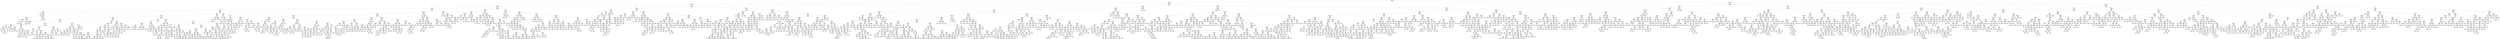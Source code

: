 digraph Tree {
node [shape=box, style="rounded", color="black", fontname=helvetica] ;
edge [fontname=helvetica] ;
0 [label="sqft <= 0.3\nmse = 147457.4\nsamples = 3305\nvalue = 1484.6"] ;
1 [label="ld_1.0 <= -0.1\nmse = 97796.6\nsamples = 2242\nvalue = 1332.2"] ;
0 -> 1 [labeldistance=2.5, labelangle=45, headlabel="True"] ;
2 [label="sqft <= -0.2\nmse = 46955.4\nsamples = 1181\nvalue = 1145.8"] ;
1 -> 2 ;
3 [label="number bedrooms <= -0.2\nmse = 27956.5\nsamples = 840\nvalue = 1063.8"] ;
2 -> 3 ;
4 [label="sqft <= -0.6\nmse = 23357.4\nsamples = 670\nvalue = 1029.0"] ;
3 -> 4 ;
5 [label="pTwenties <= -1.4\nmse = 17036.2\nsamples = 466\nvalue = 995.4"] ;
4 -> 5 ;
6 [label="pTwenties <= -1.5\nmse = 18581.8\nsamples = 11\nvalue = 1258.8"] ;
5 -> 6 ;
7 [label="mse = 0.0\nsamples = 1\nvalue = 840.0"] ;
6 -> 7 ;
8 [label="ty_1.0 <= -0.8\nmse = 8749.0\nsamples = 10\nvalue = 1283.5"] ;
6 -> 8 ;
9 [label="mse = 0.0\nsamples = 1\nvalue = 1450.0"] ;
8 -> 9 ;
10 [label="sqft <= -0.9\nmse = 5724.9\nsamples = 9\nvalue = 1261.3"] ;
8 -> 10 ;
11 [label="postdateint <= -0.5\nmse = 3071.0\nsamples = 7\nvalue = 1282.6"] ;
10 -> 11 ;
12 [label="postdateint <= -0.9\nmse = 326.6\nsamples = 3\nvalue = 1255.7"] ;
11 -> 12 ;
13 [label="pTwenties <= -1.4\nmse = 529.0\nsamples = 2\nvalue = 1273.0"] ;
12 -> 13 ;
14 [label="mse = 0.0\nsamples = 1\nvalue = 1296.0"] ;
13 -> 14 ;
15 [label="mse = 0.0\nsamples = 1\nvalue = 1250.0"] ;
13 -> 15 ;
16 [label="mse = 0.0\nsamples = 1\nvalue = 1247.0"] ;
12 -> 16 ;
17 [label="postdateint <= -0.4\nmse = 4267.3\nsamples = 4\nvalue = 1305.7"] ;
11 -> 17 ;
18 [label="mse = 0.0\nsamples = 1\nvalue = 1320.0"] ;
17 -> 18 ;
19 [label="mse = 4938.9\nsamples = 3\nvalue = 1303.3"] ;
17 -> 19 ;
20 [label="postdateint <= -1.3\nmse = 756.2\nsamples = 2\nvalue = 1122.5"] ;
10 -> 20 ;
21 [label="mse = 0.0\nsamples = 1\nvalue = 1150.0"] ;
20 -> 21 ;
22 [label="mse = 0.0\nsamples = 1\nvalue = 1095.0"] ;
20 -> 22 ;
23 [label="pYouths <= 1.2\nmse = 15144.0\nsamples = 455\nvalue = 988.6"] ;
5 -> 23 ;
24 [label="ty_4.0 <= 1.7\nmse = 14533.6\nsamples = 422\nvalue = 998.1"] ;
23 -> 24 ;
25 [label="pYouths <= -0.0\nmse = 13188.0\nsamples = 415\nvalue = 994.6"] ;
24 -> 25 ;
26 [label="sqft <= -1.0\nmse = 16521.0\nsamples = 188\nvalue = 1024.0"] ;
25 -> 26 ;
27 [label="sqft <= -1.5\nmse = 14903.7\nsamples = 101\nvalue = 982.8"] ;
26 -> 27 ;
28 [label="ld_3.0 <= 0.3\nmse = 6506.2\nsamples = 11\nvalue = 872.5"] ;
27 -> 28 ;
29 [label="mse = 0.0\nsamples = 1\nvalue = 1020.0"] ;
28 -> 29 ;
30 [label="medianIncome <= -0.9\nmse = 3883.7\nsamples = 10\nvalue = 851.4"] ;
28 -> 30 ;
31 [label="sqft <= -1.6\nmse = 1976.0\nsamples = 7\nvalue = 878.0"] ;
30 -> 31 ;
32 [label="postdateint <= 0.0\nmse = 172.2\nsamples = 4\nvalue = 913.3"] ;
31 -> 32 ;
33 [label="mse = 0.0\nsamples = 1\nvalue = 940.0"] ;
32 -> 33 ;
34 [label="postdateint <= 0.5\nmse = 36.0\nsamples = 3\nvalue = 908.0"] ;
32 -> 34 ;
35 [label="mse = 0.0\nsamples = 1\nvalue = 915.0"] ;
34 -> 35 ;
36 [label="pk_5.0 <= 1.5\nmse = 5.6\nsamples = 2\nvalue = 903.3"] ;
34 -> 36 ;
37 [label="mse = 0.0\nsamples = 1\nvalue = 905.0"] ;
36 -> 37 ;
38 [label="mse = 0.0\nsamples = 1\nvalue = 900.0"] ;
36 -> 38 ;
39 [label="mse = 0.0\nsamples = 3\nvalue = 825.0"] ;
31 -> 39 ;
40 [label="pYouths <= -1.3\nmse = 2475.0\nsamples = 3\nvalue = 785.0"] ;
30 -> 40 ;
41 [label="mse = 0.0\nsamples = 1\nvalue = 700.0"] ;
40 -> 41 ;
42 [label="sqft <= -1.7\nmse = 88.9\nsamples = 2\nvalue = 813.3"] ;
40 -> 42 ;
43 [label="mse = 0.0\nsamples = 1\nvalue = 820.0"] ;
42 -> 43 ;
44 [label="mse = 0.0\nsamples = 1\nvalue = 800.0"] ;
42 -> 44 ;
45 [label="pk_5.0 <= 1.5\nmse = 14343.7\nsamples = 90\nvalue = 994.9"] ;
27 -> 45 ;
46 [label="ty_1.0 <= -0.8\nmse = 16029.0\nsamples = 69\nvalue = 1008.7"] ;
45 -> 46 ;
47 [label="medianIncome <= -0.9\nmse = 35048.6\nsamples = 9\nvalue = 931.2"] ;
46 -> 47 ;
48 [label="postdateint <= 0.6\nmse = 45826.5\nsamples = 4\nvalue = 1071.4"] ;
47 -> 48 ;
49 [label="pk_4.0 <= 0.4\nmse = 7500.0\nsamples = 2\nvalue = 1245.0"] ;
48 -> 49 ;
50 [label="mse = 0.0\nsamples = 1\nvalue = 1295.0"] ;
49 -> 50 ;
51 [label="mse = 0.0\nsamples = 1\nvalue = 1095.0"] ;
49 -> 51 ;
52 [label="sqft <= -1.2\nmse = 3200.0\nsamples = 2\nvalue = 840.0"] ;
48 -> 52 ;
53 [label="mse = 0.0\nsamples = 1\nvalue = 920.0"] ;
52 -> 53 ;
54 [label="mse = 0.0\nsamples = 1\nvalue = 800.0"] ;
52 -> 54 ;
55 [label="pTwenties <= 0.8\nmse = 4096.0\nsamples = 5\nvalue = 833.0"] ;
47 -> 55 ;
56 [label="pThirties <= 1.2\nmse = 144.0\nsamples = 2\nvalue = 876.0"] ;
55 -> 56 ;
57 [label="mse = 0.0\nsamples = 1\nvalue = 900.0"] ;
56 -> 57 ;
58 [label="mse = 0.0\nsamples = 1\nvalue = 870.0"] ;
56 -> 58 ;
59 [label="sqft <= -1.2\nmse = 4350.0\nsamples = 3\nvalue = 790.0"] ;
55 -> 59 ;
60 [label="postdateint <= 0.5\nmse = 156.2\nsamples = 2\nvalue = 757.5"] ;
59 -> 60 ;
61 [label="mse = 0.0\nsamples = 1\nvalue = 745.0"] ;
60 -> 61 ;
62 [label="mse = 0.0\nsamples = 1\nvalue = 770.0"] ;
60 -> 62 ;
63 [label="mse = 0.0\nsamples = 1\nvalue = 920.0"] ;
59 -> 63 ;
64 [label="pk_2.0 <= 0.0\nmse = 11553.8\nsamples = 60\nvalue = 1022.0"] ;
46 -> 64 ;
65 [label="sqft <= -1.3\nmse = 7614.9\nsamples = 50\nvalue = 999.8"] ;
64 -> 65 ;
66 [label="pYouths <= -0.2\nmse = 6245.9\nsamples = 8\nvalue = 1066.1"] ;
65 -> 66 ;
67 [label="postdateint <= 0.1\nmse = 4799.6\nsamples = 6\nvalue = 1032.5"] ;
66 -> 67 ;
68 [label="postdateint <= -0.3\nmse = 1056.2\nsamples = 3\nvalue = 968.8"] ;
67 -> 68 ;
69 [label="pYouths <= -0.2\nmse = 0.2\nsamples = 2\nvalue = 995.3"] ;
68 -> 69 ;
70 [label="mse = 0.0\nsamples = 1\nvalue = 996.0"] ;
69 -> 70 ;
71 [label="mse = 0.0\nsamples = 1\nvalue = 995.0"] ;
69 -> 71 ;
72 [label="mse = 0.0\nsamples = 1\nvalue = 929.0"] ;
68 -> 72 ;
73 [label="medianIncome <= 0.2\nmse = 427.8\nsamples = 3\nvalue = 1096.2"] ;
67 -> 73 ;
74 [label="ld_4.0 <= 1.5\nmse = 156.2\nsamples = 2\nvalue = 1087.5"] ;
73 -> 74 ;
75 [label="mse = 0.0\nsamples = 1\nvalue = 1100.0"] ;
74 -> 75 ;
76 [label="mse = 0.0\nsamples = 1\nvalue = 1075.0"] ;
74 -> 76 ;
77 [label="mse = 0.0\nsamples = 1\nvalue = 1131.0"] ;
73 -> 77 ;
78 [label="mse = 0.0\nsamples = 2\nvalue = 1150.0"] ;
66 -> 78 ;
79 [label="pk_4.0 <= 0.4\nmse = 6859.7\nsamples = 42\nvalue = 986.9"] ;
65 -> 79 ;
80 [label="pk_3.0 <= 1.3\nmse = 434.0\nsamples = 4\nvalue = 914.0"] ;
79 -> 80 ;
81 [label="postdateint <= 0.1\nmse = 156.2\nsamples = 2\nvalue = 937.5"] ;
80 -> 81 ;
82 [label="mse = 0.0\nsamples = 1\nvalue = 950.0"] ;
81 -> 82 ;
83 [label="mse = 0.0\nsamples = 1\nvalue = 925.0"] ;
81 -> 83 ;
84 [label="postdateint <= -0.4\nmse = 5.6\nsamples = 2\nvalue = 898.3"] ;
80 -> 84 ;
85 [label="mse = 0.0\nsamples = 1\nvalue = 895.0"] ;
84 -> 85 ;
86 [label="mse = 0.0\nsamples = 1\nvalue = 900.0"] ;
84 -> 86 ;
87 [label="postdateint <= -0.2\nmse = 6913.5\nsamples = 38\nvalue = 992.3"] ;
79 -> 87 ;
88 [label="postdateint <= -0.3\nmse = 7980.2\nsamples = 21\nvalue = 1012.2"] ;
87 -> 88 ;
89 [label="postdateint <= -0.9\nmse = 6326.7\nsamples = 19\nvalue = 994.4"] ;
88 -> 89 ;
90 [label="pThirties <= 0.5\nmse = 2195.8\nsamples = 4\nvalue = 921.6"] ;
89 -> 90 ;
91 [label="mse = 150.2\nsamples = 2\nvalue = 886.3"] ;
90 -> 91 ;
92 [label="mse = 600.2\nsamples = 2\nvalue = 974.5"] ;
90 -> 92 ;
93 [label="postdateint <= -0.4\nmse = 5928.3\nsamples = 15\nvalue = 1007.9"] ;
89 -> 93 ;
94 [label="mse = 7196.2\nsamples = 5\nvalue = 1052.4"] ;
93 -> 94 ;
95 [label="mse = 2761.8\nsamples = 10\nvalue = 977.3"] ;
93 -> 95 ;
96 [label="sqft <= -1.2\nmse = 3631.0\nsamples = 2\nvalue = 1125.8"] ;
88 -> 96 ;
97 [label="mse = 0.0\nsamples = 1\nvalue = 1052.0"] ;
96 -> 97 ;
98 [label="mse = 0.0\nsamples = 1\nvalue = 1175.0"] ;
96 -> 98 ;
99 [label="postdateint <= 0.1\nmse = 4511.2\nsamples = 17\nvalue = 967.8"] ;
87 -> 99 ;
100 [label="mse = 0.0\nsamples = 1\nvalue = 895.0"] ;
99 -> 100 ;
101 [label="postdateint <= 2.0\nmse = 4427.8\nsamples = 16\nvalue = 973.0"] ;
99 -> 101 ;
102 [label="postdateint <= 1.6\nmse = 4872.8\nsamples = 13\nvalue = 982.6"] ;
101 -> 102 ;
103 [label="mse = 4916.1\nsamples = 11\nvalue = 970.2"] ;
102 -> 103 ;
104 [label="mse = 462.2\nsamples = 2\nvalue = 1041.5"] ;
102 -> 104 ;
105 [label="postdateint <= 2.3\nmse = 24.0\nsamples = 3\nvalue = 929.0"] ;
101 -> 105 ;
106 [label="mse = 0.0\nsamples = 2\nvalue = 925.0"] ;
105 -> 106 ;
107 [label="mse = 0.0\nsamples = 1\nvalue = 935.0"] ;
105 -> 107 ;
108 [label="postdateint <= 1.9\nmse = 12660.9\nsamples = 10\nvalue = 1169.2"] ;
64 -> 108 ;
109 [label="pSixtyPlus <= 0.2\nmse = 5444.0\nsamples = 8\nvalue = 1219.0"] ;
108 -> 109 ;
110 [label="medianIncome <= 0.4\nmse = 1442.2\nsamples = 7\nvalue = 1186.2"] ;
109 -> 110 ;
111 [label="postdateint <= 0.7\nmse = 4.7\nsamples = 3\nvalue = 1198.8"] ;
110 -> 111 ;
112 [label="mse = 0.0\nsamples = 2\nvalue = 1200.0"] ;
111 -> 112 ;
113 [label="mse = 0.0\nsamples = 1\nvalue = 1195.0"] ;
111 -> 113 ;
114 [label="postdateint <= -0.3\nmse = 2567.2\nsamples = 4\nvalue = 1173.8"] ;
110 -> 114 ;
115 [label="mse = 3172.2\nsamples = 3\nvalue = 1181.7"] ;
114 -> 115 ;
116 [label="mse = 0.0\nsamples = 1\nvalue = 1150.0"] ;
114 -> 116 ;
117 [label="mse = 0.0\nsamples = 1\nvalue = 1350.0"] ;
109 -> 117 ;
118 [label="pSixtyPlus <= -0.3\nmse = 938.9\nsamples = 2\nvalue = 1003.3"] ;
108 -> 118 ;
119 [label="mse = 0.0\nsamples = 1\nvalue = 1025.0"] ;
118 -> 119 ;
120 [label="mse = 0.0\nsamples = 1\nvalue = 960.0"] ;
118 -> 120 ;
121 [label="sqft <= -1.1\nmse = 4257.2\nsamples = 21\nvalue = 941.7"] ;
45 -> 121 ;
122 [label="postdateint <= 0.5\nmse = 3234.0\nsamples = 17\nvalue = 929.0"] ;
121 -> 122 ;
123 [label="postdateint <= -0.2\nmse = 3086.1\nsamples = 8\nvalue = 901.5"] ;
122 -> 123 ;
124 [label="ld_4.0 <= 1.5\nmse = 570.2\nsamples = 6\nvalue = 915.5"] ;
123 -> 124 ;
125 [label="sqft <= -1.3\nmse = 603.1\nsamples = 4\nvalue = 925.7"] ;
124 -> 125 ;
126 [label="pTwenties <= 1.0\nmse = 450.0\nsamples = 2\nvalue = 915.0"] ;
125 -> 126 ;
127 [label="mse = 0.0\nsamples = 1\nvalue = 945.0"] ;
126 -> 127 ;
128 [label="mse = 0.0\nsamples = 1\nvalue = 900.0"] ;
126 -> 128 ;
129 [label="postdateint <= -0.3\nmse = 567.2\nsamples = 2\nvalue = 933.8"] ;
125 -> 129 ;
130 [label="mse = 0.0\nsamples = 1\nvalue = 975.0"] ;
129 -> 130 ;
131 [label="mse = 0.0\nsamples = 1\nvalue = 920.0"] ;
129 -> 131 ;
132 [label="sqft <= -1.2\nmse = 6.2\nsamples = 2\nvalue = 897.5"] ;
124 -> 132 ;
133 [label="mse = 0.0\nsamples = 1\nvalue = 900.0"] ;
132 -> 133 ;
134 [label="mse = 0.0\nsamples = 1\nvalue = 895.0"] ;
132 -> 134 ;
135 [label="sqft <= -1.3\nmse = 10000.0\nsamples = 2\nvalue = 825.0"] ;
123 -> 135 ;
136 [label="mse = 0.0\nsamples = 1\nvalue = 925.0"] ;
135 -> 136 ;
137 [label="mse = 0.0\nsamples = 1\nvalue = 725.0"] ;
135 -> 137 ;
138 [label="pFifties <= 0.6\nmse = 1692.2\nsamples = 9\nvalue = 958.8"] ;
122 -> 138 ;
139 [label="sqft <= -1.3\nmse = 1108.3\nsamples = 8\nvalue = 950.9"] ;
138 -> 139 ;
140 [label="pForties <= -0.4\nmse = 756.2\nsamples = 2\nvalue = 1007.5"] ;
139 -> 140 ;
141 [label="mse = 0.0\nsamples = 1\nvalue = 980.0"] ;
140 -> 141 ;
142 [label="mse = 0.0\nsamples = 1\nvalue = 1035.0"] ;
140 -> 142 ;
143 [label="sqft <= -1.1\nmse = 316.7\nsamples = 6\nvalue = 938.3"] ;
139 -> 143 ;
144 [label="postdateint <= 1.4\nmse = 103.1\nsamples = 4\nvalue = 944.3"] ;
143 -> 144 ;
145 [label="mse = 0.0\nsamples = 2\nvalue = 950.0"] ;
144 -> 145 ;
146 [label="pSixtyPlus <= -0.4\nmse = 138.9\nsamples = 2\nvalue = 936.7"] ;
144 -> 146 ;
147 [label="mse = 0.0\nsamples = 1\nvalue = 945.0"] ;
146 -> 147 ;
148 [label="mse = 0.0\nsamples = 1\nvalue = 920.0"] ;
146 -> 148 ;
149 [label="postdateint <= 1.9\nmse = 506.2\nsamples = 2\nvalue = 917.5"] ;
143 -> 149 ;
150 [label="mse = 0.0\nsamples = 1\nvalue = 940.0"] ;
149 -> 150 ;
151 [label="mse = 0.0\nsamples = 1\nvalue = 895.0"] ;
149 -> 151 ;
152 [label="mse = 0.0\nsamples = 1\nvalue = 1045.0"] ;
138 -> 152 ;
153 [label="postdateint <= 0.5\nmse = 4560.0\nsamples = 4\nvalue = 1005.0"] ;
121 -> 153 ;
154 [label="postdateint <= 0.1\nmse = 4238.9\nsamples = 3\nvalue = 1041.7"] ;
153 -> 154 ;
155 [label="mse = 4225.0\nsamples = 2\nvalue = 1015.0"] ;
154 -> 155 ;
156 [label="mse = 0.0\nsamples = 1\nvalue = 1095.0"] ;
154 -> 156 ;
157 [label="mse = 0.0\nsamples = 1\nvalue = 950.0"] ;
153 -> 157 ;
158 [label="pk_2.0 <= 0.0\nmse = 13957.1\nsamples = 87\nvalue = 1073.7"] ;
26 -> 158 ;
159 [label="pSixtyPlus <= 2.2\nmse = 10251.0\nsamples = 72\nvalue = 1050.3"] ;
158 -> 159 ;
160 [label="postdateint <= 1.6\nmse = 8944.7\nsamples = 71\nvalue = 1043.8"] ;
159 -> 160 ;
161 [label="pk_5.0 <= 1.5\nmse = 8211.7\nsamples = 69\nvalue = 1037.7"] ;
160 -> 161 ;
162 [label="pThirties <= -0.2\nmse = 7948.3\nsamples = 54\nvalue = 1051.0"] ;
161 -> 162 ;
163 [label="mse = 0.0\nsamples = 1\nvalue = 939.0"] ;
162 -> 163 ;
164 [label="pk_7.0 <= 7.1\nmse = 7683.3\nsamples = 53\nvalue = 1056.7"] ;
162 -> 164 ;
165 [label="pSixtyPlus <= 0.2\nmse = 7509.8\nsamples = 52\nvalue = 1053.6"] ;
164 -> 165 ;
166 [label="sqft <= -0.7\nmse = 8292.4\nsamples = 38\nvalue = 1040.6"] ;
165 -> 166 ;
167 [label="sqft <= -0.8\nmse = 6967.7\nsamples = 34\nvalue = 1051.8"] ;
166 -> 167 ;
168 [label="sqft <= -0.8\nmse = 5355.7\nsamples = 30\nvalue = 1040.8"] ;
167 -> 168 ;
169 [label="mse = 4771.8\nsamples = 29\nvalue = 1044.9"] ;
168 -> 169 ;
170 [label="mse = 0.0\nsamples = 1\nvalue = 870.0"] ;
168 -> 170 ;
171 [label="postdateint <= -0.3\nmse = 10924.0\nsamples = 4\nvalue = 1146.0"] ;
167 -> 171 ;
172 [label="mse = 2500.0\nsamples = 2\nvalue = 1215.0"] ;
171 -> 172 ;
173 [label="mse = 11250.0\nsamples = 2\nvalue = 1100.0"] ;
171 -> 173 ;
174 [label="postdateint <= 0.5\nmse = 10583.7\nsamples = 4\nvalue = 963.6"] ;
166 -> 174 ;
175 [label="sqft <= -0.7\nmse = 6422.2\nsamples = 2\nvalue = 881.7"] ;
174 -> 175 ;
176 [label="mse = 0.0\nsamples = 1\nvalue = 825.0"] ;
175 -> 176 ;
177 [label="mse = 0.0\nsamples = 1\nvalue = 995.0"] ;
175 -> 177 ;
178 [label="sqft <= -0.7\nmse = 4900.0\nsamples = 2\nvalue = 1025.0"] ;
174 -> 178 ;
179 [label="mse = 0.0\nsamples = 1\nvalue = 955.0"] ;
178 -> 179 ;
180 [label="mse = 0.0\nsamples = 1\nvalue = 1095.0"] ;
178 -> 180 ;
181 [label="sqft <= -0.7\nmse = 4064.1\nsamples = 14\nvalue = 1086.2"] ;
165 -> 181 ;
182 [label="pForties <= 0.2\nmse = 2705.4\nsamples = 12\nvalue = 1069.8"] ;
181 -> 182 ;
183 [label="sqft <= -0.9\nmse = 1983.0\nsamples = 8\nvalue = 1087.8"] ;
182 -> 183 ;
184 [label="mse = 0.0\nsamples = 1\nvalue = 1150.0"] ;
183 -> 184 ;
185 [label="mse = 1180.3\nsamples = 7\nvalue = 1070.8"] ;
183 -> 185 ;
186 [label="postdateint <= 0.1\nmse = 1302.2\nsamples = 4\nvalue = 1019.6"] ;
182 -> 186 ;
187 [label="mse = 1386.9\nsamples = 2\nvalue = 1002.7"] ;
186 -> 187 ;
188 [label="mse = 100.0\nsamples = 2\nvalue = 1045.0"] ;
186 -> 188 ;
189 [label="postdateint <= 0.1\nmse = 200.0\nsamples = 2\nvalue = 1190.0"] ;
181 -> 189 ;
190 [label="mse = 0.0\nsamples = 1\nvalue = 1170.0"] ;
189 -> 190 ;
191 [label="mse = 0.0\nsamples = 1\nvalue = 1200.0"] ;
189 -> 191 ;
192 [label="mse = 0.0\nsamples = 1\nvalue = 1175.0"] ;
164 -> 192 ;
193 [label="medianIncome <= -0.9\nmse = 6535.4\nsamples = 15\nvalue = 993.4"] ;
161 -> 193 ;
194 [label="sqft <= -0.7\nmse = 6088.8\nsamples = 4\nvalue = 890.7"] ;
193 -> 194 ;
195 [label="sqft <= -0.8\nmse = 500.0\nsamples = 3\nvalue = 860.0"] ;
194 -> 195 ;
196 [label="mse = 0.0\nsamples = 2\nvalue = 850.0"] ;
195 -> 196 ;
197 [label="mse = 0.0\nsamples = 1\nvalue = 910.0"] ;
195 -> 197 ;
198 [label="mse = 0.0\nsamples = 1\nvalue = 1075.0"] ;
194 -> 198 ;
199 [label="ld_4.0 <= 1.5\nmse = 1013.9\nsamples = 11\nvalue = 1033.3"] ;
193 -> 199 ;
200 [label="postdateint <= 0.5\nmse = 248.5\nsamples = 8\nvalue = 1017.3"] ;
199 -> 200 ;
201 [label="postdateint <= -0.4\nmse = 126.0\nsamples = 4\nvalue = 1028.0"] ;
200 -> 201 ;
202 [label="mse = 0.0\nsamples = 1\nvalue = 1020.0"] ;
201 -> 202 ;
203 [label="postdateint <= 0.0\nmse = 138.9\nsamples = 3\nvalue = 1033.3"] ;
201 -> 203 ;
204 [label="mse = 0.0\nsamples = 1\nvalue = 1050.0"] ;
203 -> 204 ;
205 [label="mse = 0.0\nsamples = 2\nvalue = 1025.0"] ;
203 -> 205 ;
206 [label="pForties <= -0.1\nmse = 209.0\nsamples = 4\nvalue = 1010.6"] ;
200 -> 206 ;
207 [label="sqft <= -1.0\nmse = 5.6\nsamples = 2\nvalue = 996.7"] ;
206 -> 207 ;
208 [label="mse = 0.0\nsamples = 1\nvalue = 1000.0"] ;
207 -> 208 ;
209 [label="mse = 0.0\nsamples = 1\nvalue = 995.0"] ;
207 -> 209 ;
210 [label="sqft <= -0.8\nmse = 144.0\nsamples = 2\nvalue = 1019.0"] ;
206 -> 210 ;
211 [label="mse = 0.0\nsamples = 1\nvalue = 1025.0"] ;
210 -> 211 ;
212 [label="mse = 0.0\nsamples = 1\nvalue = 995.0"] ;
210 -> 212 ;
213 [label="sqft <= -0.8\nmse = 600.0\nsamples = 3\nvalue = 1075.0"] ;
199 -> 213 ;
214 [label="postdateint <= -0.3\nmse = 555.6\nsamples = 2\nvalue = 1061.7"] ;
213 -> 214 ;
215 [label="mse = 0.0\nsamples = 1\nvalue = 1095.0"] ;
214 -> 215 ;
216 [label="mse = 0.0\nsamples = 1\nvalue = 1045.0"] ;
214 -> 216 ;
217 [label="mse = 0.0\nsamples = 1\nvalue = 1095.0"] ;
213 -> 217 ;
218 [label="sqft <= -0.8\nmse = 100.0\nsamples = 2\nvalue = 1210.0"] ;
160 -> 218 ;
219 [label="mse = 0.0\nsamples = 1\nvalue = 1220.0"] ;
218 -> 219 ;
220 [label="mse = 0.0\nsamples = 1\nvalue = 1200.0"] ;
218 -> 220 ;
221 [label="mse = 0.0\nsamples = 1\nvalue = 1290.0"] ;
159 -> 221 ;
222 [label="pFifties <= 0.1\nmse = 12916.5\nsamples = 15\nvalue = 1215.6"] ;
158 -> 222 ;
223 [label="postdateint <= 0.2\nmse = 3001.7\nsamples = 8\nvalue = 1292.3"] ;
222 -> 223 ;
224 [label="pFifties <= -0.9\nmse = 1356.2\nsamples = 7\nvalue = 1312.8"] ;
223 -> 224 ;
225 [label="postdateint <= -0.3\nmse = 555.6\nsamples = 2\nvalue = 1266.7"] ;
224 -> 225 ;
226 [label="mse = 0.0\nsamples = 1\nvalue = 1300.0"] ;
225 -> 226 ;
227 [label="mse = 0.0\nsamples = 1\nvalue = 1250.0"] ;
225 -> 227 ;
228 [label="medianIncome <= -0.6\nmse = 161.8\nsamples = 5\nvalue = 1335.8"] ;
224 -> 228 ;
229 [label="postdateint <= -0.8\nmse = 137.5\nsamples = 3\nvalue = 1330.0"] ;
228 -> 229 ;
230 [label="mse = 0.0\nsamples = 1\nvalue = 1350.0"] ;
229 -> 230 ;
231 [label="postdateint <= -0.3\nmse = 5.6\nsamples = 2\nvalue = 1323.3"] ;
229 -> 231 ;
232 [label="mse = 0.0\nsamples = 1\nvalue = 1320.0"] ;
231 -> 232 ;
233 [label="mse = 0.0\nsamples = 1\nvalue = 1325.0"] ;
231 -> 233 ;
234 [label="pFifties <= -0.2\nmse = 6.2\nsamples = 2\nvalue = 1347.5"] ;
228 -> 234 ;
235 [label="mse = 0.0\nsamples = 1\nvalue = 1350.0"] ;
234 -> 235 ;
236 [label="mse = 0.0\nsamples = 1\nvalue = 1345.0"] ;
234 -> 236 ;
237 [label="mse = 0.0\nsamples = 1\nvalue = 1200.0"] ;
223 -> 237 ;
238 [label="sqft <= -0.8\nmse = 7367.7\nsamples = 7\nvalue = 1110.2"] ;
222 -> 238 ;
239 [label="postdateint <= 0.5\nmse = 1537.5\nsamples = 4\nvalue = 1035.0"] ;
238 -> 239 ;
240 [label="mse = 0.0\nsamples = 1\nvalue = 1000.0"] ;
239 -> 240 ;
241 [label="postdateint <= 1.8\nmse = 1505.6\nsamples = 3\nvalue = 1046.7"] ;
239 -> 241 ;
242 [label="mse = 2256.2\nsamples = 2\nvalue = 1047.5"] ;
241 -> 242 ;
243 [label="mse = 0.0\nsamples = 1\nvalue = 1045.0"] ;
241 -> 243 ;
244 [label="postdateint <= -0.4\nmse = 1872.8\nsamples = 3\nvalue = 1185.5"] ;
238 -> 244 ;
245 [label="mse = 0.0\nsamples = 1\nvalue = 1146.0"] ;
244 -> 245 ;
246 [label="postdateint <= 0.2\nmse = 625.0\nsamples = 2\nvalue = 1225.0"] ;
244 -> 246 ;
247 [label="mse = 0.0\nsamples = 1\nvalue = 1250.0"] ;
246 -> 247 ;
248 [label="mse = 0.0\nsamples = 1\nvalue = 1200.0"] ;
246 -> 248 ;
249 [label="medianIncome <= -1.5\nmse = 8748.6\nsamples = 227\nvalue = 968.4"] ;
25 -> 249 ;
250 [label="sqft <= -1.0\nmse = 7651.7\nsamples = 22\nvalue = 1039.3"] ;
249 -> 250 ;
251 [label="sqft <= -1.3\nmse = 6480.5\nsamples = 21\nvalue = 1029.3"] ;
250 -> 251 ;
252 [label="postdateint <= -0.4\nmse = 4651.8\nsamples = 11\nvalue = 1072.5"] ;
251 -> 252 ;
253 [label="ty_2.0 <= 2.0\nmse = 420.2\nsamples = 3\nvalue = 1171.3"] ;
252 -> 253 ;
254 [label="mse = 0.0\nsamples = 1\nvalue = 1199.0"] ;
253 -> 254 ;
255 [label="postdateint <= -0.9\nmse = 56.2\nsamples = 2\nvalue = 1157.5"] ;
253 -> 255 ;
256 [label="mse = 0.0\nsamples = 1\nvalue = 1150.0"] ;
255 -> 256 ;
257 [label="mse = 0.0\nsamples = 1\nvalue = 1165.0"] ;
255 -> 257 ;
258 [label="postdateint <= 0.1\nmse = 2114.7\nsamples = 8\nvalue = 1042.9"] ;
252 -> 258 ;
259 [label="postdateint <= -0.3\nmse = 1590.2\nsamples = 4\nvalue = 1067.2"] ;
258 -> 259 ;
260 [label="mse = 0.0\nsamples = 1\nvalue = 1100.0"] ;
259 -> 260 ;
261 [label="mse = 1643.6\nsamples = 3\nvalue = 1056.3"] ;
259 -> 261 ;
262 [label="postdateint <= 0.9\nmse = 1805.6\nsamples = 4\nvalue = 1026.7"] ;
258 -> 262 ;
263 [label="mse = 0.0\nsamples = 1\nvalue = 1010.0"] ;
262 -> 263 ;
264 [label="mse = 2100.0\nsamples = 3\nvalue = 1030.0"] ;
262 -> 264 ;
265 [label="postdateint <= -1.4\nmse = 5471.3\nsamples = 10\nvalue = 998.0"] ;
251 -> 265 ;
266 [label="mse = 0.0\nsamples = 1\nvalue = 1100.0"] ;
265 -> 266 ;
267 [label="pk_4.0 <= 0.4\nmse = 4692.2\nsamples = 9\nvalue = 985.2"] ;
265 -> 267 ;
268 [label="postdateint <= -0.9\nmse = 4928.4\nsamples = 4\nvalue = 967.2"] ;
267 -> 268 ;
269 [label="mse = 0.0\nsamples = 2\nvalue = 1000.0"] ;
268 -> 269 ;
270 [label="ty_2.0 <= 2.0\nmse = 5256.2\nsamples = 2\nvalue = 852.5"] ;
268 -> 270 ;
271 [label="mse = 0.0\nsamples = 1\nvalue = 925.0"] ;
270 -> 271 ;
272 [label="mse = 0.0\nsamples = 1\nvalue = 780.0"] ;
270 -> 272 ;
273 [label="postdateint <= -0.4\nmse = 3433.4\nsamples = 5\nvalue = 1008.4"] ;
267 -> 273 ;
274 [label="mse = 0.0\nsamples = 1\nvalue = 925.0"] ;
273 -> 274 ;
275 [label="postdateint <= -0.3\nmse = 2652.2\nsamples = 4\nvalue = 1022.3"] ;
273 -> 275 ;
276 [label="mse = 0.0\nsamples = 1\nvalue = 1050.0"] ;
275 -> 276 ;
277 [label="postdateint <= 0.1\nmse = 3773.6\nsamples = 3\nvalue = 994.7"] ;
275 -> 277 ;
278 [label="mse = 0.0\nsamples = 1\nvalue = 909.0"] ;
277 -> 278 ;
279 [label="postdateint <= 0.5\nmse = 156.2\nsamples = 2\nvalue = 1037.5"] ;
277 -> 279 ;
280 [label="mse = 0.0\nsamples = 1\nvalue = 1050.0"] ;
279 -> 280 ;
281 [label="mse = 0.0\nsamples = 1\nvalue = 1025.0"] ;
279 -> 281 ;
282 [label="mse = 0.0\nsamples = 1\nvalue = 1195.0"] ;
250 -> 282 ;
283 [label="sqft <= -1.5\nmse = 8251.3\nsamples = 205\nvalue = 960.5"] ;
249 -> 283 ;
284 [label="ty_2.0 <= 2.0\nmse = 5951.1\nsamples = 9\nvalue = 822.3"] ;
283 -> 284 ;
285 [label="pTwenties <= -0.1\nmse = 1529.7\nsamples = 6\nvalue = 882.8"] ;
284 -> 285 ;
286 [label="pYouths <= 0.8\nmse = 174.1\nsamples = 4\nvalue = 861.2"] ;
285 -> 286 ;
287 [label="postdateint <= -0.8\nmse = 101.4\nsamples = 3\nvalue = 865.4"] ;
286 -> 287 ;
288 [label="mse = 0.0\nsamples = 1\nvalue = 859.0"] ;
287 -> 288 ;
289 [label="pTwenties <= -1.0\nmse = 100.0\nsamples = 2\nvalue = 875.0"] ;
287 -> 289 ;
290 [label="mse = 0.0\nsamples = 1\nvalue = 865.0"] ;
289 -> 290 ;
291 [label="mse = 0.0\nsamples = 1\nvalue = 885.0"] ;
289 -> 291 ;
292 [label="mse = 0.0\nsamples = 1\nvalue = 840.0"] ;
286 -> 292 ;
293 [label="pTwenties <= 0.2\nmse = 6.2\nsamples = 2\nvalue = 947.5"] ;
285 -> 293 ;
294 [label="mse = 0.0\nsamples = 1\nvalue = 950.0"] ;
293 -> 294 ;
295 [label="mse = 0.0\nsamples = 1\nvalue = 945.0"] ;
293 -> 295 ;
296 [label="pTwenties <= -0.3\nmse = 472.2\nsamples = 3\nvalue = 741.7"] ;
284 -> 296 ;
297 [label="mse = 0.0\nsamples = 1\nvalue = 790.0"] ;
296 -> 297 ;
298 [label="postdateint <= 0.6\nmse = 6.0\nsamples = 2\nvalue = 732.0"] ;
296 -> 298 ;
299 [label="mse = 0.0\nsamples = 1\nvalue = 735.0"] ;
298 -> 299 ;
300 [label="mse = 0.0\nsamples = 1\nvalue = 730.0"] ;
298 -> 300 ;
301 [label="pSixtyPlus <= 1.3\nmse = 7376.2\nsamples = 196\nvalue = 967.3"] ;
283 -> 301 ;
302 [label="postdateint <= -0.5\nmse = 7319.1\nsamples = 184\nvalue = 972.6"] ;
301 -> 302 ;
303 [label="sqft <= -0.7\nmse = 4051.8\nsamples = 36\nvalue = 1010.9"] ;
302 -> 303 ;
304 [label="pThirties <= -0.8\nmse = 2315.7\nsamples = 26\nvalue = 993.8"] ;
303 -> 304 ;
305 [label="sqft <= -1.0\nmse = 355.6\nsamples = 3\nvalue = 908.3"] ;
304 -> 305 ;
306 [label="mse = 0.0\nsamples = 2\nvalue = 895.0"] ;
305 -> 306 ;
307 [label="mse = 0.0\nsamples = 1\nvalue = 935.0"] ;
305 -> 307 ;
308 [label="pk_3.0 <= 1.3\nmse = 1729.7\nsamples = 23\nvalue = 1002.1"] ;
304 -> 308 ;
309 [label="pFifties <= 0.7\nmse = 1352.3\nsamples = 18\nvalue = 990.2"] ;
308 -> 309 ;
310 [label="sqft <= -0.7\nmse = 1166.9\nsamples = 16\nvalue = 996.9"] ;
309 -> 310 ;
311 [label="sqft <= -1.3\nmse = 1033.8\nsamples = 15\nvalue = 1001.8"] ;
310 -> 311 ;
312 [label="mse = 0.0\nsamples = 1\nvalue = 950.0"] ;
311 -> 312 ;
313 [label="pThirties <= 0.0\nmse = 933.6\nsamples = 14\nvalue = 1004.7"] ;
311 -> 313 ;
314 [label="mse = 457.9\nsamples = 12\nvalue = 996.9"] ;
313 -> 314 ;
315 [label="mse = 306.2\nsamples = 2\nvalue = 1067.5"] ;
313 -> 315 ;
316 [label="mse = 0.0\nsamples = 1\nvalue = 950.0"] ;
310 -> 316 ;
317 [label="pFifties <= 0.9\nmse = 138.9\nsamples = 2\nvalue = 943.3"] ;
309 -> 317 ;
318 [label="mse = 0.0\nsamples = 1\nvalue = 935.0"] ;
317 -> 318 ;
319 [label="mse = 0.0\nsamples = 1\nvalue = 960.0"] ;
317 -> 319 ;
320 [label="pYouths <= 0.2\nmse = 877.6\nsamples = 5\nvalue = 1042.9"] ;
308 -> 320 ;
321 [label="mse = 0.0\nsamples = 1\nvalue = 1105.0"] ;
320 -> 321 ;
322 [label="postdateint <= -1.4\nmse = 272.9\nsamples = 4\nvalue = 1032.5"] ;
320 -> 322 ;
323 [label="mse = 0.0\nsamples = 1\nvalue = 1055.0"] ;
322 -> 323 ;
324 [label="pForties <= 0.2\nmse = 206.0\nsamples = 3\nvalue = 1028.0"] ;
322 -> 324 ;
325 [label="pForties <= 0.0\nmse = 22.2\nsamples = 2\nvalue = 1016.7"] ;
324 -> 325 ;
326 [label="mse = 0.0\nsamples = 1\nvalue = 1020.0"] ;
325 -> 326 ;
327 [label="mse = 0.0\nsamples = 1\nvalue = 1010.0"] ;
325 -> 327 ;
328 [label="mse = 0.0\nsamples = 1\nvalue = 1045.0"] ;
324 -> 328 ;
329 [label="medianIncome <= -0.3\nmse = 5610.8\nsamples = 10\nvalue = 1068.8"] ;
303 -> 329 ;
330 [label="pForties <= 0.1\nmse = 25.0\nsamples = 2\nvalue = 1185.0"] ;
329 -> 330 ;
331 [label="mse = 0.0\nsamples = 1\nvalue = 1190.0"] ;
330 -> 331 ;
332 [label="mse = 0.0\nsamples = 1\nvalue = 1180.0"] ;
330 -> 332 ;
333 [label="pForties <= 0.0\nmse = 2787.7\nsamples = 8\nvalue = 1039.8"] ;
329 -> 333 ;
334 [label="postdateint <= -1.2\nmse = 2648.6\nsamples = 5\nvalue = 1065.8"] ;
333 -> 334 ;
335 [label="sqft <= -0.7\nmse = 956.2\nsamples = 4\nvalue = 1087.5"] ;
334 -> 335 ;
336 [label="pForties <= -0.1\nmse = 50.0\nsamples = 3\nvalue = 1105.0"] ;
335 -> 336 ;
337 [label="mse = 0.0\nsamples = 1\nvalue = 1095.0"] ;
336 -> 337 ;
338 [label="mse = 0.0\nsamples = 2\nvalue = 1110.0"] ;
336 -> 338 ;
339 [label="mse = 0.0\nsamples = 1\nvalue = 1035.0"] ;
335 -> 339 ;
340 [label="mse = 0.0\nsamples = 1\nvalue = 979.0"] ;
334 -> 340 ;
341 [label="pTwenties <= -0.9\nmse = 3.6\nsamples = 3\nvalue = 996.3"] ;
333 -> 341 ;
342 [label="mse = 0.0\nsamples = 1\nvalue = 999.0"] ;
341 -> 342 ;
343 [label="mse = 0.0\nsamples = 2\nvalue = 995.0"] ;
341 -> 343 ;
344 [label="pk_5.0 <= 1.5\nmse = 7626.2\nsamples = 148\nvalue = 964.8"] ;
302 -> 344 ;
345 [label="pForties <= 1.0\nmse = 7408.7\nsamples = 122\nvalue = 955.6"] ;
344 -> 345 ;
346 [label="medianIncome <= -0.1\nmse = 7588.9\nsamples = 106\nvalue = 962.8"] ;
345 -> 346 ;
347 [label="pk_7.0 <= 7.1\nmse = 6757.6\nsamples = 62\nvalue = 943.4"] ;
346 -> 347 ;
348 [label="sqft <= -0.8\nmse = 5897.1\nsamples = 60\nvalue = 937.8"] ;
347 -> 348 ;
349 [label="ty_1.0 <= -0.8\nmse = 4962.6\nsamples = 40\nvalue = 956.6"] ;
348 -> 349 ;
350 [label="mse = 0.0\nsamples = 1\nvalue = 1195.0"] ;
349 -> 350 ;
351 [label="pSixtyPlus <= -1.2\nmse = 4096.7\nsamples = 39\nvalue = 952.7"] ;
349 -> 351 ;
352 [label="mse = 1453.7\nsamples = 6\nvalue = 890.9"] ;
351 -> 352 ;
353 [label="mse = 3654.8\nsamples = 33\nvalue = 966.2"] ;
351 -> 353 ;
354 [label="pk_3.0 <= 1.3\nmse = 5525.2\nsamples = 20\nvalue = 897.6"] ;
348 -> 354 ;
355 [label="pThirties <= -0.9\nmse = 1701.8\nsamples = 18\nvalue = 876.7"] ;
354 -> 355 ;
356 [label="mse = 0.0\nsamples = 1\nvalue = 795.0"] ;
355 -> 356 ;
357 [label="mse = 1240.6\nsamples = 17\nvalue = 883.5"] ;
355 -> 357 ;
358 [label="pForties <= 0.1\nmse = 2222.2\nsamples = 2\nvalue = 1078.3"] ;
354 -> 358 ;
359 [label="mse = 0.0\nsamples = 1\nvalue = 1045.0"] ;
358 -> 359 ;
360 [label="mse = 0.0\nsamples = 1\nvalue = 1145.0"] ;
358 -> 360 ;
361 [label="pTwenties <= 1.7\nmse = 2450.0\nsamples = 2\nvalue = 1115.0"] ;
347 -> 361 ;
362 [label="mse = 0.0\nsamples = 1\nvalue = 1045.0"] ;
361 -> 362 ;
363 [label="mse = 0.0\nsamples = 1\nvalue = 1150.0"] ;
361 -> 363 ;
364 [label="sqft <= -1.0\nmse = 7364.1\nsamples = 44\nvalue = 993.6"] ;
346 -> 364 ;
365 [label="ld_5.0 <= 5.6\nmse = 3984.4\nsamples = 18\nvalue = 943.3"] ;
364 -> 365 ;
366 [label="ty_2.0 <= 2.0\nmse = 2155.2\nsamples = 17\nvalue = 930.1"] ;
365 -> 366 ;
367 [label="postdateint <= -0.4\nmse = 1449.0\nsamples = 16\nvalue = 936.0"] ;
366 -> 367 ;
368 [label="mse = 88.9\nsamples = 2\nvalue = 888.3"] ;
367 -> 368 ;
369 [label="mse = 1248.4\nsamples = 14\nvalue = 943.5"] ;
367 -> 369 ;
370 [label="mse = 0.0\nsamples = 1\nvalue = 800.0"] ;
366 -> 370 ;
371 [label="mse = 0.0\nsamples = 1\nvalue = 1095.0"] ;
365 -> 371 ;
372 [label="pFifties <= 0.3\nmse = 6612.6\nsamples = 26\nvalue = 1030.7"] ;
364 -> 372 ;
373 [label="ld_4.0 <= 1.5\nmse = 6.2\nsamples = 2\nvalue = 1202.5"] ;
372 -> 373 ;
374 [label="mse = 0.0\nsamples = 1\nvalue = 1205.0"] ;
373 -> 374 ;
375 [label="mse = 0.0\nsamples = 1\nvalue = 1200.0"] ;
373 -> 375 ;
376 [label="pk_4.0 <= 0.4\nmse = 5064.9\nsamples = 24\nvalue = 1019.9"] ;
372 -> 376 ;
377 [label="sqft <= -0.8\nmse = 2896.6\nsamples = 7\nvalue = 1069.1"] ;
376 -> 377 ;
378 [label="mse = 639.8\nsamples = 4\nvalue = 1038.6"] ;
377 -> 378 ;
379 [label="mse = 2516.7\nsamples = 3\nvalue = 1120.0"] ;
377 -> 379 ;
380 [label="pThirties <= -0.1\nmse = 4712.4\nsamples = 17\nvalue = 1003.5"] ;
376 -> 380 ;
381 [label="mse = 4988.2\nsamples = 14\nvalue = 991.3"] ;
380 -> 381 ;
382 [label="mse = 914.6\nsamples = 3\nvalue = 1050.2"] ;
380 -> 382 ;
383 [label="ty_2.0 <= 2.0\nmse = 4606.9\nsamples = 16\nvalue = 916.4"] ;
345 -> 383 ;
384 [label="postdateint <= -0.4\nmse = 2572.2\nsamples = 14\nvalue = 934.2"] ;
383 -> 384 ;
385 [label="mse = 0.0\nsamples = 1\nvalue = 1100.0"] ;
384 -> 385 ;
386 [label="postdateint <= 0.1\nmse = 1436.4\nsamples = 13\nvalue = 927.0"] ;
384 -> 386 ;
387 [label="pThirties <= -0.4\nmse = 1313.6\nsamples = 7\nvalue = 905.0"] ;
386 -> 387 ;
388 [label="mse = 0.0\nsamples = 1\nvalue = 945.0"] ;
387 -> 388 ;
389 [label="postdateint <= -0.3\nmse = 1171.0\nsamples = 6\nvalue = 896.1"] ;
387 -> 389 ;
390 [label="mse = 553.5\nsamples = 3\nvalue = 884.2"] ;
389 -> 390 ;
391 [label="mse = 1550.0\nsamples = 3\nvalue = 920.0"] ;
389 -> 391 ;
392 [label="pk_3.0 <= 1.3\nmse = 701.9\nsamples = 6\nvalue = 947.1"] ;
386 -> 392 ;
393 [label="sqft <= -1.0\nmse = 191.2\nsamples = 5\nvalue = 957.5"] ;
392 -> 393 ;
394 [label="mse = 0.0\nsamples = 1\nvalue = 995.0"] ;
393 -> 394 ;
395 [label="mse = 38.9\nsamples = 4\nvalue = 953.3"] ;
393 -> 395 ;
396 [label="mse = 0.0\nsamples = 1\nvalue = 895.0"] ;
392 -> 396 ;
397 [label="medianIncome <= 0.6\nmse = 3600.0\nsamples = 2\nvalue = 810.0"] ;
383 -> 397 ;
398 [label="mse = 0.0\nsamples = 1\nvalue = 870.0"] ;
397 -> 398 ;
399 [label="mse = 0.0\nsamples = 1\nvalue = 750.0"] ;
397 -> 399 ;
400 [label="ld_2.0 <= 10.4\nmse = 6035.6\nsamples = 26\nvalue = 1012.5"] ;
344 -> 400 ;
401 [label="pForties <= 0.7\nmse = 4845.3\nsamples = 25\nvalue = 1018.8"] ;
400 -> 401 ;
402 [label="postdateint <= 0.5\nmse = 5010.6\nsamples = 20\nvalue = 1005.1"] ;
401 -> 402 ;
403 [label="postdateint <= -0.3\nmse = 3212.7\nsamples = 8\nvalue = 957.9"] ;
402 -> 403 ;
404 [label="mse = 0.0\nsamples = 1\nvalue = 1095.0"] ;
403 -> 404 ;
405 [label="sqft <= -1.0\nmse = 1249.1\nsamples = 7\nvalue = 942.7"] ;
403 -> 405 ;
406 [label="ld_4.0 <= 1.5\nmse = 600.2\nsamples = 2\nvalue = 974.5"] ;
405 -> 406 ;
407 [label="mse = 0.0\nsamples = 1\nvalue = 950.0"] ;
406 -> 407 ;
408 [label="mse = 0.0\nsamples = 1\nvalue = 999.0"] ;
406 -> 408 ;
409 [label="pThirties <= -0.3\nmse = 1062.2\nsamples = 5\nvalue = 933.6"] ;
405 -> 409 ;
410 [label="mse = 225.0\nsamples = 3\nvalue = 910.0"] ;
409 -> 410 ;
411 [label="mse = 450.0\nsamples = 2\nvalue = 965.0"] ;
409 -> 411 ;
412 [label="sqft <= -1.2\nmse = 3982.5\nsamples = 12\nvalue = 1032.9"] ;
402 -> 412 ;
413 [label="mse = 0.0\nsamples = 1\nvalue = 945.0"] ;
412 -> 413 ;
414 [label="postdateint <= 2.3\nmse = 3717.9\nsamples = 11\nvalue = 1038.4"] ;
412 -> 414 ;
415 [label="sqft <= -1.0\nmse = 3630.2\nsamples = 10\nvalue = 1029.6"] ;
414 -> 415 ;
416 [label="mse = 0.0\nsamples = 1\nvalue = 890.0"] ;
415 -> 416 ;
417 [label="mse = 2294.1\nsamples = 9\nvalue = 1040.4"] ;
415 -> 417 ;
418 [label="mse = 0.0\nsamples = 1\nvalue = 1100.0"] ;
414 -> 418 ;
419 [label="ld_3.0 <= 0.3\nmse = 719.4\nsamples = 5\nvalue = 1071.4"] ;
401 -> 419 ;
420 [label="mse = 0.0\nsamples = 2\nvalue = 1045.0"] ;
419 -> 420 ;
421 [label="postdateint <= 0.1\nmse = 342.2\nsamples = 3\nvalue = 1091.2"] ;
419 -> 421 ;
422 [label="mse = 0.0\nsamples = 1\nvalue = 1120.0"] ;
421 -> 422 ;
423 [label="pSixtyPlus <= 0.0\nmse = 88.9\nsamples = 2\nvalue = 1081.7"] ;
421 -> 423 ;
424 [label="mse = 0.0\nsamples = 1\nvalue = 1075.0"] ;
423 -> 424 ;
425 [label="mse = 0.0\nsamples = 1\nvalue = 1095.0"] ;
423 -> 425 ;
426 [label="mse = 0.0\nsamples = 1\nvalue = 800.0"] ;
400 -> 426 ;
427 [label="pForties <= -0.1\nmse = 4404.2\nsamples = 12\nvalue = 910.0"] ;
301 -> 427 ;
428 [label="postdateint <= 0.0\nmse = 2013.9\nsamples = 3\nvalue = 828.3"] ;
427 -> 428 ;
429 [label="mse = 0.0\nsamples = 1\nvalue = 895.0"] ;
428 -> 429 ;
430 [label="postdateint <= 1.0\nmse = 1350.0\nsamples = 2\nvalue = 815.0"] ;
428 -> 430 ;
431 [label="mse = 0.0\nsamples = 1\nvalue = 785.0"] ;
430 -> 431 ;
432 [label="mse = 0.0\nsamples = 1\nvalue = 860.0"] ;
430 -> 432 ;
433 [label="pTwenties <= -1.3\nmse = 2236.7\nsamples = 9\nvalue = 937.2"] ;
427 -> 433 ;
434 [label="postdateint <= -0.3\nmse = 192.2\nsamples = 3\nvalue = 861.2"] ;
433 -> 434 ;
435 [label="postdateint <= -1.3\nmse = 6.2\nsamples = 2\nvalue = 847.5"] ;
434 -> 435 ;
436 [label="mse = 0.0\nsamples = 1\nvalue = 850.0"] ;
435 -> 436 ;
437 [label="mse = 0.0\nsamples = 1\nvalue = 845.0"] ;
435 -> 437 ;
438 [label="mse = 0.0\nsamples = 1\nvalue = 875.0"] ;
434 -> 438 ;
439 [label="sqft <= -0.9\nmse = 700.6\nsamples = 6\nvalue = 958.9"] ;
433 -> 439 ;
440 [label="pSixtyPlus <= 1.3\nmse = 53.1\nsamples = 3\nvalue = 939.3"] ;
439 -> 440 ;
441 [label="mse = 0.0\nsamples = 1\nvalue = 945.0"] ;
440 -> 441 ;
442 [label="pForties <= 0.3\nmse = 22.2\nsamples = 2\nvalue = 931.7"] ;
440 -> 442 ;
443 [label="mse = 0.0\nsamples = 1\nvalue = 935.0"] ;
442 -> 443 ;
444 [label="mse = 0.0\nsamples = 1\nvalue = 925.0"] ;
442 -> 444 ;
445 [label="medianIncome <= 0.2\nmse = 576.5\nsamples = 3\nvalue = 978.6"] ;
439 -> 445 ;
446 [label="sqft <= -0.7\nmse = 64.0\nsamples = 2\nvalue = 964.0"] ;
445 -> 446 ;
447 [label="mse = 0.0\nsamples = 1\nvalue = 980.0"] ;
446 -> 447 ;
448 [label="mse = 0.0\nsamples = 1\nvalue = 960.0"] ;
446 -> 448 ;
449 [label="mse = 0.0\nsamples = 1\nvalue = 1015.0"] ;
445 -> 449 ;
450 [label="pSixtyPlus <= 0.2\nmse = 50006.2\nsamples = 7\nvalue = 1217.5"] ;
24 -> 450 ;
451 [label="ld_5.0 <= 5.6\nmse = 1054.7\nsamples = 4\nvalue = 968.8"] ;
450 -> 451 ;
452 [label="pThirties <= -0.6\nmse = 156.2\nsamples = 2\nvalue = 937.5"] ;
451 -> 452 ;
453 [label="mse = 0.0\nsamples = 1\nvalue = 925.0"] ;
452 -> 453 ;
454 [label="mse = 0.0\nsamples = 1\nvalue = 950.0"] ;
452 -> 454 ;
455 [label="mse = 0.0\nsamples = 2\nvalue = 1000.0"] ;
451 -> 455 ;
456 [label="pThirties <= 0.1\nmse = 13888.9\nsamples = 3\nvalue = 1383.3"] ;
450 -> 456 ;
457 [label="mse = 0.0\nsamples = 2\nvalue = 1550.0"] ;
456 -> 457 ;
458 [label="mse = 0.0\nsamples = 1\nvalue = 1300.0"] ;
456 -> 458 ;
459 [label="ty_1.0 <= -0.8\nmse = 8882.9\nsamples = 33\nvalue = 877.8"] ;
23 -> 459 ;
460 [label="sqft <= -1.4\nmse = 800.0\nsamples = 5\nvalue = 763.3"] ;
459 -> 460 ;
461 [label="mse = 0.0\nsamples = 1\nvalue = 700.0"] ;
460 -> 461 ;
462 [label="pYouths <= 1.6\nmse = 335.9\nsamples = 4\nvalue = 771.2"] ;
460 -> 462 ;
463 [label="sqft <= -0.9\nmse = 80.6\nsamples = 3\nvalue = 761.7"] ;
462 -> 463 ;
464 [label="postdateint <= 0.1\nmse = 22.2\nsamples = 2\nvalue = 753.3"] ;
463 -> 464 ;
465 [label="mse = 0.0\nsamples = 1\nvalue = 760.0"] ;
464 -> 465 ;
466 [label="mse = 0.0\nsamples = 1\nvalue = 750.0"] ;
464 -> 466 ;
467 [label="mse = 0.0\nsamples = 1\nvalue = 770.0"] ;
463 -> 467 ;
468 [label="mse = 0.0\nsamples = 1\nvalue = 800.0"] ;
462 -> 468 ;
469 [label="pYouths <= 1.4\nmse = 7400.2\nsamples = 28\nvalue = 900.2"] ;
459 -> 469 ;
470 [label="pk_5.0 <= 1.5\nmse = 1371.8\nsamples = 9\nvalue = 992.8"] ;
469 -> 470 ;
471 [label="sqft <= -0.7\nmse = 759.5\nsamples = 8\nvalue = 979.6"] ;
470 -> 471 ;
472 [label="sqft <= -1.2\nmse = 279.0\nsamples = 6\nvalue = 989.0"] ;
471 -> 472 ;
473 [label="mse = 0.0\nsamples = 1\nvalue = 940.0"] ;
472 -> 473 ;
474 [label="pTwenties <= -0.7\nmse = 13.6\nsamples = 5\nvalue = 994.4"] ;
472 -> 474 ;
475 [label="mse = 0.0\nsamples = 1\nvalue = 1000.0"] ;
474 -> 475 ;
476 [label="postdateint <= -0.3\nmse = 10.9\nsamples = 4\nvalue = 993.8"] ;
474 -> 476 ;
477 [label="mse = 0.0\nsamples = 2\nvalue = 990.0"] ;
476 -> 477 ;
478 [label="ld_3.0 <= 0.3\nmse = 4.0\nsamples = 2\nvalue = 996.0"] ;
476 -> 478 ;
479 [label="mse = 0.0\nsamples = 1\nvalue = 995.0"] ;
478 -> 479 ;
480 [label="mse = 0.0\nsamples = 1\nvalue = 1000.0"] ;
478 -> 480 ;
481 [label="postdateint <= 0.6\nmse = 1088.9\nsamples = 2\nvalue = 948.3"] ;
471 -> 481 ;
482 [label="mse = 0.0\nsamples = 1\nvalue = 995.0"] ;
481 -> 482 ;
483 [label="mse = 0.0\nsamples = 1\nvalue = 925.0"] ;
481 -> 483 ;
484 [label="mse = 0.0\nsamples = 1\nvalue = 1050.0"] ;
470 -> 484 ;
485 [label="pForties <= -0.0\nmse = 3597.3\nsamples = 19\nvalue = 850.8"] ;
469 -> 485 ;
486 [label="postdateint <= 0.9\nmse = 3875.7\nsamples = 7\nvalue = 815.9"] ;
485 -> 486 ;
487 [label="postdateint <= -0.4\nmse = 2896.0\nsamples = 5\nvalue = 787.0"] ;
486 -> 487 ;
488 [label="postdateint <= -1.3\nmse = 4754.7\nsamples = 3\nvalue = 823.8"] ;
487 -> 488 ;
489 [label="mse = 0.0\nsamples = 1\nvalue = 725.0"] ;
488 -> 489 ;
490 [label="ld_4.0 <= 1.5\nmse = 2005.6\nsamples = 2\nvalue = 856.7"] ;
488 -> 490 ;
491 [label="mse = 0.0\nsamples = 1\nvalue = 825.0"] ;
490 -> 491 ;
492 [label="mse = 0.0\nsamples = 1\nvalue = 920.0"] ;
490 -> 492 ;
493 [label="sqft <= -1.2\nmse = 156.2\nsamples = 2\nvalue = 762.5"] ;
487 -> 493 ;
494 [label="mse = 0.0\nsamples = 1\nvalue = 750.0"] ;
493 -> 494 ;
495 [label="mse = 0.0\nsamples = 1\nvalue = 775.0"] ;
493 -> 495 ;
496 [label="pForties <= -0.4\nmse = 835.4\nsamples = 2\nvalue = 873.6"] ;
486 -> 496 ;
497 [label="mse = 0.0\nsamples = 1\nvalue = 850.0"] ;
496 -> 497 ;
498 [label="mse = 0.0\nsamples = 1\nvalue = 909.0"] ;
496 -> 498 ;
499 [label="pThirties <= -0.7\nmse = 882.9\nsamples = 12\nvalue = 885.7"] ;
485 -> 499 ;
500 [label="sqft <= -1.5\nmse = 855.8\nsamples = 8\nvalue = 878.2"] ;
499 -> 500 ;
501 [label="mse = 0.0\nsamples = 1\nvalue = 930.0"] ;
500 -> 501 ;
502 [label="sqft <= -1.2\nmse = 646.0\nsamples = 7\nvalue = 873.0"] ;
500 -> 502 ;
503 [label="mse = 0.0\nsamples = 1\nvalue = 810.0"] ;
502 -> 503 ;
504 [label="postdateint <= 1.1\nmse = 227.8\nsamples = 6\nvalue = 880.0"] ;
502 -> 504 ;
505 [label="postdateint <= -1.3\nmse = 145.9\nsamples = 5\nvalue = 874.3"] ;
504 -> 505 ;
506 [label="mse = 0.0\nsamples = 1\nvalue = 850.0"] ;
505 -> 506 ;
507 [label="ld_4.0 <= 1.5\nmse = 55.6\nsamples = 4\nvalue = 878.3"] ;
505 -> 507 ;
508 [label="mse = 0.0\nsamples = 1\nvalue = 895.0"] ;
507 -> 508 ;
509 [label="mse = 0.0\nsamples = 3\nvalue = 875.0"] ;
507 -> 509 ;
510 [label="mse = 0.0\nsamples = 1\nvalue = 900.0"] ;
504 -> 510 ;
511 [label="postdateint <= -1.3\nmse = 379.7\nsamples = 4\nvalue = 906.2"] ;
499 -> 511 ;
512 [label="mse = 506.2\nsamples = 2\nvalue = 917.5"] ;
511 -> 512 ;
513 [label="mse = 0.0\nsamples = 2\nvalue = 895.0"] ;
511 -> 513 ;
514 [label="ty_2.0 <= 2.0\nmse = 29307.9\nsamples = 204\nvalue = 1102.0"] ;
4 -> 514 ;
515 [label="medianIncome <= 1.1\nmse = 21007.3\nsamples = 187\nvalue = 1081.6"] ;
514 -> 515 ;
516 [label="sqft <= -0.5\nmse = 18318.3\nsamples = 163\nvalue = 1065.5"] ;
515 -> 516 ;
517 [label="pForties <= -0.6\nmse = 20259.6\nsamples = 87\nvalue = 1101.4"] ;
516 -> 517 ;
518 [label="pForties <= -2.4\nmse = 12996.2\nsamples = 11\nvalue = 1216.5"] ;
517 -> 518 ;
519 [label="mse = 0.0\nsamples = 1\nvalue = 875.0"] ;
518 -> 519 ;
520 [label="pk_3.0 <= 1.3\nmse = 6497.1\nsamples = 10\nvalue = 1236.6"] ;
518 -> 520 ;
521 [label="sqft <= -0.5\nmse = 3930.2\nsamples = 9\nvalue = 1249.8"] ;
520 -> 521 ;
522 [label="postdateint <= -0.5\nmse = 4865.2\nsamples = 6\nvalue = 1269.7"] ;
521 -> 522 ;
523 [label="pFifties <= -0.3\nmse = 1656.8\nsamples = 2\nvalue = 1320.5"] ;
522 -> 523 ;
524 [label="mse = 0.0\nsamples = 1\nvalue = 1344.0"] ;
523 -> 524 ;
525 [label="mse = 0.0\nsamples = 1\nvalue = 1250.0"] ;
523 -> 525 ;
526 [label="ld_4.0 <= 1.5\nmse = 4136.8\nsamples = 4\nvalue = 1235.8"] ;
522 -> 526 ;
527 [label="postdateint <= 0.1\nmse = 17.2\nsamples = 3\nvalue = 1281.2"] ;
526 -> 527 ;
528 [label="mse = 0.0\nsamples = 1\nvalue = 1285.0"] ;
527 -> 528 ;
529 [label="pSixtyPlus <= 1.6\nmse = 6.2\nsamples = 2\nvalue = 1277.5"] ;
527 -> 529 ;
530 [label="mse = 0.0\nsamples = 1\nvalue = 1275.0"] ;
529 -> 530 ;
531 [label="mse = 0.0\nsamples = 1\nvalue = 1280.0"] ;
529 -> 531 ;
532 [label="mse = 0.0\nsamples = 1\nvalue = 1145.0"] ;
526 -> 532 ;
533 [label="postdateint <= -1.3\nmse = 613.9\nsamples = 3\nvalue = 1216.7"] ;
521 -> 533 ;
534 [label="postdateint <= -1.3\nmse = 96.0\nsamples = 2\nvalue = 1227.0"] ;
533 -> 534 ;
535 [label="mse = 0.0\nsamples = 1\nvalue = 1215.0"] ;
534 -> 535 ;
536 [label="mse = 0.0\nsamples = 1\nvalue = 1235.0"] ;
534 -> 536 ;
537 [label="mse = 0.0\nsamples = 1\nvalue = 1165.0"] ;
533 -> 537 ;
538 [label="mse = 0.0\nsamples = 1\nvalue = 1025.0"] ;
520 -> 538 ;
539 [label="postdateint <= -1.2\nmse = 19123.3\nsamples = 76\nvalue = 1084.8"] ;
517 -> 539 ;
540 [label="pSixtyPlus <= 1.1\nmse = 7946.1\nsamples = 22\nvalue = 1020.2"] ;
539 -> 540 ;
541 [label="sqft <= -0.6\nmse = 4026.0\nsamples = 15\nvalue = 984.3"] ;
540 -> 541 ;
542 [label="mse = 0.0\nsamples = 1\nvalue = 1150.0"] ;
541 -> 542 ;
543 [label="pYouths <= 1.0\nmse = 2786.4\nsamples = 14\nvalue = 976.0"] ;
541 -> 543 ;
544 [label="pSixtyPlus <= -0.1\nmse = 1263.2\nsamples = 12\nvalue = 997.1"] ;
543 -> 544 ;
545 [label="postdateint <= -1.4\nmse = 2240.0\nsamples = 4\nvalue = 983.0"] ;
544 -> 545 ;
546 [label="mse = 0.0\nsamples = 1\nvalue = 911.0"] ;
545 -> 546 ;
547 [label="medianIncome <= 0.0\nmse = 1443.8\nsamples = 3\nvalue = 997.4"] ;
545 -> 547 ;
548 [label="postdateint <= -1.3\nmse = 768.0\nsamples = 2\nvalue = 983.0"] ;
547 -> 548 ;
549 [label="mse = 0.0\nsamples = 1\nvalue = 935.0"] ;
548 -> 549 ;
550 [label="mse = 0.0\nsamples = 1\nvalue = 999.0"] ;
548 -> 550 ;
551 [label="mse = 0.0\nsamples = 1\nvalue = 1055.0"] ;
547 -> 551 ;
552 [label="postdateint <= -1.3\nmse = 487.2\nsamples = 8\nvalue = 1005.5"] ;
544 -> 552 ;
553 [label="postdateint <= -1.4\nmse = 466.7\nsamples = 3\nvalue = 1030.0"] ;
552 -> 553 ;
554 [label="mse = 0.0\nsamples = 1\nvalue = 1000.0"] ;
553 -> 554 ;
555 [label="pThirties <= -0.1\nmse = 25.0\nsamples = 2\nvalue = 1045.0"] ;
553 -> 555 ;
556 [label="mse = 0.0\nsamples = 1\nvalue = 1040.0"] ;
555 -> 556 ;
557 [label="mse = 0.0\nsamples = 1\nvalue = 1050.0"] ;
555 -> 557 ;
558 [label="pThirties <= -0.6\nmse = 128.6\nsamples = 5\nvalue = 995.0"] ;
552 -> 558 ;
559 [label="mse = 0.0\nsamples = 1\nvalue = 980.0"] ;
558 -> 559 ;
560 [label="postdateint <= -1.3\nmse = 106.2\nsamples = 4\nvalue = 997.5"] ;
558 -> 560 ;
561 [label="pSixtyPlus <= 0.9\nmse = 56.2\nsamples = 2\nvalue = 1007.5"] ;
560 -> 561 ;
562 [label="mse = 0.0\nsamples = 1\nvalue = 1000.0"] ;
561 -> 562 ;
563 [label="mse = 0.0\nsamples = 1\nvalue = 1015.0"] ;
561 -> 563 ;
564 [label="mse = 56.2\nsamples = 2\nvalue = 992.5"] ;
560 -> 564 ;
565 [label="pk_4.0 <= 0.4\nmse = 49.0\nsamples = 2\nvalue = 892.0"] ;
543 -> 565 ;
566 [label="mse = 0.0\nsamples = 1\nvalue = 899.0"] ;
565 -> 566 ;
567 [label="mse = 0.0\nsamples = 1\nvalue = 885.0"] ;
565 -> 567 ;
568 [label="pk_3.0 <= 1.3\nmse = 8303.0\nsamples = 7\nvalue = 1088.5"] ;
540 -> 568 ;
569 [label="postdateint <= -1.2\nmse = 4444.7\nsamples = 6\nvalue = 1067.9"] ;
568 -> 569 ;
570 [label="postdateint <= -1.4\nmse = 3095.8\nsamples = 5\nvalue = 1099.1"] ;
569 -> 570 ;
571 [label="pSixtyPlus <= 1.3\nmse = 938.9\nsamples = 2\nvalue = 1043.3"] ;
570 -> 571 ;
572 [label="mse = 0.0\nsamples = 1\nvalue = 1065.0"] ;
571 -> 572 ;
573 [label="mse = 0.0\nsamples = 1\nvalue = 1000.0"] ;
571 -> 573 ;
574 [label="pTwenties <= -1.1\nmse = 625.5\nsamples = 3\nvalue = 1141.0"] ;
570 -> 574 ;
575 [label="mse = 0.0\nsamples = 1\nvalue = 1099.0"] ;
574 -> 575 ;
576 [label="postdateint <= -1.3\nmse = 50.0\nsamples = 2\nvalue = 1155.0"] ;
574 -> 576 ;
577 [label="mse = 0.0\nsamples = 1\nvalue = 1165.0"] ;
576 -> 577 ;
578 [label="mse = 0.0\nsamples = 1\nvalue = 1150.0"] ;
576 -> 578 ;
579 [label="mse = 0.0\nsamples = 1\nvalue = 995.0"] ;
569 -> 579 ;
580 [label="mse = 0.0\nsamples = 1\nvalue = 1295.0"] ;
568 -> 580 ;
581 [label="pThirties <= -0.7\nmse = 21034.7\nsamples = 54\nvalue = 1107.1"] ;
539 -> 581 ;
582 [label="pTwenties <= -0.2\nmse = 7280.6\nsamples = 23\nvalue = 1070.4"] ;
581 -> 582 ;
583 [label="sqft <= -0.6\nmse = 5034.2\nsamples = 22\nvalue = 1081.7"] ;
582 -> 583 ;
584 [label="sqft <= -0.6\nmse = 5303.6\nsamples = 9\nvalue = 1139.1"] ;
583 -> 584 ;
585 [label="pThirties <= -0.8\nmse = 2160.2\nsamples = 5\nvalue = 1074.6"] ;
584 -> 585 ;
586 [label="pForties <= 0.4\nmse = 592.5\nsamples = 4\nvalue = 1091.2"] ;
585 -> 586 ;
587 [label="pTwenties <= -1.1\nmse = 200.0\nsamples = 2\nvalue = 1070.0"] ;
586 -> 587 ;
588 [label="mse = 0.0\nsamples = 1\nvalue = 1050.0"] ;
587 -> 588 ;
589 [label="mse = 0.0\nsamples = 1\nvalue = 1080.0"] ;
587 -> 589 ;
590 [label="mse = 88.9\nsamples = 2\nvalue = 1112.3"] ;
586 -> 590 ;
591 [label="mse = 0.0\nsamples = 1\nvalue = 975.0"] ;
585 -> 591 ;
592 [label="postdateint <= -0.5\nmse = 126.5\nsamples = 4\nvalue = 1203.6"] ;
584 -> 592 ;
593 [label="mse = 0.0\nsamples = 1\nvalue = 1210.0"] ;
592 -> 593 ;
594 [label="pk_2.0 <= 0.0\nmse = 167.2\nsamples = 3\nvalue = 1198.8"] ;
592 -> 594 ;
595 [label="postdateint <= 1.0\nmse = 138.9\nsamples = 2\nvalue = 1203.3"] ;
594 -> 595 ;
596 [label="mse = 0.0\nsamples = 1\nvalue = 1220.0"] ;
595 -> 596 ;
597 [label="mse = 0.0\nsamples = 1\nvalue = 1195.0"] ;
595 -> 597 ;
598 [label="mse = 0.0\nsamples = 1\nvalue = 1185.0"] ;
594 -> 598 ;
599 [label="medianIncome <= -0.3\nmse = 2012.3\nsamples = 13\nvalue = 1049.6"] ;
583 -> 599 ;
600 [label="postdateint <= 1.5\nmse = 3272.2\nsamples = 3\nvalue = 981.7"] ;
599 -> 600 ;
601 [label="pThirties <= -0.9\nmse = 306.2\nsamples = 2\nvalue = 942.5"] ;
600 -> 601 ;
602 [label="mse = 0.0\nsamples = 1\nvalue = 925.0"] ;
601 -> 602 ;
603 [label="mse = 0.0\nsamples = 1\nvalue = 960.0"] ;
601 -> 603 ;
604 [label="mse = 0.0\nsamples = 1\nvalue = 1060.0"] ;
600 -> 604 ;
605 [label="pk_4.0 <= 0.4\nmse = 1124.5\nsamples = 10\nvalue = 1058.9"] ;
599 -> 605 ;
606 [label="postdateint <= -1.2\nmse = 540.9\nsamples = 5\nvalue = 1045.8"] ;
605 -> 606 ;
607 [label="mse = 0.0\nsamples = 1\nvalue = 1066.0"] ;
606 -> 607 ;
608 [label="postdateint <= -0.8\nmse = 463.4\nsamples = 4\nvalue = 1033.1"] ;
606 -> 608 ;
609 [label="mse = 0.0\nsamples = 1\nvalue = 1001.0"] ;
608 -> 609 ;
610 [label="pk_2.0 <= 0.0\nmse = 159.1\nsamples = 3\nvalue = 1043.8"] ;
608 -> 610 ;
611 [label="mse = 0.0\nsamples = 1\nvalue = 1056.0"] ;
610 -> 611 ;
612 [label="pYouths <= 0.2\nmse = 22.2\nsamples = 2\nvalue = 1031.7"] ;
610 -> 612 ;
613 [label="mse = 0.0\nsamples = 1\nvalue = 1025.0"] ;
612 -> 613 ;
614 [label="mse = 0.0\nsamples = 1\nvalue = 1035.0"] ;
612 -> 614 ;
615 [label="postdateint <= -0.4\nmse = 1357.9\nsamples = 5\nvalue = 1077.9"] ;
605 -> 615 ;
616 [label="mse = 0.0\nsamples = 1\nvalue = 1115.0"] ;
615 -> 616 ;
617 [label="ld_3.0 <= 0.3\nmse = 1003.9\nsamples = 4\nvalue = 1059.3"] ;
615 -> 617 ;
618 [label="mse = 0.0\nsamples = 1\nvalue = 1100.0"] ;
617 -> 618 ;
619 [label="pYouths <= 0.9\nmse = 265.5\nsamples = 3\nvalue = 1039.0"] ;
617 -> 619 ;
620 [label="pYouths <= 0.5\nmse = 98.0\nsamples = 2\nvalue = 1047.0"] ;
619 -> 620 ;
621 [label="mse = 0.0\nsamples = 1\nvalue = 1061.0"] ;
620 -> 621 ;
622 [label="mse = 0.0\nsamples = 1\nvalue = 1040.0"] ;
620 -> 622 ;
623 [label="mse = 0.0\nsamples = 1\nvalue = 1015.0"] ;
619 -> 623 ;
624 [label="mse = 0.0\nsamples = 1\nvalue = 850.0"] ;
582 -> 624 ;
625 [label="postdateint <= -0.3\nmse = 29985.4\nsamples = 31\nvalue = 1136.0"] ;
581 -> 625 ;
626 [label="postdateint <= -0.3\nmse = 69820.4\nsamples = 9\nvalue = 1240.6"] ;
625 -> 626 ;
627 [label="postdateint <= -0.4\nmse = 20619.2\nsamples = 8\nvalue = 1147.4"] ;
626 -> 627 ;
628 [label="ld_3.0 <= 0.3\nmse = 8639.7\nsamples = 6\nvalue = 1078.8"] ;
627 -> 628 ;
629 [label="mse = 0.0\nsamples = 1\nvalue = 1250.0"] ;
628 -> 629 ;
630 [label="pThirties <= -0.5\nmse = 338.7\nsamples = 5\nvalue = 1029.9"] ;
628 -> 630 ;
631 [label="mse = 0.0\nsamples = 1\nvalue = 1050.0"] ;
630 -> 631 ;
632 [label="pForties <= -0.1\nmse = 60.2\nsamples = 4\nvalue = 1014.8"] ;
630 -> 632 ;
633 [label="medianIncome <= -0.5\nmse = 9.0\nsamples = 2\nvalue = 1022.0"] ;
632 -> 633 ;
634 [label="mse = 0.0\nsamples = 1\nvalue = 1025.0"] ;
633 -> 634 ;
635 [label="mse = 0.0\nsamples = 1\nvalue = 1019.0"] ;
633 -> 635 ;
636 [label="pThirties <= -0.1\nmse = 6.2\nsamples = 2\nvalue = 1007.5"] ;
632 -> 636 ;
637 [label="mse = 0.0\nsamples = 1\nvalue = 1005.0"] ;
636 -> 637 ;
638 [label="mse = 0.0\nsamples = 1\nvalue = 1010.0"] ;
636 -> 638 ;
639 [label="pTwenties <= -0.9\nmse = 22.2\nsamples = 2\nvalue = 1353.3"] ;
627 -> 639 ;
640 [label="mse = 0.0\nsamples = 1\nvalue = 1360.0"] ;
639 -> 640 ;
641 [label="mse = 0.0\nsamples = 1\nvalue = 1350.0"] ;
639 -> 641 ;
642 [label="mse = 0.0\nsamples = 1\nvalue = 1800.0"] ;
626 -> 642 ;
643 [label="pYouths <= 0.2\nmse = 9786.8\nsamples = 22\nvalue = 1097.4"] ;
625 -> 643 ;
644 [label="pThirties <= 0.6\nmse = 12273.8\nsamples = 15\nvalue = 1070.4"] ;
643 -> 644 ;
645 [label="pk_2.0 <= 0.0\nmse = 818.4\nsamples = 4\nvalue = 1003.1"] ;
644 -> 645 ;
646 [label="medianIncome <= -0.2\nmse = 311.8\nsamples = 3\nvalue = 989.2"] ;
645 -> 646 ;
647 [label="pTwenties <= 0.6\nmse = 6.0\nsamples = 2\nvalue = 997.0"] ;
646 -> 647 ;
648 [label="mse = 0.0\nsamples = 1\nvalue = 995.0"] ;
647 -> 648 ;
649 [label="mse = 0.0\nsamples = 1\nvalue = 1000.0"] ;
647 -> 649 ;
650 [label="mse = 0.0\nsamples = 1\nvalue = 950.0"] ;
646 -> 650 ;
651 [label="mse = 0.0\nsamples = 1\nvalue = 1045.0"] ;
645 -> 651 ;
652 [label="ld_3.0 <= 0.3\nmse = 14532.5\nsamples = 11\nvalue = 1102.1"] ;
644 -> 652 ;
653 [label="mse = 0.0\nsamples = 1\nvalue = 1300.0"] ;
652 -> 653 ;
654 [label="pk_5.0 <= 1.5\nmse = 10549.6\nsamples = 10\nvalue = 1075.7"] ;
652 -> 654 ;
655 [label="postdateint <= -0.3\nmse = 9112.8\nsamples = 8\nvalue = 1044.1"] ;
654 -> 655 ;
656 [label="mse = 0.0\nsamples = 1\nvalue = 1095.0"] ;
655 -> 656 ;
657 [label="postdateint <= -0.3\nmse = 11193.8\nsamples = 7\nvalue = 1025.0"] ;
655 -> 657 ;
658 [label="mse = 0.0\nsamples = 1\nvalue = 825.0"] ;
657 -> 658 ;
659 [label="postdateint <= 1.1\nmse = 6262.2\nsamples = 6\nvalue = 1053.6"] ;
657 -> 659 ;
660 [label="postdateint <= 0.5\nmse = 7160.0\nsamples = 5\nvalue = 1075.0"] ;
659 -> 660 ;
661 [label="mse = 2025.0\nsamples = 2\nvalue = 1020.0"] ;
660 -> 661 ;
662 [label="mse = 7222.2\nsamples = 3\nvalue = 1111.7"] ;
660 -> 662 ;
663 [label="mse = 0.0\nsamples = 1\nvalue = 1000.0"] ;
659 -> 663 ;
664 [label="sqft <= -0.6\nmse = 4218.8\nsamples = 2\nvalue = 1162.5"] ;
654 -> 664 ;
665 [label="mse = 0.0\nsamples = 1\nvalue = 1200.0"] ;
664 -> 665 ;
666 [label="mse = 0.0\nsamples = 1\nvalue = 1050.0"] ;
664 -> 666 ;
667 [label="pFifties <= -0.2\nmse = 899.6\nsamples = 7\nvalue = 1149.4"] ;
643 -> 667 ;
668 [label="mse = 0.0\nsamples = 1\nvalue = 1079.0"] ;
667 -> 668 ;
669 [label="sqft <= -0.5\nmse = 527.4\nsamples = 6\nvalue = 1155.2"] ;
667 -> 669 ;
670 [label="ld_4.0 <= 1.5\nmse = 253.6\nsamples = 5\nvalue = 1147.3"] ;
669 -> 670 ;
671 [label="sqft <= -0.6\nmse = 5.6\nsamples = 4\nvalue = 1152.6"] ;
670 -> 671 ;
672 [label="mse = 0.0\nsamples = 2\nvalue = 1150.0"] ;
671 -> 672 ;
673 [label="pk_4.0 <= 0.4\nmse = 0.6\nsamples = 2\nvalue = 1154.6"] ;
671 -> 673 ;
674 [label="mse = 0.0\nsamples = 1\nvalue = 1153.0"] ;
673 -> 674 ;
675 [label="mse = 0.0\nsamples = 1\nvalue = 1155.0"] ;
673 -> 675 ;
676 [label="mse = 0.0\nsamples = 1\nvalue = 1100.0"] ;
670 -> 676 ;
677 [label="mse = 0.0\nsamples = 1\nvalue = 1195.0"] ;
669 -> 677 ;
678 [label="pYouths <= 0.3\nmse = 12515.6\nsamples = 76\nvalue = 1022.1"] ;
516 -> 678 ;
679 [label="pForties <= 0.2\nmse = 13116.2\nsamples = 32\nvalue = 1077.3"] ;
678 -> 679 ;
680 [label="postdateint <= -0.9\nmse = 9969.1\nsamples = 26\nvalue = 1046.1"] ;
679 -> 680 ;
681 [label="postdateint <= -1.4\nmse = 7794.0\nsamples = 4\nvalue = 1166.0"] ;
680 -> 681 ;
682 [label="pTwenties <= 0.4\nmse = 9025.0\nsamples = 2\nvalue = 1090.0"] ;
681 -> 682 ;
683 [label="mse = 0.0\nsamples = 1\nvalue = 1185.0"] ;
682 -> 683 ;
684 [label="mse = 0.0\nsamples = 1\nvalue = 995.0"] ;
682 -> 684 ;
685 [label="pFifties <= -0.7\nmse = 555.6\nsamples = 2\nvalue = 1216.7"] ;
681 -> 685 ;
686 [label="mse = 0.0\nsamples = 1\nvalue = 1200.0"] ;
685 -> 686 ;
687 [label="mse = 0.0\nsamples = 1\nvalue = 1250.0"] ;
685 -> 687 ;
688 [label="sqft <= -0.4\nmse = 7863.0\nsamples = 22\nvalue = 1028.4"] ;
680 -> 688 ;
689 [label="pForties <= -0.1\nmse = 1021.4\nsamples = 8\nvalue = 1075.6"] ;
688 -> 689 ;
690 [label="ld_4.0 <= 1.5\nmse = 610.2\nsamples = 6\nvalue = 1067.1"] ;
689 -> 690 ;
691 [label="pk_1.0 <= 5.6\nmse = 106.2\nsamples = 4\nvalue = 1047.5"] ;
690 -> 691 ;
692 [label="postdateint <= 0.0\nmse = 54.0\nsamples = 3\nvalue = 1044.0"] ;
691 -> 692 ;
693 [label="pTwenties <= 0.1\nmse = 6.2\nsamples = 2\nvalue = 1047.5"] ;
692 -> 693 ;
694 [label="mse = 0.0\nsamples = 1\nvalue = 1050.0"] ;
693 -> 694 ;
695 [label="mse = 0.0\nsamples = 1\nvalue = 1045.0"] ;
693 -> 695 ;
696 [label="mse = 0.0\nsamples = 1\nvalue = 1030.0"] ;
692 -> 696 ;
697 [label="mse = 0.0\nsamples = 1\nvalue = 1065.0"] ;
691 -> 697 ;
698 [label="postdateint <= -0.3\nmse = 347.2\nsamples = 2\nvalue = 1086.7"] ;
690 -> 698 ;
699 [label="mse = 0.0\nsamples = 1\nvalue = 1095.0"] ;
698 -> 699 ;
700 [label="mse = 0.0\nsamples = 1\nvalue = 1045.0"] ;
698 -> 700 ;
701 [label="pThirties <= 0.0\nmse = 462.2\nsamples = 2\nvalue = 1126.5"] ;
689 -> 701 ;
702 [label="mse = 0.0\nsamples = 1\nvalue = 1148.0"] ;
701 -> 702 ;
703 [label="mse = 0.0\nsamples = 1\nvalue = 1105.0"] ;
701 -> 703 ;
704 [label="sqft <= -0.3\nmse = 10008.8\nsamples = 14\nvalue = 995.4"] ;
688 -> 704 ;
705 [label="pk_4.0 <= 0.4\nmse = 4491.9\nsamples = 8\nvalue = 955.7"] ;
704 -> 705 ;
706 [label="postdateint <= 0.1\nmse = 2153.9\nsamples = 4\nvalue = 1005.7"] ;
705 -> 706 ;
707 [label="pTwenties <= 0.1\nmse = 1089.0\nsamples = 2\nvalue = 1062.0"] ;
706 -> 707 ;
708 [label="mse = 0.0\nsamples = 1\nvalue = 1029.0"] ;
707 -> 708 ;
709 [label="mse = 0.0\nsamples = 1\nvalue = 1095.0"] ;
707 -> 709 ;
710 [label="pYouths <= 0.0\nmse = 306.2\nsamples = 2\nvalue = 977.5"] ;
706 -> 710 ;
711 [label="mse = 0.0\nsamples = 1\nvalue = 995.0"] ;
710 -> 711 ;
712 [label="mse = 0.0\nsamples = 1\nvalue = 960.0"] ;
710 -> 712 ;
713 [label="pForties <= -0.3\nmse = 2520.4\nsamples = 4\nvalue = 912.9"] ;
705 -> 713 ;
714 [label="pForties <= -0.4\nmse = 506.2\nsamples = 2\nvalue = 872.5"] ;
713 -> 714 ;
715 [label="mse = 0.0\nsamples = 1\nvalue = 850.0"] ;
714 -> 715 ;
716 [label="mse = 0.0\nsamples = 1\nvalue = 895.0"] ;
714 -> 716 ;
717 [label="pSixtyPlus <= 0.7\nmse = 138.9\nsamples = 2\nvalue = 966.7"] ;
713 -> 717 ;
718 [label="mse = 0.0\nsamples = 1\nvalue = 975.0"] ;
717 -> 718 ;
719 [label="mse = 0.0\nsamples = 1\nvalue = 950.0"] ;
717 -> 719 ;
720 [label="postdateint <= -0.3\nmse = 11867.3\nsamples = 6\nvalue = 1069.3"] ;
704 -> 720 ;
721 [label="pSixtyPlus <= -1.0\nmse = 1422.2\nsamples = 2\nvalue = 976.7"] ;
720 -> 721 ;
722 [label="mse = 0.0\nsamples = 1\nvalue = 1030.0"] ;
721 -> 722 ;
723 [label="mse = 0.0\nsamples = 1\nvalue = 950.0"] ;
721 -> 723 ;
724 [label="ld_4.0 <= 1.5\nmse = 8442.2\nsamples = 4\nvalue = 1138.8"] ;
720 -> 724 ;
725 [label="postdateint <= 0.1\nmse = 2072.2\nsamples = 3\nvalue = 1186.7"] ;
724 -> 725 ;
726 [label="mse = 0.0\nsamples = 1\nvalue = 1250.0"] ;
725 -> 726 ;
727 [label="pk_7.0 <= 7.1\nmse = 100.0\nsamples = 2\nvalue = 1155.0"] ;
725 -> 727 ;
728 [label="mse = 0.0\nsamples = 1\nvalue = 1145.0"] ;
727 -> 728 ;
729 [label="mse = 0.0\nsamples = 1\nvalue = 1165.0"] ;
727 -> 729 ;
730 [label="mse = 0.0\nsamples = 1\nvalue = 995.0"] ;
724 -> 730 ;
731 [label="pFifties <= 1.4\nmse = 9883.9\nsamples = 6\nvalue = 1178.8"] ;
679 -> 731 ;
732 [label="pk_5.0 <= 1.5\nmse = 5811.1\nsamples = 5\nvalue = 1221.7"] ;
731 -> 732 ;
733 [label="pk_2.0 <= 0.0\nmse = 1098.4\nsamples = 4\nvalue = 1246.2"] ;
732 -> 733 ;
734 [label="pSixtyPlus <= 0.9\nmse = 1422.2\nsamples = 2\nvalue = 1276.7"] ;
733 -> 734 ;
735 [label="mse = 0.0\nsamples = 1\nvalue = 1250.0"] ;
734 -> 735 ;
736 [label="mse = 0.0\nsamples = 1\nvalue = 1330.0"] ;
734 -> 736 ;
737 [label="pSixtyPlus <= 1.8\nmse = 16.0\nsamples = 2\nvalue = 1228.0"] ;
733 -> 737 ;
738 [label="mse = 0.0\nsamples = 1\nvalue = 1220.0"] ;
737 -> 738 ;
739 [label="mse = 0.0\nsamples = 1\nvalue = 1230.0"] ;
737 -> 739 ;
740 [label="mse = 0.0\nsamples = 1\nvalue = 1025.0"] ;
732 -> 740 ;
741 [label="mse = 0.0\nsamples = 1\nvalue = 1050.0"] ;
731 -> 741 ;
742 [label="medianIncome <= -0.1\nmse = 7967.2\nsamples = 44\nvalue = 980.0"] ;
678 -> 742 ;
743 [label="pTwenties <= -0.9\nmse = 2704.8\nsamples = 21\nvalue = 916.7"] ;
742 -> 743 ;
744 [label="pYouths <= 0.9\nmse = 604.2\nsamples = 4\nvalue = 966.0"] ;
743 -> 744 ;
745 [label="postdateint <= -1.3\nmse = 88.9\nsamples = 2\nvalue = 953.3"] ;
744 -> 745 ;
746 [label="mse = 0.0\nsamples = 1\nvalue = 940.0"] ;
745 -> 746 ;
747 [label="mse = 0.0\nsamples = 1\nvalue = 960.0"] ;
745 -> 747 ;
748 [label="pThirties <= -0.6\nmse = 225.0\nsamples = 2\nvalue = 1004.0"] ;
744 -> 748 ;
749 [label="mse = 0.0\nsamples = 1\nvalue = 1019.0"] ;
748 -> 749 ;
750 [label="mse = 0.0\nsamples = 1\nvalue = 989.0"] ;
748 -> 750 ;
751 [label="pThirties <= -0.4\nmse = 2324.3\nsamples = 17\nvalue = 900.2"] ;
743 -> 751 ;
752 [label="sqft <= -0.5\nmse = 1520.1\nsamples = 15\nvalue = 888.4"] ;
751 -> 752 ;
753 [label="mse = 0.0\nsamples = 1\nvalue = 825.0"] ;
752 -> 753 ;
754 [label="pForties <= -0.1\nmse = 1212.0\nsamples = 14\nvalue = 895.1"] ;
752 -> 754 ;
755 [label="sqft <= -0.3\nmse = 684.4\nsamples = 10\nvalue = 908.1"] ;
754 -> 755 ;
756 [label="ld_3.0 <= 0.3\nmse = 420.8\nsamples = 7\nvalue = 898.4"] ;
755 -> 756 ;
757 [label="mse = 0.0\nsamples = 1\nvalue = 944.0"] ;
756 -> 757 ;
758 [label="medianIncome <= -1.4\nmse = 233.8\nsamples = 6\nvalue = 893.8"] ;
756 -> 758 ;
759 [label="postdateint <= 0.5\nmse = 400.0\nsamples = 2\nvalue = 869.0"] ;
758 -> 759 ;
760 [label="mse = 0.0\nsamples = 1\nvalue = 889.0"] ;
759 -> 760 ;
761 [label="mse = 0.0\nsamples = 1\nvalue = 849.0"] ;
759 -> 761 ;
762 [label="mse = 0.0\nsamples = 4\nvalue = 900.0"] ;
758 -> 762 ;
763 [label="postdateint <= 1.1\nmse = 425.0\nsamples = 3\nvalue = 935.0"] ;
755 -> 763 ;
764 [label="pk_3.0 <= 1.3\nmse = 22.2\nsamples = 2\nvalue = 946.7"] ;
763 -> 764 ;
765 [label="mse = 0.0\nsamples = 1\nvalue = 950.0"] ;
764 -> 765 ;
766 [label="mse = 0.0\nsamples = 1\nvalue = 940.0"] ;
764 -> 766 ;
767 [label="mse = 0.0\nsamples = 1\nvalue = 900.0"] ;
763 -> 767 ;
768 [label="postdateint <= -0.7\nmse = 167.2\nsamples = 4\nvalue = 846.2"] ;
754 -> 768 ;
769 [label="mse = 0.0\nsamples = 1\nvalue = 825.0"] ;
768 -> 769 ;
770 [label="postdateint <= -0.3\nmse = 22.2\nsamples = 3\nvalue = 853.3"] ;
768 -> 770 ;
771 [label="mse = 0.0\nsamples = 1\nvalue = 860.0"] ;
770 -> 771 ;
772 [label="mse = 0.0\nsamples = 2\nvalue = 850.0"] ;
770 -> 772 ;
773 [label="postdateint <= 0.6\nmse = 128.0\nsamples = 2\nvalue = 983.0"] ;
751 -> 773 ;
774 [label="mse = 0.0\nsamples = 1\nvalue = 999.0"] ;
773 -> 774 ;
775 [label="mse = 0.0\nsamples = 1\nvalue = 975.0"] ;
773 -> 775 ;
776 [label="pSixtyPlus <= 0.4\nmse = 5762.8\nsamples = 23\nvalue = 1037.9"] ;
742 -> 776 ;
777 [label="sqft <= -0.4\nmse = 5018.2\nsamples = 13\nvalue = 1005.8"] ;
776 -> 777 ;
778 [label="postdateint <= -1.3\nmse = 3708.5\nsamples = 11\nvalue = 988.4"] ;
777 -> 778 ;
779 [label="pFifties <= 0.3\nmse = 2700.0\nsamples = 2\nvalue = 1065.0"] ;
778 -> 779 ;
780 [label="mse = 0.0\nsamples = 1\nvalue = 975.0"] ;
779 -> 780 ;
781 [label="mse = 0.0\nsamples = 1\nvalue = 1095.0"] ;
779 -> 781 ;
782 [label="pSixtyPlus <= -0.0\nmse = 1840.5\nsamples = 9\nvalue = 966.5"] ;
778 -> 782 ;
783 [label="pYouths <= 0.8\nmse = 350.0\nsamples = 4\nvalue = 920.0"] ;
782 -> 783 ;
784 [label="mse = 0.0\nsamples = 1\nvalue = 950.0"] ;
783 -> 784 ;
785 [label="postdateint <= -0.4\nmse = 156.2\nsamples = 3\nvalue = 912.5"] ;
783 -> 785 ;
786 [label="mse = 0.0\nsamples = 2\nvalue = 925.0"] ;
785 -> 786 ;
787 [label="mse = 0.0\nsamples = 1\nvalue = 900.0"] ;
785 -> 787 ;
788 [label="postdateint <= 0.6\nmse = 800.0\nsamples = 5\nvalue = 992.3"] ;
782 -> 788 ;
789 [label="pTwenties <= -0.9\nmse = 338.8\nsamples = 4\nvalue = 1004.7"] ;
788 -> 789 ;
790 [label="ld_4.0 <= 1.5\nmse = 16.0\nsamples = 2\nvalue = 997.0"] ;
789 -> 790 ;
791 [label="mse = 0.0\nsamples = 1\nvalue = 995.0"] ;
790 -> 791 ;
792 [label="mse = 0.0\nsamples = 1\nvalue = 1005.0"] ;
790 -> 792 ;
793 [label="mse = 625.0\nsamples = 2\nvalue = 1024.0"] ;
789 -> 793 ;
794 [label="mse = 0.0\nsamples = 1\nvalue = 949.0"] ;
788 -> 794 ;
795 [label="pk_2.0 <= 0.0\nmse = 200.0\nsamples = 2\nvalue = 1110.0"] ;
777 -> 795 ;
796 [label="mse = 0.0\nsamples = 1\nvalue = 1120.0"] ;
795 -> 796 ;
797 [label="mse = 0.0\nsamples = 1\nvalue = 1090.0"] ;
795 -> 797 ;
798 [label="postdateint <= -1.3\nmse = 3010.1\nsamples = 10\nvalue = 1086.1"] ;
776 -> 798 ;
799 [label="pk_4.0 <= 0.4\nmse = 50.0\nsamples = 2\nvalue = 1180.0"] ;
798 -> 799 ;
800 [label="mse = 0.0\nsamples = 1\nvalue = 1190.0"] ;
799 -> 800 ;
801 [label="mse = 0.0\nsamples = 1\nvalue = 1175.0"] ;
799 -> 801 ;
802 [label="pFifties <= 0.8\nmse = 755.0\nsamples = 8\nvalue = 1060.5"] ;
798 -> 802 ;
803 [label="mse = 0.0\nsamples = 1\nvalue = 1001.0"] ;
802 -> 803 ;
804 [label="postdateint <= 1.5\nmse = 441.6\nsamples = 7\nvalue = 1066.4"] ;
802 -> 804 ;
805 [label="medianIncome <= 0.6\nmse = 266.7\nsamples = 6\nvalue = 1061.7"] ;
804 -> 805 ;
806 [label="postdateint <= 0.2\nmse = 118.8\nsamples = 4\nvalue = 1047.5"] ;
805 -> 806 ;
807 [label="mse = 0.0\nsamples = 1\nvalue = 1030.0"] ;
806 -> 807 ;
808 [label="postdateint <= 1.0\nmse = 22.2\nsamples = 3\nvalue = 1053.3"] ;
806 -> 808 ;
809 [label="mse = 25.0\nsamples = 2\nvalue = 1055.0"] ;
808 -> 809 ;
810 [label="mse = 0.0\nsamples = 1\nvalue = 1050.0"] ;
808 -> 810 ;
811 [label="mse = 96.0\nsamples = 2\nvalue = 1073.0"] ;
805 -> 811 ;
812 [label="mse = 0.0\nsamples = 1\nvalue = 1109.0"] ;
804 -> 812 ;
813 [label="pFifties <= 0.3\nmse = 24008.8\nsamples = 24\nvalue = 1209.0"] ;
515 -> 813 ;
814 [label="mse = 0.0\nsamples = 1\nvalue = 1425.0"] ;
813 -> 814 ;
815 [label="pThirties <= -1.4\nmse = 21276.0\nsamples = 23\nvalue = 1187.4"] ;
813 -> 815 ;
816 [label="medianIncome <= 1.6\nmse = 37478.2\nsamples = 7\nvalue = 1318.4"] ;
815 -> 816 ;
817 [label="mse = 0.0\nsamples = 1\nvalue = 1800.0"] ;
816 -> 817 ;
818 [label="sqft <= -0.4\nmse = 4960.8\nsamples = 6\nvalue = 1249.6"] ;
816 -> 818 ;
819 [label="medianIncome <= 2.3\nmse = 1504.0\nsamples = 5\nvalue = 1289.0"] ;
818 -> 819 ;
820 [label="postdateint <= -1.3\nmse = 25.0\nsamples = 2\nvalue = 1335.0"] ;
819 -> 820 ;
821 [label="mse = 0.0\nsamples = 1\nvalue = 1330.0"] ;
820 -> 821 ;
822 [label="mse = 0.0\nsamples = 1\nvalue = 1340.0"] ;
820 -> 822 ;
823 [label="sqft <= -0.6\nmse = 138.9\nsamples = 3\nvalue = 1258.3"] ;
819 -> 823 ;
824 [label="mse = 0.0\nsamples = 2\nvalue = 1250.0"] ;
823 -> 824 ;
825 [label="mse = 0.0\nsamples = 1\nvalue = 1275.0"] ;
823 -> 825 ;
826 [label="mse = 0.0\nsamples = 1\nvalue = 1151.0"] ;
818 -> 826 ;
827 [label="pk_4.0 <= 0.4\nmse = 6873.7\nsamples = 16\nvalue = 1139.7"] ;
815 -> 827 ;
828 [label="sqft <= -0.6\nmse = 6721.6\nsamples = 10\nvalue = 1102.4"] ;
827 -> 828 ;
829 [label="sqft <= -0.6\nmse = 225.0\nsamples = 2\nvalue = 1235.0"] ;
828 -> 829 ;
830 [label="mse = 0.0\nsamples = 1\nvalue = 1250.0"] ;
829 -> 830 ;
831 [label="mse = 0.0\nsamples = 1\nvalue = 1220.0"] ;
829 -> 831 ;
832 [label="pk_3.0 <= 1.3\nmse = 4123.8\nsamples = 8\nvalue = 1078.3"] ;
828 -> 832 ;
833 [label="sqft <= -0.5\nmse = 223.7\nsamples = 5\nvalue = 1045.6"] ;
832 -> 833 ;
834 [label="pFifties <= 1.6\nmse = 133.8\nsamples = 4\nvalue = 1049.8"] ;
833 -> 834 ;
835 [label="postdateint <= 0.5\nmse = 154.7\nsamples = 3\nvalue = 1053.8"] ;
834 -> 835 ;
836 [label="pk_2.0 <= 0.0\nmse = 156.2\nsamples = 2\nvalue = 1062.5"] ;
835 -> 836 ;
837 [label="mse = 0.0\nsamples = 1\nvalue = 1050.0"] ;
836 -> 837 ;
838 [label="mse = 0.0\nsamples = 1\nvalue = 1075.0"] ;
836 -> 838 ;
839 [label="mse = 0.0\nsamples = 1\nvalue = 1045.0"] ;
835 -> 839 ;
840 [label="mse = 0.0\nsamples = 1\nvalue = 1042.0"] ;
834 -> 840 ;
841 [label="mse = 0.0\nsamples = 1\nvalue = 1020.0"] ;
833 -> 841 ;
842 [label="sqft <= -0.4\nmse = 5802.8\nsamples = 3\nvalue = 1135.5"] ;
832 -> 842 ;
843 [label="sqft <= -0.5\nmse = 1283.6\nsamples = 2\nvalue = 1175.7"] ;
842 -> 843 ;
844 [label="mse = 0.0\nsamples = 1\nvalue = 1201.0"] ;
843 -> 844 ;
845 [label="mse = 0.0\nsamples = 1\nvalue = 1125.0"] ;
843 -> 845 ;
846 [label="mse = 0.0\nsamples = 1\nvalue = 1015.0"] ;
842 -> 846 ;
847 [label="postdateint <= 2.3\nmse = 2169.6\nsamples = 6\nvalue = 1193.7"] ;
827 -> 847 ;
848 [label="postdateint <= -1.4\nmse = 1057.3\nsamples = 5\nvalue = 1213.3"] ;
847 -> 848 ;
849 [label="postdateint <= -1.4\nmse = 380.2\nsamples = 2\nvalue = 1189.5"] ;
848 -> 849 ;
850 [label="mse = 0.0\nsamples = 1\nvalue = 1170.0"] ;
849 -> 850 ;
851 [label="mse = 0.0\nsamples = 1\nvalue = 1209.0"] ;
849 -> 851 ;
852 [label="postdateint <= -0.8\nmse = 200.0\nsamples = 3\nvalue = 1245.0"] ;
848 -> 852 ;
853 [label="mse = 0.0\nsamples = 1\nvalue = 1265.0"] ;
852 -> 853 ;
854 [label="mse = 0.0\nsamples = 2\nvalue = 1235.0"] ;
852 -> 854 ;
855 [label="mse = 0.0\nsamples = 1\nvalue = 1125.0"] ;
847 -> 855 ;
856 [label="pYouths <= -0.3\nmse = 66734.6\nsamples = 17\nvalue = 1283.2"] ;
514 -> 856 ;
857 [label="pThirties <= 1.2\nmse = 672.2\nsamples = 3\nvalue = 1513.3"] ;
856 -> 857 ;
858 [label="mse = 0.0\nsamples = 2\nvalue = 1495.0"] ;
857 -> 858 ;
859 [label="mse = 0.0\nsamples = 1\nvalue = 1550.0"] ;
857 -> 859 ;
860 [label="postdateint <= 1.0\nmse = 67028.3\nsamples = 14\nvalue = 1232.0"] ;
856 -> 860 ;
861 [label="postdateint <= 0.1\nmse = 44901.2\nsamples = 10\nvalue = 1160.3"] ;
860 -> 861 ;
862 [label="pYouths <= 0.8\nmse = 37526.3\nsamples = 9\nvalue = 1196.8"] ;
861 -> 862 ;
863 [label="medianIncome <= 1.2\nmse = 37214.9\nsamples = 6\nvalue = 1271.8"] ;
862 -> 863 ;
864 [label="pYouths <= 0.2\nmse = 41022.2\nsamples = 5\nvalue = 1243.3"] ;
863 -> 864 ;
865 [label="postdateint <= -1.3\nmse = 28593.8\nsamples = 4\nvalue = 1287.5"] ;
864 -> 865 ;
866 [label="mse = 62500.0\nsamples = 2\nvalue = 1150.0"] ;
865 -> 866 ;
867 [label="pTwenties <= -0.0\nmse = 8888.9\nsamples = 2\nvalue = 1333.3"] ;
865 -> 867 ;
868 [label="mse = 0.0\nsamples = 1\nvalue = 1200.0"] ;
867 -> 868 ;
869 [label="mse = 0.0\nsamples = 1\nvalue = 1400.0"] ;
867 -> 869 ;
870 [label="mse = 0.0\nsamples = 1\nvalue = 890.0"] ;
864 -> 870 ;
871 [label="mse = 0.0\nsamples = 1\nvalue = 1400.0"] ;
863 -> 871 ;
872 [label="medianIncome <= -0.1\nmse = 8836.8\nsamples = 3\nvalue = 1059.2"] ;
862 -> 872 ;
873 [label="mse = 0.0\nsamples = 1\nvalue = 935.0"] ;
872 -> 873 ;
874 [label="pYouths <= 1.0\nmse = 1692.2\nsamples = 2\nvalue = 1121.2"] ;
872 -> 874 ;
875 [label="mse = 0.0\nsamples = 1\nvalue = 1050.0"] ;
874 -> 875 ;
876 [label="mse = 0.0\nsamples = 1\nvalue = 1145.0"] ;
874 -> 876 ;
877 [label="mse = 0.0\nsamples = 1\nvalue = 850.0"] ;
861 -> 877 ;
878 [label="medianIncome <= -0.5\nmse = 78287.5\nsamples = 4\nvalue = 1402.5"] ;
860 -> 878 ;
879 [label="mse = 0.0\nsamples = 1\nvalue = 1690.0"] ;
878 -> 879 ;
880 [label="medianIncome <= 1.5\nmse = 45910.0\nsamples = 3\nvalue = 1230.0"] ;
878 -> 880 ;
881 [label="pForties <= 0.3\nmse = 6400.0\nsamples = 2\nvalue = 975.0"] ;
880 -> 881 ;
882 [label="mse = 0.0\nsamples = 1\nvalue = 895.0"] ;
881 -> 882 ;
883 [label="mse = 0.0\nsamples = 1\nvalue = 1055.0"] ;
881 -> 883 ;
884 [label="mse = 0.0\nsamples = 1\nvalue = 1400.0"] ;
880 -> 884 ;
885 [label="pTwenties <= -0.6\nmse = 23133.9\nsamples = 170\nvalue = 1197.4"] ;
3 -> 885 ;
886 [label="postdateint <= -1.3\nmse = 13316.7\nsamples = 50\nvalue = 1104.4"] ;
885 -> 886 ;
887 [label="pTwenties <= -0.9\nmse = 14864.9\nsamples = 12\nvalue = 1022.6"] ;
886 -> 887 ;
888 [label="pTwenties <= -1.3\nmse = 10318.6\nsamples = 6\nvalue = 934.6"] ;
887 -> 888 ;
889 [label="pForties <= 1.4\nmse = 2500.0\nsamples = 2\nvalue = 1145.0"] ;
888 -> 889 ;
890 [label="mse = 0.0\nsamples = 1\nvalue = 1095.0"] ;
889 -> 890 ;
891 [label="mse = 0.0\nsamples = 1\nvalue = 1195.0"] ;
889 -> 891 ;
892 [label="ld_4.0 <= 1.5\nmse = 1256.2\nsamples = 4\nvalue = 892.5"] ;
888 -> 892 ;
893 [label="pFifties <= 0.9\nmse = 146.5\nsamples = 3\nvalue = 909.4"] ;
892 -> 893 ;
894 [label="mse = 0.0\nsamples = 2\nvalue = 925.0"] ;
893 -> 894 ;
895 [label="mse = 0.0\nsamples = 1\nvalue = 900.0"] ;
893 -> 895 ;
896 [label="mse = 0.0\nsamples = 1\nvalue = 825.0"] ;
892 -> 896 ;
897 [label="ty_4.0 <= 1.7\nmse = 2150.4\nsamples = 6\nvalue = 1118.6"] ;
887 -> 897 ;
898 [label="pFifties <= -0.2\nmse = 830.2\nsamples = 5\nvalue = 1100.6"] ;
897 -> 898 ;
899 [label="mse = 0.0\nsamples = 1\nvalue = 1050.0"] ;
898 -> 899 ;
900 [label="medianIncome <= -0.1\nmse = 128.6\nsamples = 4\nvalue = 1115.0"] ;
898 -> 900 ;
901 [label="pFifties <= 0.4\nmse = 6.2\nsamples = 2\nvalue = 1097.5"] ;
900 -> 901 ;
902 [label="mse = 0.0\nsamples = 1\nvalue = 1095.0"] ;
901 -> 902 ;
903 [label="mse = 0.0\nsamples = 1\nvalue = 1100.0"] ;
901 -> 903 ;
904 [label="pYouths <= 0.8\nmse = 6.0\nsamples = 2\nvalue = 1122.0"] ;
900 -> 904 ;
905 [label="mse = 0.0\nsamples = 1\nvalue = 1125.0"] ;
904 -> 905 ;
906 [label="mse = 0.0\nsamples = 1\nvalue = 1120.0"] ;
904 -> 906 ;
907 [label="mse = 0.0\nsamples = 1\nvalue = 1200.0"] ;
897 -> 907 ;
908 [label="pk_4.0 <= 0.4\nmse = 8901.1\nsamples = 38\nvalue = 1137.4"] ;
886 -> 908 ;
909 [label="medianIncome <= 1.2\nmse = 3651.5\nsamples = 8\nvalue = 1201.4"] ;
908 -> 909 ;
910 [label="postdateint <= 1.0\nmse = 1205.6\nsamples = 7\nvalue = 1215.4"] ;
909 -> 910 ;
911 [label="pFifties <= 0.7\nmse = 375.0\nsamples = 5\nvalue = 1200.0"] ;
910 -> 911 ;
912 [label="postdateint <= 0.4\nmse = 273.4\nsamples = 4\nvalue = 1193.8"] ;
911 -> 912 ;
913 [label="mse = 0.0\nsamples = 2\nvalue = 1200.0"] ;
912 -> 913 ;
914 [label="postdateint <= 0.5\nmse = 555.6\nsamples = 2\nvalue = 1183.3"] ;
912 -> 914 ;
915 [label="mse = 0.0\nsamples = 1\nvalue = 1150.0"] ;
914 -> 915 ;
916 [label="mse = 0.0\nsamples = 1\nvalue = 1200.0"] ;
914 -> 916 ;
917 [label="mse = 0.0\nsamples = 1\nvalue = 1225.0"] ;
911 -> 917 ;
918 [label="medianIncome <= 0.2\nmse = 555.6\nsamples = 2\nvalue = 1266.7"] ;
910 -> 918 ;
919 [label="mse = 0.0\nsamples = 1\nvalue = 1250.0"] ;
918 -> 919 ;
920 [label="mse = 0.0\nsamples = 1\nvalue = 1300.0"] ;
918 -> 920 ;
921 [label="mse = 0.0\nsamples = 1\nvalue = 1020.0"] ;
909 -> 921 ;
922 [label="pThirties <= -0.7\nmse = 8843.0\nsamples = 30\nvalue = 1116.6"] ;
908 -> 922 ;
923 [label="pSixtyPlus <= -0.9\nmse = 2275.0\nsamples = 6\nvalue = 1027.5"] ;
922 -> 923 ;
924 [label="mse = 0.0\nsamples = 1\nvalue = 1125.0"] ;
923 -> 924 ;
925 [label="pForties <= -0.2\nmse = 1048.0\nsamples = 5\nvalue = 1013.6"] ;
923 -> 925 ;
926 [label="pTwenties <= -0.8\nmse = 225.0\nsamples = 2\nvalue = 965.0"] ;
925 -> 926 ;
927 [label="mse = 0.0\nsamples = 1\nvalue = 950.0"] ;
926 -> 927 ;
928 [label="mse = 0.0\nsamples = 1\nvalue = 980.0"] ;
926 -> 928 ;
929 [label="pSixtyPlus <= 0.6\nmse = 56.0\nsamples = 3\nvalue = 1033.0"] ;
925 -> 929 ;
930 [label="mse = 0.0\nsamples = 1\nvalue = 1025.0"] ;
929 -> 930 ;
931 [label="pForties <= 0.5\nmse = 22.2\nsamples = 2\nvalue = 1038.3"] ;
929 -> 931 ;
932 [label="mse = 0.0\nsamples = 1\nvalue = 1035.0"] ;
931 -> 932 ;
933 [label="mse = 0.0\nsamples = 1\nvalue = 1045.0"] ;
931 -> 933 ;
934 [label="pSixtyPlus <= -0.0\nmse = 8114.7\nsamples = 24\nvalue = 1137.0"] ;
922 -> 934 ;
935 [label="mse = 0.0\nsamples = 1\nvalue = 1425.0"] ;
934 -> 935 ;
936 [label="sqft <= -0.5\nmse = 5841.6\nsamples = 23\nvalue = 1128.5"] ;
934 -> 936 ;
937 [label="postdateint <= 0.1\nmse = 2196.5\nsamples = 6\nvalue = 1063.4"] ;
936 -> 937 ;
938 [label="ld_4.0 <= 1.5\nmse = 317.9\nsamples = 4\nvalue = 1088.7"] ;
937 -> 938 ;
939 [label="pForties <= 1.3\nmse = 3.0\nsamples = 2\nvalue = 1096.0"] ;
938 -> 939 ;
940 [label="mse = 0.0\nsamples = 1\nvalue = 1095.0"] ;
939 -> 940 ;
941 [label="mse = 0.0\nsamples = 1\nvalue = 1099.0"] ;
939 -> 941 ;
942 [label="mse = 625.0\nsamples = 2\nvalue = 1074.0"] ;
938 -> 942 ;
943 [label="ty_1.0 <= -0.8\nmse = 156.2\nsamples = 2\nvalue = 987.5"] ;
937 -> 943 ;
944 [label="mse = 0.0\nsamples = 1\nvalue = 1000.0"] ;
943 -> 944 ;
945 [label="mse = 0.0\nsamples = 1\nvalue = 975.0"] ;
943 -> 945 ;
946 [label="pThirties <= 0.3\nmse = 5256.6\nsamples = 17\nvalue = 1148.5"] ;
936 -> 946 ;
947 [label="pYouths <= 0.9\nmse = 4699.2\nsamples = 15\nvalue = 1163.7"] ;
946 -> 947 ;
948 [label="pTwenties <= -1.1\nmse = 3585.7\nsamples = 14\nvalue = 1171.5"] ;
947 -> 948 ;
949 [label="mse = 0.0\nsamples = 1\nvalue = 1300.0"] ;
948 -> 949 ;
950 [label="postdateint <= -0.3\nmse = 2898.4\nsamples = 13\nvalue = 1165.1"] ;
948 -> 950 ;
951 [label="sqft <= -0.2\nmse = 765.2\nsamples = 7\nvalue = 1189.4"] ;
950 -> 951 ;
952 [label="pForties <= 0.4\nmse = 431.8\nsamples = 5\nvalue = 1178.2"] ;
951 -> 952 ;
953 [label="pForties <= 0.0\nmse = 327.8\nsamples = 4\nvalue = 1183.8"] ;
952 -> 953 ;
954 [label="sqft <= -0.3\nmse = 406.9\nsamples = 3\nvalue = 1176.3"] ;
953 -> 954 ;
955 [label="postdateint <= -0.3\nmse = 225.0\nsamples = 2\nvalue = 1165.0"] ;
954 -> 955 ;
956 [label="mse = 0.0\nsamples = 1\nvalue = 1150.0"] ;
955 -> 956 ;
957 [label="mse = 0.0\nsamples = 1\nvalue = 1180.0"] ;
955 -> 957 ;
958 [label="mse = 0.0\nsamples = 1\nvalue = 1199.0"] ;
954 -> 958 ;
959 [label="mse = 0.0\nsamples = 1\nvalue = 1195.0"] ;
953 -> 959 ;
960 [label="mse = 0.0\nsamples = 1\nvalue = 1150.0"] ;
952 -> 960 ;
961 [label="postdateint <= -0.8\nmse = 792.2\nsamples = 2\nvalue = 1206.2"] ;
951 -> 961 ;
962 [label="mse = 0.0\nsamples = 1\nvalue = 1255.0"] ;
961 -> 962 ;
963 [label="mse = 0.0\nsamples = 1\nvalue = 1190.0"] ;
961 -> 963 ;
964 [label="postdateint <= 0.5\nmse = 3850.6\nsamples = 6\nvalue = 1140.8"] ;
950 -> 964 ;
965 [label="sqft <= -0.3\nmse = 672.2\nsamples = 2\nvalue = 1061.7"] ;
964 -> 965 ;
966 [label="mse = 0.0\nsamples = 1\nvalue = 1080.0"] ;
965 -> 966 ;
967 [label="mse = 0.0\nsamples = 1\nvalue = 1025.0"] ;
965 -> 967 ;
968 [label="postdateint <= 1.5\nmse = 1378.8\nsamples = 4\nvalue = 1174.7"] ;
964 -> 968 ;
969 [label="ld_4.0 <= 1.5\nmse = 1872.8\nsamples = 3\nvalue = 1159.5"] ;
968 -> 969 ;
970 [label="pThirties <= -0.0\nmse = 625.0\nsamples = 2\nvalue = 1120.0"] ;
969 -> 970 ;
971 [label="mse = 0.0\nsamples = 1\nvalue = 1095.0"] ;
970 -> 971 ;
972 [label="mse = 0.0\nsamples = 1\nvalue = 1145.0"] ;
970 -> 972 ;
973 [label="mse = 0.0\nsamples = 1\nvalue = 1199.0"] ;
969 -> 973 ;
974 [label="mse = 0.0\nsamples = 1\nvalue = 1195.0"] ;
968 -> 974 ;
975 [label="mse = 0.0\nsamples = 1\nvalue = 1000.0"] ;
947 -> 975 ;
976 [label="postdateint <= -0.4\nmse = 75.0\nsamples = 2\nvalue = 1065.0"] ;
946 -> 976 ;
977 [label="mse = 0.0\nsamples = 1\nvalue = 1080.0"] ;
976 -> 977 ;
978 [label="mse = 0.0\nsamples = 1\nvalue = 1060.0"] ;
976 -> 978 ;
979 [label="sqft <= -1.0\nmse = 22099.8\nsamples = 120\nvalue = 1236.5"] ;
885 -> 979 ;
980 [label="pFifties <= -2.1\nmse = 11909.0\nsamples = 4\nvalue = 969.4"] ;
979 -> 980 ;
981 [label="mse = 0.0\nsamples = 1\nvalue = 835.0"] ;
980 -> 981 ;
982 [label="ld_4.0 <= 1.5\nmse = 1720.0\nsamples = 3\nvalue = 1050.0"] ;
980 -> 982 ;
983 [label="postdateint <= -0.3\nmse = 88.9\nsamples = 2\nvalue = 1016.7"] ;
982 -> 983 ;
984 [label="mse = 0.0\nsamples = 1\nvalue = 1030.0"] ;
983 -> 984 ;
985 [label="mse = 0.0\nsamples = 1\nvalue = 1010.0"] ;
983 -> 985 ;
986 [label="mse = 0.0\nsamples = 1\nvalue = 1100.0"] ;
982 -> 986 ;
987 [label="sqft <= -0.5\nmse = 19273.6\nsamples = 116\nvalue = 1248.2"] ;
979 -> 987 ;
988 [label="medianIncome <= 1.1\nmse = 20681.7\nsamples = 50\nvalue = 1199.6"] ;
987 -> 988 ;
989 [label="number bedrooms <= 1.3\nmse = 15698.6\nsamples = 47\nvalue = 1182.4"] ;
988 -> 989 ;
990 [label="sqft <= -0.5\nmse = 11901.0\nsamples = 46\nvalue = 1175.1"] ;
989 -> 990 ;
991 [label="pThirties <= -2.0\nmse = 10092.3\nsamples = 44\nvalue = 1184.8"] ;
990 -> 991 ;
992 [label="sqft <= -0.8\nmse = 24956.2\nsamples = 3\nvalue = 1027.5"] ;
991 -> 992 ;
993 [label="mse = 0.0\nsamples = 1\nvalue = 1275.0"] ;
992 -> 993 ;
994 [label="ty_1.0 <= -0.8\nmse = 6050.0\nsamples = 2\nvalue = 945.0"] ;
992 -> 994 ;
995 [label="mse = 0.0\nsamples = 1\nvalue = 1000.0"] ;
994 -> 995 ;
996 [label="mse = 0.0\nsamples = 1\nvalue = 835.0"] ;
994 -> 996 ;
997 [label="pTwenties <= -0.3\nmse = 7601.6\nsamples = 41\nvalue = 1194.3"] ;
991 -> 997 ;
998 [label="pFifties <= 0.3\nmse = 1711.8\nsamples = 3\nvalue = 1079.2"] ;
997 -> 998 ;
999 [label="ld_4.0 <= 1.5\nmse = 88.9\nsamples = 2\nvalue = 1038.3"] ;
998 -> 999 ;
1000 [label="mse = 0.0\nsamples = 1\nvalue = 1045.0"] ;
999 -> 1000 ;
1001 [label="mse = 0.0\nsamples = 1\nvalue = 1025.0"] ;
999 -> 1001 ;
1002 [label="mse = 0.0\nsamples = 1\nvalue = 1120.0"] ;
998 -> 1002 ;
1003 [label="ld_3.0 <= 0.3\nmse = 6732.3\nsamples = 38\nvalue = 1205.8"] ;
997 -> 1003 ;
1004 [label="pThirties <= -0.4\nmse = 10644.7\nsamples = 3\nvalue = 1133.0"] ;
1003 -> 1004 ;
1005 [label="mse = 0.0\nsamples = 1\nvalue = 999.0"] ;
1004 -> 1005 ;
1006 [label="pForties <= -0.6\nmse = 2500.0\nsamples = 2\nvalue = 1200.0"] ;
1004 -> 1006 ;
1007 [label="mse = 0.0\nsamples = 1\nvalue = 1150.0"] ;
1006 -> 1007 ;
1008 [label="mse = 0.0\nsamples = 1\nvalue = 1250.0"] ;
1006 -> 1008 ;
1009 [label="postdateint <= -1.3\nmse = 5643.0\nsamples = 35\nvalue = 1213.9"] ;
1003 -> 1009 ;
1010 [label="postdateint <= -1.4\nmse = 100.0\nsamples = 2\nvalue = 1310.0"] ;
1009 -> 1010 ;
1011 [label="mse = 0.0\nsamples = 1\nvalue = 1300.0"] ;
1010 -> 1011 ;
1012 [label="mse = 0.0\nsamples = 1\nvalue = 1320.0"] ;
1010 -> 1012 ;
1013 [label="postdateint <= -0.9\nmse = 5487.4\nsamples = 33\nvalue = 1210.2"] ;
1009 -> 1013 ;
1014 [label="mse = 0.0\nsamples = 1\nvalue = 1049.0"] ;
1013 -> 1014 ;
1015 [label="sqft <= -0.6\nmse = 5075.4\nsamples = 32\nvalue = 1213.4"] ;
1013 -> 1015 ;
1016 [label="pForties <= -0.6\nmse = 3411.6\nsamples = 13\nvalue = 1193.6"] ;
1015 -> 1016 ;
1017 [label="mse = 0.0\nsamples = 1\nvalue = 975.0"] ;
1016 -> 1017 ;
1018 [label="pSixtyPlus <= 0.2\nmse = 1296.5\nsamples = 12\nvalue = 1203.5"] ;
1016 -> 1018 ;
1019 [label="sqft <= -0.9\nmse = 1088.7\nsamples = 7\nvalue = 1183.6"] ;
1018 -> 1019 ;
1020 [label="mse = 0.0\nsamples = 1\nvalue = 1150.0"] ;
1019 -> 1020 ;
1021 [label="pSixtyPlus <= -0.3\nmse = 1043.8\nsamples = 6\nvalue = 1189.7"] ;
1019 -> 1021 ;
1022 [label="mse = 167.0\nsamples = 3\nvalue = 1203.4"] ;
1021 -> 1022 ;
1023 [label="mse = 1488.9\nsamples = 3\nvalue = 1178.3"] ;
1021 -> 1023 ;
1024 [label="ty_1.0 <= -0.8\nmse = 200.6\nsamples = 5\nvalue = 1232.2"] ;
1018 -> 1024 ;
1025 [label="mse = 0.0\nsamples = 2\nvalue = 1250.0"] ;
1024 -> 1025 ;
1026 [label="postdateint <= 1.0\nmse = 141.8\nsamples = 3\nvalue = 1227.1"] ;
1024 -> 1026 ;
1027 [label="mse = 0.0\nsamples = 1\nvalue = 1200.0"] ;
1026 -> 1027 ;
1028 [label="mse = 22.2\nsamples = 2\nvalue = 1231.7"] ;
1026 -> 1028 ;
1029 [label="postdateint <= -0.3\nmse = 5855.2\nsamples = 19\nvalue = 1229.6"] ;
1015 -> 1029 ;
1030 [label="pTwenties <= -0.2\nmse = 6754.3\nsamples = 7\nvalue = 1303.9"] ;
1029 -> 1030 ;
1031 [label="mse = 0.0\nsamples = 1\nvalue = 1480.0"] ;
1030 -> 1031 ;
1032 [label="pTwenties <= 0.7\nmse = 3237.1\nsamples = 6\nvalue = 1281.9"] ;
1030 -> 1032 ;
1033 [label="pForties <= -0.3\nmse = 461.8\nsamples = 5\nvalue = 1250.8"] ;
1032 -> 1033 ;
1034 [label="mse = 156.2\nsamples = 3\nvalue = 1237.5"] ;
1033 -> 1034 ;
1035 [label="mse = 6.2\nsamples = 2\nvalue = 1277.5"] ;
1033 -> 1035 ;
1036 [label="mse = 0.0\nsamples = 1\nvalue = 1375.0"] ;
1032 -> 1036 ;
1037 [label="pk_4.0 <= 0.4\nmse = 1581.3\nsamples = 12\nvalue = 1194.5"] ;
1029 -> 1037 ;
1038 [label="postdateint <= 0.6\nmse = 1756.1\nsamples = 7\nvalue = 1179.6"] ;
1037 -> 1038 ;
1039 [label="pForties <= -0.4\nmse = 54.0\nsamples = 2\nvalue = 1156.0"] ;
1038 -> 1039 ;
1040 [label="mse = 0.0\nsamples = 1\nvalue = 1150.0"] ;
1039 -> 1040 ;
1041 [label="mse = 0.0\nsamples = 1\nvalue = 1165.0"] ;
1039 -> 1041 ;
1042 [label="postdateint <= 0.7\nmse = 2290.8\nsamples = 5\nvalue = 1196.4"] ;
1038 -> 1042 ;
1043 [label="mse = 0.0\nsamples = 1\nvalue = 1250.0"] ;
1042 -> 1043 ;
1044 [label="mse = 1600.0\nsamples = 4\nvalue = 1175.0"] ;
1042 -> 1044 ;
1045 [label="sqft <= -0.5\nmse = 250.0\nsamples = 5\nvalue = 1220.0"] ;
1037 -> 1045 ;
1046 [label="pThirties <= 0.1\nmse = 126.0\nsamples = 3\nvalue = 1228.0"] ;
1045 -> 1046 ;
1047 [label="mse = 6.2\nsamples = 2\nvalue = 1222.5"] ;
1046 -> 1047 ;
1048 [label="mse = 0.0\nsamples = 1\nvalue = 1250.0"] ;
1046 -> 1048 ;
1049 [label="mse = 0.0\nsamples = 2\nvalue = 1200.0"] ;
1045 -> 1049 ;
1050 [label="postdateint <= -0.8\nmse = 800.0\nsamples = 2\nvalue = 949.0"] ;
990 -> 1050 ;
1051 [label="mse = 0.0\nsamples = 1\nvalue = 909.0"] ;
1050 -> 1051 ;
1052 [label="mse = 0.0\nsamples = 1\nvalue = 969.0"] ;
1050 -> 1052 ;
1053 [label="mse = 0.0\nsamples = 1\nvalue = 1720.0"] ;
989 -> 1053 ;
1054 [label="sqft <= -0.9\nmse = 33538.9\nsamples = 3\nvalue = 1411.7"] ;
988 -> 1054 ;
1055 [label="mse = 0.0\nsamples = 1\nvalue = 1590.0"] ;
1054 -> 1055 ;
1056 [label="postdateint <= 0.6\nmse = 3472.2\nsamples = 2\nvalue = 1233.3"] ;
1054 -> 1056 ;
1057 [label="mse = 0.0\nsamples = 1\nvalue = 1150.0"] ;
1056 -> 1057 ;
1058 [label="mse = 0.0\nsamples = 1\nvalue = 1275.0"] ;
1056 -> 1058 ;
1059 [label="postdateint <= -0.8\nmse = 14864.6\nsamples = 66\nvalue = 1286.3"] ;
987 -> 1059 ;
1060 [label="pFifties <= -0.7\nmse = 16712.2\nsamples = 6\nvalue = 1415.5"] ;
1059 -> 1060 ;
1061 [label="postdateint <= -1.4\nmse = 17814.0\nsamples = 3\nvalue = 1496.0"] ;
1060 -> 1061 ;
1062 [label="mse = 0.0\nsamples = 1\nvalue = 1345.0"] ;
1061 -> 1062 ;
1063 [label="pForties <= -1.8\nmse = 4355.6\nsamples = 2\nvalue = 1596.7"] ;
1061 -> 1063 ;
1064 [label="mse = 0.0\nsamples = 1\nvalue = 1550.0"] ;
1063 -> 1064 ;
1065 [label="mse = 0.0\nsamples = 1\nvalue = 1690.0"] ;
1063 -> 1065 ;
1066 [label="pTwenties <= -0.2\nmse = 2650.0\nsamples = 3\nvalue = 1335.0"] ;
1060 -> 1066 ;
1067 [label="mse = 0.0\nsamples = 1\nvalue = 1375.0"] ;
1066 -> 1067 ;
1068 [label="pThirties <= 0.3\nmse = 625.0\nsamples = 2\nvalue = 1275.0"] ;
1066 -> 1068 ;
1069 [label="mse = 0.0\nsamples = 1\nvalue = 1300.0"] ;
1068 -> 1069 ;
1070 [label="mse = 0.0\nsamples = 1\nvalue = 1250.0"] ;
1068 -> 1070 ;
1071 [label="postdateint <= 1.4\nmse = 12653.5\nsamples = 60\nvalue = 1272.3"] ;
1059 -> 1071 ;
1072 [label="postdateint <= 0.4\nmse = 13055.9\nsamples = 45\nvalue = 1293.0"] ;
1071 -> 1072 ;
1073 [label="ty_2.0 <= 2.0\nmse = 6795.9\nsamples = 25\nvalue = 1255.1"] ;
1072 -> 1073 ;
1074 [label="pForties <= 0.1\nmse = 4804.5\nsamples = 22\nvalue = 1239.2"] ;
1073 -> 1074 ;
1075 [label="ld_4.0 <= 1.5\nmse = 3823.0\nsamples = 17\nvalue = 1222.9"] ;
1074 -> 1075 ;
1076 [label="postdateint <= -0.3\nmse = 2061.9\nsamples = 14\nvalue = 1199.0"] ;
1075 -> 1076 ;
1077 [label="pYouths <= 0.7\nmse = 434.2\nsamples = 12\nvalue = 1215.8"] ;
1076 -> 1077 ;
1078 [label="ty_4.0 <= 1.7\nmse = 209.0\nsamples = 10\nvalue = 1210.6"] ;
1077 -> 1078 ;
1079 [label="pForties <= -0.5\nmse = 138.9\nsamples = 9\nvalue = 1208.3"] ;
1078 -> 1079 ;
1080 [label="pYouths <= 0.1\nmse = 86.4\nsamples = 5\nvalue = 1205.0"] ;
1079 -> 1080 ;
1081 [label="postdateint <= -0.3\nmse = 93.8\nsamples = 3\nvalue = 1207.5"] ;
1080 -> 1081 ;
1082 [label="postdateint <= -0.4\nmse = 75.0\nsamples = 2\nvalue = 1215.0"] ;
1081 -> 1082 ;
1083 [label="mse = 0.0\nsamples = 1\nvalue = 1210.0"] ;
1082 -> 1083 ;
1084 [label="mse = 0.0\nsamples = 1\nvalue = 1230.0"] ;
1082 -> 1084 ;
1085 [label="mse = 0.0\nsamples = 1\nvalue = 1200.0"] ;
1081 -> 1085 ;
1086 [label="pk_4.0 <= 0.4\nmse = 5.6\nsamples = 2\nvalue = 1198.3"] ;
1080 -> 1086 ;
1087 [label="mse = 0.0\nsamples = 1\nvalue = 1200.0"] ;
1086 -> 1087 ;
1088 [label="mse = 0.0\nsamples = 1\nvalue = 1195.0"] ;
1086 -> 1088 ;
1089 [label="sqft <= -0.3\nmse = 168.8\nsamples = 4\nvalue = 1217.5"] ;
1079 -> 1089 ;
1090 [label="postdateint <= -0.4\nmse = 225.0\nsamples = 2\nvalue = 1210.0"] ;
1089 -> 1090 ;
1091 [label="mse = 0.0\nsamples = 1\nvalue = 1195.0"] ;
1090 -> 1091 ;
1092 [label="mse = 0.0\nsamples = 1\nvalue = 1225.0"] ;
1090 -> 1092 ;
1093 [label="mse = 0.0\nsamples = 2\nvalue = 1225.0"] ;
1089 -> 1093 ;
1094 [label="mse = 0.0\nsamples = 1\nvalue = 1245.0"] ;
1078 -> 1094 ;
1095 [label="number bedrooms <= 1.3\nmse = 324.0\nsamples = 2\nvalue = 1257.0"] ;
1077 -> 1095 ;
1096 [label="mse = 0.0\nsamples = 1\nvalue = 1275.0"] ;
1095 -> 1096 ;
1097 [label="mse = 0.0\nsamples = 1\nvalue = 1239.0"] ;
1095 -> 1097 ;
1098 [label="pTwenties <= -0.3\nmse = 5.6\nsamples = 2\nvalue = 1098.3"] ;
1076 -> 1098 ;
1099 [label="mse = 0.0\nsamples = 1\nvalue = 1095.0"] ;
1098 -> 1099 ;
1100 [label="mse = 0.0\nsamples = 1\nvalue = 1100.0"] ;
1098 -> 1100 ;
1101 [label="pYouths <= 0.7\nmse = 970.9\nsamples = 3\nvalue = 1306.7"] ;
1075 -> 1101 ;
1102 [label="mse = 0.0\nsamples = 1\nvalue = 1350.0"] ;
1101 -> 1102 ;
1103 [label="pYouths <= 1.6\nmse = 48.0\nsamples = 2\nvalue = 1285.0"] ;
1101 -> 1103 ;
1104 [label="mse = 0.0\nsamples = 1\nvalue = 1289.0"] ;
1103 -> 1104 ;
1105 [label="mse = 0.0\nsamples = 1\nvalue = 1273.0"] ;
1103 -> 1105 ;
1106 [label="sqft <= -0.3\nmse = 2656.2\nsamples = 5\nvalue = 1312.5"] ;
1074 -> 1106 ;
1107 [label="pSixtyPlus <= -0.9\nmse = 138.9\nsamples = 2\nvalue = 1358.3"] ;
1106 -> 1107 ;
1108 [label="mse = 0.0\nsamples = 1\nvalue = 1350.0"] ;
1107 -> 1108 ;
1109 [label="mse = 0.0\nsamples = 1\nvalue = 1375.0"] ;
1107 -> 1109 ;
1110 [label="pk_4.0 <= 0.4\nmse = 972.2\nsamples = 3\nvalue = 1266.7"] ;
1106 -> 1110 ;
1111 [label="pTwenties <= -0.5\nmse = 156.2\nsamples = 2\nvalue = 1287.5"] ;
1110 -> 1111 ;
1112 [label="mse = 0.0\nsamples = 1\nvalue = 1300.0"] ;
1111 -> 1112 ;
1113 [label="mse = 0.0\nsamples = 1\nvalue = 1275.0"] ;
1111 -> 1113 ;
1114 [label="mse = 0.0\nsamples = 1\nvalue = 1225.0"] ;
1110 -> 1114 ;
1115 [label="medianIncome <= -2.0\nmse = 3942.2\nsamples = 3\nvalue = 1386.2"] ;
1073 -> 1115 ;
1116 [label="mse = 0.0\nsamples = 1\nvalue = 1495.0"] ;
1115 -> 1116 ;
1117 [label="mse = 0.0\nsamples = 2\nvalue = 1350.0"] ;
1115 -> 1117 ;
1118 [label="ty_1.0 <= -0.8\nmse = 16963.0\nsamples = 20\nvalue = 1345.0"] ;
1072 -> 1118 ;
1119 [label="sqft <= -0.3\nmse = 11005.6\nsamples = 3\nvalue = 1131.7"] ;
1118 -> 1119 ;
1120 [label="pFifties <= 0.6\nmse = 2500.0\nsamples = 2\nvalue = 1200.0"] ;
1119 -> 1120 ;
1121 [label="mse = 0.0\nsamples = 1\nvalue = 1250.0"] ;
1120 -> 1121 ;
1122 [label="mse = 0.0\nsamples = 1\nvalue = 1150.0"] ;
1120 -> 1122 ;
1123 [label="mse = 0.0\nsamples = 1\nvalue = 995.0"] ;
1119 -> 1123 ;
1124 [label="pYouths <= -0.0\nmse = 11307.6\nsamples = 17\nvalue = 1371.7"] ;
1118 -> 1124 ;
1125 [label="postdateint <= 0.6\nmse = 8369.4\nsamples = 7\nvalue = 1448.2"] ;
1124 -> 1125 ;
1126 [label="pSixtyPlus <= -0.2\nmse = 2222.2\nsamples = 4\nvalue = 1516.7"] ;
1125 -> 1126 ;
1127 [label="pk_4.0 <= 0.4\nmse = 468.8\nsamples = 2\nvalue = 1487.5"] ;
1126 -> 1127 ;
1128 [label="mse = 0.0\nsamples = 1\nvalue = 1450.0"] ;
1127 -> 1128 ;
1129 [label="mse = 0.0\nsamples = 1\nvalue = 1500.0"] ;
1127 -> 1129 ;
1130 [label="postdateint <= 0.5\nmse = 625.0\nsamples = 2\nvalue = 1575.0"] ;
1126 -> 1130 ;
1131 [label="mse = 0.0\nsamples = 1\nvalue = 1600.0"] ;
1130 -> 1131 ;
1132 [label="mse = 0.0\nsamples = 1\nvalue = 1550.0"] ;
1130 -> 1132 ;
1133 [label="ld_4.0 <= 1.5\nmse = 3364.0\nsamples = 3\nvalue = 1366.0"] ;
1125 -> 1133 ;
1134 [label="mse = 0.0\nsamples = 2\nvalue = 1395.0"] ;
1133 -> 1134 ;
1135 [label="mse = 0.0\nsamples = 1\nvalue = 1250.0"] ;
1133 -> 1135 ;
1136 [label="pk_4.0 <= 0.4\nmse = 4648.2\nsamples = 10\nvalue = 1306.9"] ;
1124 -> 1136 ;
1137 [label="ld_4.0 <= 1.5\nmse = 1366.0\nsamples = 5\nvalue = 1238.0"] ;
1136 -> 1137 ;
1138 [label="pk_5.0 <= 1.5\nmse = 6.2\nsamples = 2\nvalue = 1197.5"] ;
1137 -> 1138 ;
1139 [label="mse = 0.0\nsamples = 1\nvalue = 1195.0"] ;
1138 -> 1139 ;
1140 [label="mse = 0.0\nsamples = 1\nvalue = 1200.0"] ;
1138 -> 1140 ;
1141 [label="postdateint <= 0.9\nmse = 450.0\nsamples = 3\nvalue = 1265.0"] ;
1137 -> 1141 ;
1142 [label="mse = 0.0\nsamples = 1\nvalue = 1250.0"] ;
1141 -> 1142 ;
1143 [label="mse = 506.2\nsamples = 2\nvalue = 1272.5"] ;
1141 -> 1143 ;
1144 [label="sqft <= -0.3\nmse = 1875.0\nsamples = 5\nvalue = 1350.0"] ;
1136 -> 1144 ;
1145 [label="postdateint <= 0.5\nmse = 1388.9\nsamples = 3\nvalue = 1333.3"] ;
1144 -> 1145 ;
1146 [label="mse = 0.0\nsamples = 1\nvalue = 1350.0"] ;
1145 -> 1146 ;
1147 [label="pThirties <= -0.9\nmse = 2222.2\nsamples = 2\nvalue = 1316.7"] ;
1145 -> 1147 ;
1148 [label="mse = 0.0\nsamples = 1\nvalue = 1350.0"] ;
1147 -> 1148 ;
1149 [label="mse = 0.0\nsamples = 1\nvalue = 1250.0"] ;
1147 -> 1149 ;
1150 [label="mse = 0.0\nsamples = 2\nvalue = 1400.0"] ;
1144 -> 1150 ;
1151 [label="pThirties <= 0.2\nmse = 8507.2\nsamples = 15\nvalue = 1224.9"] ;
1071 -> 1151 ;
1152 [label="ld_3.0 <= 0.3\nmse = 5571.5\nsamples = 6\nvalue = 1310.7"] ;
1151 -> 1152 ;
1153 [label="postdateint <= 1.5\nmse = 1843.8\nsamples = 3\nvalue = 1246.6"] ;
1152 -> 1153 ;
1154 [label="mse = 0.0\nsamples = 1\nvalue = 1295.0"] ;
1153 -> 1154 ;
1155 [label="postdateint <= 2.0\nmse = 470.2\nsamples = 2\nvalue = 1214.3"] ;
1153 -> 1155 ;
1156 [label="mse = 0.0\nsamples = 1\nvalue = 1245.0"] ;
1155 -> 1156 ;
1157 [label="mse = 0.0\nsamples = 1\nvalue = 1199.0"] ;
1155 -> 1157 ;
1158 [label="pFifties <= 0.2\nmse = 2395.1\nsamples = 3\nvalue = 1364.2"] ;
1152 -> 1158 ;
1159 [label="pSixtyPlus <= -0.6\nmse = 4.7\nsamples = 2\nvalue = 1398.8"] ;
1158 -> 1159 ;
1160 [label="mse = 0.0\nsamples = 1\nvalue = 1395.0"] ;
1159 -> 1160 ;
1161 [label="mse = 0.0\nsamples = 1\nvalue = 1400.0"] ;
1159 -> 1161 ;
1162 [label="mse = 0.0\nsamples = 1\nvalue = 1295.0"] ;
1158 -> 1162 ;
1163 [label="pk_5.0 <= 1.5\nmse = 2561.4\nsamples = 9\nvalue = 1169.4"] ;
1151 -> 1163 ;
1164 [label="pTwenties <= 0.6\nmse = 1256.2\nsamples = 8\nvalue = 1187.5"] ;
1163 -> 1164 ;
1165 [label="pYouths <= -0.0\nmse = 117.2\nsamples = 2\nvalue = 1143.8"] ;
1164 -> 1165 ;
1166 [label="mse = 0.0\nsamples = 1\nvalue = 1125.0"] ;
1165 -> 1166 ;
1167 [label="mse = 0.0\nsamples = 1\nvalue = 1150.0"] ;
1165 -> 1167 ;
1168 [label="ld_3.0 <= 0.3\nmse = 640.0\nsamples = 6\nvalue = 1205.0"] ;
1164 -> 1168 ;
1169 [label="mse = 0.0\nsamples = 1\nvalue = 1250.0"] ;
1168 -> 1169 ;
1170 [label="postdateint <= 1.9\nmse = 167.2\nsamples = 5\nvalue = 1193.8"] ;
1168 -> 1170 ;
1171 [label="postdateint <= 1.5\nmse = 5.1\nsamples = 4\nvalue = 1198.6"] ;
1170 -> 1171 ;
1172 [label="mse = 0.0\nsamples = 2\nvalue = 1200.0"] ;
1171 -> 1172 ;
1173 [label="postdateint <= 1.5\nmse = 6.2\nsamples = 2\nvalue = 1197.5"] ;
1171 -> 1173 ;
1174 [label="mse = 0.0\nsamples = 1\nvalue = 1195.0"] ;
1173 -> 1174 ;
1175 [label="mse = 0.0\nsamples = 1\nvalue = 1200.0"] ;
1173 -> 1175 ;
1176 [label="mse = 0.0\nsamples = 1\nvalue = 1160.0"] ;
1170 -> 1176 ;
1177 [label="mse = 0.0\nsamples = 1\nvalue = 1085.0"] ;
1163 -> 1177 ;
1178 [label="pYouths <= 0.1\nmse = 36783.1\nsamples = 341\nvalue = 1346.2"] ;
2 -> 1178 ;
1179 [label="sqft <= -0.0\nmse = 42572.1\nsamples = 131\nvalue = 1424.3"] ;
1178 -> 1179 ;
1180 [label="pYouths <= -1.1\nmse = 34826.9\nsamples = 41\nvalue = 1348.0"] ;
1179 -> 1180 ;
1181 [label="ty_8.0 <= 7.0\nmse = 588.9\nsamples = 3\nvalue = 1661.7"] ;
1180 -> 1181 ;
1182 [label="sqft <= -0.1\nmse = 88.9\nsamples = 2\nvalue = 1638.3"] ;
1181 -> 1182 ;
1183 [label="mse = 0.0\nsamples = 1\nvalue = 1625.0"] ;
1182 -> 1183 ;
1184 [label="mse = 0.0\nsamples = 1\nvalue = 1645.0"] ;
1182 -> 1184 ;
1185 [label="mse = 0.0\nsamples = 1\nvalue = 1685.0"] ;
1181 -> 1185 ;
1186 [label="number bedrooms <= 1.3\nmse = 26824.4\nsamples = 38\nvalue = 1314.4"] ;
1180 -> 1186 ;
1187 [label="number bedrooms <= -0.2\nmse = 20696.0\nsamples = 37\nvalue = 1298.4"] ;
1186 -> 1187 ;
1188 [label="postdateint <= 0.0\nmse = 12136.2\nsamples = 10\nvalue = 1179.1"] ;
1187 -> 1188 ;
1189 [label="pThirties <= 0.5\nmse = 11760.0\nsamples = 5\nvalue = 1276.0"] ;
1188 -> 1189 ;
1190 [label="postdateint <= -0.4\nmse = 6845.8\nsamples = 4\nvalue = 1241.2"] ;
1189 -> 1190 ;
1191 [label="mse = 0.0\nsamples = 1\nvalue = 1100.0"] ;
1190 -> 1191 ;
1192 [label="ld_3.0 <= 0.3\nmse = 2326.8\nsamples = 3\nvalue = 1276.5"] ;
1190 -> 1192 ;
1193 [label="mse = 0.0\nsamples = 1\nvalue = 1195.0"] ;
1192 -> 1193 ;
1194 [label="pFifties <= 0.2\nmse = 150.2\nsamples = 2\nvalue = 1303.7"] ;
1192 -> 1194 ;
1195 [label="mse = 0.0\nsamples = 1\nvalue = 1295.0"] ;
1194 -> 1195 ;
1196 [label="mse = 0.0\nsamples = 1\nvalue = 1321.0"] ;
1194 -> 1196 ;
1197 [label="mse = 0.0\nsamples = 1\nvalue = 1450.0"] ;
1189 -> 1197 ;
1198 [label="pYouths <= -0.1\nmse = 1946.9\nsamples = 5\nvalue = 1114.4"] ;
1188 -> 1198 ;
1199 [label="postdateint <= 1.5\nmse = 119.4\nsamples = 4\nvalue = 1091.4"] ;
1198 -> 1199 ;
1200 [label="mse = 0.0\nsamples = 2\nvalue = 1100.0"] ;
1199 -> 1200 ;
1201 [label="postdateint <= 1.6\nmse = 50.0\nsamples = 2\nvalue = 1080.0"] ;
1199 -> 1201 ;
1202 [label="mse = 0.0\nsamples = 1\nvalue = 1075.0"] ;
1201 -> 1202 ;
1203 [label="mse = 0.0\nsamples = 1\nvalue = 1090.0"] ;
1201 -> 1203 ;
1204 [label="mse = 0.0\nsamples = 1\nvalue = 1195.0"] ;
1198 -> 1204 ;
1205 [label="pk_5.0 <= 1.5\nmse = 16398.9\nsamples = 27\nvalue = 1344.4"] ;
1187 -> 1205 ;
1206 [label="sqft <= -0.1\nmse = 8828.1\nsamples = 19\nvalue = 1301.9"] ;
1205 -> 1206 ;
1207 [label="mse = 0.0\nsamples = 1\nvalue = 1450.0"] ;
1206 -> 1207 ;
1208 [label="postdateint <= 1.6\nmse = 7638.0\nsamples = 18\nvalue = 1290.0"] ;
1206 -> 1208 ;
1209 [label="postdateint <= 1.5\nmse = 7065.8\nsamples = 15\nvalue = 1303.9"] ;
1208 -> 1209 ;
1210 [label="postdateint <= -0.4\nmse = 5382.5\nsamples = 13\nvalue = 1290.0"] ;
1209 -> 1210 ;
1211 [label="pk_4.0 <= 0.4\nmse = 379.7\nsamples = 2\nvalue = 1228.8"] ;
1210 -> 1211 ;
1212 [label="mse = 0.0\nsamples = 1\nvalue = 1240.0"] ;
1211 -> 1212 ;
1213 [label="mse = 0.0\nsamples = 1\nvalue = 1195.0"] ;
1211 -> 1213 ;
1214 [label="pYouths <= -0.2\nmse = 5460.8\nsamples = 11\nvalue = 1305.3"] ;
1210 -> 1214 ;
1215 [label="pForties <= -0.8\nmse = 5337.7\nsamples = 5\nvalue = 1273.9"] ;
1214 -> 1215 ;
1216 [label="mse = 0.0\nsamples = 1\nvalue = 1395.0"] ;
1215 -> 1216 ;
1217 [label="postdateint <= 1.0\nmse = 3942.2\nsamples = 4\nvalue = 1258.8"] ;
1215 -> 1217 ;
1218 [label="mse = 0.0\nsamples = 2\nvalue = 1150.0"] ;
1217 -> 1218 ;
1219 [label="mse = 0.0\nsamples = 2\nvalue = 1295.0"] ;
1217 -> 1219 ;
1220 [label="pk_2.0 <= 0.0\nmse = 2717.3\nsamples = 6\nvalue = 1345.7"] ;
1214 -> 1220 ;
1221 [label="postdateint <= 1.4\nmse = 1388.9\nsamples = 5\nvalue = 1361.7"] ;
1220 -> 1221 ;
1222 [label="ld_4.0 <= 1.5\nmse = 600.0\nsamples = 4\nvalue = 1375.0"] ;
1221 -> 1222 ;
1223 [label="postdateint <= 1.0\nmse = 468.8\nsamples = 3\nvalue = 1382.5"] ;
1222 -> 1223 ;
1224 [label="mse = 0.0\nsamples = 2\nvalue = 1395.0"] ;
1223 -> 1224 ;
1225 [label="mse = 0.0\nsamples = 1\nvalue = 1345.0"] ;
1223 -> 1225 ;
1226 [label="mse = 0.0\nsamples = 1\nvalue = 1345.0"] ;
1222 -> 1226 ;
1227 [label="mse = 0.0\nsamples = 1\nvalue = 1295.0"] ;
1221 -> 1227 ;
1228 [label="mse = 0.0\nsamples = 1\nvalue = 1250.0"] ;
1220 -> 1228 ;
1229 [label="medianIncome <= -0.6\nmse = 2756.2\nsamples = 2\nvalue = 1442.5"] ;
1209 -> 1229 ;
1230 [label="mse = 0.0\nsamples = 1\nvalue = 1390.0"] ;
1229 -> 1230 ;
1231 [label="mse = 0.0\nsamples = 1\nvalue = 1495.0"] ;
1229 -> 1231 ;
1232 [label="postdateint <= 1.9\nmse = 88.9\nsamples = 3\nvalue = 1188.3"] ;
1208 -> 1232 ;
1233 [label="mse = 0.0\nsamples = 2\nvalue = 1195.0"] ;
1232 -> 1233 ;
1234 [label="mse = 0.0\nsamples = 1\nvalue = 1175.0"] ;
1232 -> 1234 ;
1235 [label="postdateint <= 0.5\nmse = 20220.8\nsamples = 8\nvalue = 1440.0"] ;
1205 -> 1235 ;
1236 [label="ty_2.0 <= 2.0\nmse = 14630.6\nsamples = 5\nvalue = 1331.7"] ;
1235 -> 1236 ;
1237 [label="pForties <= -0.5\nmse = 276.0\nsamples = 4\nvalue = 1278.0"] ;
1236 -> 1237 ;
1238 [label="mse = 0.0\nsamples = 1\nvalue = 1250.0"] ;
1237 -> 1238 ;
1239 [label="pYouths <= -0.0\nmse = 100.0\nsamples = 3\nvalue = 1285.0"] ;
1237 -> 1239 ;
1240 [label="mse = 0.0\nsamples = 1\nvalue = 1275.0"] ;
1239 -> 1240 ;
1241 [label="mse = 0.0\nsamples = 2\nvalue = 1295.0"] ;
1239 -> 1241 ;
1242 [label="mse = 0.0\nsamples = 1\nvalue = 1600.0"] ;
1236 -> 1242 ;
1243 [label="postdateint <= 0.6\nmse = 2338.9\nsamples = 3\nvalue = 1548.3"] ;
1235 -> 1243 ;
1244 [label="postdateint <= 0.6\nmse = 5.6\nsamples = 2\nvalue = 1596.7"] ;
1243 -> 1244 ;
1245 [label="mse = 0.0\nsamples = 1\nvalue = 1595.0"] ;
1244 -> 1245 ;
1246 [label="mse = 0.0\nsamples = 1\nvalue = 1600.0"] ;
1244 -> 1246 ;
1247 [label="mse = 0.0\nsamples = 1\nvalue = 1500.0"] ;
1243 -> 1247 ;
1248 [label="mse = 0.0\nsamples = 1\nvalue = 1745.0"] ;
1186 -> 1248 ;
1249 [label="sqft <= 0.1\nmse = 42316.1\nsamples = 90\nvalue = 1457.3"] ;
1179 -> 1249 ;
1250 [label="pTwenties <= 0.6\nmse = 64046.7\nsamples = 11\nvalue = 1654.4"] ;
1249 -> 1250 ;
1251 [label="ty_2.0 <= 2.0\nmse = 7724.6\nsamples = 6\nvalue = 1896.9"] ;
1250 -> 1251 ;
1252 [label="postdateint <= 0.5\nmse = 3255.6\nsamples = 4\nvalue = 1938.3"] ;
1251 -> 1252 ;
1253 [label="mse = 0.0\nsamples = 2\nvalue = 1995.0"] ;
1252 -> 1253 ;
1254 [label="postdateint <= 1.1\nmse = 88.9\nsamples = 2\nvalue = 1881.7"] ;
1252 -> 1254 ;
1255 [label="mse = 0.0\nsamples = 1\nvalue = 1875.0"] ;
1254 -> 1255 ;
1256 [label="mse = 0.0\nsamples = 1\nvalue = 1895.0"] ;
1254 -> 1256 ;
1257 [label="ld_4.0 <= 1.5\nmse = 506.2\nsamples = 2\nvalue = 1772.5"] ;
1251 -> 1257 ;
1258 [label="mse = 0.0\nsamples = 1\nvalue = 1795.0"] ;
1257 -> 1258 ;
1259 [label="mse = 0.0\nsamples = 1\nvalue = 1750.0"] ;
1257 -> 1259 ;
1260 [label="sqft <= 0.0\nmse = 15404.3\nsamples = 5\nvalue = 1438.9"] ;
1250 -> 1260 ;
1261 [label="pk_3.0 <= 1.3\nmse = 3947.2\nsamples = 3\nvalue = 1518.3"] ;
1260 -> 1261 ;
1262 [label="postdateint <= 2.0\nmse = 2646.0\nsamples = 2\nvalue = 1537.0"] ;
1261 -> 1262 ;
1263 [label="mse = 0.0\nsamples = 1\nvalue = 1600.0"] ;
1262 -> 1263 ;
1264 [label="mse = 0.0\nsamples = 1\nvalue = 1495.0"] ;
1262 -> 1264 ;
1265 [label="mse = 0.0\nsamples = 1\nvalue = 1425.0"] ;
1261 -> 1265 ;
1266 [label="pk_4.0 <= 0.4\nmse = 450.0\nsamples = 2\nvalue = 1280.0"] ;
1260 -> 1266 ;
1267 [label="mse = 0.0\nsamples = 1\nvalue = 1295.0"] ;
1266 -> 1267 ;
1268 [label="mse = 0.0\nsamples = 1\nvalue = 1250.0"] ;
1266 -> 1268 ;
1269 [label="sqft <= 0.2\nmse = 33435.7\nsamples = 79\nvalue = 1430.7"] ;
1249 -> 1269 ;
1270 [label="number bedrooms <= -0.2\nmse = 44054.4\nsamples = 22\nvalue = 1335.7"] ;
1269 -> 1270 ;
1271 [label="sqft <= 0.1\nmse = 1737.5\nsamples = 4\nvalue = 1035.0"] ;
1270 -> 1271 ;
1272 [label="mse = 0.0\nsamples = 1\nvalue = 975.0"] ;
1271 -> 1272 ;
1273 [label="sqft <= 0.1\nmse = 716.7\nsamples = 3\nvalue = 1055.0"] ;
1271 -> 1273 ;
1274 [label="postdateint <= -1.3\nmse = 156.2\nsamples = 2\nvalue = 1037.5"] ;
1273 -> 1274 ;
1275 [label="mse = 0.0\nsamples = 1\nvalue = 1050.0"] ;
1274 -> 1275 ;
1276 [label="mse = 0.0\nsamples = 1\nvalue = 1025.0"] ;
1274 -> 1276 ;
1277 [label="mse = 0.0\nsamples = 1\nvalue = 1090.0"] ;
1273 -> 1277 ;
1278 [label="postdateint <= -1.2\nmse = 36631.5\nsamples = 18\nvalue = 1373.2"] ;
1270 -> 1278 ;
1279 [label="pk_2.0 <= 0.0\nmse = 25024.0\nsamples = 3\nvalue = 1609.0"] ;
1278 -> 1279 ;
1280 [label="pSixtyPlus <= -0.6\nmse = 468.8\nsamples = 2\nvalue = 1687.5"] ;
1279 -> 1280 ;
1281 [label="mse = 0.0\nsamples = 1\nvalue = 1650.0"] ;
1280 -> 1281 ;
1282 [label="mse = 0.0\nsamples = 1\nvalue = 1700.0"] ;
1280 -> 1282 ;
1283 [label="mse = 0.0\nsamples = 1\nvalue = 1295.0"] ;
1279 -> 1283 ;
1284 [label="sqft <= 0.1\nmse = 26582.8\nsamples = 15\nvalue = 1329.6"] ;
1278 -> 1284 ;
1285 [label="medianIncome <= 0.5\nmse = 3320.2\nsamples = 4\nvalue = 1534.8"] ;
1284 -> 1285 ;
1286 [label="postdateint <= -0.3\nmse = 3.0\nsamples = 3\nvalue = 1506.0"] ;
1285 -> 1286 ;
1287 [label="mse = 0.0\nsamples = 1\nvalue = 1505.0"] ;
1286 -> 1287 ;
1288 [label="postdateint <= 0.5\nmse = 4.0\nsamples = 2\nvalue = 1507.0"] ;
1286 -> 1288 ;
1289 [label="mse = 0.0\nsamples = 1\nvalue = 1509.0"] ;
1288 -> 1289 ;
1290 [label="mse = 0.0\nsamples = 1\nvalue = 1505.0"] ;
1288 -> 1290 ;
1291 [label="mse = 0.0\nsamples = 1\nvalue = 1650.0"] ;
1285 -> 1291 ;
1292 [label="ty_1.0 <= -0.8\nmse = 20124.2\nsamples = 11\nvalue = 1283.0"] ;
1284 -> 1292 ;
1293 [label="pk_4.0 <= 0.4\nmse = 2222.2\nsamples = 2\nvalue = 1061.7"] ;
1292 -> 1293 ;
1294 [label="mse = 0.0\nsamples = 1\nvalue = 1095.0"] ;
1293 -> 1294 ;
1295 [label="mse = 0.0\nsamples = 1\nvalue = 995.0"] ;
1293 -> 1295 ;
1296 [label="sqft <= 0.1\nmse = 13998.2\nsamples = 9\nvalue = 1317.9"] ;
1292 -> 1296 ;
1297 [label="mse = 0.0\nsamples = 1\nvalue = 1175.0"] ;
1296 -> 1297 ;
1298 [label="pk_4.0 <= 0.4\nmse = 12076.5\nsamples = 8\nvalue = 1344.7"] ;
1296 -> 1298 ;
1299 [label="pk_2.0 <= 0.0\nmse = 64.0\nsamples = 2\nvalue = 1241.0"] ;
1298 -> 1299 ;
1300 [label="mse = 0.0\nsamples = 1\nvalue = 1225.0"] ;
1299 -> 1300 ;
1301 [label="mse = 0.0\nsamples = 1\nvalue = 1245.0"] ;
1299 -> 1301 ;
1302 [label="postdateint <= -0.4\nmse = 10428.5\nsamples = 6\nvalue = 1391.8"] ;
1298 -> 1302 ;
1303 [label="mse = 0.0\nsamples = 1\nvalue = 1600.0"] ;
1302 -> 1303 ;
1304 [label="pTwenties <= 0.6\nmse = 6704.0\nsamples = 5\nvalue = 1371.0"] ;
1302 -> 1304 ;
1305 [label="ld_4.0 <= 1.5\nmse = 2311.1\nsamples = 4\nvalue = 1348.3"] ;
1304 -> 1305 ;
1306 [label="postdateint <= 0.6\nmse = 1926.5\nsamples = 3\nvalue = 1363.6"] ;
1305 -> 1306 ;
1307 [label="medianIncome <= 0.3\nmse = 64.0\nsamples = 2\nvalue = 1391.0"] ;
1306 -> 1307 ;
1308 [label="mse = 0.0\nsamples = 1\nvalue = 1395.0"] ;
1307 -> 1308 ;
1309 [label="mse = 0.0\nsamples = 1\nvalue = 1375.0"] ;
1307 -> 1309 ;
1310 [label="mse = 0.0\nsamples = 1\nvalue = 1295.0"] ;
1306 -> 1310 ;
1311 [label="mse = 0.0\nsamples = 1\nvalue = 1295.0"] ;
1305 -> 1311 ;
1312 [label="mse = 0.0\nsamples = 1\nvalue = 1575.0"] ;
1304 -> 1312 ;
1313 [label="pk_4.0 <= 0.4\nmse = 24128.3\nsamples = 57\nvalue = 1468.7"] ;
1269 -> 1313 ;
1314 [label="pYouths <= -0.0\nmse = 26042.4\nsamples = 27\nvalue = 1400.8"] ;
1313 -> 1314 ;
1315 [label="pTwenties <= 1.0\nmse = 19653.5\nsamples = 22\nvalue = 1364.9"] ;
1314 -> 1315 ;
1316 [label="ty_4.0 <= 1.7\nmse = 16834.5\nsamples = 20\nvalue = 1381.7"] ;
1315 -> 1316 ;
1317 [label="pk_1.0 <= 5.6\nmse = 11126.2\nsamples = 15\nvalue = 1359.5"] ;
1316 -> 1317 ;
1318 [label="postdateint <= 0.5\nmse = 10919.8\nsamples = 14\nvalue = 1370.4"] ;
1317 -> 1318 ;
1319 [label="sqft <= 0.3\nmse = 15035.4\nsamples = 8\nvalue = 1395.3"] ;
1318 -> 1319 ;
1320 [label="postdateint <= -0.3\nmse = 15527.6\nsamples = 4\nvalue = 1357.9"] ;
1319 -> 1320 ;
1321 [label="medianIncome <= 0.2\nmse = 25816.7\nsamples = 3\nvalue = 1435.0"] ;
1320 -> 1321 ;
1322 [label="postdateint <= -0.3\nmse = 756.2\nsamples = 2\nvalue = 1322.5"] ;
1321 -> 1322 ;
1323 [label="mse = 0.0\nsamples = 1\nvalue = 1350.0"] ;
1322 -> 1323 ;
1324 [label="mse = 0.0\nsamples = 1\nvalue = 1295.0"] ;
1322 -> 1324 ;
1325 [label="mse = 0.0\nsamples = 1\nvalue = 1660.0"] ;
1321 -> 1325 ;
1326 [label="mse = 0.0\nsamples = 1\nvalue = 1300.0"] ;
1320 -> 1326 ;
1327 [label="pTwenties <= -0.4\nmse = 9627.4\nsamples = 4\nvalue = 1447.8"] ;
1319 -> 1327 ;
1328 [label="mse = 0.0\nsamples = 1\nvalue = 1644.0"] ;
1327 -> 1328 ;
1329 [label="ld_4.0 <= 1.5\nmse = 4.7\nsamples = 3\nvalue = 1398.8"] ;
1327 -> 1329 ;
1330 [label="mse = 0.0\nsamples = 2\nvalue = 1400.0"] ;
1329 -> 1330 ;
1331 [label="mse = 0.0\nsamples = 1\nvalue = 1395.0"] ;
1329 -> 1331 ;
1332 [label="postdateint <= 1.5\nmse = 2424.6\nsamples = 6\nvalue = 1333.1"] ;
1318 -> 1332 ;
1333 [label="pk_5.0 <= 1.5\nmse = 540.8\nsamples = 5\nvalue = 1316.4"] ;
1332 -> 1333 ;
1334 [label="pThirties <= 0.5\nmse = 138.9\nsamples = 2\nvalue = 1341.7"] ;
1333 -> 1334 ;
1335 [label="mse = 0.0\nsamples = 1\nvalue = 1325.0"] ;
1334 -> 1335 ;
1336 [label="mse = 0.0\nsamples = 1\nvalue = 1350.0"] ;
1334 -> 1336 ;
1337 [label="postdateint <= 0.6\nmse = 6.2\nsamples = 3\nvalue = 1297.5"] ;
1333 -> 1337 ;
1338 [label="mse = 0.0\nsamples = 1\nvalue = 1295.0"] ;
1337 -> 1338 ;
1339 [label="postdateint <= 1.0\nmse = 5.6\nsamples = 2\nvalue = 1298.3"] ;
1337 -> 1339 ;
1340 [label="mse = 0.0\nsamples = 1\nvalue = 1300.0"] ;
1339 -> 1340 ;
1341 [label="mse = 0.0\nsamples = 1\nvalue = 1295.0"] ;
1339 -> 1341 ;
1342 [label="mse = 0.0\nsamples = 1\nvalue = 1450.0"] ;
1332 -> 1342 ;
1343 [label="mse = 0.0\nsamples = 1\nvalue = 1250.0"] ;
1317 -> 1343 ;
1344 [label="number bedrooms <= -0.2\nmse = 29348.3\nsamples = 5\nvalue = 1463.0"] ;
1316 -> 1344 ;
1345 [label="mse = 0.0\nsamples = 1\nvalue = 1295.0"] ;
1344 -> 1345 ;
1346 [label="postdateint <= 0.1\nmse = 28444.2\nsamples = 4\nvalue = 1496.6"] ;
1344 -> 1346 ;
1347 [label="pFifties <= 0.7\nmse = 20672.2\nsamples = 2\nvalue = 1396.7"] ;
1346 -> 1347 ;
1348 [label="mse = 0.0\nsamples = 1\nvalue = 1295.0"] ;
1347 -> 1348 ;
1349 [label="mse = 0.0\nsamples = 1\nvalue = 1600.0"] ;
1347 -> 1349 ;
1350 [label="pForties <= 0.0\nmse = 2652.2\nsamples = 2\nvalue = 1646.5"] ;
1346 -> 1350 ;
1351 [label="mse = 0.0\nsamples = 1\nvalue = 1698.0"] ;
1350 -> 1351 ;
1352 [label="mse = 0.0\nsamples = 1\nvalue = 1595.0"] ;
1350 -> 1352 ;
1353 [label="mse = 0.0\nsamples = 2\nvalue = 1130.0"] ;
1315 -> 1353 ;
1354 [label="number bedrooms <= 1.3\nmse = 26990.2\nsamples = 5\nvalue = 1535.6"] ;
1314 -> 1354 ;
1355 [label="ld_3.0 <= 0.3\nmse = 6086.8\nsamples = 3\nvalue = 1449.2"] ;
1354 -> 1355 ;
1356 [label="sqft <= 0.3\nmse = 2756.2\nsamples = 2\nvalue = 1347.5"] ;
1355 -> 1356 ;
1357 [label="mse = 0.0\nsamples = 1\nvalue = 1295.0"] ;
1356 -> 1357 ;
1358 [label="mse = 0.0\nsamples = 1\nvalue = 1400.0"] ;
1356 -> 1358 ;
1359 [label="mse = 0.0\nsamples = 1\nvalue = 1500.0"] ;
1355 -> 1359 ;
1360 [label="mse = 0.0\nsamples = 2\nvalue = 1795.0"] ;
1354 -> 1360 ;
1361 [label="postdateint <= 1.5\nmse = 16897.9\nsamples = 30\nvalue = 1518.4"] ;
1313 -> 1361 ;
1362 [label="pSixtyPlus <= 0.2\nmse = 11927.4\nsamples = 25\nvalue = 1490.0"] ;
1361 -> 1362 ;
1363 [label="postdateint <= -0.3\nmse = 15096.3\nsamples = 10\nvalue = 1396.8"] ;
1362 -> 1363 ;
1364 [label="pThirties <= 0.3\nmse = 1046.0\nsamples = 3\nvalue = 1258.0"] ;
1363 -> 1364 ;
1365 [label="mse = 0.0\nsamples = 1\nvalue = 1220.0"] ;
1364 -> 1365 ;
1366 [label="medianIncome <= -0.7\nmse = 138.9\nsamples = 2\nvalue = 1283.3"] ;
1364 -> 1366 ;
1367 [label="mse = 0.0\nsamples = 1\nvalue = 1275.0"] ;
1366 -> 1367 ;
1368 [label="mse = 0.0\nsamples = 1\nvalue = 1300.0"] ;
1366 -> 1368 ;
1369 [label="postdateint <= 0.1\nmse = 7672.4\nsamples = 7\nvalue = 1466.2"] ;
1363 -> 1369 ;
1370 [label="postdateint <= -0.3\nmse = 468.8\nsamples = 3\nvalue = 1507.5"] ;
1369 -> 1370 ;
1371 [label="mse = 0.0\nsamples = 1\nvalue = 1545.0"] ;
1370 -> 1371 ;
1372 [label="mse = 0.0\nsamples = 2\nvalue = 1495.0"] ;
1370 -> 1372 ;
1373 [label="ty_4.0 <= 1.7\nmse = 10579.6\nsamples = 4\nvalue = 1438.7"] ;
1369 -> 1373 ;
1374 [label="postdateint <= 1.1\nmse = 3120.2\nsamples = 2\nvalue = 1496.8"] ;
1373 -> 1374 ;
1375 [label="mse = 0.0\nsamples = 1\nvalue = 1529.0"] ;
1374 -> 1375 ;
1376 [label="mse = 0.0\nsamples = 1\nvalue = 1400.0"] ;
1374 -> 1376 ;
1377 [label="postdateint <= 0.5\nmse = 5256.2\nsamples = 2\nvalue = 1322.5"] ;
1373 -> 1377 ;
1378 [label="mse = 0.0\nsamples = 1\nvalue = 1395.0"] ;
1377 -> 1378 ;
1379 [label="mse = 0.0\nsamples = 1\nvalue = 1250.0"] ;
1377 -> 1379 ;
1380 [label="pYouths <= -0.2\nmse = 3471.5\nsamples = 15\nvalue = 1538.2"] ;
1362 -> 1380 ;
1381 [label="sqft <= 0.2\nmse = 1955.2\nsamples = 8\nvalue = 1569.6"] ;
1380 -> 1381 ;
1382 [label="postdateint <= 0.1\nmse = 711.0\nsamples = 4\nvalue = 1541.8"] ;
1381 -> 1382 ;
1383 [label="postdateint <= -0.8\nmse = 186.5\nsamples = 3\nvalue = 1557.6"] ;
1382 -> 1383 ;
1384 [label="mse = 0.0\nsamples = 1\nvalue = 1579.0"] ;
1383 -> 1384 ;
1385 [label="postdateint <= -0.3\nmse = 4.0\nsamples = 2\nvalue = 1549.0"] ;
1383 -> 1385 ;
1386 [label="mse = 0.0\nsamples = 1\nvalue = 1550.0"] ;
1385 -> 1386 ;
1387 [label="mse = 0.0\nsamples = 1\nvalue = 1545.0"] ;
1385 -> 1387 ;
1388 [label="mse = 0.0\nsamples = 1\nvalue = 1505.0"] ;
1382 -> 1388 ;
1389 [label="pTwenties <= -0.1\nmse = 603.5\nsamples = 4\nvalue = 1615.8"] ;
1381 -> 1389 ;
1390 [label="postdateint <= 0.0\nmse = 56.2\nsamples = 2\nvalue = 1597.5"] ;
1389 -> 1390 ;
1391 [label="mse = 0.0\nsamples = 1\nvalue = 1590.0"] ;
1390 -> 1391 ;
1392 [label="mse = 0.0\nsamples = 1\nvalue = 1605.0"] ;
1390 -> 1392 ;
1393 [label="mse = 625.0\nsamples = 2\nvalue = 1625.0"] ;
1389 -> 1393 ;
1394 [label="postdateint <= -0.4\nmse = 2638.4\nsamples = 7\nvalue = 1499.6"] ;
1380 -> 1394 ;
1395 [label="postdateint <= -0.8\nmse = 2990.2\nsamples = 3\nvalue = 1450.2"] ;
1394 -> 1395 ;
1396 [label="postdateint <= -1.3\nmse = 930.2\nsamples = 2\nvalue = 1500.5"] ;
1395 -> 1396 ;
1397 [label="mse = 0.0\nsamples = 1\nvalue = 1470.0"] ;
1396 -> 1397 ;
1398 [label="mse = 0.0\nsamples = 1\nvalue = 1531.0"] ;
1396 -> 1398 ;
1399 [label="mse = 0.0\nsamples = 1\nvalue = 1400.0"] ;
1395 -> 1399 ;
1400 [label="postdateint <= 0.1\nmse = 917.6\nsamples = 4\nvalue = 1521.6"] ;
1394 -> 1400 ;
1401 [label="postdateint <= -0.3\nmse = 1014.0\nsamples = 2\nvalue = 1536.0"] ;
1400 -> 1401 ;
1402 [label="mse = 0.0\nsamples = 1\nvalue = 1510.0"] ;
1401 -> 1402 ;
1403 [label="mse = 0.0\nsamples = 1\nvalue = 1575.0"] ;
1401 -> 1403 ;
1404 [label="mse = 210.2\nsamples = 2\nvalue = 1503.5"] ;
1400 -> 1404 ;
1405 [label="pThirties <= 0.5\nmse = 15471.5\nsamples = 5\nvalue = 1674.4"] ;
1361 -> 1405 ;
1406 [label="mse = 0.0\nsamples = 1\nvalue = 1400.0"] ;
1405 -> 1406 ;
1407 [label="ld_4.0 <= 1.5\nmse = 5390.8\nsamples = 4\nvalue = 1713.6"] ;
1405 -> 1407 ;
1408 [label="postdateint <= 1.5\nmse = 324.0\nsamples = 3\nvalue = 1759.0"] ;
1407 -> 1408 ;
1409 [label="mse = 0.0\nsamples = 1\nvalue = 1795.0"] ;
1408 -> 1409 ;
1410 [label="mse = 0.0\nsamples = 2\nvalue = 1750.0"] ;
1408 -> 1410 ;
1411 [label="mse = 0.0\nsamples = 1\nvalue = 1600.0"] ;
1407 -> 1411 ;
1412 [label="pk_4.0 <= 0.4\nmse = 27049.1\nsamples = 210\nvalue = 1297.7"] ;
1178 -> 1412 ;
1413 [label="pThirties <= -0.1\nmse = 25698.7\nsamples = 107\nvalue = 1338.3"] ;
1412 -> 1413 ;
1414 [label="number bedrooms <= 1.3\nmse = 18889.5\nsamples = 81\nvalue = 1309.0"] ;
1413 -> 1414 ;
1415 [label="number bedrooms <= -0.2\nmse = 12352.9\nsamples = 79\nvalue = 1299.0"] ;
1414 -> 1415 ;
1416 [label="mse = 0.0\nsamples = 1\nvalue = 800.0"] ;
1415 -> 1416 ;
1417 [label="sqft <= -0.0\nmse = 10294.0\nsamples = 78\nvalue = 1303.3"] ;
1415 -> 1417 ;
1418 [label="medianIncome <= 0.4\nmse = 21518.2\nsamples = 17\nvalue = 1228.2"] ;
1417 -> 1418 ;
1419 [label="pThirties <= -1.1\nmse = 11437.3\nsamples = 13\nvalue = 1164.0"] ;
1418 -> 1419 ;
1420 [label="postdateint <= 0.5\nmse = 2817.2\nsamples = 3\nvalue = 1036.2"] ;
1419 -> 1420 ;
1421 [label="pTwenties <= -1.1\nmse = 450.0\nsamples = 2\nvalue = 1065.0"] ;
1420 -> 1421 ;
1422 [label="mse = 0.0\nsamples = 1\nvalue = 1095.0"] ;
1421 -> 1422 ;
1423 [label="mse = 0.0\nsamples = 1\nvalue = 1050.0"] ;
1421 -> 1423 ;
1424 [label="mse = 0.0\nsamples = 1\nvalue = 950.0"] ;
1420 -> 1424 ;
1425 [label="ty_4.0 <= 1.7\nmse = 6479.3\nsamples = 10\nvalue = 1210.5"] ;
1419 -> 1425 ;
1426 [label="medianIncome <= 0.4\nmse = 4605.6\nsamples = 9\nvalue = 1235.0"] ;
1425 -> 1426 ;
1427 [label="postdateint <= 0.2\nmse = 2425.0\nsamples = 8\nvalue = 1252.5"] ;
1426 -> 1427 ;
1428 [label="ty_1.0 <= -0.8\nmse = 1175.0\nsamples = 6\nvalue = 1275.0"] ;
1427 -> 1428 ;
1429 [label="mse = 0.0\nsamples = 1\nvalue = 1200.0"] ;
1428 -> 1429 ;
1430 [label="postdateint <= -1.4\nmse = 60.0\nsamples = 5\nvalue = 1290.0"] ;
1428 -> 1430 ;
1431 [label="mse = 0.0\nsamples = 1\nvalue = 1275.0"] ;
1430 -> 1431 ;
1432 [label="pFifties <= 0.6\nmse = 4.7\nsamples = 4\nvalue = 1293.8"] ;
1430 -> 1432 ;
1433 [label="mse = 0.0\nsamples = 3\nvalue = 1295.0"] ;
1432 -> 1433 ;
1434 [label="mse = 0.0\nsamples = 1\nvalue = 1290.0"] ;
1432 -> 1434 ;
1435 [label="pYouths <= 0.8\nmse = 100.0\nsamples = 2\nvalue = 1185.0"] ;
1427 -> 1435 ;
1436 [label="mse = 0.0\nsamples = 1\nvalue = 1195.0"] ;
1435 -> 1436 ;
1437 [label="mse = 0.0\nsamples = 1\nvalue = 1175.0"] ;
1435 -> 1437 ;
1438 [label="mse = 0.0\nsamples = 1\nvalue = 1095.0"] ;
1426 -> 1438 ;
1439 [label="mse = 0.0\nsamples = 1\nvalue = 1100.0"] ;
1425 -> 1439 ;
1440 [label="pThirties <= -0.5\nmse = 2224.0\nsamples = 4\nvalue = 1421.0"] ;
1418 -> 1440 ;
1441 [label="pSixtyPlus <= -0.2\nmse = 192.2\nsamples = 3\nvalue = 1443.8"] ;
1440 -> 1441 ;
1442 [label="mse = 0.0\nsamples = 1\nvalue = 1420.0"] ;
1441 -> 1442 ;
1443 [label="mse = 5.6\nsamples = 2\nvalue = 1451.7"] ;
1441 -> 1443 ;
1444 [label="mse = 0.0\nsamples = 1\nvalue = 1330.0"] ;
1440 -> 1444 ;
1445 [label="pThirties <= -0.5\nmse = 6536.4\nsamples = 61\nvalue = 1319.0"] ;
1417 -> 1445 ;
1446 [label="medianIncome <= 0.9\nmse = 5935.3\nsamples = 57\nvalue = 1324.5"] ;
1445 -> 1446 ;
1447 [label="pFifties <= 0.8\nmse = 4972.0\nsamples = 50\nvalue = 1316.5"] ;
1446 -> 1447 ;
1448 [label="pThirties <= -1.4\nmse = 3687.1\nsamples = 44\nvalue = 1329.0"] ;
1447 -> 1448 ;
1449 [label="postdateint <= -1.3\nmse = 2500.0\nsamples = 2\nvalue = 1190.0"] ;
1448 -> 1449 ;
1450 [label="mse = 0.0\nsamples = 1\nvalue = 1240.0"] ;
1449 -> 1450 ;
1451 [label="mse = 0.0\nsamples = 1\nvalue = 1140.0"] ;
1449 -> 1451 ;
1452 [label="ty_9.0 <= 3.0\nmse = 3153.4\nsamples = 42\nvalue = 1333.0"] ;
1448 -> 1452 ;
1453 [label="postdateint <= 1.0\nmse = 2475.6\nsamples = 40\nvalue = 1328.6"] ;
1452 -> 1453 ;
1454 [label="postdateint <= 0.5\nmse = 2266.2\nsamples = 36\nvalue = 1320.2"] ;
1453 -> 1454 ;
1455 [label="pYouths <= 0.6\nmse = 1997.4\nsamples = 34\nvalue = 1324.5"] ;
1454 -> 1455 ;
1456 [label="pYouths <= 0.4\nmse = 843.4\nsamples = 14\nvalue = 1340.3"] ;
1455 -> 1456 ;
1457 [label="postdateint <= -1.4\nmse = 864.0\nsamples = 11\nvalue = 1331.3"] ;
1456 -> 1457 ;
1458 [label="sqft <= 0.1\nmse = 468.8\nsamples = 2\nvalue = 1362.5"] ;
1457 -> 1458 ;
1459 [label="mse = 0.0\nsamples = 1\nvalue = 1400.0"] ;
1458 -> 1459 ;
1460 [label="mse = 0.0\nsamples = 1\nvalue = 1350.0"] ;
1458 -> 1460 ;
1461 [label="postdateint <= -0.5\nmse = 563.4\nsamples = 9\nvalue = 1320.9"] ;
1457 -> 1461 ;
1462 [label="mse = 291.8\nsamples = 3\nvalue = 1302.4"] ;
1461 -> 1462 ;
1463 [label="mse = 337.6\nsamples = 6\nvalue = 1334.1"] ;
1461 -> 1463 ;
1464 [label="postdateint <= -0.8\nmse = 3.5\nsamples = 3\nvalue = 1364.2"] ;
1456 -> 1464 ;
1465 [label="mse = 0.0\nsamples = 1\nvalue = 1360.0"] ;
1464 -> 1465 ;
1466 [label="mse = 0.0\nsamples = 2\nvalue = 1365.0"] ;
1464 -> 1466 ;
1467 [label="postdateint <= -1.2\nmse = 2501.5\nsamples = 20\nvalue = 1313.6"] ;
1455 -> 1467 ;
1468 [label="postdateint <= -1.4\nmse = 2784.4\nsamples = 10\nvalue = 1293.9"] ;
1467 -> 1468 ;
1469 [label="sqft <= 0.1\nmse = 871.8\nsamples = 5\nvalue = 1329.4"] ;
1468 -> 1469 ;
1470 [label="mse = 546.8\nsamples = 4\nvalue = 1322.5"] ;
1469 -> 1470 ;
1471 [label="mse = 0.0\nsamples = 1\nvalue = 1385.0"] ;
1469 -> 1471 ;
1472 [label="pSixtyPlus <= 0.3\nmse = 906.6\nsamples = 5\nvalue = 1240.5"] ;
1468 -> 1472 ;
1473 [label="mse = 0.0\nsamples = 1\nvalue = 1280.0"] ;
1472 -> 1473 ;
1474 [label="mse = 713.4\nsamples = 4\nvalue = 1232.6"] ;
1472 -> 1474 ;
1475 [label="postdateint <= -0.8\nmse = 1603.6\nsamples = 10\nvalue = 1331.1"] ;
1467 -> 1475 ;
1476 [label="pYouths <= 0.8\nmse = 252.8\nsamples = 3\nvalue = 1370.5"] ;
1475 -> 1476 ;
1477 [label="mse = 0.0\nsamples = 1\nvalue = 1386.0"] ;
1476 -> 1477 ;
1478 [label="mse = 25.0\nsamples = 2\nvalue = 1355.0"] ;
1476 -> 1478 ;
1479 [label="sqft <= 0.2\nmse = 1393.3\nsamples = 7\nvalue = 1318.9"] ;
1475 -> 1479 ;
1480 [label="mse = 1085.4\nsamples = 5\nvalue = 1330.6"] ;
1479 -> 1480 ;
1481 [label="mse = 450.0\nsamples = 2\nvalue = 1280.0"] ;
1479 -> 1481 ;
1482 [label="postdateint <= 0.5\nmse = 968.0\nsamples = 2\nvalue = 1244.0"] ;
1454 -> 1482 ;
1483 [label="mse = 0.0\nsamples = 1\nvalue = 1266.0"] ;
1482 -> 1483 ;
1484 [label="mse = 0.0\nsamples = 1\nvalue = 1200.0"] ;
1482 -> 1484 ;
1485 [label="postdateint <= 1.5\nmse = 996.2\nsamples = 4\nvalue = 1376.3"] ;
1453 -> 1485 ;
1486 [label="mse = 0.0\nsamples = 1\nvalue = 1395.0"] ;
1485 -> 1486 ;
1487 [label="pForties <= 0.2\nmse = 1271.8\nsamples = 3\nvalue = 1363.8"] ;
1485 -> 1487 ;
1488 [label="pForties <= -0.1\nmse = 600.9\nsamples = 2\nvalue = 1332.7"] ;
1487 -> 1488 ;
1489 [label="mse = 0.0\nsamples = 1\nvalue = 1350.0"] ;
1488 -> 1489 ;
1490 [label="mse = 0.0\nsamples = 1\nvalue = 1298.0"] ;
1488 -> 1490 ;
1491 [label="mse = 0.0\nsamples = 1\nvalue = 1395.0"] ;
1487 -> 1491 ;
1492 [label="postdateint <= -0.9\nmse = 8450.0\nsamples = 2\nvalue = 1430.0"] ;
1452 -> 1492 ;
1493 [label="mse = 0.0\nsamples = 1\nvalue = 1495.0"] ;
1492 -> 1493 ;
1494 [label="mse = 0.0\nsamples = 1\nvalue = 1300.0"] ;
1492 -> 1494 ;
1495 [label="pFifties <= 1.0\nmse = 5000.2\nsamples = 6\nvalue = 1226.5"] ;
1447 -> 1495 ;
1496 [label="mse = 0.0\nsamples = 1\nvalue = 1065.0"] ;
1495 -> 1496 ;
1497 [label="postdateint <= 1.4\nmse = 2335.8\nsamples = 5\nvalue = 1244.4"] ;
1495 -> 1497 ;
1498 [label="postdateint <= -0.8\nmse = 1205.9\nsamples = 4\nvalue = 1231.9"] ;
1497 -> 1498 ;
1499 [label="pk_3.0 <= 1.3\nmse = 379.7\nsamples = 2\nvalue = 1263.8"] ;
1498 -> 1499 ;
1500 [label="mse = 0.0\nsamples = 1\nvalue = 1230.0"] ;
1499 -> 1500 ;
1501 [label="mse = 0.0\nsamples = 1\nvalue = 1275.0"] ;
1499 -> 1501 ;
1502 [label="mse = 0.0\nsamples = 2\nvalue = 1200.0"] ;
1498 -> 1502 ;
1503 [label="mse = 0.0\nsamples = 1\nvalue = 1345.0"] ;
1497 -> 1503 ;
1504 [label="medianIncome <= 1.4\nmse = 8741.2\nsamples = 7\nvalue = 1397.9"] ;
1446 -> 1504 ;
1505 [label="mse = 0.0\nsamples = 1\nvalue = 1600.0"] ;
1504 -> 1505 ;
1506 [label="ld_4.0 <= 1.5\nmse = 4089.5\nsamples = 6\nvalue = 1372.6"] ;
1504 -> 1506 ;
1507 [label="postdateint <= -1.3\nmse = 2774.6\nsamples = 5\nvalue = 1398.5"] ;
1506 -> 1507 ;
1508 [label="mse = 0.0\nsamples = 1\nvalue = 1450.0"] ;
1507 -> 1508 ;
1509 [label="postdateint <= -0.9\nmse = 2693.0\nsamples = 4\nvalue = 1388.2"] ;
1507 -> 1509 ;
1510 [label="mse = 0.0\nsamples = 1\nvalue = 1306.0"] ;
1509 -> 1510 ;
1511 [label="sqft <= 0.1\nmse = 1254.7\nsamples = 3\nvalue = 1408.8"] ;
1509 -> 1511 ;
1512 [label="pSixtyPlus <= 0.8\nmse = 138.9\nsamples = 2\nvalue = 1428.3"] ;
1511 -> 1512 ;
1513 [label="mse = 0.0\nsamples = 1\nvalue = 1420.0"] ;
1512 -> 1513 ;
1514 [label="mse = 0.0\nsamples = 1\nvalue = 1445.0"] ;
1512 -> 1514 ;
1515 [label="mse = 0.0\nsamples = 1\nvalue = 1350.0"] ;
1511 -> 1515 ;
1516 [label="mse = 0.0\nsamples = 1\nvalue = 1295.0"] ;
1506 -> 1516 ;
1517 [label="pk_5.0 <= 1.5\nmse = 6677.4\nsamples = 4\nvalue = 1217.8"] ;
1445 -> 1517 ;
1518 [label="pThirties <= -0.4\nmse = 624.2\nsamples = 3\nvalue = 1178.5"] ;
1517 -> 1518 ;
1519 [label="mse = 0.0\nsamples = 1\nvalue = 1139.0"] ;
1518 -> 1519 ;
1520 [label="medianIncome <= 1.2\nmse = 138.9\nsamples = 2\nvalue = 1191.7"] ;
1518 -> 1520 ;
1521 [label="mse = 0.0\nsamples = 1\nvalue = 1200.0"] ;
1520 -> 1521 ;
1522 [label="mse = 0.0\nsamples = 1\nvalue = 1175.0"] ;
1520 -> 1522 ;
1523 [label="mse = 0.0\nsamples = 1\nvalue = 1375.0"] ;
1517 -> 1523 ;
1524 [label="pTwenties <= -0.5\nmse = 122500.0\nsamples = 2\nvalue = 1600.0"] ;
1414 -> 1524 ;
1525 [label="mse = 0.0\nsamples = 1\nvalue = 1250.0"] ;
1524 -> 1525 ;
1526 [label="mse = 0.0\nsamples = 1\nvalue = 1950.0"] ;
1524 -> 1526 ;
1527 [label="pk_2.0 <= 0.0\nmse = 35782.9\nsamples = 26\nvalue = 1424.8"] ;
1413 -> 1527 ;
1528 [label="pTwenties <= -0.6\nmse = 14838.3\nsamples = 22\nvalue = 1358.6"] ;
1527 -> 1528 ;
1529 [label="postdateint <= 1.9\nmse = 6797.2\nsamples = 15\nvalue = 1400.8"] ;
1528 -> 1529 ;
1530 [label="pk_7.0 <= 7.1\nmse = 6108.3\nsamples = 14\nvalue = 1415.2"] ;
1529 -> 1530 ;
1531 [label="ld_4.0 <= 1.5\nmse = 4980.2\nsamples = 13\nvalue = 1423.5"] ;
1530 -> 1531 ;
1532 [label="pThirties <= 0.4\nmse = 4039.3\nsamples = 11\nvalue = 1398.0"] ;
1531 -> 1532 ;
1533 [label="postdateint <= -0.4\nmse = 3531.6\nsamples = 10\nvalue = 1390.7"] ;
1532 -> 1533 ;
1534 [label="pForties <= 0.7\nmse = 4546.0\nsamples = 4\nvalue = 1358.0"] ;
1533 -> 1534 ;
1535 [label="mse = 0.0\nsamples = 1\nvalue = 1245.0"] ;
1534 -> 1535 ;
1536 [label="postdateint <= -0.9\nmse = 1692.2\nsamples = 3\nvalue = 1386.2"] ;
1534 -> 1536 ;
1537 [label="mse = 0.0\nsamples = 1\nvalue = 1450.0"] ;
1536 -> 1537 ;
1538 [label="pSixtyPlus <= 0.0\nmse = 450.0\nsamples = 2\nvalue = 1365.0"] ;
1536 -> 1538 ;
1539 [label="mse = 0.0\nsamples = 1\nvalue = 1350.0"] ;
1538 -> 1539 ;
1540 [label="mse = 0.0\nsamples = 1\nvalue = 1395.0"] ;
1538 -> 1540 ;
1541 [label="pTwenties <= -0.8\nmse = 2043.2\nsamples = 6\nvalue = 1408.9"] ;
1533 -> 1541 ;
1542 [label="postdateint <= -0.3\nmse = 486.0\nsamples = 2\nvalue = 1377.0"] ;
1541 -> 1542 ;
1543 [label="mse = 0.0\nsamples = 1\nvalue = 1395.0"] ;
1542 -> 1543 ;
1544 [label="mse = 0.0\nsamples = 1\nvalue = 1350.0"] ;
1542 -> 1544 ;
1545 [label="pThirties <= 0.4\nmse = 1129.7\nsamples = 4\nvalue = 1448.8"] ;
1541 -> 1545 ;
1546 [label="mse = 0.0\nsamples = 1\nvalue = 1495.0"] ;
1545 -> 1546 ;
1547 [label="ty_1.0 <= -0.8\nmse = 555.6\nsamples = 3\nvalue = 1433.3"] ;
1545 -> 1547 ;
1548 [label="mse = 0.0\nsamples = 2\nvalue = 1450.0"] ;
1547 -> 1548 ;
1549 [label="mse = 0.0\nsamples = 1\nvalue = 1400.0"] ;
1547 -> 1549 ;
1550 [label="mse = 0.0\nsamples = 1\nvalue = 1500.0"] ;
1532 -> 1550 ;
1551 [label="mse = 0.0\nsamples = 2\nvalue = 1500.0"] ;
1531 -> 1551 ;
1552 [label="mse = 0.0\nsamples = 1\nvalue = 1250.0"] ;
1530 -> 1552 ;
1553 [label="mse = 0.0\nsamples = 1\nvalue = 1300.0"] ;
1529 -> 1553 ;
1554 [label="ty_6.0 <= 2.6\nmse = 18871.0\nsamples = 7\nvalue = 1246.1"] ;
1528 -> 1554 ;
1555 [label="postdateint <= 1.4\nmse = 15384.0\nsamples = 6\nvalue = 1220.6"] ;
1554 -> 1555 ;
1556 [label="postdateint <= 0.5\nmse = 12328.6\nsamples = 5\nvalue = 1195.0"] ;
1555 -> 1556 ;
1557 [label="pk_5.0 <= 1.5\nmse = 5395.1\nsamples = 4\nvalue = 1230.8"] ;
1556 -> 1557 ;
1558 [label="pYouths <= 0.9\nmse = 6.0\nsamples = 3\nvalue = 1198.0"] ;
1557 -> 1558 ;
1559 [label="mse = 0.0\nsamples = 2\nvalue = 1200.0"] ;
1558 -> 1559 ;
1560 [label="mse = 0.0\nsamples = 1\nvalue = 1195.0"] ;
1558 -> 1560 ;
1561 [label="mse = 0.0\nsamples = 1\nvalue = 1395.0"] ;
1557 -> 1561 ;
1562 [label="mse = 0.0\nsamples = 1\nvalue = 980.0"] ;
1556 -> 1562 ;
1563 [label="mse = 0.0\nsamples = 1\nvalue = 1400.0"] ;
1555 -> 1563 ;
1564 [label="mse = 0.0\nsamples = 1\nvalue = 1450.0"] ;
1554 -> 1564 ;
1565 [label="ty_6.0 <= 2.6\nmse = 29756.2\nsamples = 4\nvalue = 1697.5"] ;
1527 -> 1565 ;
1566 [label="pThirties <= 0.6\nmse = 11338.9\nsamples = 3\nvalue = 1613.3"] ;
1565 -> 1566 ;
1567 [label="ld_4.0 <= 1.5\nmse = 2166.0\nsamples = 2\nvalue = 1657.0"] ;
1566 -> 1567 ;
1568 [label="mse = 0.0\nsamples = 1\nvalue = 1695.0"] ;
1567 -> 1568 ;
1569 [label="mse = 0.0\nsamples = 1\nvalue = 1600.0"] ;
1567 -> 1569 ;
1570 [label="mse = 0.0\nsamples = 1\nvalue = 1395.0"] ;
1566 -> 1570 ;
1571 [label="mse = 0.0\nsamples = 1\nvalue = 1950.0"] ;
1565 -> 1571 ;
1572 [label="postdateint <= -1.3\nmse = 25230.1\nsamples = 103\nvalue = 1258.5"] ;
1412 -> 1572 ;
1573 [label="pFifties <= 0.1\nmse = 36157.3\nsamples = 10\nvalue = 1418.3"] ;
1572 -> 1573 ;
1574 [label="sqft <= 0.0\nmse = 21711.5\nsamples = 5\nvalue = 1553.0"] ;
1573 -> 1574 ;
1575 [label="mse = 0.0\nsamples = 1\nvalue = 1250.0"] ;
1574 -> 1575 ;
1576 [label="postdateint <= -1.4\nmse = 9823.9\nsamples = 4\nvalue = 1596.3"] ;
1574 -> 1576 ;
1577 [label="pForties <= -0.5\nmse = 11664.0\nsamples = 2\nvalue = 1483.0"] ;
1576 -> 1577 ;
1578 [label="mse = 0.0\nsamples = 1\nvalue = 1591.0"] ;
1577 -> 1578 ;
1579 [label="mse = 0.0\nsamples = 1\nvalue = 1375.0"] ;
1577 -> 1579 ;
1580 [label="pSixtyPlus <= -0.1\nmse = 1901.0\nsamples = 2\nvalue = 1641.6"] ;
1576 -> 1580 ;
1581 [label="mse = 0.0\nsamples = 1\nvalue = 1695.0"] ;
1580 -> 1581 ;
1582 [label="mse = 0.0\nsamples = 1\nvalue = 1606.0"] ;
1580 -> 1582 ;
1583 [label="pThirties <= -0.8\nmse = 8210.2\nsamples = 5\nvalue = 1264.3"] ;
1573 -> 1583 ;
1584 [label="medianIncome <= 0.1\nmse = 1167.2\nsamples = 3\nvalue = 1196.2"] ;
1583 -> 1584 ;
1585 [label="postdateint <= -1.4\nmse = 272.2\nsamples = 2\nvalue = 1178.3"] ;
1584 -> 1585 ;
1586 [label="mse = 0.0\nsamples = 1\nvalue = 1190.0"] ;
1585 -> 1586 ;
1587 [label="mse = 0.0\nsamples = 1\nvalue = 1155.0"] ;
1585 -> 1587 ;
1588 [label="mse = 0.0\nsamples = 1\nvalue = 1250.0"] ;
1584 -> 1588 ;
1589 [label="medianIncome <= 0.7\nmse = 3200.0\nsamples = 2\nvalue = 1355.0"] ;
1583 -> 1589 ;
1590 [label="mse = 0.0\nsamples = 1\nvalue = 1435.0"] ;
1589 -> 1590 ;
1591 [label="mse = 0.0\nsamples = 1\nvalue = 1315.0"] ;
1589 -> 1591 ;
1592 [label="number bedrooms <= -0.2\nmse = 21412.6\nsamples = 93\nvalue = 1242.9"] ;
1572 -> 1592 ;
1593 [label="ty_4.0 <= 1.7\nmse = 9718.4\nsamples = 8\nvalue = 1048.5"] ;
1592 -> 1593 ;
1594 [label="postdateint <= 0.1\nmse = 4008.9\nsamples = 7\nvalue = 1023.9"] ;
1593 -> 1594 ;
1595 [label="pForties <= -0.0\nmse = 110.2\nsamples = 2\nvalue = 909.5"] ;
1594 -> 1595 ;
1596 [label="mse = 0.0\nsamples = 1\nvalue = 899.0"] ;
1595 -> 1596 ;
1597 [label="mse = 0.0\nsamples = 1\nvalue = 920.0"] ;
1595 -> 1597 ;
1598 [label="postdateint <= 0.5\nmse = 893.8\nsamples = 5\nvalue = 1052.5"] ;
1594 -> 1598 ;
1599 [label="mse = 0.0\nsamples = 1\nvalue = 1120.0"] ;
1598 -> 1599 ;
1600 [label="sqft <= 0.1\nmse = 277.6\nsamples = 4\nvalue = 1042.9"] ;
1598 -> 1600 ;
1601 [label="postdateint <= 0.6\nmse = 113.9\nsamples = 3\nvalue = 1048.3"] ;
1600 -> 1601 ;
1602 [label="mse = 168.8\nsamples = 2\nvalue = 1047.5"] ;
1601 -> 1602 ;
1603 [label="mse = 0.0\nsamples = 1\nvalue = 1050.0"] ;
1601 -> 1603 ;
1604 [label="mse = 0.0\nsamples = 1\nvalue = 1010.0"] ;
1600 -> 1604 ;
1605 [label="mse = 0.0\nsamples = 1\nvalue = 1295.0"] ;
1593 -> 1605 ;
1606 [label="ty_9.0 <= 3.0\nmse = 19166.1\nsamples = 85\nvalue = 1257.9"] ;
1592 -> 1606 ;
1607 [label="sqft <= 0.1\nmse = 16044.9\nsamples = 82\nvalue = 1248.4"] ;
1606 -> 1607 ;
1608 [label="medianIncome <= 0.0\nmse = 14914.8\nsamples = 52\nvalue = 1221.3"] ;
1607 -> 1608 ;
1609 [label="number bedrooms <= 1.3\nmse = 16784.2\nsamples = 28\nvalue = 1175.1"] ;
1608 -> 1609 ;
1610 [label="pForties <= -0.1\nmse = 13956.8\nsamples = 27\nvalue = 1162.6"] ;
1609 -> 1610 ;
1611 [label="postdateint <= -0.3\nmse = 15120.4\nsamples = 13\nvalue = 1227.6"] ;
1610 -> 1611 ;
1612 [label="ty_4.0 <= 1.7\nmse = 12301.5\nsamples = 10\nvalue = 1177.4"] ;
1611 -> 1612 ;
1613 [label="postdateint <= -0.5\nmse = 8235.4\nsamples = 9\nvalue = 1206.9"] ;
1612 -> 1613 ;
1614 [label="postdateint <= -1.2\nmse = 1178.5\nsamples = 6\nvalue = 1258.6"] ;
1613 -> 1614 ;
1615 [label="pForties <= -0.4\nmse = 4.0\nsamples = 3\nvalue = 1227.0"] ;
1614 -> 1615 ;
1616 [label="mse = 0.0\nsamples = 2\nvalue = 1225.0"] ;
1615 -> 1616 ;
1617 [label="mse = 0.0\nsamples = 1\nvalue = 1229.0"] ;
1615 -> 1617 ;
1618 [label="pTwenties <= -0.4\nmse = 352.7\nsamples = 3\nvalue = 1290.2"] ;
1614 -> 1618 ;
1619 [label="mse = 0.0\nsamples = 1\nvalue = 1321.0"] ;
1618 -> 1619 ;
1620 [label="postdateint <= -0.8\nmse = 50.0\nsamples = 2\nvalue = 1280.0"] ;
1618 -> 1620 ;
1621 [label="mse = 0.0\nsamples = 1\nvalue = 1275.0"] ;
1620 -> 1621 ;
1622 [label="mse = 0.0\nsamples = 1\nvalue = 1290.0"] ;
1620 -> 1622 ;
1623 [label="sqft <= 0.1\nmse = 6306.8\nsamples = 3\nvalue = 1103.5"] ;
1613 -> 1623 ;
1624 [label="postdateint <= -0.5\nmse = 4355.6\nsamples = 2\nvalue = 1071.7"] ;
1623 -> 1624 ;
1625 [label="mse = 0.0\nsamples = 1\nvalue = 1165.0"] ;
1624 -> 1625 ;
1626 [label="mse = 0.0\nsamples = 1\nvalue = 1025.0"] ;
1624 -> 1626 ;
1627 [label="mse = 0.0\nsamples = 1\nvalue = 1199.0"] ;
1623 -> 1627 ;
1628 [label="mse = 0.0\nsamples = 1\nvalue = 1000.0"] ;
1612 -> 1628 ;
1629 [label="pFifties <= -1.9\nmse = 2025.0\nsamples = 3\nvalue = 1345.0"] ;
1611 -> 1629 ;
1630 [label="mse = 0.0\nsamples = 1\nvalue = 1390.0"] ;
1629 -> 1630 ;
1631 [label="mse = 0.0\nsamples = 2\nvalue = 1300.0"] ;
1629 -> 1631 ;
1632 [label="medianIncome <= -0.3\nmse = 6529.6\nsamples = 14\nvalue = 1108.5"] ;
1610 -> 1632 ;
1633 [label="pYouths <= 1.0\nmse = 2418.4\nsamples = 4\nvalue = 1027.0"] ;
1632 -> 1633 ;
1634 [label="mse = 0.0\nsamples = 1\nvalue = 895.0"] ;
1633 -> 1634 ;
1635 [label="postdateint <= 0.2\nmse = 270.5\nsamples = 3\nvalue = 1043.5"] ;
1633 -> 1635 ;
1636 [label="mse = 0.0\nsamples = 1\nvalue = 1050.0"] ;
1635 -> 1636 ;
1637 [label="pThirties <= -0.1\nmse = 533.6\nsamples = 2\nvalue = 1032.7"] ;
1635 -> 1637 ;
1638 [label="mse = 0.0\nsamples = 1\nvalue = 1049.0"] ;
1637 -> 1638 ;
1639 [label="mse = 0.0\nsamples = 1\nvalue = 1000.0"] ;
1637 -> 1639 ;
1640 [label="postdateint <= -0.4\nmse = 2626.2\nsamples = 10\nvalue = 1157.3"] ;
1632 -> 1640 ;
1641 [label="pThirties <= -0.9\nmse = 1898.0\nsamples = 4\nvalue = 1193.6"] ;
1640 -> 1641 ;
1642 [label="postdateint <= -0.8\nmse = 2256.2\nsamples = 2\nvalue = 1142.5"] ;
1641 -> 1642 ;
1643 [label="mse = 0.0\nsamples = 1\nvalue = 1095.0"] ;
1642 -> 1643 ;
1644 [label="mse = 0.0\nsamples = 1\nvalue = 1190.0"] ;
1642 -> 1644 ;
1645 [label="pThirties <= 0.1\nmse = 294.0\nsamples = 2\nvalue = 1214.0"] ;
1641 -> 1645 ;
1646 [label="mse = 0.0\nsamples = 1\nvalue = 1235.0"] ;
1645 -> 1646 ;
1647 [label="mse = 0.0\nsamples = 1\nvalue = 1200.0"] ;
1645 -> 1647 ;
1648 [label="postdateint <= 1.1\nmse = 1109.0\nsamples = 6\nvalue = 1125.6"] ;
1640 -> 1648 ;
1649 [label="postdateint <= 0.5\nmse = 1186.8\nsamples = 5\nvalue = 1134.2"] ;
1648 -> 1649 ;
1650 [label="ld_5.0 <= 5.6\nmse = 536.0\nsamples = 4\nvalue = 1122.0"] ;
1649 -> 1650 ;
1651 [label="postdateint <= 0.5\nmse = 22.2\nsamples = 3\nvalue = 1103.3"] ;
1650 -> 1651 ;
1652 [label="mse = 0.0\nsamples = 2\nvalue = 1100.0"] ;
1651 -> 1652 ;
1653 [label="mse = 0.0\nsamples = 1\nvalue = 1110.0"] ;
1651 -> 1653 ;
1654 [label="mse = 0.0\nsamples = 1\nvalue = 1150.0"] ;
1650 -> 1654 ;
1655 [label="mse = 0.0\nsamples = 1\nvalue = 1195.0"] ;
1649 -> 1655 ;
1656 [label="mse = 0.0\nsamples = 1\nvalue = 1100.0"] ;
1648 -> 1656 ;
1657 [label="mse = 0.0\nsamples = 1\nvalue = 1450.0"] ;
1609 -> 1657 ;
1658 [label="pYouths <= 0.3\nmse = 8600.1\nsamples = 24\nvalue = 1268.5"] ;
1608 -> 1658 ;
1659 [label="postdateint <= 1.0\nmse = 1844.6\nsamples = 3\nvalue = 1097.6"] ;
1658 -> 1659 ;
1660 [label="postdateint <= 0.1\nmse = 450.0\nsamples = 2\nvalue = 1130.0"] ;
1659 -> 1660 ;
1661 [label="mse = 0.0\nsamples = 1\nvalue = 1100.0"] ;
1660 -> 1661 ;
1662 [label="mse = 0.0\nsamples = 1\nvalue = 1145.0"] ;
1660 -> 1662 ;
1663 [label="mse = 0.0\nsamples = 1\nvalue = 1049.0"] ;
1659 -> 1663 ;
1664 [label="pYouths <= 0.7\nmse = 5338.9\nsamples = 21\nvalue = 1289.8"] ;
1658 -> 1664 ;
1665 [label="ty_1.0 <= -0.8\nmse = 1583.5\nsamples = 10\nvalue = 1343.8"] ;
1664 -> 1665 ;
1666 [label="mse = 0.0\nsamples = 1\nvalue = 1450.0"] ;
1665 -> 1666 ;
1667 [label="ld_4.0 <= 1.5\nmse = 1070.1\nsamples = 9\nvalue = 1338.4"] ;
1665 -> 1667 ;
1668 [label="postdateint <= -0.2\nmse = 867.0\nsamples = 8\nvalue = 1346.1"] ;
1667 -> 1668 ;
1669 [label="postdateint <= -0.3\nmse = 655.4\nsamples = 4\nvalue = 1330.4"] ;
1668 -> 1669 ;
1670 [label="sqft <= 0.1\nmse = 427.7\nsamples = 3\nvalue = 1339.2"] ;
1669 -> 1670 ;
1671 [label="pYouths <= 0.4\nmse = 76.5\nsamples = 2\nvalue = 1346.4"] ;
1670 -> 1671 ;
1672 [label="mse = 0.0\nsamples = 1\nvalue = 1325.0"] ;
1671 -> 1672 ;
1673 [label="mse = 0.0\nsamples = 1\nvalue = 1350.0"] ;
1671 -> 1673 ;
1674 [label="mse = 0.0\nsamples = 1\nvalue = 1289.0"] ;
1670 -> 1674 ;
1675 [label="mse = 0.0\nsamples = 1\nvalue = 1295.0"] ;
1669 -> 1675 ;
1676 [label="pTwenties <= -0.3\nmse = 312.2\nsamples = 4\nvalue = 1368.6"] ;
1668 -> 1676 ;
1677 [label="mse = 0.0\nsamples = 1\nvalue = 1350.0"] ;
1676 -> 1677 ;
1678 [label="postdateint <= 0.2\nmse = 244.0\nsamples = 3\nvalue = 1376.0"] ;
1676 -> 1678 ;
1679 [label="mse = 0.0\nsamples = 1\nvalue = 1365.0"] ;
1678 -> 1679 ;
1680 [label="postdateint <= 0.6\nmse = 156.2\nsamples = 2\nvalue = 1392.5"] ;
1678 -> 1680 ;
1681 [label="mse = 0.0\nsamples = 1\nvalue = 1405.0"] ;
1680 -> 1681 ;
1682 [label="mse = 0.0\nsamples = 1\nvalue = 1380.0"] ;
1680 -> 1682 ;
1683 [label="mse = 0.0\nsamples = 1\nvalue = 1295.0"] ;
1667 -> 1683 ;
1684 [label="pThirties <= -0.4\nmse = 2720.3\nsamples = 11\nvalue = 1230.2"] ;
1664 -> 1684 ;
1685 [label="postdateint <= -0.8\nmse = 1754.7\nsamples = 8\nvalue = 1267.7"] ;
1684 -> 1685 ;
1686 [label="mse = 0.0\nsamples = 1\nvalue = 1349.0"] ;
1685 -> 1686 ;
1687 [label="pSixtyPlus <= 0.8\nmse = 1043.8\nsamples = 7\nvalue = 1257.5"] ;
1685 -> 1687 ;
1688 [label="postdateint <= 0.5\nmse = 555.1\nsamples = 6\nvalue = 1266.4"] ;
1687 -> 1688 ;
1689 [label="medianIncome <= 3.9\nmse = 313.9\nsamples = 5\nvalue = 1273.3"] ;
1688 -> 1689 ;
1690 [label="pYouths <= 1.0\nmse = 118.8\nsamples = 4\nvalue = 1262.5"] ;
1689 -> 1690 ;
1691 [label="mse = 0.0\nsamples = 1\nvalue = 1245.0"] ;
1690 -> 1691 ;
1692 [label="pSixtyPlus <= -0.3\nmse = 22.2\nsamples = 3\nvalue = 1268.3"] ;
1690 -> 1692 ;
1693 [label="mse = 0.0\nsamples = 1\nvalue = 1275.0"] ;
1692 -> 1693 ;
1694 [label="mse = 0.0\nsamples = 2\nvalue = 1265.0"] ;
1692 -> 1694 ;
1695 [label="mse = 0.0\nsamples = 1\nvalue = 1295.0"] ;
1689 -> 1695 ;
1696 [label="mse = 0.0\nsamples = 1\nvalue = 1225.0"] ;
1688 -> 1696 ;
1697 [label="mse = 0.0\nsamples = 1\nvalue = 1195.0"] ;
1687 -> 1697 ;
1698 [label="pYouths <= 1.3\nmse = 1190.2\nsamples = 3\nvalue = 1196.5"] ;
1684 -> 1698 ;
1699 [label="mse = 1692.2\nsamples = 2\nvalue = 1168.8"] ;
1698 -> 1699 ;
1700 [label="mse = 0.0\nsamples = 1\nvalue = 1215.0"] ;
1698 -> 1700 ;
1701 [label="pThirties <= 0.3\nmse = 13706.8\nsamples = 30\nvalue = 1304.6"] ;
1607 -> 1701 ;
1702 [label="ld_3.0 <= 0.3\nmse = 11982.7\nsamples = 25\nvalue = 1280.0"] ;
1701 -> 1702 ;
1703 [label="medianIncome <= -0.3\nmse = 2889.0\nsamples = 6\nvalue = 1214.0"] ;
1702 -> 1703 ;
1704 [label="pTwenties <= -0.6\nmse = 1688.9\nsamples = 5\nvalue = 1201.7"] ;
1703 -> 1704 ;
1705 [label="mse = 0.0\nsamples = 1\nvalue = 1150.0"] ;
1704 -> 1705 ;
1706 [label="postdateint <= 0.5\nmse = 1190.8\nsamples = 4\nvalue = 1216.4"] ;
1704 -> 1706 ;
1707 [label="ld_4.0 <= 1.5\nmse = 1800.0\nsamples = 2\nvalue = 1240.0"] ;
1706 -> 1707 ;
1708 [label="mse = 0.0\nsamples = 1\nvalue = 1210.0"] ;
1707 -> 1708 ;
1709 [label="mse = 0.0\nsamples = 1\nvalue = 1300.0"] ;
1707 -> 1709 ;
1710 [label="pTwenties <= 0.4\nmse = 4.7\nsamples = 2\nvalue = 1198.8"] ;
1706 -> 1710 ;
1711 [label="mse = 0.0\nsamples = 1\nvalue = 1195.0"] ;
1710 -> 1711 ;
1712 [label="mse = 0.0\nsamples = 1\nvalue = 1200.0"] ;
1710 -> 1712 ;
1713 [label="mse = 0.0\nsamples = 1\nvalue = 1325.0"] ;
1703 -> 1713 ;
1714 [label="pForties <= -0.2\nmse = 13138.0\nsamples = 19\nvalue = 1304.5"] ;
1702 -> 1714 ;
1715 [label="ty_1.0 <= -0.8\nmse = 32073.1\nsamples = 6\nvalue = 1389.7"] ;
1714 -> 1715 ;
1716 [label="mse = 0.0\nsamples = 1\nvalue = 1100.0"] ;
1715 -> 1716 ;
1717 [label="pSixtyPlus <= 1.1\nmse = 21098.0\nsamples = 5\nvalue = 1438.0"] ;
1715 -> 1717 ;
1718 [label="mse = 0.0\nsamples = 2\nvalue = 1575.0"] ;
1717 -> 1718 ;
1719 [label="postdateint <= -0.4\nmse = 17570.2\nsamples = 3\nvalue = 1369.5"] ;
1717 -> 1719 ;
1720 [label="mse = 0.0\nsamples = 1\nvalue = 1200.0"] ;
1719 -> 1720 ;
1721 [label="postdateint <= 0.6\nmse = 10658.0\nsamples = 2\nvalue = 1426.0"] ;
1719 -> 1721 ;
1722 [label="mse = 0.0\nsamples = 1\nvalue = 1499.0"] ;
1721 -> 1722 ;
1723 [label="mse = 0.0\nsamples = 1\nvalue = 1280.0"] ;
1721 -> 1723 ;
1724 [label="sqft <= 0.2\nmse = 3078.2\nsamples = 13\nvalue = 1274.6"] ;
1714 -> 1724 ;
1725 [label="mse = 0.0\nsamples = 1\nvalue = 1395.0"] ;
1724 -> 1725 ;
1726 [label="medianIncome <= -0.3\nmse = 2437.8\nsamples = 12\nvalue = 1268.3"] ;
1724 -> 1726 ;
1727 [label="postdateint <= -0.3\nmse = 506.2\nsamples = 2\nvalue = 1322.5"] ;
1726 -> 1727 ;
1728 [label="mse = 0.0\nsamples = 1\nvalue = 1345.0"] ;
1727 -> 1728 ;
1729 [label="mse = 0.0\nsamples = 1\nvalue = 1300.0"] ;
1727 -> 1729 ;
1730 [label="pForties <= 0.7\nmse = 1961.2\nsamples = 10\nvalue = 1253.9"] ;
1726 -> 1730 ;
1731 [label="pYouths <= 0.1\nmse = 672.2\nsamples = 4\nvalue = 1213.3"] ;
1730 -> 1731 ;
1732 [label="mse = 0.0\nsamples = 1\nvalue = 1250.0"] ;
1731 -> 1732 ;
1733 [label="postdateint <= 0.1\nmse = 484.0\nsamples = 3\nvalue = 1206.0"] ;
1731 -> 1733 ;
1734 [label="mse = 0.0\nsamples = 2\nvalue = 1195.0"] ;
1733 -> 1734 ;
1735 [label="mse = 0.0\nsamples = 1\nvalue = 1250.0"] ;
1733 -> 1735 ;
1736 [label="postdateint <= -0.8\nmse = 995.0\nsamples = 6\nvalue = 1280.9"] ;
1730 -> 1736 ;
1737 [label="mse = 0.0\nsamples = 1\nvalue = 1345.0"] ;
1736 -> 1737 ;
1738 [label="ty_1.0 <= -0.8\nmse = 541.4\nsamples = 5\nvalue = 1272.9"] ;
1736 -> 1738 ;
1739 [label="mse = 0.0\nsamples = 1\nvalue = 1295.0"] ;
1738 -> 1739 ;
1740 [label="postdateint <= 1.5\nmse = 504.2\nsamples = 4\nvalue = 1265.5"] ;
1738 -> 1740 ;
1741 [label="postdateint <= 1.1\nmse = 342.2\nsamples = 3\nvalue = 1253.8"] ;
1740 -> 1741 ;
1742 [label="pYouths <= 0.7\nmse = 306.2\nsamples = 2\nvalue = 1267.5"] ;
1741 -> 1742 ;
1743 [label="mse = 0.0\nsamples = 1\nvalue = 1285.0"] ;
1742 -> 1743 ;
1744 [label="mse = 0.0\nsamples = 1\nvalue = 1250.0"] ;
1742 -> 1744 ;
1745 [label="mse = 0.0\nsamples = 1\nvalue = 1240.0"] ;
1741 -> 1745 ;
1746 [label="mse = 0.0\nsamples = 1\nvalue = 1289.0"] ;
1740 -> 1746 ;
1747 [label="postdateint <= -0.4\nmse = 2810.2\nsamples = 5\nvalue = 1434.3"] ;
1701 -> 1747 ;
1748 [label="mse = 0.0\nsamples = 1\nvalue = 1475.0"] ;
1747 -> 1748 ;
1749 [label="ld_4.0 <= 1.5\nmse = 2742.2\nsamples = 4\nvalue = 1403.8"] ;
1747 -> 1749 ;
1750 [label="postdateint <= 0.1\nmse = 350.0\nsamples = 3\nvalue = 1375.0"] ;
1749 -> 1750 ;
1751 [label="mse = 0.0\nsamples = 1\nvalue = 1350.0"] ;
1750 -> 1751 ;
1752 [label="ty_1.0 <= -0.8\nmse = 56.2\nsamples = 2\nvalue = 1387.5"] ;
1750 -> 1752 ;
1753 [label="mse = 0.0\nsamples = 1\nvalue = 1380.0"] ;
1752 -> 1753 ;
1754 [label="mse = 0.0\nsamples = 1\nvalue = 1395.0"] ;
1752 -> 1754 ;
1755 [label="mse = 0.0\nsamples = 1\nvalue = 1490.0"] ;
1749 -> 1755 ;
1756 [label="medianIncome <= 0.3\nmse = 43948.0\nsamples = 3\nvalue = 1441.4"] ;
1606 -> 1756 ;
1757 [label="postdateint <= -0.7\nmse = 138.9\nsamples = 2\nvalue = 1683.3"] ;
1756 -> 1757 ;
1758 [label="mse = 0.0\nsamples = 1\nvalue = 1700.0"] ;
1757 -> 1758 ;
1759 [label="mse = 0.0\nsamples = 1\nvalue = 1675.0"] ;
1757 -> 1759 ;
1760 [label="mse = 0.0\nsamples = 1\nvalue = 1260.0"] ;
1756 -> 1760 ;
1761 [label="sqft <= -0.6\nmse = 72334.6\nsamples = 1061\nvalue = 1540.7"] ;
1 -> 1761 ;
1762 [label="pk_1.0 <= 5.6\nmse = 44254.1\nsamples = 460\nvalue = 1436.3"] ;
1761 -> 1762 ;
1763 [label="pThirties <= 1.7\nmse = 38092.9\nsamples = 453\nvalue = 1448.6"] ;
1762 -> 1763 ;
1764 [label="pk_2.0 <= 0.0\nmse = 32717.4\nsamples = 370\nvalue = 1421.2"] ;
1763 -> 1764 ;
1765 [label="medianIncome <= 0.7\nmse = 45744.3\nsamples = 62\nvalue = 1340.5"] ;
1764 -> 1765 ;
1766 [label="postdateint <= -1.4\nmse = 44279.9\nsamples = 55\nvalue = 1313.3"] ;
1765 -> 1766 ;
1767 [label="pSixtyPlus <= -0.4\nmse = 148137.9\nsamples = 3\nvalue = 1557.1"] ;
1766 -> 1767 ;
1768 [label="mse = 0.0\nsamples = 1\nvalue = 2040.0"] ;
1767 -> 1768 ;
1769 [label="pSixtyPlus <= 0.1\nmse = 13179.0\nsamples = 2\nvalue = 1267.4"] ;
1767 -> 1769 ;
1770 [label="mse = 0.0\nsamples = 1\nvalue = 1210.0"] ;
1769 -> 1770 ;
1771 [label="mse = 0.0\nsamples = 1\nvalue = 1497.0"] ;
1769 -> 1771 ;
1772 [label="pYouths <= 1.0\nmse = 27782.6\nsamples = 52\nvalue = 1289.5"] ;
1766 -> 1772 ;
1773 [label="postdateint <= 0.7\nmse = 21996.3\nsamples = 50\nvalue = 1305.0"] ;
1772 -> 1773 ;
1774 [label="pFifties <= -0.3\nmse = 21694.3\nsamples = 39\nvalue = 1330.9"] ;
1773 -> 1774 ;
1775 [label="postdateint <= -0.2\nmse = 34592.0\nsamples = 14\nvalue = 1256.0"] ;
1774 -> 1775 ;
1776 [label="pThirties <= 0.5\nmse = 22752.1\nsamples = 11\nvalue = 1188.0"] ;
1775 -> 1776 ;
1777 [label="postdateint <= -0.9\nmse = 4931.5\nsamples = 8\nvalue = 1240.4"] ;
1776 -> 1777 ;
1778 [label="sqft <= -1.3\nmse = 567.2\nsamples = 2\nvalue = 1336.2"] ;
1777 -> 1778 ;
1779 [label="mse = 0.0\nsamples = 1\nvalue = 1295.0"] ;
1778 -> 1779 ;
1780 [label="mse = 0.0\nsamples = 1\nvalue = 1350.0"] ;
1778 -> 1780 ;
1781 [label="sqft <= -0.9\nmse = 1527.8\nsamples = 6\nvalue = 1202.0"] ;
1777 -> 1781 ;
1782 [label="medianIncome <= -0.8\nmse = 691.0\nsamples = 4\nvalue = 1180.9"] ;
1781 -> 1782 ;
1783 [label="mse = 0.0\nsamples = 1\nvalue = 1219.0"] ;
1782 -> 1783 ;
1784 [label="pYouths <= 0.4\nmse = 152.6\nsamples = 3\nvalue = 1165.6"] ;
1782 -> 1784 ;
1785 [label="mse = 0.0\nsamples = 1\nvalue = 1156.0"] ;
1784 -> 1785 ;
1786 [label="postdateint <= -0.3\nmse = 36.0\nsamples = 2\nvalue = 1180.0"] ;
1784 -> 1786 ;
1787 [label="mse = 0.0\nsamples = 1\nvalue = 1174.0"] ;
1786 -> 1787 ;
1788 [label="mse = 0.0\nsamples = 1\nvalue = 1186.0"] ;
1786 -> 1788 ;
1789 [label="pForties <= -2.4\nmse = 3.6\nsamples = 2\nvalue = 1251.3"] ;
1781 -> 1789 ;
1790 [label="mse = 0.0\nsamples = 1\nvalue = 1250.0"] ;
1789 -> 1790 ;
1791 [label="mse = 0.0\nsamples = 1\nvalue = 1254.0"] ;
1789 -> 1791 ;
1792 [label="postdateint <= -0.9\nmse = 41949.2\nsamples = 3\nvalue = 1004.8"] ;
1776 -> 1792 ;
1793 [label="mse = 0.0\nsamples = 1\nvalue = 650.0"] ;
1792 -> 1793 ;
1794 [label="mse = 0.0\nsamples = 2\nvalue = 1123.0"] ;
1792 -> 1794 ;
1795 [label="sqft <= -1.1\nmse = 544.0\nsamples = 3\nvalue = 1501.0"] ;
1775 -> 1795 ;
1796 [label="mse = 0.0\nsamples = 1\nvalue = 1475.0"] ;
1795 -> 1796 ;
1797 [label="postdateint <= 0.2\nmse = 468.8\nsamples = 2\nvalue = 1507.5"] ;
1795 -> 1797 ;
1798 [label="mse = 0.0\nsamples = 1\nvalue = 1495.0"] ;
1797 -> 1798 ;
1799 [label="mse = 0.0\nsamples = 1\nvalue = 1545.0"] ;
1797 -> 1799 ;
1800 [label="pFifties <= 1.4\nmse = 9553.4\nsamples = 25\nvalue = 1372.9"] ;
1774 -> 1800 ;
1801 [label="medianIncome <= -0.6\nmse = 4797.1\nsamples = 22\nvalue = 1392.9"] ;
1800 -> 1801 ;
1802 [label="mse = 0.0\nsamples = 2\nvalue = 1499.0"] ;
1801 -> 1802 ;
1803 [label="pTwenties <= -0.8\nmse = 3849.2\nsamples = 20\nvalue = 1380.1"] ;
1801 -> 1803 ;
1804 [label="medianIncome <= 0.0\nmse = 3306.2\nsamples = 2\nvalue = 1457.5"] ;
1803 -> 1804 ;
1805 [label="mse = 0.0\nsamples = 1\nvalue = 1515.0"] ;
1804 -> 1805 ;
1806 [label="mse = 0.0\nsamples = 1\nvalue = 1400.0"] ;
1804 -> 1806 ;
1807 [label="postdateint <= -1.3\nmse = 2982.9\nsamples = 18\nvalue = 1369.4"] ;
1803 -> 1807 ;
1808 [label="mse = 0.0\nsamples = 1\nvalue = 1305.0"] ;
1807 -> 1808 ;
1809 [label="postdateint <= -0.2\nmse = 2874.1\nsamples = 17\nvalue = 1374.1"] ;
1807 -> 1809 ;
1810 [label="postdateint <= -0.3\nmse = 7724.2\nsamples = 4\nvalue = 1402.5"] ;
1809 -> 1810 ;
1811 [label="sqft <= -1.1\nmse = 4456.7\nsamples = 3\nvalue = 1353.8"] ;
1810 -> 1811 ;
1812 [label="mse = 0.0\nsamples = 1\nvalue = 1243.0"] ;
1811 -> 1812 ;
1813 [label="pTwenties <= -0.6\nmse = 490.9\nsamples = 2\nvalue = 1390.7"] ;
1811 -> 1813 ;
1814 [label="mse = 0.0\nsamples = 1\nvalue = 1375.0"] ;
1813 -> 1814 ;
1815 [label="mse = 0.0\nsamples = 1\nvalue = 1422.0"] ;
1813 -> 1815 ;
1816 [label="mse = 0.0\nsamples = 1\nvalue = 1500.0"] ;
1810 -> 1816 ;
1817 [label="pTwenties <= -0.0\nmse = 1193.0\nsamples = 13\nvalue = 1366.0"] ;
1809 -> 1817 ;
1818 [label="sqft <= -0.7\nmse = 499.3\nsamples = 11\nvalue = 1377.3"] ;
1817 -> 1818 ;
1819 [label="sqft <= -0.9\nmse = 190.7\nsamples = 10\nvalue = 1373.0"] ;
1818 -> 1819 ;
1820 [label="postdateint <= 0.5\nmse = 127.8\nsamples = 4\nvalue = 1360.2"] ;
1819 -> 1820 ;
1821 [label="mse = 6.2\nsamples = 2\nvalue = 1375.5"] ;
1820 -> 1821 ;
1822 [label="mse = 12.2\nsamples = 2\nvalue = 1352.5"] ;
1820 -> 1822 ;
1823 [label="postdateint <= 0.5\nmse = 86.2\nsamples = 6\nvalue = 1380.0"] ;
1819 -> 1823 ;
1824 [label="mse = 23.0\nsamples = 3\nvalue = 1371.2"] ;
1823 -> 1824 ;
1825 [label="mse = 20.6\nsamples = 3\nvalue = 1387.3"] ;
1823 -> 1825 ;
1826 [label="mse = 0.0\nsamples = 1\nvalue = 1451.0"] ;
1818 -> 1826 ;
1827 [label="postdateint <= 0.1\nmse = 5.6\nsamples = 2\nvalue = 1298.3"] ;
1817 -> 1827 ;
1828 [label="mse = 0.0\nsamples = 1\nvalue = 1300.0"] ;
1827 -> 1828 ;
1829 [label="mse = 0.0\nsamples = 1\nvalue = 1295.0"] ;
1827 -> 1829 ;
1830 [label="ty_1.0 <= -0.8\nmse = 15468.8\nsamples = 3\nvalue = 1187.5"] ;
1800 -> 1830 ;
1831 [label="mse = 0.0\nsamples = 1\nvalue = 1300.0"] ;
1830 -> 1831 ;
1832 [label="postdateint <= 0.5\nmse = 5625.0\nsamples = 2\nvalue = 1075.0"] ;
1830 -> 1832 ;
1833 [label="mse = 0.0\nsamples = 1\nvalue = 1150.0"] ;
1832 -> 1833 ;
1834 [label="mse = 0.0\nsamples = 1\nvalue = 1000.0"] ;
1832 -> 1834 ;
1835 [label="pk_4.0 <= 0.4\nmse = 8178.0\nsamples = 11\nvalue = 1194.3"] ;
1773 -> 1835 ;
1836 [label="pTwenties <= -0.8\nmse = 3806.0\nsamples = 4\nvalue = 1097.0"] ;
1835 -> 1836 ;
1837 [label="mse = 0.0\nsamples = 1\nvalue = 1195.0"] ;
1836 -> 1837 ;
1838 [label="pForties <= -0.3\nmse = 1756.2\nsamples = 3\nvalue = 1072.5"] ;
1836 -> 1838 ;
1839 [label="pYouths <= -0.2\nmse = 5.6\nsamples = 2\nvalue = 1096.7"] ;
1838 -> 1839 ;
1840 [label="mse = 0.0\nsamples = 1\nvalue = 1100.0"] ;
1839 -> 1840 ;
1841 [label="mse = 0.0\nsamples = 1\nvalue = 1095.0"] ;
1839 -> 1841 ;
1842 [label="mse = 0.0\nsamples = 1\nvalue = 1000.0"] ;
1838 -> 1842 ;
1843 [label="pFifties <= -0.2\nmse = 3258.6\nsamples = 7\nvalue = 1243.0"] ;
1835 -> 1843 ;
1844 [label="postdateint <= 1.9\nmse = 2023.7\nsamples = 3\nvalue = 1183.8"] ;
1843 -> 1844 ;
1845 [label="medianIncome <= -0.4\nmse = 747.6\nsamples = 2\nvalue = 1161.7"] ;
1844 -> 1845 ;
1846 [label="mse = 0.0\nsamples = 1\nvalue = 1123.0"] ;
1845 -> 1846 ;
1847 [label="mse = 0.0\nsamples = 1\nvalue = 1181.0"] ;
1845 -> 1847 ;
1848 [label="mse = 0.0\nsamples = 1\nvalue = 1250.0"] ;
1844 -> 1848 ;
1849 [label="pTwenties <= 0.3\nmse = 181.2\nsamples = 4\nvalue = 1282.5"] ;
1843 -> 1849 ;
1850 [label="pSixtyPlus <= 1.3\nmse = 50.0\nsamples = 3\nvalue = 1270.0"] ;
1849 -> 1850 ;
1851 [label="mse = 0.0\nsamples = 1\nvalue = 1260.0"] ;
1850 -> 1851 ;
1852 [label="mse = 0.0\nsamples = 2\nvalue = 1275.0"] ;
1850 -> 1852 ;
1853 [label="mse = 0.0\nsamples = 1\nvalue = 1295.0"] ;
1849 -> 1853 ;
1854 [label="pSixtyPlus <= -0.7\nmse = 8888.9\nsamples = 2\nvalue = 883.3"] ;
1772 -> 1854 ;
1855 [label="mse = 0.0\nsamples = 1\nvalue = 750.0"] ;
1854 -> 1855 ;
1856 [label="mse = 0.0\nsamples = 1\nvalue = 950.0"] ;
1854 -> 1856 ;
1857 [label="sqft <= -0.9\nmse = 9503.6\nsamples = 7\nvalue = 1544.7"] ;
1765 -> 1857 ;
1858 [label="sqft <= -1.1\nmse = 5000.0\nsamples = 2\nvalue = 1395.0"] ;
1857 -> 1858 ;
1859 [label="mse = 0.0\nsamples = 1\nvalue = 1295.0"] ;
1858 -> 1859 ;
1860 [label="mse = 0.0\nsamples = 1\nvalue = 1445.0"] ;
1858 -> 1860 ;
1861 [label="postdateint <= -0.5\nmse = 1049.1\nsamples = 5\nvalue = 1594.6"] ;
1857 -> 1861 ;
1862 [label="mse = 0.0\nsamples = 1\nvalue = 1650.0"] ;
1861 -> 1862 ;
1863 [label="medianIncome <= 1.5\nmse = 219.6\nsamples = 4\nvalue = 1578.7"] ;
1861 -> 1863 ;
1864 [label="postdateint <= -0.4\nmse = 89.8\nsamples = 3\nvalue = 1586.6"] ;
1863 -> 1864 ;
1865 [label="mse = 0.0\nsamples = 1\nvalue = 1575.0"] ;
1864 -> 1865 ;
1866 [label="pk_4.0 <= 0.4\nmse = 0.2\nsamples = 2\nvalue = 1594.3"] ;
1864 -> 1866 ;
1867 [label="mse = 0.0\nsamples = 1\nvalue = 1595.0"] ;
1866 -> 1867 ;
1868 [label="mse = 0.0\nsamples = 1\nvalue = 1594.0"] ;
1866 -> 1868 ;
1869 [label="mse = 0.0\nsamples = 1\nvalue = 1559.0"] ;
1863 -> 1869 ;
1870 [label="sqft <= -0.8\nmse = 27998.3\nsamples = 308\nvalue = 1439.4"] ;
1764 -> 1870 ;
1871 [label="pSixtyPlus <= 0.4\nmse = 29876.9\nsamples = 187\nvalue = 1405.2"] ;
1870 -> 1871 ;
1872 [label="number bedrooms <= -0.2\nmse = 25616.6\nsamples = 140\nvalue = 1442.6"] ;
1871 -> 1872 ;
1873 [label="pForties <= 1.7\nmse = 22743.3\nsamples = 137\nvalue = 1431.8"] ;
1872 -> 1873 ;
1874 [label="pTwenties <= -0.3\nmse = 20054.6\nsamples = 133\nvalue = 1422.6"] ;
1873 -> 1874 ;
1875 [label="medianIncome <= 1.6\nmse = 4691.8\nsamples = 10\nvalue = 1236.8"] ;
1874 -> 1875 ;
1876 [label="pTwenties <= -0.7\nmse = 2779.5\nsamples = 7\nvalue = 1273.4"] ;
1875 -> 1876 ;
1877 [label="pThirties <= -0.1\nmse = 547.0\nsamples = 4\nvalue = 1304.4"] ;
1876 -> 1877 ;
1878 [label="pThirties <= -0.5\nmse = 34.0\nsamples = 3\nvalue = 1293.0"] ;
1877 -> 1878 ;
1879 [label="pSixtyPlus <= -0.6\nmse = 0.9\nsamples = 2\nvalue = 1296.3"] ;
1878 -> 1879 ;
1880 [label="mse = 0.0\nsamples = 1\nvalue = 1295.0"] ;
1879 -> 1880 ;
1881 [label="mse = 0.0\nsamples = 1\nvalue = 1297.0"] ;
1879 -> 1881 ;
1882 [label="mse = 0.0\nsamples = 1\nvalue = 1283.0"] ;
1878 -> 1882 ;
1883 [label="mse = 0.0\nsamples = 1\nvalue = 1350.0"] ;
1877 -> 1883 ;
1884 [label="postdateint <= 0.6\nmse = 2222.2\nsamples = 3\nvalue = 1221.7"] ;
1876 -> 1884 ;
1885 [label="mse = 0.0\nsamples = 1\nvalue = 1255.0"] ;
1884 -> 1885 ;
1886 [label="mse = 2500.0\nsamples = 2\nvalue = 1205.0"] ;
1884 -> 1886 ;
1887 [label="postdateint <= -0.8\nmse = 504.7\nsamples = 3\nvalue = 1163.8"] ;
1875 -> 1887 ;
1888 [label="postdateint <= -1.2\nmse = 5.6\nsamples = 2\nvalue = 1176.7"] ;
1887 -> 1888 ;
1889 [label="mse = 0.0\nsamples = 1\nvalue = 1175.0"] ;
1888 -> 1889 ;
1890 [label="mse = 0.0\nsamples = 1\nvalue = 1180.0"] ;
1888 -> 1890 ;
1891 [label="mse = 0.0\nsamples = 1\nvalue = 1125.0"] ;
1887 -> 1891 ;
1892 [label="postdateint <= -0.3\nmse = 18692.5\nsamples = 123\nvalue = 1434.4"] ;
1874 -> 1892 ;
1893 [label="sqft <= -1.5\nmse = 24503.6\nsamples = 46\nvalue = 1484.3"] ;
1892 -> 1893 ;
1894 [label="sqft <= -1.6\nmse = 5833.5\nsamples = 5\nvalue = 1275.6"] ;
1893 -> 1894 ;
1895 [label="mse = 0.0\nsamples = 1\nvalue = 1425.0"] ;
1894 -> 1895 ;
1896 [label="pFifties <= -0.0\nmse = 1070.5\nsamples = 4\nvalue = 1242.4"] ;
1894 -> 1896 ;
1897 [label="ty_2.0 <= 2.0\nmse = 164.1\nsamples = 3\nvalue = 1258.9"] ;
1896 -> 1897 ;
1898 [label="mse = 138.9\nsamples = 2\nvalue = 1270.7"] ;
1897 -> 1898 ;
1899 [label="mse = 0.0\nsamples = 1\nvalue = 1250.0"] ;
1897 -> 1899 ;
1900 [label="mse = 0.0\nsamples = 1\nvalue = 1185.0"] ;
1896 -> 1900 ;
1901 [label="sqft <= -1.0\nmse = 19247.2\nsamples = 41\nvalue = 1518.6"] ;
1893 -> 1901 ;
1902 [label="pSixtyPlus <= -1.4\nmse = 15306.2\nsamples = 36\nvalue = 1550.4"] ;
1901 -> 1902 ;
1903 [label="sqft <= -1.1\nmse = 7622.7\nsamples = 9\nvalue = 1629.6"] ;
1902 -> 1903 ;
1904 [label="sqft <= -1.2\nmse = 1649.0\nsamples = 5\nvalue = 1572.1"] ;
1903 -> 1904 ;
1905 [label="pThirties <= -0.6\nmse = 88.9\nsamples = 4\nvalue = 1588.3"] ;
1904 -> 1905 ;
1906 [label="mse = 0.0\nsamples = 2\nvalue = 1595.0"] ;
1905 -> 1906 ;
1907 [label="sqft <= -1.3\nmse = 88.9\nsamples = 2\nvalue = 1581.7"] ;
1905 -> 1907 ;
1908 [label="mse = 0.0\nsamples = 1\nvalue = 1595.0"] ;
1907 -> 1908 ;
1909 [label="mse = 0.0\nsamples = 1\nvalue = 1575.0"] ;
1907 -> 1909 ;
1910 [label="mse = 0.0\nsamples = 1\nvalue = 1475.0"] ;
1904 -> 1910 ;
1911 [label="postdateint <= -0.4\nmse = 4900.0\nsamples = 4\nvalue = 1710.0"] ;
1903 -> 1911 ;
1912 [label="postdateint <= -1.3\nmse = 1992.2\nsamples = 3\nvalue = 1681.2"] ;
1911 -> 1912 ;
1913 [label="mse = 0.0\nsamples = 1\nvalue = 1725.0"] ;
1912 -> 1913 ;
1914 [label="postdateint <= -0.9\nmse = 156.2\nsamples = 2\nvalue = 1637.5"] ;
1912 -> 1914 ;
1915 [label="mse = 0.0\nsamples = 1\nvalue = 1650.0"] ;
1914 -> 1915 ;
1916 [label="mse = 0.0\nsamples = 1\nvalue = 1625.0"] ;
1914 -> 1916 ;
1917 [label="mse = 0.0\nsamples = 1\nvalue = 1825.0"] ;
1911 -> 1917 ;
1918 [label="sqft <= -1.3\nmse = 15238.4\nsamples = 27\nvalue = 1529.3"] ;
1902 -> 1918 ;
1919 [label="sqft <= -1.4\nmse = 2153.8\nsamples = 8\nvalue = 1594.1"] ;
1918 -> 1919 ;
1920 [label="sqft <= -1.4\nmse = 628.6\nsamples = 4\nvalue = 1555.0"] ;
1919 -> 1920 ;
1921 [label="postdateint <= -0.9\nmse = 376.0\nsamples = 3\nvalue = 1567.0"] ;
1920 -> 1921 ;
1922 [label="mse = 0.0\nsamples = 1\nvalue = 1595.0"] ;
1921 -> 1922 ;
1923 [label="postdateint <= -0.4\nmse = 225.0\nsamples = 2\nvalue = 1560.0"] ;
1921 -> 1923 ;
1924 [label="mse = 0.0\nsamples = 1\nvalue = 1545.0"] ;
1923 -> 1924 ;
1925 [label="mse = 0.0\nsamples = 1\nvalue = 1575.0"] ;
1923 -> 1925 ;
1926 [label="mse = 0.0\nsamples = 1\nvalue = 1525.0"] ;
1920 -> 1926 ;
1927 [label="postdateint <= -1.4\nmse = 1230.2\nsamples = 4\nvalue = 1624.4"] ;
1919 -> 1927 ;
1928 [label="pSixtyPlus <= -0.4\nmse = 4.0\nsamples = 2\nvalue = 1594.0"] ;
1927 -> 1928 ;
1929 [label="mse = 0.0\nsamples = 1\nvalue = 1590.0"] ;
1928 -> 1929 ;
1930 [label="mse = 0.0\nsamples = 1\nvalue = 1595.0"] ;
1928 -> 1930 ;
1931 [label="pForties <= -0.5\nmse = 156.2\nsamples = 2\nvalue = 1662.5"] ;
1927 -> 1931 ;
1932 [label="mse = 0.0\nsamples = 1\nvalue = 1675.0"] ;
1931 -> 1932 ;
1933 [label="mse = 0.0\nsamples = 1\nvalue = 1650.0"] ;
1931 -> 1933 ;
1934 [label="postdateint <= -1.2\nmse = 18868.0\nsamples = 19\nvalue = 1493.6"] ;
1918 -> 1934 ;
1935 [label="pSixtyPlus <= -0.9\nmse = 12225.0\nsamples = 8\nvalue = 1540.0"] ;
1934 -> 1935 ;
1936 [label="mse = 0.0\nsamples = 1\nvalue = 1785.0"] ;
1935 -> 1936 ;
1937 [label="postdateint <= -1.3\nmse = 8771.6\nsamples = 7\nvalue = 1523.7"] ;
1935 -> 1937 ;
1938 [label="postdateint <= -1.4\nmse = 116.7\nsamples = 4\nvalue = 1468.3"] ;
1937 -> 1938 ;
1939 [label="mse = 22.2\nsamples = 2\nvalue = 1478.3"] ;
1938 -> 1939 ;
1940 [label="mse = 88.9\nsamples = 2\nvalue = 1463.3"] ;
1938 -> 1940 ;
1941 [label="sqft <= -1.3\nmse = 10272.2\nsamples = 3\nvalue = 1606.7"] ;
1937 -> 1941 ;
1942 [label="mse = 0.0\nsamples = 2\nvalue = 1535.0"] ;
1941 -> 1942 ;
1943 [label="mse = 0.0\nsamples = 1\nvalue = 1750.0"] ;
1941 -> 1943 ;
1944 [label="postdateint <= -0.4\nmse = 21129.3\nsamples = 11\nvalue = 1436.5"] ;
1934 -> 1944 ;
1945 [label="pForties <= -0.5\nmse = 21064.2\nsamples = 6\nvalue = 1387.4"] ;
1944 -> 1945 ;
1946 [label="sqft <= -1.2\nmse = 12904.2\nsamples = 3\nvalue = 1291.2"] ;
1945 -> 1946 ;
1947 [label="mse = 0.9\nsamples = 2\nvalue = 1225.7"] ;
1946 -> 1947 ;
1948 [label="mse = 0.0\nsamples = 1\nvalue = 1488.0"] ;
1946 -> 1948 ;
1949 [label="postdateint <= -0.8\nmse = 10744.2\nsamples = 3\nvalue = 1483.5"] ;
1945 -> 1949 ;
1950 [label="mse = 5.6\nsamples = 2\nvalue = 1543.3"] ;
1949 -> 1950 ;
1951 [label="mse = 0.0\nsamples = 1\nvalue = 1304.0"] ;
1949 -> 1951 ;
1952 [label="pTwenties <= 0.5\nmse = 11210.0\nsamples = 5\nvalue = 1515.0"] ;
1944 -> 1952 ;
1953 [label="sqft <= -1.2\nmse = 231.2\nsamples = 4\nvalue = 1462.5"] ;
1952 -> 1953 ;
1954 [label="mse = 6.2\nsamples = 2\nvalue = 1477.5"] ;
1953 -> 1954 ;
1955 [label="mse = 6.2\nsamples = 2\nvalue = 1447.5"] ;
1953 -> 1955 ;
1956 [label="mse = 0.0\nsamples = 1\nvalue = 1725.0"] ;
1952 -> 1956 ;
1957 [label="sqft <= -0.9\nmse = 2924.5\nsamples = 5\nvalue = 1336.9"] ;
1901 -> 1957 ;
1958 [label="pForties <= -1.1\nmse = 24.0\nsamples = 2\nvalue = 1389.0"] ;
1957 -> 1958 ;
1959 [label="mse = 0.0\nsamples = 1\nvalue = 1395.0"] ;
1958 -> 1959 ;
1960 [label="mse = 0.0\nsamples = 1\nvalue = 1385.0"] ;
1958 -> 1960 ;
1961 [label="sqft <= -0.9\nmse = 396.2\nsamples = 3\nvalue = 1284.8"] ;
1957 -> 1961 ;
1962 [label="mse = 0.0\nsamples = 1\nvalue = 1270.0"] ;
1961 -> 1962 ;
1963 [label="postdateint <= -0.9\nmse = 169.0\nsamples = 2\nvalue = 1307.0"] ;
1961 -> 1963 ;
1964 [label="mse = 0.0\nsamples = 1\nvalue = 1294.0"] ;
1963 -> 1964 ;
1965 [label="mse = 0.0\nsamples = 1\nvalue = 1320.0"] ;
1963 -> 1965 ;
1966 [label="medianIncome <= -0.3\nmse = 11558.6\nsamples = 77\nvalue = 1399.1"] ;
1892 -> 1966 ;
1967 [label="pYouths <= -0.6\nmse = 10259.4\nsamples = 65\nvalue = 1417.6"] ;
1966 -> 1967 ;
1968 [label="postdateint <= 0.6\nmse = 1986.8\nsamples = 3\nvalue = 1559.5"] ;
1967 -> 1968 ;
1969 [label="sqft <= -0.9\nmse = 529.0\nsamples = 2\nvalue = 1518.0"] ;
1968 -> 1969 ;
1970 [label="mse = 0.0\nsamples = 1\nvalue = 1495.0"] ;
1969 -> 1970 ;
1971 [label="mse = 0.0\nsamples = 1\nvalue = 1541.0"] ;
1969 -> 1971 ;
1972 [label="mse = 0.0\nsamples = 1\nvalue = 1601.0"] ;
1968 -> 1972 ;
1973 [label="postdateint <= 2.3\nmse = 9678.5\nsamples = 62\nvalue = 1411.1"] ;
1967 -> 1973 ;
1974 [label="pThirties <= 0.6\nmse = 8853.0\nsamples = 61\nvalue = 1407.9"] ;
1973 -> 1974 ;
1975 [label="postdateint <= -0.3\nmse = 5357.1\nsamples = 34\nvalue = 1431.2"] ;
1974 -> 1975 ;
1976 [label="medianIncome <= -1.0\nmse = 16900.0\nsamples = 2\nvalue = 1595.0"] ;
1975 -> 1976 ;
1977 [label="mse = 0.0\nsamples = 1\nvalue = 1725.0"] ;
1976 -> 1977 ;
1978 [label="mse = 0.0\nsamples = 1\nvalue = 1465.0"] ;
1976 -> 1978 ;
1979 [label="sqft <= -1.1\nmse = 3675.4\nsamples = 32\nvalue = 1424.2"] ;
1975 -> 1979 ;
1980 [label="postdateint <= 0.6\nmse = 3641.6\nsamples = 19\nvalue = 1408.2"] ;
1979 -> 1980 ;
1981 [label="sqft <= -1.4\nmse = 3099.2\nsamples = 14\nvalue = 1388.5"] ;
1980 -> 1981 ;
1982 [label="mse = 100.0\nsamples = 2\nvalue = 1330.0"] ;
1981 -> 1982 ;
1983 [label="mse = 3023.3\nsamples = 12\nvalue = 1394.3"] ;
1981 -> 1983 ;
1984 [label="pSixtyPlus <= -1.1\nmse = 1112.5\nsamples = 5\nvalue = 1462.5"] ;
1980 -> 1984 ;
1985 [label="mse = 756.2\nsamples = 2\nvalue = 1422.5"] ;
1984 -> 1985 ;
1986 [label="mse = 520.1\nsamples = 3\nvalue = 1475.8"] ;
1984 -> 1986 ;
1987 [label="postdateint <= -0.3\nmse = 2483.9\nsamples = 13\nvalue = 1452.5"] ;
1979 -> 1987 ;
1988 [label="sqft <= -1.0\nmse = 420.2\nsamples = 2\nvalue = 1539.5"] ;
1987 -> 1988 ;
1989 [label="mse = 0.0\nsamples = 1\nvalue = 1560.0"] ;
1988 -> 1989 ;
1990 [label="mse = 0.0\nsamples = 1\nvalue = 1519.0"] ;
1988 -> 1990 ;
1991 [label="postdateint <= 0.4\nmse = 1614.5\nsamples = 11\nvalue = 1440.9"] ;
1987 -> 1991 ;
1992 [label="mse = 287.3\nsamples = 4\nvalue = 1463.0"] ;
1991 -> 1992 ;
1993 [label="mse = 1955.0\nsamples = 7\nvalue = 1426.1"] ;
1991 -> 1993 ;
1994 [label="sqft <= -1.2\nmse = 11758.4\nsamples = 27\nvalue = 1377.8"] ;
1974 -> 1994 ;
1995 [label="postdateint <= 0.5\nmse = 6564.9\nsamples = 10\nvalue = 1447.4"] ;
1994 -> 1995 ;
1996 [label="sqft <= -1.5\nmse = 1511.8\nsamples = 6\nvalue = 1381.6"] ;
1995 -> 1996 ;
1997 [label="mse = 0.0\nsamples = 1\nvalue = 1287.0"] ;
1996 -> 1997 ;
1998 [label="postdateint <= 0.1\nmse = 443.5\nsamples = 5\nvalue = 1393.4"] ;
1996 -> 1998 ;
1999 [label="mse = 287.8\nsamples = 4\nvalue = 1388.1"] ;
1998 -> 1999 ;
2000 [label="mse = 0.0\nsamples = 1\nvalue = 1430.0"] ;
1998 -> 2000 ;
2001 [label="postdateint <= 1.1\nmse = 306.1\nsamples = 4\nvalue = 1532.1"] ;
1995 -> 2001 ;
2002 [label="mse = 0.0\nsamples = 1\nvalue = 1575.0"] ;
2001 -> 2002 ;
2003 [label="mse = 0.0\nsamples = 3\nvalue = 1525.0"] ;
2001 -> 2003 ;
2004 [label="postdateint <= 1.6\nmse = 9451.1\nsamples = 17\nvalue = 1327.2"] ;
1994 -> 2004 ;
2005 [label="sqft <= -1.1\nmse = 6536.0\nsamples = 15\nvalue = 1344.6"] ;
2004 -> 2005 ;
2006 [label="postdateint <= 1.5\nmse = 1352.2\nsamples = 6\nvalue = 1293.7"] ;
2005 -> 2006 ;
2007 [label="mse = 556.0\nsamples = 5\nvalue = 1307.0"] ;
2006 -> 2007 ;
2008 [label="mse = 0.0\nsamples = 1\nvalue = 1227.0"] ;
2006 -> 2008 ;
2009 [label="sqft <= -1.1\nmse = 7169.4\nsamples = 9\nvalue = 1366.4"] ;
2005 -> 2009 ;
2010 [label="mse = 0.0\nsamples = 1\nvalue = 1595.0"] ;
2009 -> 2010 ;
2011 [label="mse = 3392.9\nsamples = 8\nvalue = 1348.8"] ;
2009 -> 2011 ;
2012 [label="postdateint <= 2.0\nmse = 5402.2\nsamples = 2\nvalue = 1153.5"] ;
2004 -> 2012 ;
2013 [label="mse = 0.0\nsamples = 1\nvalue = 1080.0"] ;
2012 -> 2013 ;
2014 [label="mse = 0.0\nsamples = 1\nvalue = 1227.0"] ;
2012 -> 2014 ;
2015 [label="mse = 0.0\nsamples = 1\nvalue = 1695.0"] ;
1973 -> 2015 ;
2016 [label="sqft <= -1.1\nmse = 7480.1\nsamples = 12\nvalue = 1304.4"] ;
1966 -> 2016 ;
2017 [label="sqft <= -1.5\nmse = 2827.4\nsamples = 9\nvalue = 1268.0"] ;
2016 -> 2017 ;
2018 [label="mse = 0.0\nsamples = 1\nvalue = 1140.0"] ;
2017 -> 2018 ;
2019 [label="sqft <= -1.4\nmse = 1687.7\nsamples = 8\nvalue = 1277.8"] ;
2017 -> 2019 ;
2020 [label="postdateint <= 1.0\nmse = 3118.2\nsamples = 3\nvalue = 1241.3"] ;
2019 -> 2020 ;
2021 [label="sqft <= -1.4\nmse = 36.0\nsamples = 2\nvalue = 1202.0"] ;
2020 -> 2021 ;
2022 [label="mse = 0.0\nsamples = 1\nvalue = 1208.0"] ;
2021 -> 2022 ;
2023 [label="mse = 0.0\nsamples = 1\nvalue = 1196.0"] ;
2021 -> 2023 ;
2024 [label="mse = 0.0\nsamples = 1\nvalue = 1320.0"] ;
2020 -> 2024 ;
2025 [label="postdateint <= 0.5\nmse = 738.6\nsamples = 5\nvalue = 1288.8"] ;
2019 -> 2025 ;
2026 [label="sqft <= -1.3\nmse = 188.2\nsamples = 2\nvalue = 1271.2"] ;
2025 -> 2026 ;
2027 [label="mse = 0.0\nsamples = 1\nvalue = 1288.0"] ;
2026 -> 2027 ;
2028 [label="mse = 0.0\nsamples = 1\nvalue = 1260.0"] ;
2026 -> 2028 ;
2029 [label="postdateint <= 0.5\nmse = 669.4\nsamples = 3\nvalue = 1306.4"] ;
2025 -> 2029 ;
2030 [label="sqft <= -1.2\nmse = 88.9\nsamples = 2\nvalue = 1326.7"] ;
2029 -> 2030 ;
2031 [label="mse = 0.0\nsamples = 1\nvalue = 1340.0"] ;
2030 -> 2031 ;
2032 [label="mse = 0.0\nsamples = 1\nvalue = 1320.0"] ;
2030 -> 2032 ;
2033 [label="mse = 0.0\nsamples = 1\nvalue = 1276.0"] ;
2029 -> 2033 ;
2034 [label="postdateint <= 0.2\nmse = 2909.2\nsamples = 3\nvalue = 1431.8"] ;
2016 -> 2034 ;
2035 [label="sqft <= -0.9\nmse = 1494.2\nsamples = 2\nvalue = 1407.3"] ;
2034 -> 2035 ;
2036 [label="mse = 0.0\nsamples = 1\nvalue = 1380.0"] ;
2035 -> 2036 ;
2037 [label="mse = 0.0\nsamples = 1\nvalue = 1462.0"] ;
2035 -> 2037 ;
2038 [label="mse = 0.0\nsamples = 1\nvalue = 1505.0"] ;
2034 -> 2038 ;
2039 [label="sqft <= -1.3\nmse = 27857.1\nsamples = 4\nvalue = 1695.0"] ;
1873 -> 2039 ;
2040 [label="sqft <= -1.4\nmse = 8888.9\nsamples = 2\nvalue = 1528.3"] ;
2039 -> 2040 ;
2041 [label="mse = 0.0\nsamples = 1\nvalue = 1595.0"] ;
2040 -> 2041 ;
2042 [label="mse = 0.0\nsamples = 1\nvalue = 1395.0"] ;
2040 -> 2042 ;
2043 [label="sqft <= -1.1\nmse = 5625.0\nsamples = 2\nvalue = 1820.0"] ;
2039 -> 2043 ;
2044 [label="mse = 0.0\nsamples = 1\nvalue = 1745.0"] ;
2043 -> 2044 ;
2045 [label="mse = 0.0\nsamples = 1\nvalue = 1895.0"] ;
2043 -> 2045 ;
2046 [label="pSixtyPlus <= -0.9\nmse = 4105.1\nsamples = 3\nvalue = 1763.6"] ;
1872 -> 2046 ;
2047 [label="mse = 0.0\nsamples = 1\nvalue = 1905.0"] ;
2046 -> 2047 ;
2048 [label="postdateint <= -1.3\nmse = 900.0\nsamples = 2\nvalue = 1740.0"] ;
2046 -> 2048 ;
2049 [label="mse = 0.0\nsamples = 1\nvalue = 1710.0"] ;
2048 -> 2049 ;
2050 [label="mse = 0.0\nsamples = 1\nvalue = 1770.0"] ;
2048 -> 2050 ;
2051 [label="postdateint <= -1.3\nmse = 24068.0\nsamples = 47\nvalue = 1281.8"] ;
1871 -> 2051 ;
2052 [label="pYouths <= -1.0\nmse = 9260.1\nsamples = 4\nvalue = 991.2"] ;
2051 -> 2052 ;
2053 [label="sqft <= -1.6\nmse = 1897.6\nsamples = 3\nvalue = 1082.3"] ;
2052 -> 2053 ;
2054 [label="mse = 0.0\nsamples = 1\nvalue = 1021.0"] ;
2053 -> 2054 ;
2055 [label="postdateint <= -1.3\nmse = 25.0\nsamples = 2\nvalue = 1113.0"] ;
2053 -> 2055 ;
2056 [label="mse = 0.0\nsamples = 1\nvalue = 1108.0"] ;
2055 -> 2056 ;
2057 [label="mse = 0.0\nsamples = 1\nvalue = 1118.0"] ;
2055 -> 2057 ;
2058 [label="mse = 0.0\nsamples = 1\nvalue = 900.0"] ;
2052 -> 2058 ;
2059 [label="sqft <= -1.4\nmse = 16108.4\nsamples = 43\nvalue = 1311.4"] ;
2051 -> 2059 ;
2060 [label="sqft <= -1.6\nmse = 62.0\nsamples = 3\nvalue = 1019.0"] ;
2059 -> 2060 ;
2061 [label="postdateint <= -0.8\nmse = 2.2\nsamples = 2\nvalue = 1024.5"] ;
2060 -> 2061 ;
2062 [label="mse = 0.0\nsamples = 1\nvalue = 1023.0"] ;
2061 -> 2062 ;
2063 [label="mse = 0.0\nsamples = 1\nvalue = 1026.0"] ;
2061 -> 2063 ;
2064 [label="mse = 0.0\nsamples = 1\nvalue = 1008.0"] ;
2060 -> 2064 ;
2065 [label="pYouths <= 0.2\nmse = 12142.8\nsamples = 40\nvalue = 1327.1"] ;
2059 -> 2065 ;
2066 [label="postdateint <= -1.2\nmse = 8254.9\nsamples = 39\nvalue = 1339.5"] ;
2065 -> 2066 ;
2067 [label="sqft <= -1.2\nmse = 272.2\nsamples = 2\nvalue = 1211.7"] ;
2066 -> 2067 ;
2068 [label="mse = 0.0\nsamples = 1\nvalue = 1200.0"] ;
2067 -> 2068 ;
2069 [label="mse = 0.0\nsamples = 1\nvalue = 1235.0"] ;
2067 -> 2069 ;
2070 [label="postdateint <= -0.4\nmse = 7706.7\nsamples = 37\nvalue = 1347.0"] ;
2066 -> 2070 ;
2071 [label="postdateint <= -1.2\nmse = 7085.8\nsamples = 8\nvalue = 1409.4"] ;
2070 -> 2071 ;
2072 [label="pTwenties <= -0.2\nmse = 468.8\nsamples = 2\nvalue = 1302.5"] ;
2071 -> 2072 ;
2073 [label="mse = 0.0\nsamples = 1\nvalue = 1290.0"] ;
2072 -> 2073 ;
2074 [label="mse = 0.0\nsamples = 1\nvalue = 1340.0"] ;
2072 -> 2074 ;
2075 [label="pForties <= -0.6\nmse = 2692.5\nsamples = 6\nvalue = 1456.9"] ;
2071 -> 2075 ;
2076 [label="mse = 0.0\nsamples = 1\nvalue = 1345.0"] ;
2075 -> 2076 ;
2077 [label="pSixtyPlus <= 0.5\nmse = 1268.6\nsamples = 5\nvalue = 1470.9"] ;
2075 -> 2077 ;
2078 [label="sqft <= -1.2\nmse = 971.6\nsamples = 4\nvalue = 1463.1"] ;
2077 -> 2078 ;
2079 [label="postdateint <= -0.8\nmse = 167.8\nsamples = 3\nvalue = 1481.6"] ;
2078 -> 2079 ;
2080 [label="mse = 0.0\nsamples = 1\nvalue = 1460.0"] ;
2079 -> 2080 ;
2081 [label="postdateint <= -0.4\nmse = 64.0\nsamples = 2\nvalue = 1487.0"] ;
2079 -> 2081 ;
2082 [label="mse = 0.0\nsamples = 1\nvalue = 1495.0"] ;
2081 -> 2082 ;
2083 [label="mse = 0.0\nsamples = 1\nvalue = 1479.0"] ;
2081 -> 2083 ;
2084 [label="mse = 0.0\nsamples = 1\nvalue = 1417.0"] ;
2078 -> 2084 ;
2085 [label="mse = 0.0\nsamples = 1\nvalue = 1525.0"] ;
2077 -> 2085 ;
2086 [label="postdateint <= 1.9\nmse = 6133.3\nsamples = 29\nvalue = 1325.7"] ;
2070 -> 2086 ;
2087 [label="pForties <= 0.4\nmse = 5236.2\nsamples = 28\nvalue = 1331.0"] ;
2086 -> 2087 ;
2088 [label="postdateint <= -0.3\nmse = 4566.0\nsamples = 27\nvalue = 1326.3"] ;
2087 -> 2088 ;
2089 [label="sqft <= -1.1\nmse = 1856.0\nsamples = 6\nvalue = 1255.6"] ;
2088 -> 2089 ;
2090 [label="postdateint <= -0.4\nmse = 1215.2\nsamples = 4\nvalue = 1230.0"] ;
2089 -> 2090 ;
2091 [label="mse = 0.0\nsamples = 1\nvalue = 1187.0"] ;
2090 -> 2091 ;
2092 [label="pTwenties <= 0.3\nmse = 941.2\nsamples = 3\nvalue = 1240.8"] ;
2090 -> 2092 ;
2093 [label="mse = 0.0\nsamples = 1\nvalue = 1213.0"] ;
2092 -> 2093 ;
2094 [label="postdateint <= -0.3\nmse = 342.2\nsamples = 2\nvalue = 1268.5"] ;
2092 -> 2094 ;
2095 [label="mse = 0.0\nsamples = 1\nvalue = 1250.0"] ;
2094 -> 2095 ;
2096 [label="mse = 0.0\nsamples = 1\nvalue = 1287.0"] ;
2094 -> 2096 ;
2097 [label="medianIncome <= -0.2\nmse = 5.6\nsamples = 2\nvalue = 1298.3"] ;
2089 -> 2097 ;
2098 [label="mse = 0.0\nsamples = 1\nvalue = 1300.0"] ;
2097 -> 2098 ;
2099 [label="mse = 0.0\nsamples = 1\nvalue = 1295.0"] ;
2097 -> 2099 ;
2100 [label="postdateint <= 1.5\nmse = 3506.5\nsamples = 21\nvalue = 1346.5"] ;
2088 -> 2100 ;
2101 [label="sqft <= -1.0\nmse = 3309.6\nsamples = 19\nvalue = 1354.4"] ;
2100 -> 2101 ;
2102 [label="number bedrooms <= -0.2\nmse = 2777.5\nsamples = 17\nvalue = 1343.7"] ;
2101 -> 2102 ;
2103 [label="pSixtyPlus <= 0.5\nmse = 2424.0\nsamples = 16\nvalue = 1348.4"] ;
2102 -> 2103 ;
2104 [label="mse = 2856.2\nsamples = 12\nvalue = 1336.7"] ;
2103 -> 2104 ;
2105 [label="mse = 156.2\nsamples = 4\nvalue = 1377.5"] ;
2103 -> 2105 ;
2106 [label="mse = 0.0\nsamples = 1\nvalue = 1245.0"] ;
2102 -> 2106 ;
2107 [label="postdateint <= 0.2\nmse = 138.9\nsamples = 2\nvalue = 1433.3"] ;
2101 -> 2107 ;
2108 [label="mse = 0.0\nsamples = 1\nvalue = 1450.0"] ;
2107 -> 2108 ;
2109 [label="mse = 0.0\nsamples = 1\nvalue = 1425.0"] ;
2107 -> 2109 ;
2110 [label="postdateint <= 1.6\nmse = 200.0\nsamples = 2\nvalue = 1280.0"] ;
2100 -> 2110 ;
2111 [label="mse = 0.0\nsamples = 1\nvalue = 1290.0"] ;
2110 -> 2111 ;
2112 [label="mse = 0.0\nsamples = 1\nvalue = 1260.0"] ;
2110 -> 2112 ;
2113 [label="mse = 0.0\nsamples = 1\nvalue = 1500.0"] ;
2087 -> 2113 ;
2114 [label="mse = 0.0\nsamples = 1\nvalue = 1130.0"] ;
2086 -> 2114 ;
2115 [label="mse = 0.0\nsamples = 1\nvalue = 991.0"] ;
2065 -> 2115 ;
2116 [label="postdateint <= 0.1\nmse = 20163.4\nsamples = 121\nvalue = 1493.9"] ;
1870 -> 2116 ;
2117 [label="sqft <= -0.7\nmse = 18836.1\nsamples = 70\nvalue = 1539.1"] ;
2116 -> 2117 ;
2118 [label="sqft <= -0.8\nmse = 11744.4\nsamples = 53\nvalue = 1569.2"] ;
2117 -> 2118 ;
2119 [label="mse = 0.0\nsamples = 1\nvalue = 1895.0"] ;
2118 -> 2119 ;
2120 [label="postdateint <= -0.3\nmse = 10467.0\nsamples = 52\nvalue = 1564.9"] ;
2118 -> 2120 ;
2121 [label="pSixtyPlus <= -1.6\nmse = 10412.1\nsamples = 43\nvalue = 1584.1"] ;
2120 -> 2121 ;
2122 [label="mse = 0.0\nsamples = 1\nvalue = 1925.0"] ;
2121 -> 2122 ;
2123 [label="pYouths <= 0.7\nmse = 8450.4\nsamples = 42\nvalue = 1577.9"] ;
2121 -> 2123 ;
2124 [label="pYouths <= -0.2\nmse = 7444.5\nsamples = 40\nvalue = 1584.9"] ;
2123 -> 2124 ;
2125 [label="sqft <= -0.8\nmse = 4058.0\nsamples = 26\nvalue = 1557.5"] ;
2124 -> 2125 ;
2126 [label="sqft <= -0.8\nmse = 4374.0\nsamples = 2\nvalue = 1514.0"] ;
2125 -> 2126 ;
2127 [label="mse = 0.0\nsamples = 1\nvalue = 1595.0"] ;
2126 -> 2127 ;
2128 [label="mse = 0.0\nsamples = 1\nvalue = 1460.0"] ;
2126 -> 2128 ;
2129 [label="sqft <= -0.8\nmse = 3636.6\nsamples = 24\nvalue = 1564.8"] ;
2125 -> 2129 ;
2130 [label="postdateint <= -0.9\nmse = 625.0\nsamples = 2\nvalue = 1658.0"] ;
2129 -> 2130 ;
2131 [label="mse = 0.0\nsamples = 1\nvalue = 1683.0"] ;
2130 -> 2131 ;
2132 [label="mse = 0.0\nsamples = 1\nvalue = 1633.0"] ;
2130 -> 2132 ;
2133 [label="postdateint <= -1.2\nmse = 3187.0\nsamples = 22\nvalue = 1558.1"] ;
2129 -> 2133 ;
2134 [label="sqft <= -0.7\nmse = 2699.3\nsamples = 11\nvalue = 1533.0"] ;
2133 -> 2134 ;
2135 [label="sqft <= -0.8\nmse = 756.2\nsamples = 2\nvalue = 1462.5"] ;
2134 -> 2135 ;
2136 [label="mse = 0.0\nsamples = 1\nvalue = 1490.0"] ;
2135 -> 2136 ;
2137 [label="mse = 0.0\nsamples = 1\nvalue = 1435.0"] ;
2135 -> 2137 ;
2138 [label="pThirties <= 0.9\nmse = 2116.0\nsamples = 9\nvalue = 1543.8"] ;
2134 -> 2138 ;
2139 [label="postdateint <= -1.2\nmse = 1538.0\nsamples = 7\nvalue = 1532.3"] ;
2138 -> 2139 ;
2140 [label="mse = 1394.4\nsamples = 6\nvalue = 1541.7"] ;
2139 -> 2140 ;
2141 [label="mse = 0.0\nsamples = 1\nvalue = 1490.0"] ;
2139 -> 2141 ;
2142 [label="postdateint <= -1.3\nmse = 506.2\nsamples = 2\nvalue = 1607.5"] ;
2138 -> 2142 ;
2143 [label="mse = 0.0\nsamples = 1\nvalue = 1630.0"] ;
2142 -> 2143 ;
2144 [label="mse = 0.0\nsamples = 1\nvalue = 1585.0"] ;
2142 -> 2144 ;
2145 [label="pYouths <= -0.4\nmse = 2178.6\nsamples = 11\nvalue = 1587.2"] ;
2133 -> 2145 ;
2146 [label="postdateint <= -0.8\nmse = 324.0\nsamples = 2\nvalue = 1662.0"] ;
2145 -> 2146 ;
2147 [label="mse = 0.0\nsamples = 1\nvalue = 1680.0"] ;
2146 -> 2147 ;
2148 [label="mse = 0.0\nsamples = 1\nvalue = 1644.0"] ;
2146 -> 2148 ;
2149 [label="postdateint <= -0.4\nmse = 1312.1\nsamples = 9\nvalue = 1573.5"] ;
2145 -> 2149 ;
2150 [label="pYouths <= -0.2\nmse = 1267.3\nsamples = 6\nvalue = 1589.3"] ;
2149 -> 2150 ;
2151 [label="mse = 0.0\nsamples = 1\nvalue = 1530.0"] ;
2150 -> 2151 ;
2152 [label="mse = 795.1\nsamples = 5\nvalue = 1599.2"] ;
2150 -> 2152 ;
2153 [label="sqft <= -0.7\nmse = 198.0\nsamples = 3\nvalue = 1546.0"] ;
2149 -> 2153 ;
2154 [label="mse = 8.0\nsamples = 2\nvalue = 1538.0"] ;
2153 -> 2154 ;
2155 [label="mse = 0.0\nsamples = 1\nvalue = 1570.0"] ;
2153 -> 2155 ;
2156 [label="sqft <= -0.8\nmse = 9754.4\nsamples = 14\nvalue = 1638.0"] ;
2124 -> 2156 ;
2157 [label="postdateint <= -1.4\nmse = 287.1\nsamples = 7\nvalue = 1571.1"] ;
2156 -> 2157 ;
2158 [label="mse = 0.0\nsamples = 1\nvalue = 1603.0"] ;
2157 -> 2158 ;
2159 [label="postdateint <= -0.4\nmse = 162.2\nsamples = 6\nvalue = 1566.6"] ;
2157 -> 2159 ;
2160 [label="postdateint <= -0.9\nmse = 105.6\nsamples = 3\nvalue = 1554.7"] ;
2159 -> 2160 ;
2161 [label="mse = 0.0\nsamples = 1\nvalue = 1568.0"] ;
2160 -> 2161 ;
2162 [label="postdateint <= -0.5\nmse = 25.0\nsamples = 2\nvalue = 1548.0"] ;
2160 -> 2162 ;
2163 [label="mse = 0.0\nsamples = 1\nvalue = 1553.0"] ;
2162 -> 2163 ;
2164 [label="mse = 0.0\nsamples = 1\nvalue = 1543.0"] ;
2162 -> 2164 ;
2165 [label="postdateint <= -0.4\nmse = 18.8\nsamples = 3\nvalue = 1575.5"] ;
2159 -> 2165 ;
2166 [label="mse = 0.0\nsamples = 1\nvalue = 1583.0"] ;
2165 -> 2166 ;
2167 [label="mse = 0.0\nsamples = 2\nvalue = 1573.0"] ;
2165 -> 2167 ;
2168 [label="sqft <= -0.7\nmse = 10888.2\nsamples = 7\nvalue = 1691.5"] ;
2156 -> 2168 ;
2169 [label="postdateint <= -0.8\nmse = 3755.6\nsamples = 2\nvalue = 1838.3"] ;
2168 -> 2169 ;
2170 [label="mse = 0.0\nsamples = 1\nvalue = 1795.0"] ;
2169 -> 2170 ;
2171 [label="mse = 0.0\nsamples = 1\nvalue = 1925.0"] ;
2169 -> 2171 ;
2172 [label="postdateint <= -0.8\nmse = 745.1\nsamples = 5\nvalue = 1628.6"] ;
2168 -> 2172 ;
2173 [label="medianIncome <= -1.1\nmse = 393.5\nsamples = 3\nvalue = 1609.0"] ;
2172 -> 2173 ;
2174 [label="mse = 0.0\nsamples = 1\nvalue = 1575.0"] ;
2173 -> 2174 ;
2175 [label="pTwenties <= -0.2\nmse = 10.9\nsamples = 2\nvalue = 1620.3"] ;
2173 -> 2175 ;
2176 [label="mse = 0.0\nsamples = 1\nvalue = 1625.0"] ;
2175 -> 2176 ;
2177 [label="mse = 0.0\nsamples = 1\nvalue = 1618.0"] ;
2175 -> 2177 ;
2178 [label="postdateint <= -0.4\nmse = 22.2\nsamples = 2\nvalue = 1654.7"] ;
2172 -> 2178 ;
2179 [label="mse = 0.0\nsamples = 1\nvalue = 1648.0"] ;
2178 -> 2179 ;
2180 [label="mse = 0.0\nsamples = 1\nvalue = 1658.0"] ;
2178 -> 2180 ;
2181 [label="pYouths <= 1.4\nmse = 1.0\nsamples = 2\nvalue = 1394.0"] ;
2123 -> 2181 ;
2182 [label="mse = 0.0\nsamples = 1\nvalue = 1395.0"] ;
2181 -> 2182 ;
2183 [label="mse = 0.0\nsamples = 1\nvalue = 1393.0"] ;
2181 -> 2183 ;
2184 [label="sqft <= -0.7\nmse = 6319.8\nsamples = 9\nvalue = 1508.2"] ;
2120 -> 2184 ;
2185 [label="pYouths <= -0.2\nmse = 4777.8\nsamples = 8\nvalue = 1492.6"] ;
2184 -> 2185 ;
2186 [label="postdateint <= -0.3\nmse = 3169.8\nsamples = 5\nvalue = 1427.9"] ;
2185 -> 2186 ;
2187 [label="mse = 0.0\nsamples = 1\nvalue = 1321.0"] ;
2186 -> 2187 ;
2188 [label="postdateint <= -0.2\nmse = 1477.9\nsamples = 4\nvalue = 1445.7"] ;
2186 -> 2188 ;
2189 [label="medianIncome <= -0.9\nmse = 674.6\nsamples = 3\nvalue = 1459.2"] ;
2188 -> 2189 ;
2190 [label="mse = 0.0\nsamples = 1\nvalue = 1411.0"] ;
2189 -> 2190 ;
2191 [label="sqft <= -0.7\nmse = 117.2\nsamples = 2\nvalue = 1471.2"] ;
2189 -> 2191 ;
2192 [label="mse = 0.0\nsamples = 1\nvalue = 1465.0"] ;
2191 -> 2192 ;
2193 [label="mse = 0.0\nsamples = 1\nvalue = 1490.0"] ;
2191 -> 2193 ;
2194 [label="mse = 0.0\nsamples = 1\nvalue = 1378.0"] ;
2188 -> 2194 ;
2195 [label="medianIncome <= -1.0\nmse = 908.0\nsamples = 3\nvalue = 1538.0"] ;
2185 -> 2195 ;
2196 [label="pTwenties <= 1.1\nmse = 16.0\nsamples = 2\nvalue = 1508.0"] ;
2195 -> 2196 ;
2197 [label="mse = 0.0\nsamples = 1\nvalue = 1510.0"] ;
2196 -> 2197 ;
2198 [label="mse = 0.0\nsamples = 1\nvalue = 1500.0"] ;
2196 -> 2198 ;
2199 [label="mse = 0.0\nsamples = 1\nvalue = 1568.0"] ;
2195 -> 2199 ;
2200 [label="mse = 0.0\nsamples = 1\nvalue = 1640.0"] ;
2184 -> 2200 ;
2201 [label="pFifties <= -0.4\nmse = 29283.6\nsamples = 17\nvalue = 1429.9"] ;
2117 -> 2201 ;
2202 [label="pFifties <= -1.1\nmse = 15448.2\nsamples = 8\nvalue = 1319.0"] ;
2201 -> 2202 ;
2203 [label="postdateint <= -0.9\nmse = 353.9\nsamples = 4\nvalue = 1417.3"] ;
2202 -> 2203 ;
2204 [label="mse = 0.0\nsamples = 1\nvalue = 1400.0"] ;
2203 -> 2204 ;
2205 [label="postdateint <= -0.4\nmse = 106.9\nsamples = 3\nvalue = 1434.7"] ;
2203 -> 2205 ;
2206 [label="mse = 0.0\nsamples = 1\nvalue = 1449.0"] ;
2205 -> 2206 ;
2207 [label="postdateint <= -0.3\nmse = 6.2\nsamples = 2\nvalue = 1427.5"] ;
2205 -> 2207 ;
2208 [label="mse = 0.0\nsamples = 1\nvalue = 1430.0"] ;
2207 -> 2208 ;
2209 [label="mse = 0.0\nsamples = 1\nvalue = 1425.0"] ;
2207 -> 2209 ;
2210 [label="pTwenties <= 0.6\nmse = 8034.0\nsamples = 4\nvalue = 1201.0"] ;
2202 -> 2210 ;
2211 [label="postdateint <= -0.8\nmse = 905.6\nsamples = 3\nvalue = 1271.7"] ;
2210 -> 2211 ;
2212 [label="postdateint <= -1.3\nmse = 56.2\nsamples = 2\nvalue = 1292.5"] ;
2211 -> 2212 ;
2213 [label="mse = 0.0\nsamples = 1\nvalue = 1285.0"] ;
2212 -> 2213 ;
2214 [label="mse = 0.0\nsamples = 1\nvalue = 1300.0"] ;
2212 -> 2214 ;
2215 [label="mse = 0.0\nsamples = 1\nvalue = 1230.0"] ;
2211 -> 2215 ;
2216 [label="mse = 0.0\nsamples = 1\nvalue = 1095.0"] ;
2210 -> 2216 ;
2217 [label="pThirties <= -0.1\nmse = 16114.2\nsamples = 9\nvalue = 1551.8"] ;
2201 -> 2217 ;
2218 [label="pTwenties <= -0.9\nmse = 6741.8\nsamples = 6\nvalue = 1482.9"] ;
2217 -> 2218 ;
2219 [label="mse = 0.0\nsamples = 1\nvalue = 1305.0"] ;
2218 -> 2219 ;
2220 [label="postdateint <= -0.3\nmse = 1714.6\nsamples = 5\nvalue = 1512.5"] ;
2218 -> 2220 ;
2221 [label="sqft <= -0.6\nmse = 168.8\nsamples = 3\nvalue = 1487.5"] ;
2220 -> 2221 ;
2222 [label="pThirties <= -0.2\nmse = 25.0\nsamples = 2\nvalue = 1500.0"] ;
2221 -> 2222 ;
2223 [label="mse = 0.0\nsamples = 1\nvalue = 1505.0"] ;
2222 -> 2223 ;
2224 [label="mse = 0.0\nsamples = 1\nvalue = 1495.0"] ;
2222 -> 2224 ;
2225 [label="mse = 0.0\nsamples = 1\nvalue = 1475.0"] ;
2221 -> 2225 ;
2226 [label="postdateint <= -0.2\nmse = 1056.2\nsamples = 2\nvalue = 1562.5"] ;
2220 -> 2226 ;
2227 [label="mse = 0.0\nsamples = 1\nvalue = 1595.0"] ;
2226 -> 2227 ;
2228 [label="mse = 0.0\nsamples = 1\nvalue = 1530.0"] ;
2226 -> 2228 ;
2229 [label="postdateint <= -1.3\nmse = 1014.2\nsamples = 3\nvalue = 1712.7"] ;
2217 -> 2229 ;
2230 [label="mse = 0.0\nsamples = 1\nvalue = 1668.0"] ;
2229 -> 2230 ;
2231 [label="pFifties <= 0.1\nmse = 25.0\nsamples = 2\nvalue = 1735.0"] ;
2229 -> 2231 ;
2232 [label="mse = 0.0\nsamples = 1\nvalue = 1740.0"] ;
2231 -> 2232 ;
2233 [label="mse = 0.0\nsamples = 1\nvalue = 1730.0"] ;
2231 -> 2233 ;
2234 [label="postdateint <= 2.3\nmse = 16131.0\nsamples = 51\nvalue = 1437.8"] ;
2116 -> 2234 ;
2235 [label="postdateint <= 0.4\nmse = 12624.7\nsamples = 50\nvalue = 1422.8"] ;
2234 -> 2235 ;
2236 [label="mse = 0.0\nsamples = 1\nvalue = 1099.0"] ;
2235 -> 2236 ;
2237 [label="postdateint <= 0.6\nmse = 9981.9\nsamples = 49\nvalue = 1431.8"] ;
2235 -> 2237 ;
2238 [label="sqft <= -0.7\nmse = 5104.5\nsamples = 9\nvalue = 1513.5"] ;
2237 -> 2238 ;
2239 [label="postdateint <= 0.5\nmse = 3342.6\nsamples = 5\nvalue = 1535.2"] ;
2238 -> 2239 ;
2240 [label="pForties <= -0.3\nmse = 388.9\nsamples = 3\nvalue = 1503.3"] ;
2239 -> 2240 ;
2241 [label="mse = 0.0\nsamples = 1\nvalue = 1540.0"] ;
2240 -> 2241 ;
2242 [label="pFifties <= -0.2\nmse = 6.1\nsamples = 2\nvalue = 1492.9"] ;
2240 -> 2242 ;
2243 [label="mse = 0.0\nsamples = 1\nvalue = 1495.0"] ;
2242 -> 2243 ;
2244 [label="mse = 0.0\nsamples = 1\nvalue = 1490.0"] ;
2242 -> 2244 ;
2245 [label="number bedrooms <= -0.2\nmse = 43.6\nsamples = 2\nvalue = 1630.7"] ;
2239 -> 2245 ;
2246 [label="mse = 0.0\nsamples = 1\nvalue = 1626.0"] ;
2245 -> 2246 ;
2247 [label="mse = 0.0\nsamples = 1\nvalue = 1640.0"] ;
2245 -> 2247 ;
2248 [label="postdateint <= 0.5\nmse = 5491.8\nsamples = 4\nvalue = 1461.4"] ;
2238 -> 2248 ;
2249 [label="pFifties <= -0.7\nmse = 6528.7\nsamples = 3\nvalue = 1429.0"] ;
2248 -> 2249 ;
2250 [label="sqft <= -0.7\nmse = 552.2\nsamples = 2\nvalue = 1373.5"] ;
2249 -> 2250 ;
2251 [label="mse = 0.0\nsamples = 1\nvalue = 1397.0"] ;
2250 -> 2251 ;
2252 [label="mse = 0.0\nsamples = 1\nvalue = 1350.0"] ;
2250 -> 2252 ;
2253 [label="mse = 0.0\nsamples = 1\nvalue = 1540.0"] ;
2249 -> 2253 ;
2254 [label="mse = 0.0\nsamples = 1\nvalue = 1510.0"] ;
2248 -> 2254 ;
2255 [label="pSixtyPlus <= -0.4\nmse = 8791.0\nsamples = 40\nvalue = 1406.6"] ;
2237 -> 2255 ;
2256 [label="postdateint <= 1.9\nmse = 4631.5\nsamples = 26\nvalue = 1382.7"] ;
2255 -> 2256 ;
2257 [label="postdateint <= 1.6\nmse = 4377.8\nsamples = 23\nvalue = 1391.5"] ;
2256 -> 2257 ;
2258 [label="postdateint <= 1.4\nmse = 4242.0\nsamples = 20\nvalue = 1382.3"] ;
2257 -> 2258 ;
2259 [label="sqft <= -0.7\nmse = 3377.0\nsamples = 10\nvalue = 1403.4"] ;
2258 -> 2259 ;
2260 [label="sqft <= -0.7\nmse = 1951.3\nsamples = 7\nvalue = 1430.9"] ;
2259 -> 2260 ;
2261 [label="postdateint <= 0.7\nmse = 1347.6\nsamples = 6\nvalue = 1416.1"] ;
2260 -> 2261 ;
2262 [label="sqft <= -0.7\nmse = 192.2\nsamples = 3\nvalue = 1448.8"] ;
2261 -> 2262 ;
2263 [label="postdateint <= 0.6\nmse = 6.2\nsamples = 2\nvalue = 1462.5"] ;
2262 -> 2263 ;
2264 [label="mse = 0.0\nsamples = 1\nvalue = 1460.0"] ;
2263 -> 2264 ;
2265 [label="mse = 0.0\nsamples = 1\nvalue = 1465.0"] ;
2263 -> 2265 ;
2266 [label="mse = 0.0\nsamples = 1\nvalue = 1435.0"] ;
2262 -> 2266 ;
2267 [label="postdateint <= 1.0\nmse = 374.2\nsamples = 3\nvalue = 1383.5"] ;
2261 -> 2267 ;
2268 [label="mse = 450.0\nsamples = 2\nvalue = 1380.0"] ;
2267 -> 2268 ;
2269 [label="mse = 0.0\nsamples = 1\nvalue = 1394.0"] ;
2267 -> 2269 ;
2270 [label="mse = 0.0\nsamples = 1\nvalue = 1490.0"] ;
2260 -> 2270 ;
2271 [label="pForties <= 0.1\nmse = 337.7\nsamples = 3\nvalue = 1334.8"] ;
2259 -> 2271 ;
2272 [label="mse = 0.0\nsamples = 1\nvalue = 1365.0"] ;
2271 -> 2272 ;
2273 [label="postdateint <= 0.7\nmse = 43.6\nsamples = 2\nvalue = 1324.7"] ;
2271 -> 2273 ;
2274 [label="mse = 0.0\nsamples = 1\nvalue = 1334.0"] ;
2273 -> 2274 ;
2275 [label="mse = 0.0\nsamples = 1\nvalue = 1320.0"] ;
2273 -> 2275 ;
2276 [label="sqft <= -0.8\nmse = 4247.2\nsamples = 10\nvalue = 1362.7"] ;
2258 -> 2276 ;
2277 [label="postdateint <= 1.5\nmse = 75.0\nsamples = 2\nvalue = 1415.0"] ;
2276 -> 2277 ;
2278 [label="mse = 0.0\nsamples = 1\nvalue = 1420.0"] ;
2277 -> 2278 ;
2279 [label="mse = 0.0\nsamples = 1\nvalue = 1400.0"] ;
2277 -> 2279 ;
2280 [label="pThirties <= 1.1\nmse = 4406.2\nsamples = 8\nvalue = 1343.6"] ;
2276 -> 2280 ;
2281 [label="postdateint <= 1.5\nmse = 4590.2\nsamples = 7\nvalue = 1323.6"] ;
2280 -> 2281 ;
2282 [label="postdateint <= 1.4\nmse = 3618.9\nsamples = 5\nvalue = 1346.5"] ;
2281 -> 2282 ;
2283 [label="mse = 5112.2\nsamples = 2\nvalue = 1370.5"] ;
2282 -> 2283 ;
2284 [label="sqft <= -0.7\nmse = 2440.2\nsamples = 3\nvalue = 1334.5"] ;
2282 -> 2284 ;
2285 [label="mse = 3146.9\nsamples = 2\nvalue = 1329.3"] ;
2284 -> 2285 ;
2286 [label="mse = 0.0\nsamples = 1\nvalue = 1350.0"] ;
2284 -> 2286 ;
2287 [label="postdateint <= 1.6\nmse = 1225.0\nsamples = 2\nvalue = 1255.0"] ;
2281 -> 2287 ;
2288 [label="mse = 0.0\nsamples = 1\nvalue = 1220.0"] ;
2287 -> 2288 ;
2289 [label="mse = 0.0\nsamples = 1\nvalue = 1290.0"] ;
2287 -> 2289 ;
2290 [label="mse = 0.0\nsamples = 1\nvalue = 1397.0"] ;
2280 -> 2290 ;
2291 [label="pYouths <= -0.4\nmse = 299.2\nsamples = 3\nvalue = 1458.2"] ;
2257 -> 2291 ;
2292 [label="mse = 0.0\nsamples = 1\nvalue = 1488.0"] ;
2291 -> 2292 ;
2293 [label="sqft <= -0.7\nmse = 5.6\nsamples = 2\nvalue = 1448.3"] ;
2291 -> 2293 ;
2294 [label="mse = 0.0\nsamples = 1\nvalue = 1450.0"] ;
2293 -> 2294 ;
2295 [label="mse = 0.0\nsamples = 1\nvalue = 1445.0"] ;
2293 -> 2295 ;
2296 [label="postdateint <= 2.3\nmse = 2344.0\nsamples = 3\nvalue = 1324.0"] ;
2256 -> 2296 ;
2297 [label="mse = 0.0\nsamples = 1\nvalue = 1340.0"] ;
2296 -> 2297 ;
2298 [label="mse = 4900.0\nsamples = 2\nvalue = 1300.0"] ;
2296 -> 2298 ;
2299 [label="sqft <= -0.8\nmse = 13955.8\nsamples = 14\nvalue = 1460.0"] ;
2255 -> 2299 ;
2300 [label="pTwenties <= 0.3\nmse = 4494.0\nsamples = 4\nvalue = 1531.0"] ;
2299 -> 2300 ;
2301 [label="sqft <= -0.8\nmse = 200.0\nsamples = 3\nvalue = 1585.0"] ;
2300 -> 2301 ;
2302 [label="mse = 0.0\nsamples = 1\nvalue = 1605.0"] ;
2301 -> 2302 ;
2303 [label="mse = 0.0\nsamples = 2\nvalue = 1575.0"] ;
2301 -> 2303 ;
2304 [label="mse = 0.0\nsamples = 1\nvalue = 1450.0"] ;
2300 -> 2304 ;
2305 [label="sqft <= -0.7\nmse = 14922.6\nsamples = 10\nvalue = 1430.4"] ;
2299 -> 2305 ;
2306 [label="postdateint <= 1.2\nmse = 9603.0\nsamples = 3\nvalue = 1287.0"] ;
2305 -> 2306 ;
2307 [label="pFifties <= 0.2\nmse = 1283.6\nsamples = 2\nvalue = 1340.7"] ;
2306 -> 2307 ;
2308 [label="mse = 0.0\nsamples = 1\nvalue = 1290.0"] ;
2307 -> 2308 ;
2309 [label="mse = 0.0\nsamples = 1\nvalue = 1366.0"] ;
2307 -> 2309 ;
2310 [label="mse = 0.0\nsamples = 1\nvalue = 1126.0"] ;
2306 -> 2310 ;
2311 [label="postdateint <= 1.5\nmse = 2156.1\nsamples = 7\nvalue = 1502.1"] ;
2305 -> 2311 ;
2312 [label="sqft <= -0.7\nmse = 1839.1\nsamples = 6\nvalue = 1493.3"] ;
2311 -> 2312 ;
2313 [label="postdateint <= 1.5\nmse = 1141.7\nsamples = 3\nvalue = 1508.2"] ;
2312 -> 2313 ;
2314 [label="postdateint <= 1.4\nmse = 72.2\nsamples = 2\nvalue = 1541.5"] ;
2313 -> 2314 ;
2315 [label="mse = 0.0\nsamples = 1\nvalue = 1550.0"] ;
2314 -> 2315 ;
2316 [label="mse = 0.0\nsamples = 1\nvalue = 1533.0"] ;
2314 -> 2316 ;
2317 [label="mse = 0.0\nsamples = 1\nvalue = 1475.0"] ;
2313 -> 2317 ;
2318 [label="postdateint <= 1.0\nmse = 2072.2\nsamples = 3\nvalue = 1473.3"] ;
2312 -> 2318 ;
2319 [label="mse = 100.0\nsamples = 2\nvalue = 1505.0"] ;
2318 -> 2319 ;
2320 [label="mse = 0.0\nsamples = 1\nvalue = 1410.0"] ;
2318 -> 2320 ;
2321 [label="mse = 0.0\nsamples = 1\nvalue = 1564.0"] ;
2311 -> 2321 ;
2322 [label="mse = 0.0\nsamples = 1\nvalue = 1715.0"] ;
2234 -> 2322 ;
2323 [label="pk_2.0 <= 0.0\nmse = 43432.0\nsamples = 83\nvalue = 1575.5"] ;
1763 -> 2323 ;
2324 [label="postdateint <= -0.4\nmse = 8617.7\nsamples = 4\nvalue = 1187.2"] ;
2323 -> 2324 ;
2325 [label="mse = 0.0\nsamples = 1\nvalue = 1345.0"] ;
2324 -> 2325 ;
2326 [label="postdateint <= 1.0\nmse = 430.2\nsamples = 3\nvalue = 1134.7"] ;
2324 -> 2326 ;
2327 [label="mse = 0.0\nsamples = 1\nvalue = 1164.0"] ;
2326 -> 2327 ;
2328 [label="mse = 0.0\nsamples = 2\nvalue = 1120.0"] ;
2326 -> 2328 ;
2329 [label="postdateint <= -1.3\nmse = 39255.7\nsamples = 79\nvalue = 1588.9"] ;
2323 -> 2329 ;
2330 [label="postdateint <= -1.3\nmse = 32522.7\nsamples = 5\nvalue = 1825.0"] ;
2329 -> 2330 ;
2331 [label="sqft <= -0.7\nmse = 72200.0\nsamples = 2\nvalue = 2005.0"] ;
2330 -> 2331 ;
2332 [label="mse = 0.0\nsamples = 1\nvalue = 2195.0"] ;
2331 -> 2332 ;
2333 [label="mse = 0.0\nsamples = 1\nvalue = 1625.0"] ;
2331 -> 2333 ;
2334 [label="sqft <= -0.9\nmse = 937.5\nsamples = 3\nvalue = 1757.5"] ;
2330 -> 2334 ;
2335 [label="mse = 486.0\nsamples = 2\nvalue = 1777.0"] ;
2334 -> 2335 ;
2336 [label="mse = 0.0\nsamples = 1\nvalue = 1725.0"] ;
2334 -> 2336 ;
2337 [label="postdateint <= 0.6\nmse = 33508.3\nsamples = 74\nvalue = 1564.1"] ;
2329 -> 2337 ;
2338 [label="postdateint <= 0.5\nmse = 20357.3\nsamples = 58\nvalue = 1512.9"] ;
2337 -> 2338 ;
2339 [label="sqft <= -1.3\nmse = 17272.4\nsamples = 52\nvalue = 1535.4"] ;
2338 -> 2339 ;
2340 [label="sqft <= -1.4\nmse = 21013.9\nsamples = 3\nvalue = 1676.7"] ;
2339 -> 2340 ;
2341 [label="postdateint <= -0.4\nmse = 3755.6\nsamples = 2\nvalue = 1538.3"] ;
2340 -> 2341 ;
2342 [label="mse = 0.0\nsamples = 1\nvalue = 1495.0"] ;
2341 -> 2342 ;
2343 [label="mse = 0.0\nsamples = 1\nvalue = 1625.0"] ;
2341 -> 2343 ;
2344 [label="mse = 0.0\nsamples = 1\nvalue = 1815.0"] ;
2340 -> 2344 ;
2345 [label="postdateint <= 0.4\nmse = 14834.7\nsamples = 49\nvalue = 1522.0"] ;
2339 -> 2345 ;
2346 [label="sqft <= -0.7\nmse = 13829.0\nsamples = 41\nvalue = 1504.0"] ;
2345 -> 2346 ;
2347 [label="sqft <= -1.2\nmse = 11576.0\nsamples = 33\nvalue = 1527.3"] ;
2346 -> 2347 ;
2348 [label="postdateint <= -0.3\nmse = 756.2\nsamples = 3\nvalue = 1402.5"] ;
2347 -> 2348 ;
2349 [label="sqft <= -1.3\nmse = 5.6\nsamples = 2\nvalue = 1386.7"] ;
2348 -> 2349 ;
2350 [label="mse = 0.0\nsamples = 1\nvalue = 1385.0"] ;
2349 -> 2350 ;
2351 [label="mse = 0.0\nsamples = 1\nvalue = 1390.0"] ;
2349 -> 2351 ;
2352 [label="mse = 0.0\nsamples = 1\nvalue = 1450.0"] ;
2348 -> 2352 ;
2353 [label="sqft <= -1.0\nmse = 10828.8\nsamples = 30\nvalue = 1541.6"] ;
2347 -> 2353 ;
2354 [label="postdateint <= -0.3\nmse = 6987.5\nsamples = 4\nvalue = 1700.0"] ;
2353 -> 2354 ;
2355 [label="postdateint <= -0.4\nmse = 605.6\nsamples = 3\nvalue = 1746.7"] ;
2354 -> 2355 ;
2356 [label="mse = 0.0\nsamples = 1\nvalue = 1775.0"] ;
2355 -> 2356 ;
2357 [label="sqft <= -1.1\nmse = 306.2\nsamples = 2\nvalue = 1732.5"] ;
2355 -> 2357 ;
2358 [label="mse = 0.0\nsamples = 1\nvalue = 1750.0"] ;
2357 -> 2358 ;
2359 [label="mse = 0.0\nsamples = 1\nvalue = 1715.0"] ;
2357 -> 2359 ;
2360 [label="mse = 0.0\nsamples = 1\nvalue = 1560.0"] ;
2354 -> 2360 ;
2361 [label="sqft <= -0.9\nmse = 7667.9\nsamples = 26\nvalue = 1521.1"] ;
2353 -> 2361 ;
2362 [label="postdateint <= -0.3\nmse = 4667.2\nsamples = 4\nvalue = 1386.2"] ;
2361 -> 2362 ;
2363 [label="mse = 0.0\nsamples = 1\nvalue = 1300.0"] ;
2362 -> 2363 ;
2364 [label="postdateint <= 0.1\nmse = 2916.7\nsamples = 3\nvalue = 1415.0"] ;
2362 -> 2364 ;
2365 [label="sqft <= -0.9\nmse = 156.2\nsamples = 2\nvalue = 1452.5"] ;
2364 -> 2365 ;
2366 [label="mse = 0.0\nsamples = 1\nvalue = 1440.0"] ;
2365 -> 2366 ;
2367 [label="mse = 0.0\nsamples = 1\nvalue = 1465.0"] ;
2365 -> 2367 ;
2368 [label="mse = 0.0\nsamples = 1\nvalue = 1340.0"] ;
2364 -> 2368 ;
2369 [label="ty_1.0 <= -0.8\nmse = 5018.0\nsamples = 22\nvalue = 1541.1"] ;
2361 -> 2369 ;
2370 [label="postdateint <= -0.4\nmse = 936.2\nsamples = 5\nvalue = 1583.4"] ;
2369 -> 2370 ;
2371 [label="mse = 0.0\nsamples = 1\nvalue = 1650.0"] ;
2370 -> 2371 ;
2372 [label="postdateint <= -0.4\nmse = 230.6\nsamples = 4\nvalue = 1572.3"] ;
2370 -> 2372 ;
2373 [label="mse = 0.0\nsamples = 1\nvalue = 1550.0"] ;
2372 -> 2373 ;
2374 [label="postdateint <= -0.3\nmse = 157.0\nsamples = 3\nvalue = 1576.8"] ;
2372 -> 2374 ;
2375 [label="mse = 0.0\nsamples = 1\nvalue = 1599.0"] ;
2374 -> 2375 ;
2376 [label="postdateint <= -0.3\nmse = 42.2\nsamples = 2\nvalue = 1571.2"] ;
2374 -> 2376 ;
2377 [label="mse = 0.0\nsamples = 1\nvalue = 1560.0"] ;
2376 -> 2377 ;
2378 [label="mse = 0.0\nsamples = 1\nvalue = 1575.0"] ;
2376 -> 2378 ;
2379 [label="sqft <= -0.7\nmse = 5600.5\nsamples = 17\nvalue = 1526.3"] ;
2369 -> 2379 ;
2380 [label="postdateint <= -0.3\nmse = 4920.7\nsamples = 16\nvalue = 1514.9"] ;
2379 -> 2380 ;
2381 [label="postdateint <= -0.4\nmse = 6890.2\nsamples = 9\nvalue = 1533.5"] ;
2380 -> 2381 ;
2382 [label="postdateint <= -0.5\nmse = 7590.0\nsamples = 4\nvalue = 1490.0"] ;
2381 -> 2382 ;
2383 [label="mse = 3650.0\nsamples = 3\nvalue = 1550.0"] ;
2382 -> 2383 ;
2384 [label="mse = 0.0\nsamples = 1\nvalue = 1400.0"] ;
2382 -> 2384 ;
2385 [label="postdateint <= -0.4\nmse = 2406.0\nsamples = 5\nvalue = 1577.0"] ;
2381 -> 2385 ;
2386 [label="mse = 6.2\nsamples = 2\nvalue = 1547.5"] ;
2385 -> 2386 ;
2387 [label="mse = 3038.9\nsamples = 3\nvalue = 1596.7"] ;
2385 -> 2387 ;
2388 [label="postdateint <= -0.3\nmse = 1484.5\nsamples = 7\nvalue = 1491.6"] ;
2380 -> 2388 ;
2389 [label="mse = 0.0\nsamples = 2\nvalue = 1434.0"] ;
2388 -> 2389 ;
2390 [label="sqft <= -0.8\nmse = 503.5\nsamples = 5\nvalue = 1510.8"] ;
2388 -> 2390 ;
2391 [label="mse = 72.2\nsamples = 3\nvalue = 1491.7"] ;
2390 -> 2391 ;
2392 [label="mse = 200.0\nsamples = 2\nvalue = 1530.0"] ;
2390 -> 2392 ;
2393 [label="mse = 0.0\nsamples = 1\nvalue = 1629.0"] ;
2379 -> 2393 ;
2394 [label="postdateint <= -0.3\nmse = 14047.8\nsamples = 8\nvalue = 1433.9"] ;
2346 -> 2394 ;
2395 [label="postdateint <= -0.4\nmse = 4221.4\nsamples = 4\nvalue = 1380.1"] ;
2394 -> 2395 ;
2396 [label="postdateint <= -0.4\nmse = 2258.2\nsamples = 2\nvalue = 1408.2"] ;
2395 -> 2396 ;
2397 [label="mse = 0.0\nsamples = 1\nvalue = 1350.0"] ;
2396 -> 2397 ;
2398 [label="mse = 0.0\nsamples = 1\nvalue = 1447.0"] ;
2396 -> 2398 ;
2399 [label="sqft <= -0.7\nmse = 3990.2\nsamples = 2\nvalue = 1333.3"] ;
2395 -> 2399 ;
2400 [label="mse = 0.0\nsamples = 1\nvalue = 1378.0"] ;
2399 -> 2400 ;
2401 [label="mse = 0.0\nsamples = 1\nvalue = 1244.0"] ;
2399 -> 2401 ;
2402 [label="postdateint <= 0.1\nmse = 17730.0\nsamples = 4\nvalue = 1520.0"] ;
2394 -> 2402 ;
2403 [label="sqft <= -0.7\nmse = 16105.6\nsamples = 3\nvalue = 1593.3"] ;
2402 -> 2403 ;
2404 [label="postdateint <= -0.2\nmse = 15625.0\nsamples = 2\nvalue = 1540.0"] ;
2403 -> 2404 ;
2405 [label="mse = 0.0\nsamples = 1\nvalue = 1415.0"] ;
2404 -> 2405 ;
2406 [label="mse = 0.0\nsamples = 1\nvalue = 1665.0"] ;
2404 -> 2406 ;
2407 [label="mse = 0.0\nsamples = 1\nvalue = 1700.0"] ;
2403 -> 2407 ;
2408 [label="mse = 0.0\nsamples = 1\nvalue = 1410.0"] ;
2402 -> 2408 ;
2409 [label="sqft <= -0.7\nmse = 10825.5\nsamples = 8\nvalue = 1607.0"] ;
2345 -> 2409 ;
2410 [label="sqft <= -0.9\nmse = 8564.6\nsamples = 4\nvalue = 1537.5"] ;
2409 -> 2410 ;
2411 [label="mse = 0.0\nsamples = 1\nvalue = 1630.0"] ;
2410 -> 2411 ;
2412 [label="sqft <= -0.9\nmse = 16.7\nsamples = 3\nvalue = 1445.0"] ;
2410 -> 2412 ;
2413 [label="mse = 0.0\nsamples = 1\nvalue = 1440.0"] ;
2412 -> 2413 ;
2414 [label="sqft <= -0.8\nmse = 6.2\nsamples = 2\nvalue = 1447.5"] ;
2412 -> 2414 ;
2415 [label="mse = 0.0\nsamples = 1\nvalue = 1450.0"] ;
2414 -> 2415 ;
2416 [label="mse = 0.0\nsamples = 1\nvalue = 1445.0"] ;
2414 -> 2416 ;
2417 [label="postdateint <= 0.5\nmse = 786.6\nsamples = 4\nvalue = 1690.4"] ;
2409 -> 2417 ;
2418 [label="sqft <= -0.7\nmse = 138.9\nsamples = 2\nvalue = 1708.3"] ;
2417 -> 2418 ;
2419 [label="mse = 0.0\nsamples = 1\nvalue = 1725.0"] ;
2418 -> 2419 ;
2420 [label="mse = 0.0\nsamples = 1\nvalue = 1700.0"] ;
2418 -> 2420 ;
2421 [label="sqft <= -0.6\nmse = 552.2\nsamples = 2\nvalue = 1663.5"] ;
2417 -> 2421 ;
2422 [label="mse = 0.0\nsamples = 1\nvalue = 1687.0"] ;
2421 -> 2422 ;
2423 [label="mse = 0.0\nsamples = 1\nvalue = 1640.0"] ;
2421 -> 2423 ;
2424 [label="sqft <= -1.1\nmse = 18438.8\nsamples = 6\nvalue = 1383.5"] ;
2338 -> 2424 ;
2425 [label="sqft <= -1.3\nmse = 8156.9\nsamples = 3\nvalue = 1268.7"] ;
2424 -> 2425 ;
2426 [label="sqft <= -1.5\nmse = 6883.6\nsamples = 2\nvalue = 1337.3"] ;
2425 -> 2426 ;
2427 [label="mse = 0.0\nsamples = 1\nvalue = 1220.0"] ;
2426 -> 2427 ;
2428 [label="mse = 0.0\nsamples = 1\nvalue = 1396.0"] ;
2426 -> 2428 ;
2429 [label="mse = 0.0\nsamples = 1\nvalue = 1200.0"] ;
2425 -> 2429 ;
2430 [label="sqft <= -0.9\nmse = 2347.2\nsamples = 3\nvalue = 1498.3"] ;
2424 -> 2430 ;
2431 [label="mse = 0.0\nsamples = 1\nvalue = 1520.0"] ;
2430 -> 2431 ;
2432 [label="sqft <= -0.7\nmse = 3755.6\nsamples = 2\nvalue = 1476.7"] ;
2430 -> 2432 ;
2433 [label="mse = 0.0\nsamples = 1\nvalue = 1390.0"] ;
2432 -> 2433 ;
2434 [label="mse = 0.0\nsamples = 1\nvalue = 1520.0"] ;
2432 -> 2434 ;
2435 [label="number bedrooms <= -0.2\nmse = 39122.7\nsamples = 16\nvalue = 1737.1"] ;
2337 -> 2435 ;
2436 [label="postdateint <= 0.6\nmse = 32226.7\nsamples = 14\nvalue = 1707.7"] ;
2435 -> 2436 ;
2437 [label="mse = 0.0\nsamples = 1\nvalue = 2025.0"] ;
2436 -> 2437 ;
2438 [label="sqft <= -0.7\nmse = 24376.5\nsamples = 13\nvalue = 1676.0"] ;
2436 -> 2438 ;
2439 [label="sqft <= -0.7\nmse = 15376.1\nsamples = 11\nvalue = 1640.6"] ;
2438 -> 2439 ;
2440 [label="sqft <= -0.7\nmse = 7726.2\nsamples = 9\nvalue = 1674.3"] ;
2439 -> 2440 ;
2441 [label="sqft <= -0.7\nmse = 5148.2\nsamples = 8\nvalue = 1651.9"] ;
2440 -> 2441 ;
2442 [label="postdateint <= 1.1\nmse = 3141.4\nsamples = 5\nvalue = 1669.4"] ;
2441 -> 2442 ;
2443 [label="sqft <= -1.1\nmse = 2005.6\nsamples = 2\nvalue = 1638.3"] ;
2442 -> 2443 ;
2444 [label="mse = 0.0\nsamples = 1\nvalue = 1575.0"] ;
2443 -> 2444 ;
2445 [label="mse = 0.0\nsamples = 1\nvalue = 1670.0"] ;
2443 -> 2445 ;
2446 [label="sqft <= -0.8\nmse = 2983.3\nsamples = 3\nvalue = 1685.0"] ;
2442 -> 2446 ;
2447 [label="sqft <= -1.2\nmse = 1600.0\nsamples = 2\nvalue = 1755.0"] ;
2446 -> 2447 ;
2448 [label="mse = 0.0\nsamples = 1\nvalue = 1715.0"] ;
2447 -> 2448 ;
2449 [label="mse = 0.0\nsamples = 1\nvalue = 1795.0"] ;
2447 -> 2449 ;
2450 [label="mse = 0.0\nsamples = 1\nvalue = 1650.0"] ;
2446 -> 2450 ;
2451 [label="sqft <= -0.7\nmse = 7418.8\nsamples = 3\nvalue = 1612.5"] ;
2441 -> 2451 ;
2452 [label="ty_1.0 <= -0.8\nmse = 1225.0\nsamples = 2\nvalue = 1530.0"] ;
2451 -> 2452 ;
2453 [label="mse = 0.0\nsamples = 1\nvalue = 1495.0"] ;
2452 -> 2453 ;
2454 [label="mse = 0.0\nsamples = 1\nvalue = 1565.0"] ;
2452 -> 2454 ;
2455 [label="mse = 0.0\nsamples = 1\nvalue = 1695.0"] ;
2451 -> 2455 ;
2456 [label="mse = 0.0\nsamples = 1\nvalue = 1820.0"] ;
2440 -> 2456 ;
2457 [label="postdateint <= 1.1\nmse = 156.2\nsamples = 2\nvalue = 1387.5"] ;
2439 -> 2457 ;
2458 [label="mse = 0.0\nsamples = 1\nvalue = 1400.0"] ;
2457 -> 2458 ;
2459 [label="mse = 0.0\nsamples = 1\nvalue = 1375.0"] ;
2457 -> 2459 ;
2460 [label="postdateint <= 1.4\nmse = 28005.6\nsamples = 2\nvalue = 1876.7"] ;
2438 -> 2460 ;
2461 [label="mse = 0.0\nsamples = 1\nvalue = 1640.0"] ;
2460 -> 2461 ;
2462 [label="mse = 0.0\nsamples = 1\nvalue = 1995.0"] ;
2460 -> 2462 ;
2463 [label="postdateint <= 1.5\nmse = 1225.0\nsamples = 2\nvalue = 2060.0"] ;
2435 -> 2463 ;
2464 [label="mse = 0.0\nsamples = 1\nvalue = 2025.0"] ;
2463 -> 2464 ;
2465 [label="mse = 0.0\nsamples = 1\nvalue = 2095.0"] ;
2463 -> 2465 ;
2466 [label="postdateint <= -0.3\nmse = 5600.0\nsamples = 7\nvalue = 880.0"] ;
1762 -> 2466 ;
2467 [label="mse = 0.0\nsamples = 1\nvalue = 600.0"] ;
2466 -> 2467 ;
2468 [label="mse = 0.0\nsamples = 6\nvalue = 900.0"] ;
2466 -> 2468 ;
2469 [label="pTwenties <= -0.0\nmse = 79058.0\nsamples = 601\nvalue = 1616.2"] ;
1761 -> 2469 ;
2470 [label="pk_1.0 <= 5.6\nmse = 53519.0\nsamples = 251\nvalue = 1460.6"] ;
2469 -> 2470 ;
2471 [label="pYouths <= -0.1\nmse = 44046.3\nsamples = 247\nvalue = 1472.3"] ;
2470 -> 2471 ;
2472 [label="postdateint <= 1.5\nmse = 34201.6\nsamples = 78\nvalue = 1564.9"] ;
2471 -> 2472 ;
2473 [label="sqft <= -0.1\nmse = 24668.8\nsamples = 66\nvalue = 1597.3"] ;
2472 -> 2473 ;
2474 [label="sqft <= -0.6\nmse = 15074.9\nsamples = 42\nvalue = 1537.9"] ;
2473 -> 2474 ;
2475 [label="postdateint <= -0.3\nmse = 1484.8\nsamples = 8\nvalue = 1667.2"] ;
2474 -> 2475 ;
2476 [label="postdateint <= -0.8\nmse = 460.6\nsamples = 4\nvalue = 1700.5"] ;
2475 -> 2476 ;
2477 [label="postdateint <= -1.4\nmse = 276.7\nsamples = 3\nvalue = 1712.2"] ;
2476 -> 2477 ;
2478 [label="mse = 0.0\nsamples = 1\nvalue = 1688.0"] ;
2477 -> 2478 ;
2479 [label="postdateint <= -1.3\nmse = 107.6\nsamples = 2\nvalue = 1720.3"] ;
2477 -> 2479 ;
2480 [label="mse = 0.0\nsamples = 1\nvalue = 1713.0"] ;
2479 -> 2480 ;
2481 [label="mse = 0.0\nsamples = 1\nvalue = 1735.0"] ;
2479 -> 2481 ;
2482 [label="mse = 0.0\nsamples = 1\nvalue = 1677.0"] ;
2476 -> 2482 ;
2483 [label="postdateint <= 0.6\nmse = 286.8\nsamples = 4\nvalue = 1633.8"] ;
2475 -> 2483 ;
2484 [label="postdateint <= -0.3\nmse = 104.7\nsamples = 3\nvalue = 1644.2"] ;
2483 -> 2484 ;
2485 [label="mse = 0.0\nsamples = 1\nvalue = 1628.0"] ;
2484 -> 2485 ;
2486 [label="mse = 22.2\nsamples = 2\nvalue = 1649.7"] ;
2484 -> 2486 ;
2487 [label="mse = 0.0\nsamples = 1\nvalue = 1613.0"] ;
2483 -> 2487 ;
2488 [label="postdateint <= 1.1\nmse = 12814.9\nsamples = 34\nvalue = 1500.9"] ;
2474 -> 2488 ;
2489 [label="sqft <= -0.3\nmse = 10668.7\nsamples = 32\nvalue = 1514.3"] ;
2488 -> 2489 ;
2490 [label="sqft <= -0.4\nmse = 7197.1\nsamples = 28\nvalue = 1530.4"] ;
2489 -> 2490 ;
2491 [label="pk_4.0 <= 0.4\nmse = 5522.5\nsamples = 23\nvalue = 1507.5"] ;
2490 -> 2491 ;
2492 [label="postdateint <= -1.2\nmse = 5512.9\nsamples = 15\nvalue = 1529.8"] ;
2491 -> 2492 ;
2493 [label="sqft <= -0.6\nmse = 200.0\nsamples = 2\nvalue = 1412.0"] ;
2492 -> 2493 ;
2494 [label="mse = 0.0\nsamples = 1\nvalue = 1402.0"] ;
2493 -> 2494 ;
2495 [label="mse = 0.0\nsamples = 1\nvalue = 1432.0"] ;
2493 -> 2495 ;
2496 [label="postdateint <= -0.5\nmse = 3567.1\nsamples = 13\nvalue = 1550.6"] ;
2492 -> 2496 ;
2497 [label="postdateint <= -0.8\nmse = 5.6\nsamples = 2\nvalue = 1623.3"] ;
2496 -> 2497 ;
2498 [label="mse = 0.0\nsamples = 1\nvalue = 1625.0"] ;
2497 -> 2498 ;
2499 [label="mse = 0.0\nsamples = 1\nvalue = 1620.0"] ;
2497 -> 2499 ;
2500 [label="postdateint <= 0.6\nmse = 2955.5\nsamples = 11\nvalue = 1535.1"] ;
2496 -> 2500 ;
2501 [label="sqft <= -0.6\nmse = 2088.6\nsamples = 10\nvalue = 1526.2"] ;
2500 -> 2501 ;
2502 [label="mse = 0.0\nsamples = 1\nvalue = 1488.0"] ;
2501 -> 2502 ;
2503 [label="postdateint <= -0.4\nmse = 2145.2\nsamples = 9\nvalue = 1537.7"] ;
2501 -> 2503 ;
2504 [label="mse = 0.0\nsamples = 1\nvalue = 1495.0"] ;
2503 -> 2504 ;
2505 [label="postdateint <= -0.4\nmse = 2111.7\nsamples = 8\nvalue = 1548.4"] ;
2503 -> 2505 ;
2506 [label="mse = 0.0\nsamples = 1\nvalue = 1620.0"] ;
2505 -> 2506 ;
2507 [label="sqft <= -0.4\nmse = 1575.8\nsamples = 7\nvalue = 1538.1"] ;
2505 -> 2507 ;
2508 [label="mse = 1540.6\nsamples = 6\nvalue = 1544.7"] ;
2507 -> 2508 ;
2509 [label="mse = 0.0\nsamples = 1\nvalue = 1499.0"] ;
2507 -> 2509 ;
2510 [label="mse = 0.0\nsamples = 1\nvalue = 1650.0"] ;
2500 -> 2510 ;
2511 [label="sqft <= -0.5\nmse = 1189.4\nsamples = 8\nvalue = 1451.8"] ;
2491 -> 2511 ;
2512 [label="postdateint <= -0.8\nmse = 2.9\nsamples = 3\nvalue = 1494.7"] ;
2511 -> 2512 ;
2513 [label="mse = 0.0\nsamples = 1\nvalue = 1493.0"] ;
2512 -> 2513 ;
2514 [label="postdateint <= -0.4\nmse = 2.2\nsamples = 2\nvalue = 1495.5"] ;
2512 -> 2514 ;
2515 [label="mse = 0.0\nsamples = 1\nvalue = 1497.0"] ;
2514 -> 2515 ;
2516 [label="mse = 0.0\nsamples = 1\nvalue = 1494.0"] ;
2514 -> 2516 ;
2517 [label="postdateint <= 0.6\nmse = 133.2\nsamples = 5\nvalue = 1426.0"] ;
2511 -> 2517 ;
2518 [label="postdateint <= 0.1\nmse = 166.9\nsamples = 3\nvalue = 1430.3"] ;
2517 -> 2518 ;
2519 [label="mse = 110.2\nsamples = 2\nvalue = 1423.5"] ;
2518 -> 2519 ;
2520 [label="mse = 0.0\nsamples = 1\nvalue = 1444.0"] ;
2518 -> 2520 ;
2521 [label="postdateint <= 0.6\nmse = 12.2\nsamples = 2\nvalue = 1419.5"] ;
2517 -> 2521 ;
2522 [label="mse = 0.0\nsamples = 1\nvalue = 1423.0"] ;
2521 -> 2522 ;
2523 [label="mse = 0.0\nsamples = 1\nvalue = 1416.0"] ;
2521 -> 2523 ;
2524 [label="sqft <= -0.3\nmse = 1137.9\nsamples = 5\nvalue = 1637.3"] ;
2490 -> 2524 ;
2525 [label="mse = 0.0\nsamples = 1\nvalue = 1699.0"] ;
2524 -> 2525 ;
2526 [label="postdateint <= 0.6\nmse = 452.8\nsamples = 4\nvalue = 1625.0"] ;
2524 -> 2526 ;
2527 [label="postdateint <= 0.1\nmse = 354.8\nsamples = 3\nvalue = 1631.5"] ;
2526 -> 2527 ;
2528 [label="pThirties <= -0.2\nmse = 320.9\nsamples = 2\nvalue = 1625.3"] ;
2527 -> 2528 ;
2529 [label="mse = 0.0\nsamples = 1\nvalue = 1638.0"] ;
2528 -> 2529 ;
2530 [label="mse = 0.0\nsamples = 1\nvalue = 1600.0"] ;
2528 -> 2530 ;
2531 [label="mse = 0.0\nsamples = 1\nvalue = 1650.0"] ;
2527 -> 2531 ;
2532 [label="mse = 0.0\nsamples = 1\nvalue = 1599.0"] ;
2526 -> 2532 ;
2533 [label="sqft <= -0.2\nmse = 20469.4\nsamples = 4\nvalue = 1404.6"] ;
2489 -> 2533 ;
2534 [label="mse = 0.0\nsamples = 1\nvalue = 1231.0"] ;
2533 -> 2534 ;
2535 [label="pThirties <= -0.2\nmse = 630.2\nsamples = 3\nvalue = 1520.3"] ;
2533 -> 2535 ;
2536 [label="pForties <= -0.3\nmse = 9.0\nsamples = 2\nvalue = 1538.0"] ;
2535 -> 2536 ;
2537 [label="mse = 0.0\nsamples = 1\nvalue = 1535.0"] ;
2536 -> 2537 ;
2538 [label="mse = 0.0\nsamples = 1\nvalue = 1541.0"] ;
2536 -> 2538 ;
2539 [label="mse = 0.0\nsamples = 1\nvalue = 1485.0"] ;
2535 -> 2539 ;
2540 [label="ty_2.0 <= 2.0\nmse = 8022.2\nsamples = 2\nvalue = 1326.7"] ;
2488 -> 2540 ;
2541 [label="mse = 0.0\nsamples = 1\nvalue = 1390.0"] ;
2540 -> 2541 ;
2542 [label="mse = 0.0\nsamples = 1\nvalue = 1200.0"] ;
2540 -> 2542 ;
2543 [label="sqft <= 0.1\nmse = 25614.5\nsamples = 24\nvalue = 1689.0"] ;
2473 -> 2543 ;
2544 [label="postdateint <= 0.5\nmse = 19026.4\nsamples = 19\nvalue = 1733.8"] ;
2543 -> 2544 ;
2545 [label="sqft <= 0.0\nmse = 15088.8\nsamples = 13\nvalue = 1664.7"] ;
2544 -> 2545 ;
2546 [label="postdateint <= -0.3\nmse = 9670.9\nsamples = 6\nvalue = 1733.9"] ;
2545 -> 2546 ;
2547 [label="postdateint <= -0.8\nmse = 5739.2\nsamples = 3\nvalue = 1800.8"] ;
2546 -> 2547 ;
2548 [label="mse = 0.0\nsamples = 1\nvalue = 1675.0"] ;
2547 -> 2548 ;
2549 [label="pYouths <= -0.3\nmse = 624.2\nsamples = 2\nvalue = 1842.7"] ;
2547 -> 2549 ;
2550 [label="mse = 0.0\nsamples = 1\nvalue = 1878.0"] ;
2549 -> 2550 ;
2551 [label="mse = 0.0\nsamples = 1\nvalue = 1825.0"] ;
2549 -> 2551 ;
2552 [label="sqft <= -0.1\nmse = 4658.0\nsamples = 3\nvalue = 1667.0"] ;
2546 -> 2552 ;
2553 [label="postdateint <= 0.1\nmse = 22.2\nsamples = 2\nvalue = 1627.7"] ;
2552 -> 2553 ;
2554 [label="mse = 0.0\nsamples = 1\nvalue = 1621.0"] ;
2553 -> 2554 ;
2555 [label="mse = 0.0\nsamples = 1\nvalue = 1631.0"] ;
2553 -> 2555 ;
2556 [label="mse = 0.0\nsamples = 1\nvalue = 1785.0"] ;
2552 -> 2556 ;
2557 [label="pFifties <= 0.9\nmse = 10933.0\nsamples = 7\nvalue = 1595.5"] ;
2545 -> 2557 ;
2558 [label="postdateint <= -0.4\nmse = 1657.2\nsamples = 6\nvalue = 1538.7"] ;
2557 -> 2558 ;
2559 [label="postdateint <= -0.8\nmse = 100.0\nsamples = 2\nvalue = 1490.0"] ;
2558 -> 2559 ;
2560 [label="mse = 0.0\nsamples = 1\nvalue = 1480.0"] ;
2559 -> 2560 ;
2561 [label="mse = 0.0\nsamples = 1\nvalue = 1500.0"] ;
2559 -> 2561 ;
2562 [label="postdateint <= -0.3\nmse = 659.5\nsamples = 4\nvalue = 1563.0"] ;
2558 -> 2562 ;
2563 [label="postdateint <= -0.3\nmse = 664.2\nsamples = 3\nvalue = 1555.7"] ;
2562 -> 2563 ;
2564 [label="postdateint <= -0.3\nmse = 42.2\nsamples = 2\nvalue = 1573.5"] ;
2563 -> 2564 ;
2565 [label="mse = 0.0\nsamples = 1\nvalue = 1580.0"] ;
2564 -> 2565 ;
2566 [label="mse = 0.0\nsamples = 1\nvalue = 1567.0"] ;
2564 -> 2566 ;
2567 [label="mse = 0.0\nsamples = 1\nvalue = 1520.0"] ;
2563 -> 2567 ;
2568 [label="mse = 0.0\nsamples = 1\nvalue = 1585.0"] ;
2562 -> 2568 ;
2569 [label="mse = 0.0\nsamples = 1\nvalue = 1766.0"] ;
2557 -> 2569 ;
2570 [label="pThirties <= -0.2\nmse = 9406.8\nsamples = 6\nvalue = 1826.0"] ;
2544 -> 2570 ;
2571 [label="mse = 0.0\nsamples = 1\nvalue = 1587.0"] ;
2570 -> 2571 ;
2572 [label="postdateint <= 0.5\nmse = 4597.1\nsamples = 5\nvalue = 1847.7"] ;
2570 -> 2572 ;
2573 [label="sqft <= -0.0\nmse = 1350.0\nsamples = 2\nvalue = 1780.0"] ;
2572 -> 2573 ;
2574 [label="mse = 0.0\nsamples = 1\nvalue = 1810.0"] ;
2573 -> 2574 ;
2575 [label="mse = 0.0\nsamples = 1\nvalue = 1735.0"] ;
2573 -> 2575 ;
2576 [label="sqft <= -0.0\nmse = 295.1\nsamples = 3\nvalue = 1904.2"] ;
2572 -> 2576 ;
2577 [label="mse = 0.0\nsamples = 1\nvalue = 1880.0"] ;
2576 -> 2577 ;
2578 [label="postdateint <= 0.7\nmse = 4.7\nsamples = 2\nvalue = 1916.2"] ;
2576 -> 2578 ;
2579 [label="mse = 0.0\nsamples = 1\nvalue = 1915.0"] ;
2578 -> 2579 ;
2580 [label="mse = 0.0\nsamples = 1\nvalue = 1920.0"] ;
2578 -> 2580 ;
2581 [label="pThirties <= -0.8\nmse = 11736.5\nsamples = 5\nvalue = 1509.6"] ;
2543 -> 2581 ;
2582 [label="mse = 0.0\nsamples = 1\nvalue = 1745.0"] ;
2581 -> 2582 ;
2583 [label="postdateint <= 1.0\nmse = 2915.2\nsamples = 4\nvalue = 1470.3"] ;
2581 -> 2583 ;
2584 [label="pSixtyPlus <= 0.7\nmse = 116.5\nsamples = 3\nvalue = 1508.0"] ;
2583 -> 2584 ;
2585 [label="mse = 0.0\nsamples = 1\nvalue = 1525.0"] ;
2584 -> 2585 ;
2586 [label="pk_6.0 <= 15.2\nmse = 26.9\nsamples = 2\nvalue = 1502.3"] ;
2584 -> 2586 ;
2587 [label="mse = 0.0\nsamples = 1\nvalue = 1506.0"] ;
2586 -> 2587 ;
2588 [label="mse = 0.0\nsamples = 1\nvalue = 1495.0"] ;
2586 -> 2588 ;
2589 [label="mse = 0.0\nsamples = 1\nvalue = 1395.0"] ;
2583 -> 2589 ;
2590 [label="sqft <= -0.1\nmse = 50547.9\nsamples = 12\nvalue = 1404.9"] ;
2472 -> 2590 ;
2591 [label="postdateint <= 2.3\nmse = 26656.4\nsamples = 6\nvalue = 1277.9"] ;
2590 -> 2591 ;
2592 [label="ty_1.0 <= -0.8\nmse = 6524.2\nsamples = 4\nvalue = 1195.5"] ;
2591 -> 2592 ;
2593 [label="ty_2.0 <= 2.0\nmse = 6.2\nsamples = 2\nvalue = 1297.5"] ;
2592 -> 2593 ;
2594 [label="mse = 0.0\nsamples = 1\nvalue = 1295.0"] ;
2593 -> 2594 ;
2595 [label="mse = 0.0\nsamples = 1\nvalue = 1300.0"] ;
2593 -> 2595 ;
2596 [label="postdateint <= 1.9\nmse = 1980.2\nsamples = 2\nvalue = 1144.5"] ;
2592 -> 2596 ;
2597 [label="mse = 0.0\nsamples = 1\nvalue = 1100.0"] ;
2596 -> 2597 ;
2598 [label="mse = 0.0\nsamples = 1\nvalue = 1189.0"] ;
2596 -> 2598 ;
2599 [label="postdateint <= 2.3\nmse = 5625.0\nsamples = 2\nvalue = 1525.0"] ;
2591 -> 2599 ;
2600 [label="mse = 0.0\nsamples = 1\nvalue = 1450.0"] ;
2599 -> 2600 ;
2601 [label="mse = 0.0\nsamples = 1\nvalue = 1600.0"] ;
2599 -> 2601 ;
2602 [label="postdateint <= 1.6\nmse = 46430.2\nsamples = 6\nvalue = 1506.5"] ;
2590 -> 2602 ;
2603 [label="postdateint <= 1.5\nmse = 28680.9\nsamples = 5\nvalue = 1583.1"] ;
2602 -> 2603 ;
2604 [label="mse = 0.0\nsamples = 1\nvalue = 1400.0"] ;
2603 -> 2604 ;
2605 [label="pk_2.0 <= 0.0\nmse = 13696.0\nsamples = 4\nvalue = 1693.0"] ;
2603 -> 2605 ;
2606 [label="postdateint <= 1.6\nmse = 1718.8\nsamples = 3\nvalue = 1637.5"] ;
2605 -> 2606 ;
2607 [label="pForties <= 0.4\nmse = 625.0\nsamples = 2\nvalue = 1675.0"] ;
2606 -> 2607 ;
2608 [label="mse = 0.0\nsamples = 1\nvalue = 1650.0"] ;
2607 -> 2608 ;
2609 [label="mse = 0.0\nsamples = 1\nvalue = 1700.0"] ;
2607 -> 2609 ;
2610 [label="mse = 0.0\nsamples = 1\nvalue = 1600.0"] ;
2606 -> 2610 ;
2611 [label="mse = 0.0\nsamples = 1\nvalue = 1915.0"] ;
2605 -> 2611 ;
2612 [label="mse = 0.0\nsamples = 1\nvalue = 1200.0"] ;
2602 -> 2612 ;
2613 [label="medianIncome <= -1.1\nmse = 43124.2\nsamples = 169\nvalue = 1434.3"] ;
2471 -> 2613 ;
2614 [label="sqft <= 0.1\nmse = 94280.0\nsamples = 4\nvalue = 1770.0"] ;
2613 -> 2614 ;
2615 [label="sqft <= -0.3\nmse = 32438.9\nsamples = 3\nvalue = 1546.7"] ;
2614 -> 2615 ;
2616 [label="sqft <= -0.5\nmse = 3025.0\nsamples = 2\nvalue = 1670.0"] ;
2615 -> 2616 ;
2617 [label="mse = 0.0\nsamples = 1\nvalue = 1615.0"] ;
2616 -> 2617 ;
2618 [label="mse = 0.0\nsamples = 1\nvalue = 1725.0"] ;
2616 -> 2618 ;
2619 [label="mse = 0.0\nsamples = 1\nvalue = 1300.0"] ;
2615 -> 2619 ;
2620 [label="mse = 0.0\nsamples = 1\nvalue = 2105.0"] ;
2614 -> 2620 ;
2621 [label="pYouths <= 1.1\nmse = 39881.5\nsamples = 165\nvalue = 1427.8"] ;
2613 -> 2621 ;
2622 [label="pForties <= 1.7\nmse = 39230.5\nsamples = 140\nvalue = 1449.9"] ;
2621 -> 2622 ;
2623 [label="pSixtyPlus <= -0.1\nmse = 25144.8\nsamples = 138\nvalue = 1433.4"] ;
2622 -> 2623 ;
2624 [label="ty_1.0 <= -0.8\nmse = 58603.7\nsamples = 10\nvalue = 1623.4"] ;
2623 -> 2624 ;
2625 [label="pk_3.0 <= 1.3\nmse = 8512.5\nsamples = 4\nvalue = 1425.0"] ;
2624 -> 2625 ;
2626 [label="postdateint <= -0.4\nmse = 2756.2\nsamples = 2\nvalue = 1347.5"] ;
2625 -> 2626 ;
2627 [label="mse = 0.0\nsamples = 1\nvalue = 1400.0"] ;
2626 -> 2627 ;
2628 [label="mse = 0.0\nsamples = 1\nvalue = 1295.0"] ;
2626 -> 2628 ;
2629 [label="postdateint <= -0.3\nmse = 2256.2\nsamples = 2\nvalue = 1502.5"] ;
2625 -> 2629 ;
2630 [label="mse = 0.0\nsamples = 1\nvalue = 1455.0"] ;
2629 -> 2630 ;
2631 [label="mse = 0.0\nsamples = 1\nvalue = 1550.0"] ;
2629 -> 2631 ;
2632 [label="number bedrooms <= -0.2\nmse = 54122.5\nsamples = 6\nvalue = 1722.6"] ;
2624 -> 2632 ;
2633 [label="pYouths <= 1.0\nmse = 639.4\nsamples = 4\nvalue = 1544.6"] ;
2632 -> 2633 ;
2634 [label="postdateint <= -0.9\nmse = 38.9\nsamples = 3\nvalue = 1524.3"] ;
2633 -> 2634 ;
2635 [label="mse = 6.2\nsamples = 2\nvalue = 1528.5"] ;
2634 -> 2635 ;
2636 [label="mse = 0.0\nsamples = 1\nvalue = 1516.0"] ;
2634 -> 2636 ;
2637 [label="mse = 0.0\nsamples = 1\nvalue = 1575.0"] ;
2633 -> 2637 ;
2638 [label="postdateint <= -0.4\nmse = 2403.6\nsamples = 2\nvalue = 2019.3"] ;
2632 -> 2638 ;
2639 [label="mse = 0.0\nsamples = 1\nvalue = 2054.0"] ;
2638 -> 2639 ;
2640 [label="mse = 0.0\nsamples = 1\nvalue = 1950.0"] ;
2638 -> 2640 ;
2641 [label="medianIncome <= -0.3\nmse = 20883.8\nsamples = 128\nvalue = 1422.1"] ;
2623 -> 2641 ;
2642 [label="sqft <= 0.1\nmse = 11711.0\nsamples = 4\nvalue = 1126.2"] ;
2641 -> 2642 ;
2643 [label="sqft <= -0.1\nmse = 1912.7\nsamples = 3\nvalue = 1075.8"] ;
2642 -> 2643 ;
2644 [label="mse = 0.0\nsamples = 2\nvalue = 1101.0"] ;
2643 -> 2644 ;
2645 [label="mse = 0.0\nsamples = 1\nvalue = 1000.0"] ;
2643 -> 2645 ;
2646 [label="mse = 0.0\nsamples = 1\nvalue = 1328.0"] ;
2642 -> 2646 ;
2647 [label="sqft <= -0.4\nmse = 18838.4\nsamples = 124\nvalue = 1429.6"] ;
2641 -> 2647 ;
2648 [label="sqft <= -0.6\nmse = 13369.6\nsamples = 39\nvalue = 1378.7"] ;
2647 -> 2648 ;
2649 [label="pTwenties <= -0.6\nmse = 5128.5\nsamples = 11\nvalue = 1528.9"] ;
2648 -> 2649 ;
2650 [label="pThirties <= 0.0\nmse = 2256.2\nsamples = 2\nvalue = 1387.5"] ;
2649 -> 2650 ;
2651 [label="mse = 0.0\nsamples = 1\nvalue = 1340.0"] ;
2650 -> 2651 ;
2652 [label="mse = 0.0\nsamples = 1\nvalue = 1435.0"] ;
2650 -> 2652 ;
2653 [label="postdateint <= 1.4\nmse = 2022.9\nsamples = 9\nvalue = 1550.6"] ;
2649 -> 2653 ;
2654 [label="postdateint <= -1.4\nmse = 1818.2\nsamples = 7\nvalue = 1560.0"] ;
2653 -> 2654 ;
2655 [label="mse = 0.0\nsamples = 1\nvalue = 1485.0"] ;
2654 -> 2655 ;
2656 [label="sqft <= -0.6\nmse = 1381.2\nsamples = 6\nvalue = 1567.5"] ;
2654 -> 2656 ;
2657 [label="pYouths <= 0.3\nmse = 466.7\nsamples = 3\nvalue = 1525.0"] ;
2656 -> 2657 ;
2658 [label="postdateint <= 0.9\nmse = 25.0\nsamples = 2\nvalue = 1540.0"] ;
2657 -> 2658 ;
2659 [label="mse = 0.0\nsamples = 1\nvalue = 1545.0"] ;
2658 -> 2659 ;
2660 [label="mse = 0.0\nsamples = 1\nvalue = 1535.0"] ;
2658 -> 2660 ;
2661 [label="mse = 0.0\nsamples = 1\nvalue = 1495.0"] ;
2657 -> 2661 ;
2662 [label="postdateint <= 0.1\nmse = 667.3\nsamples = 3\nvalue = 1585.7"] ;
2656 -> 2662 ;
2663 [label="postdateint <= -0.8\nmse = 6.0\nsamples = 2\nvalue = 1602.0"] ;
2662 -> 2663 ;
2664 [label="mse = 0.0\nsamples = 1\nvalue = 1600.0"] ;
2663 -> 2664 ;
2665 [label="mse = 0.0\nsamples = 1\nvalue = 1605.0"] ;
2663 -> 2665 ;
2666 [label="mse = 0.0\nsamples = 1\nvalue = 1545.0"] ;
2662 -> 2666 ;
2667 [label="mse = 0.0\nsamples = 2\nvalue = 1499.0"] ;
2653 -> 2667 ;
2668 [label="pSixtyPlus <= 0.1\nmse = 6310.8\nsamples = 28\nvalue = 1329.8"] ;
2648 -> 2668 ;
2669 [label="mse = 0.0\nsamples = 1\nvalue = 1505.0"] ;
2668 -> 2669 ;
2670 [label="pk_4.0 <= 0.4\nmse = 4459.7\nsamples = 27\nvalue = 1317.6"] ;
2668 -> 2670 ;
2671 [label="medianIncome <= 0.4\nmse = 3412.1\nsamples = 26\nvalue = 1322.7"] ;
2670 -> 2671 ;
2672 [label="postdateint <= -1.2\nmse = 1281.1\nsamples = 11\nvalue = 1353.2"] ;
2671 -> 2672 ;
2673 [label="postdateint <= -1.2\nmse = 160.2\nsamples = 4\nvalue = 1324.3"] ;
2672 -> 2673 ;
2674 [label="postdateint <= -1.3\nmse = 86.0\nsamples = 3\nvalue = 1318.0"] ;
2673 -> 2674 ;
2675 [label="mse = 88.9\nsamples = 2\nvalue = 1313.3"] ;
2674 -> 2675 ;
2676 [label="mse = 0.0\nsamples = 1\nvalue = 1325.0"] ;
2674 -> 2676 ;
2677 [label="mse = 0.0\nsamples = 1\nvalue = 1340.0"] ;
2673 -> 2677 ;
2678 [label="postdateint <= 1.5\nmse = 1212.9\nsamples = 7\nvalue = 1367.7"] ;
2672 -> 2678 ;
2679 [label="pThirties <= -0.6\nmse = 218.6\nsamples = 5\nvalue = 1387.8"] ;
2678 -> 2679 ;
2680 [label="postdateint <= -0.3\nmse = 344.0\nsamples = 3\nvalue = 1381.0"] ;
2679 -> 2680 ;
2681 [label="mse = 0.0\nsamples = 1\nvalue = 1345.0"] ;
2680 -> 2681 ;
2682 [label="mse = 25.0\nsamples = 2\nvalue = 1390.0"] ;
2680 -> 2682 ;
2683 [label="pTwenties <= -0.6\nmse = 0.6\nsamples = 2\nvalue = 1394.6"] ;
2679 -> 2683 ;
2684 [label="mse = 0.0\nsamples = 1\nvalue = 1395.0"] ;
2683 -> 2684 ;
2685 [label="mse = 0.0\nsamples = 1\nvalue = 1393.0"] ;
2683 -> 2685 ;
2686 [label="pTwenties <= -0.7\nmse = 168.8\nsamples = 2\nvalue = 1317.5"] ;
2678 -> 2686 ;
2687 [label="mse = 0.0\nsamples = 1\nvalue = 1325.0"] ;
2686 -> 2687 ;
2688 [label="mse = 0.0\nsamples = 1\nvalue = 1295.0"] ;
2686 -> 2688 ;
2689 [label="sqft <= -0.5\nmse = 3682.6\nsamples = 15\nvalue = 1292.2"] ;
2671 -> 2689 ;
2690 [label="postdateint <= -0.4\nmse = 4302.4\nsamples = 8\nvalue = 1268.2"] ;
2689 -> 2690 ;
2691 [label="pFifties <= 1.7\nmse = 3238.0\nsamples = 5\nvalue = 1235.4"] ;
2690 -> 2691 ;
2692 [label="postdateint <= -0.8\nmse = 422.2\nsamples = 3\nvalue = 1173.3"] ;
2691 -> 2692 ;
2693 [label="mse = 0.0\nsamples = 1\nvalue = 1150.0"] ;
2692 -> 2693 ;
2694 [label="mse = 225.0\nsamples = 2\nvalue = 1185.0"] ;
2692 -> 2694 ;
2695 [label="postdateint <= -0.9\nmse = 289.0\nsamples = 2\nvalue = 1282.0"] ;
2691 -> 2695 ;
2696 [label="mse = 0.0\nsamples = 1\nvalue = 1299.0"] ;
2695 -> 2696 ;
2697 [label="mse = 0.0\nsamples = 1\nvalue = 1265.0"] ;
2695 -> 2697 ;
2698 [label="postdateint <= 0.1\nmse = 2173.0\nsamples = 3\nvalue = 1314.2"] ;
2690 -> 2698 ;
2699 [label="mse = 0.0\nsamples = 1\nvalue = 1370.0"] ;
2698 -> 2699 ;
2700 [label="postdateint <= 0.6\nmse = 162.0\nsamples = 2\nvalue = 1277.0"] ;
2698 -> 2700 ;
2701 [label="mse = 0.0\nsamples = 1\nvalue = 1268.0"] ;
2700 -> 2701 ;
2702 [label="mse = 0.0\nsamples = 1\nvalue = 1295.0"] ;
2700 -> 2702 ;
2703 [label="postdateint <= 0.1\nmse = 1066.0\nsamples = 7\nvalue = 1324.2"] ;
2689 -> 2703 ;
2704 [label="pTwenties <= -0.5\nmse = 754.7\nsamples = 6\nvalue = 1331.2"] ;
2703 -> 2704 ;
2705 [label="pSixtyPlus <= 2.1\nmse = 88.9\nsamples = 3\nvalue = 1356.7"] ;
2704 -> 2705 ;
2706 [label="mse = 0.0\nsamples = 2\nvalue = 1350.0"] ;
2705 -> 2706 ;
2707 [label="mse = 0.0\nsamples = 1\nvalue = 1370.0"] ;
2705 -> 2707 ;
2708 [label="postdateint <= -0.8\nmse = 534.0\nsamples = 3\nvalue = 1316.0"] ;
2704 -> 2708 ;
2709 [label="mse = 0.0\nsamples = 1\nvalue = 1290.0"] ;
2708 -> 2709 ;
2710 [label="mse = 138.9\nsamples = 2\nvalue = 1333.3"] ;
2708 -> 2710 ;
2711 [label="mse = 0.0\nsamples = 1\nvalue = 1268.0"] ;
2703 -> 2711 ;
2712 [label="mse = 0.0\nsamples = 1\nvalue = 1100.0"] ;
2670 -> 2712 ;
2713 [label="number bedrooms <= 1.3\nmse = 19612.0\nsamples = 85\nvalue = 1452.4"] ;
2647 -> 2713 ;
2714 [label="postdateint <= 0.5\nmse = 19481.3\nsamples = 84\nvalue = 1457.0"] ;
2713 -> 2714 ;
2715 [label="postdateint <= -0.3\nmse = 15273.3\nsamples = 62\nvalue = 1438.0"] ;
2714 -> 2715 ;
2716 [label="pTwenties <= -1.0\nmse = 14400.4\nsamples = 43\nvalue = 1475.1"] ;
2715 -> 2716 ;
2717 [label="pForties <= 0.5\nmse = 25937.0\nsamples = 14\nvalue = 1418.2"] ;
2716 -> 2717 ;
2718 [label="sqft <= -0.3\nmse = 8226.6\nsamples = 8\nvalue = 1371.7"] ;
2717 -> 2718 ;
2719 [label="mse = 0.0\nsamples = 1\nvalue = 1239.0"] ;
2718 -> 2719 ;
2720 [label="ty_1.0 <= -0.8\nmse = 6367.9\nsamples = 7\nvalue = 1392.1"] ;
2718 -> 2720 ;
2721 [label="mse = 0.0\nsamples = 2\nvalue = 1300.0"] ;
2720 -> 2721 ;
2722 [label="pFifties <= 1.3\nmse = 4971.8\nsamples = 5\nvalue = 1419.7"] ;
2720 -> 2722 ;
2723 [label="mse = 304.2\nsamples = 2\nvalue = 1507.3"] ;
2722 -> 2723 ;
2724 [label="mse = 2270.4\nsamples = 3\nvalue = 1382.1"] ;
2722 -> 2724 ;
2725 [label="pk_5.0 <= 1.5\nmse = 51273.9\nsamples = 6\nvalue = 1534.5"] ;
2717 -> 2725 ;
2726 [label="pThirties <= -1.7\nmse = 16010.2\nsamples = 5\nvalue = 1621.6"] ;
2725 -> 2726 ;
2727 [label="mse = 0.0\nsamples = 1\nvalue = 1850.0"] ;
2726 -> 2727 ;
2728 [label="medianIncome <= 1.4\nmse = 3710.8\nsamples = 4\nvalue = 1564.5"] ;
2726 -> 2728 ;
2729 [label="mse = 1296.0\nsamples = 2\nvalue = 1614.0"] ;
2728 -> 2729 ;
2730 [label="mse = 1225.0\nsamples = 2\nvalue = 1515.0"] ;
2728 -> 2730 ;
2731 [label="mse = 0.0\nsamples = 1\nvalue = 1099.0"] ;
2725 -> 2731 ;
2732 [label="sqft <= 0.2\nmse = 6980.9\nsamples = 29\nvalue = 1501.1"] ;
2716 -> 2732 ;
2733 [label="sqft <= 0.2\nmse = 5538.4\nsamples = 24\nvalue = 1512.0"] ;
2732 -> 2733 ;
2734 [label="postdateint <= -0.4\nmse = 3861.0\nsamples = 23\nvalue = 1505.2"] ;
2733 -> 2734 ;
2735 [label="pFifties <= 0.6\nmse = 2374.8\nsamples = 17\nvalue = 1528.5"] ;
2734 -> 2735 ;
2736 [label="mse = 1788.4\nsamples = 6\nvalue = 1573.2"] ;
2735 -> 2736 ;
2737 [label="mse = 1166.8\nsamples = 11\nvalue = 1506.1"] ;
2735 -> 2737 ;
2738 [label="medianIncome <= 0.1\nmse = 3251.9\nsamples = 6\nvalue = 1452.9"] ;
2734 -> 2738 ;
2739 [label="mse = 0.0\nsamples = 1\nvalue = 1300.0"] ;
2738 -> 2739 ;
2740 [label="mse = 1228.5\nsamples = 5\nvalue = 1466.8"] ;
2738 -> 2740 ;
2741 [label="mse = 0.0\nsamples = 1\nvalue = 1775.0"] ;
2733 -> 2741 ;
2742 [label="postdateint <= -1.3\nmse = 10513.9\nsamples = 5\nvalue = 1428.3"] ;
2732 -> 2742 ;
2743 [label="pTwenties <= -0.8\nmse = 225.0\nsamples = 2\nvalue = 1310.0"] ;
2742 -> 2743 ;
2744 [label="mse = 0.0\nsamples = 1\nvalue = 1325.0"] ;
2743 -> 2744 ;
2745 [label="mse = 0.0\nsamples = 1\nvalue = 1295.0"] ;
2743 -> 2745 ;
2746 [label="sqft <= 0.2\nmse = 5156.2\nsamples = 3\nvalue = 1487.5"] ;
2742 -> 2746 ;
2747 [label="mse = 0.0\nsamples = 1\nvalue = 1375.0"] ;
2746 -> 2747 ;
2748 [label="postdateint <= -0.8\nmse = 1250.0\nsamples = 2\nvalue = 1525.0"] ;
2746 -> 2748 ;
2749 [label="mse = 0.0\nsamples = 1\nvalue = 1500.0"] ;
2748 -> 2749 ;
2750 [label="mse = 0.0\nsamples = 1\nvalue = 1575.0"] ;
2748 -> 2750 ;
2751 [label="sqft <= -0.3\nmse = 8945.2\nsamples = 19\nvalue = 1364.9"] ;
2715 -> 2751 ;
2752 [label="postdateint <= -0.2\nmse = 2146.0\nsamples = 4\nvalue = 1507.0"] ;
2751 -> 2752 ;
2753 [label="mse = 0.0\nsamples = 1\nvalue = 1575.0"] ;
2752 -> 2753 ;
2754 [label="pThirties <= 0.3\nmse = 1237.5\nsamples = 3\nvalue = 1490.0"] ;
2752 -> 2754 ;
2755 [label="pThirties <= -0.6\nmse = 50.0\nsamples = 2\nvalue = 1470.0"] ;
2754 -> 2755 ;
2756 [label="mse = 0.0\nsamples = 1\nvalue = 1475.0"] ;
2755 -> 2756 ;
2757 [label="mse = 0.0\nsamples = 1\nvalue = 1460.0"] ;
2755 -> 2757 ;
2758 [label="mse = 0.0\nsamples = 1\nvalue = 1550.0"] ;
2754 -> 2758 ;
2759 [label="postdateint <= -0.3\nmse = 6038.2\nsamples = 15\nvalue = 1340.4"] ;
2751 -> 2759 ;
2760 [label="ty_1.0 <= -0.8\nmse = 3158.8\nsamples = 5\nvalue = 1387.4"] ;
2759 -> 2760 ;
2761 [label="medianIncome <= 0.2\nmse = 1303.4\nsamples = 4\nvalue = 1418.4"] ;
2760 -> 2761 ;
2762 [label="ty_9.0 <= 3.0\nmse = 529.0\nsamples = 2\nvalue = 1472.0"] ;
2761 -> 2762 ;
2763 [label="mse = 0.0\nsamples = 1\nvalue = 1449.0"] ;
2762 -> 2763 ;
2764 [label="mse = 0.0\nsamples = 1\nvalue = 1495.0"] ;
2762 -> 2764 ;
2765 [label="pk_4.0 <= 0.4\nmse = 6.0\nsamples = 2\nvalue = 1397.0"] ;
2761 -> 2765 ;
2766 [label="mse = 0.0\nsamples = 1\nvalue = 1400.0"] ;
2765 -> 2766 ;
2767 [label="mse = 0.0\nsamples = 1\nvalue = 1395.0"] ;
2765 -> 2767 ;
2768 [label="mse = 0.0\nsamples = 1\nvalue = 1315.0"] ;
2760 -> 2768 ;
2769 [label="postdateint <= -0.2\nmse = 5782.7\nsamples = 10\nvalue = 1315.7"] ;
2759 -> 2769 ;
2770 [label="postdateint <= -0.2\nmse = 555.6\nsamples = 2\nvalue = 1216.7"] ;
2769 -> 2770 ;
2771 [label="mse = 0.0\nsamples = 1\nvalue = 1200.0"] ;
2770 -> 2771 ;
2772 [label="mse = 0.0\nsamples = 1\nvalue = 1250.0"] ;
2770 -> 2772 ;
2773 [label="postdateint <= 0.5\nmse = 4577.5\nsamples = 8\nvalue = 1334.3"] ;
2769 -> 2773 ;
2774 [label="sqft <= -0.2\nmse = 3559.1\nsamples = 5\nvalue = 1365.0"] ;
2773 -> 2774 ;
2775 [label="mse = 0.0\nsamples = 1\nvalue = 1285.0"] ;
2774 -> 2775 ;
2776 [label="mse = 1593.8\nsamples = 4\nvalue = 1395.0"] ;
2774 -> 2776 ;
2777 [label="pTwenties <= -0.8\nmse = 188.2\nsamples = 3\nvalue = 1266.8"] ;
2773 -> 2777 ;
2778 [label="mse = 0.0\nsamples = 2\nvalue = 1250.0"] ;
2777 -> 2778 ;
2779 [label="mse = 0.0\nsamples = 1\nvalue = 1278.0"] ;
2777 -> 2779 ;
2780 [label="sqft <= 0.2\nmse = 28188.2\nsamples = 22\nvalue = 1518.9"] ;
2714 -> 2780 ;
2781 [label="postdateint <= 0.6\nmse = 18833.4\nsamples = 20\nvalue = 1484.3"] ;
2780 -> 2781 ;
2782 [label="mse = 0.0\nsamples = 1\nvalue = 1895.0"] ;
2781 -> 2782 ;
2783 [label="pk_3.0 <= 1.3\nmse = 6308.1\nsamples = 19\nvalue = 1452.7"] ;
2781 -> 2783 ;
2784 [label="medianIncome <= 0.2\nmse = 3435.9\nsamples = 17\nvalue = 1466.2"] ;
2783 -> 2784 ;
2785 [label="ty_1.0 <= -0.8\nmse = 2883.5\nsamples = 13\nvalue = 1443.4"] ;
2784 -> 2785 ;
2786 [label="pFifties <= 0.6\nmse = 4.7\nsamples = 3\nvalue = 1498.8"] ;
2785 -> 2786 ;
2787 [label="mse = 0.0\nsamples = 1\nvalue = 1495.0"] ;
2786 -> 2787 ;
2788 [label="mse = 0.0\nsamples = 2\nvalue = 1500.0"] ;
2786 -> 2788 ;
2789 [label="medianIncome <= 0.1\nmse = 2483.3\nsamples = 10\nvalue = 1425.0"] ;
2785 -> 2789 ;
2790 [label="mse = 1529.7\nsamples = 6\nvalue = 1448.8"] ;
2789 -> 2790 ;
2791 [label="mse = 1006.2\nsamples = 4\nvalue = 1377.5"] ;
2789 -> 2791 ;
2792 [label="postdateint <= 1.0\nmse = 1418.4\nsamples = 4\nvalue = 1511.9"] ;
2784 -> 2792 ;
2793 [label="mse = 0.0\nsamples = 1\nvalue = 1610.0"] ;
2792 -> 2793 ;
2794 [label="pThirties <= -0.5\nmse = 49.0\nsamples = 3\nvalue = 1497.9"] ;
2792 -> 2794 ;
2795 [label="mse = 0.0\nsamples = 1\nvalue = 1515.0"] ;
2794 -> 2795 ;
2796 [label="mse = 0.0\nsamples = 2\nvalue = 1495.0"] ;
2794 -> 2796 ;
2797 [label="ty_2.0 <= 2.0\nmse = 12100.0\nsamples = 2\nvalue = 1290.0"] ;
2783 -> 2797 ;
2798 [label="mse = 0.0\nsamples = 1\nvalue = 1180.0"] ;
2797 -> 2798 ;
2799 [label="mse = 0.0\nsamples = 1\nvalue = 1400.0"] ;
2797 -> 2799 ;
2800 [label="pFifties <= 1.0\nmse = 138.9\nsamples = 2\nvalue = 1841.7"] ;
2780 -> 2800 ;
2801 [label="mse = 0.0\nsamples = 1\nvalue = 1850.0"] ;
2800 -> 2801 ;
2802 [label="mse = 0.0\nsamples = 1\nvalue = 1825.0"] ;
2800 -> 2802 ;
2803 [label="mse = 0.0\nsamples = 1\nvalue = 1300.0"] ;
2713 -> 2803 ;
2804 [label="number bedrooms <= -0.2\nmse = 126150.0\nsamples = 2\nvalue = 2160.0"] ;
2622 -> 2804 ;
2805 [label="mse = 0.0\nsamples = 1\nvalue = 2450.0"] ;
2804 -> 2805 ;
2806 [label="mse = 0.0\nsamples = 1\nvalue = 1725.0"] ;
2804 -> 2806 ;
2807 [label="postdateint <= 0.5\nmse = 23601.5\nsamples = 25\nvalue = 1296.5"] ;
2621 -> 2807 ;
2808 [label="pTwenties <= -0.9\nmse = 19935.4\nsamples = 23\nvalue = 1264.3"] ;
2807 -> 2808 ;
2809 [label="pYouths <= 1.8\nmse = 10776.6\nsamples = 19\nvalue = 1298.0"] ;
2808 -> 2809 ;
2810 [label="pForties <= 2.0\nmse = 8399.1\nsamples = 15\nvalue = 1259.8"] ;
2809 -> 2810 ;
2811 [label="sqft <= -0.3\nmse = 4901.6\nsamples = 10\nvalue = 1306.6"] ;
2810 -> 2811 ;
2812 [label="postdateint <= -1.3\nmse = 3336.4\nsamples = 8\nvalue = 1286.4"] ;
2811 -> 2812 ;
2813 [label="pTwenties <= -1.3\nmse = 2057.2\nsamples = 4\nvalue = 1344.8"] ;
2812 -> 2813 ;
2814 [label="mse = 784.0\nsamples = 2\nvalue = 1385.0"] ;
2813 -> 2814 ;
2815 [label="pSixtyPlus <= -0.4\nmse = 90.2\nsamples = 2\nvalue = 1304.5"] ;
2813 -> 2815 ;
2816 [label="mse = 0.0\nsamples = 1\nvalue = 1295.0"] ;
2815 -> 2816 ;
2817 [label="mse = 0.0\nsamples = 1\nvalue = 1314.0"] ;
2815 -> 2817 ;
2818 [label="postdateint <= -0.4\nmse = 406.2\nsamples = 4\nvalue = 1247.5"] ;
2812 -> 2818 ;
2819 [label="postdateint <= -0.8\nmse = 54.0\nsamples = 3\nvalue = 1256.0"] ;
2818 -> 2819 ;
2820 [label="pTwenties <= -1.2\nmse = 6.2\nsamples = 2\nvalue = 1252.5"] ;
2819 -> 2820 ;
2821 [label="mse = 0.0\nsamples = 1\nvalue = 1255.0"] ;
2820 -> 2821 ;
2822 [label="mse = 0.0\nsamples = 1\nvalue = 1250.0"] ;
2820 -> 2822 ;
2823 [label="mse = 0.0\nsamples = 1\nvalue = 1270.0"] ;
2819 -> 2823 ;
2824 [label="mse = 0.0\nsamples = 1\nvalue = 1205.0"] ;
2818 -> 2824 ;
2825 [label="medianIncome <= 1.2\nmse = 506.2\nsamples = 2\nvalue = 1407.5"] ;
2811 -> 2825 ;
2826 [label="mse = 0.0\nsamples = 1\nvalue = 1385.0"] ;
2825 -> 2826 ;
2827 [label="mse = 0.0\nsamples = 1\nvalue = 1430.0"] ;
2825 -> 2827 ;
2828 [label="ty_1.0 <= -0.8\nmse = 4229.1\nsamples = 5\nvalue = 1179.7"] ;
2810 -> 2828 ;
2829 [label="mse = 0.0\nsamples = 1\nvalue = 1028.0"] ;
2828 -> 2829 ;
2830 [label="pThirties <= -0.9\nmse = 458.3\nsamples = 4\nvalue = 1205.0"] ;
2828 -> 2830 ;
2831 [label="postdateint <= -0.4\nmse = 166.0\nsamples = 3\nvalue = 1197.0"] ;
2830 -> 2831 ;
2832 [label="postdateint <= -0.9\nmse = 42.2\nsamples = 2\nvalue = 1191.2"] ;
2831 -> 2832 ;
2833 [label="mse = 0.0\nsamples = 1\nvalue = 1180.0"] ;
2832 -> 2833 ;
2834 [label="mse = 0.0\nsamples = 1\nvalue = 1195.0"] ;
2832 -> 2834 ;
2835 [label="mse = 0.0\nsamples = 1\nvalue = 1220.0"] ;
2831 -> 2835 ;
2836 [label="mse = 0.0\nsamples = 1\nvalue = 1245.0"] ;
2830 -> 2836 ;
2837 [label="pSixtyPlus <= -0.9\nmse = 4729.7\nsamples = 4\nvalue = 1388.8"] ;
2809 -> 2837 ;
2838 [label="sqft <= 0.0\nmse = 900.0\nsamples = 2\nvalue = 1505.0"] ;
2837 -> 2838 ;
2839 [label="mse = 0.0\nsamples = 1\nvalue = 1475.0"] ;
2838 -> 2839 ;
2840 [label="mse = 0.0\nsamples = 1\nvalue = 1535.0"] ;
2838 -> 2840 ;
2841 [label="mse = 0.0\nsamples = 2\nvalue = 1350.0"] ;
2837 -> 2841 ;
2842 [label="ty_4.0 <= 1.7\nmse = 22067.2\nsamples = 4\nvalue = 1036.2"] ;
2808 -> 2842 ;
2843 [label="pFifties <= -0.1\nmse = 6.2\nsamples = 2\nvalue = 897.5"] ;
2842 -> 2843 ;
2844 [label="mse = 0.0\nsamples = 1\nvalue = 895.0"] ;
2843 -> 2844 ;
2845 [label="mse = 0.0\nsamples = 1\nvalue = 900.0"] ;
2843 -> 2845 ;
2846 [label="medianIncome <= 0.3\nmse = 5625.0\nsamples = 2\nvalue = 1175.0"] ;
2842 -> 2846 ;
2847 [label="mse = 0.0\nsamples = 1\nvalue = 1100.0"] ;
2846 -> 2847 ;
2848 [label="mse = 0.0\nsamples = 1\nvalue = 1250.0"] ;
2846 -> 2848 ;
2849 [label="ty_1.0 <= -0.8\nmse = 9338.9\nsamples = 2\nvalue = 1463.3"] ;
2807 -> 2849 ;
2850 [label="mse = 0.0\nsamples = 1\nvalue = 1395.0"] ;
2849 -> 2850 ;
2851 [label="mse = 0.0\nsamples = 1\nvalue = 1600.0"] ;
2849 -> 2851 ;
2852 [label="mse = 0.0\nsamples = 4\nvalue = 600.0"] ;
2470 -> 2852 ;
2853 [label="number bedrooms <= -0.2\nmse = 70015.1\nsamples = 350\nvalue = 1715.7"] ;
2469 -> 2853 ;
2854 [label="postdateint <= 0.6\nmse = 40691.7\nsamples = 248\nvalue = 1650.1"] ;
2853 -> 2854 ;
2855 [label="pThirties <= 1.7\nmse = 40839.2\nsamples = 184\nvalue = 1684.5"] ;
2854 -> 2855 ;
2856 [label="sqft <= -0.3\nmse = 29564.0\nsamples = 139\nvalue = 1643.8"] ;
2855 -> 2856 ;
2857 [label="postdateint <= -1.3\nmse = 25158.0\nsamples = 75\nvalue = 1576.6"] ;
2856 -> 2857 ;
2858 [label="sqft <= -0.5\nmse = 67643.4\nsamples = 7\nvalue = 1778.2"] ;
2857 -> 2858 ;
2859 [label="sqft <= -0.6\nmse = 71050.0\nsamples = 4\nvalue = 1873.6"] ;
2858 -> 2859 ;
2860 [label="pTwenties <= 0.4\nmse = 4110.2\nsamples = 2\nvalue = 1673.3"] ;
2859 -> 2860 ;
2861 [label="mse = 0.0\nsamples = 1\nvalue = 1628.0"] ;
2860 -> 2861 ;
2862 [label="mse = 0.0\nsamples = 1\nvalue = 1764.0"] ;
2860 -> 2862 ;
2863 [label="postdateint <= -1.4\nmse = 68629.7\nsamples = 2\nvalue = 2023.8"] ;
2859 -> 2863 ;
2864 [label="mse = 0.0\nsamples = 1\nvalue = 1570.0"] ;
2863 -> 2864 ;
2865 [label="mse = 0.0\nsamples = 1\nvalue = 2175.0"] ;
2863 -> 2865 ;
2866 [label="postdateint <= -1.4\nmse = 17892.2\nsamples = 3\nvalue = 1611.2"] ;
2858 -> 2866 ;
2867 [label="pTwenties <= 1.0\nmse = 6.2\nsamples = 2\nvalue = 1477.5"] ;
2866 -> 2867 ;
2868 [label="mse = 0.0\nsamples = 1\nvalue = 1475.0"] ;
2867 -> 2868 ;
2869 [label="mse = 0.0\nsamples = 1\nvalue = 1480.0"] ;
2867 -> 2869 ;
2870 [label="mse = 0.0\nsamples = 1\nvalue = 1745.0"] ;
2866 -> 2870 ;
2871 [label="pk_4.0 <= 0.4\nmse = 16182.7\nsamples = 68\nvalue = 1555.9"] ;
2857 -> 2871 ;
2872 [label="pSixtyPlus <= -1.5\nmse = 12759.4\nsamples = 65\nvalue = 1566.2"] ;
2871 -> 2872 ;
2873 [label="sqft <= -0.5\nmse = 5181.7\nsamples = 10\nvalue = 1672.1"] ;
2872 -> 2873 ;
2874 [label="postdateint <= -0.3\nmse = 1446.6\nsamples = 7\nvalue = 1629.8"] ;
2873 -> 2874 ;
2875 [label="mse = 0.0\nsamples = 1\nvalue = 1585.0"] ;
2874 -> 2875 ;
2876 [label="sqft <= -0.6\nmse = 802.9\nsamples = 6\nvalue = 1649.7"] ;
2874 -> 2876 ;
2877 [label="postdateint <= 0.1\nmse = 270.6\nsamples = 3\nvalue = 1671.6"] ;
2876 -> 2877 ;
2878 [label="postdateint <= -0.3\nmse = 117.2\nsamples = 2\nvalue = 1678.2"] ;
2877 -> 2878 ;
2879 [label="mse = 0.0\nsamples = 1\nvalue = 1697.0"] ;
2878 -> 2879 ;
2880 [label="mse = 0.0\nsamples = 1\nvalue = 1672.0"] ;
2878 -> 2880 ;
2881 [label="mse = 0.0\nsamples = 1\nvalue = 1645.0"] ;
2877 -> 2881 ;
2882 [label="sqft <= -0.6\nmse = 115.2\nsamples = 3\nvalue = 1622.2"] ;
2876 -> 2882 ;
2883 [label="mse = 0.0\nsamples = 1\nvalue = 1604.0"] ;
2882 -> 2883 ;
2884 [label="pForties <= -1.5\nmse = 5.6\nsamples = 2\nvalue = 1628.3"] ;
2882 -> 2884 ;
2885 [label="mse = 0.0\nsamples = 1\nvalue = 1625.0"] ;
2884 -> 2885 ;
2886 [label="mse = 0.0\nsamples = 1\nvalue = 1630.0"] ;
2884 -> 2886 ;
2887 [label="postdateint <= 0.5\nmse = 1007.6\nsamples = 3\nvalue = 1763.7"] ;
2873 -> 2887 ;
2888 [label="pYouths <= -0.1\nmse = 77.4\nsamples = 2\nvalue = 1777.4"] ;
2887 -> 2888 ;
2889 [label="mse = 0.0\nsamples = 1\nvalue = 1795.0"] ;
2888 -> 2889 ;
2890 [label="mse = 0.0\nsamples = 1\nvalue = 1773.0"] ;
2888 -> 2890 ;
2891 [label="mse = 0.0\nsamples = 1\nvalue = 1695.0"] ;
2887 -> 2891 ;
2892 [label="sqft <= -0.5\nmse = 11388.4\nsamples = 55\nvalue = 1542.5"] ;
2872 -> 2892 ;
2893 [label="sqft <= -0.6\nmse = 8040.1\nsamples = 26\nvalue = 1583.3"] ;
2892 -> 2893 ;
2894 [label="sqft <= -0.6\nmse = 5095.8\nsamples = 8\nvalue = 1526.6"] ;
2893 -> 2894 ;
2895 [label="pForties <= -0.3\nmse = 2873.6\nsamples = 6\nvalue = 1561.7"] ;
2894 -> 2895 ;
2896 [label="mse = 0.0\nsamples = 1\nvalue = 1663.0"] ;
2895 -> 2896 ;
2897 [label="postdateint <= 0.5\nmse = 1788.8\nsamples = 5\nvalue = 1549.0"] ;
2895 -> 2897 ;
2898 [label="medianIncome <= -1.0\nmse = 1025.3\nsamples = 4\nvalue = 1560.3"] ;
2897 -> 2898 ;
2899 [label="postdateint <= 0.1\nmse = 19.4\nsamples = 3\nvalue = 1580.4"] ;
2898 -> 2899 ;
2900 [label="mse = 0.0\nsamples = 2\nvalue = 1584.0"] ;
2899 -> 2900 ;
2901 [label="mse = 0.0\nsamples = 1\nvalue = 1575.0"] ;
2899 -> 2901 ;
2902 [label="mse = 0.0\nsamples = 1\nvalue = 1510.0"] ;
2898 -> 2902 ;
2903 [label="mse = 0.0\nsamples = 1\nvalue = 1470.0"] ;
2897 -> 2903 ;
2904 [label="postdateint <= 0.1\nmse = 1111.7\nsamples = 2\nvalue = 1447.8"] ;
2894 -> 2904 ;
2905 [label="mse = 0.0\nsamples = 1\nvalue = 1467.0"] ;
2904 -> 2905 ;
2906 [label="mse = 0.0\nsamples = 1\nvalue = 1390.0"] ;
2904 -> 2906 ;
2907 [label="postdateint <= -0.3\nmse = 7276.8\nsamples = 18\nvalue = 1608.7"] ;
2893 -> 2907 ;
2908 [label="ty_1.0 <= -0.8\nmse = 8313.9\nsamples = 8\nvalue = 1558.7"] ;
2907 -> 2908 ;
2909 [label="mse = 0.0\nsamples = 2\nvalue = 1450.0"] ;
2908 -> 2909 ;
2910 [label="postdateint <= -0.4\nmse = 5837.0\nsamples = 6\nvalue = 1594.9"] ;
2908 -> 2910 ;
2911 [label="postdateint <= -0.4\nmse = 5456.2\nsamples = 4\nvalue = 1562.5"] ;
2910 -> 2911 ;
2912 [label="postdateint <= -0.8\nmse = 2025.0\nsamples = 2\nvalue = 1645.0"] ;
2911 -> 2912 ;
2913 [label="mse = 0.0\nsamples = 1\nvalue = 1600.0"] ;
2912 -> 2913 ;
2914 [label="mse = 0.0\nsamples = 1\nvalue = 1690.0"] ;
2912 -> 2914 ;
2915 [label="sqft <= -0.5\nmse = 2067.2\nsamples = 2\nvalue = 1521.2"] ;
2911 -> 2915 ;
2916 [label="mse = 0.0\nsamples = 1\nvalue = 1495.0"] ;
2915 -> 2916 ;
2917 [label="mse = 0.0\nsamples = 1\nvalue = 1600.0"] ;
2915 -> 2917 ;
2918 [label="sqft <= -0.5\nmse = 304.2\nsamples = 2\nvalue = 1659.7"] ;
2910 -> 2918 ;
2919 [label="mse = 0.0\nsamples = 1\nvalue = 1672.0"] ;
2918 -> 2919 ;
2920 [label="mse = 0.0\nsamples = 1\nvalue = 1635.0"] ;
2918 -> 2920 ;
2921 [label="postdateint <= -0.3\nmse = 3535.7\nsamples = 10\nvalue = 1643.9"] ;
2907 -> 2921 ;
2922 [label="sqft <= -0.5\nmse = 3390.2\nsamples = 5\nvalue = 1679.0"] ;
2921 -> 2922 ;
2923 [label="sqft <= -0.6\nmse = 2050.0\nsamples = 4\nvalue = 1665.0"] ;
2922 -> 2923 ;
2924 [label="mse = 0.0\nsamples = 2\nvalue = 1700.0"] ;
2923 -> 2924 ;
2925 [label="sqft <= -0.5\nmse = 22.2\nsamples = 2\nvalue = 1606.7"] ;
2923 -> 2925 ;
2926 [label="mse = 0.0\nsamples = 1\nvalue = 1600.0"] ;
2925 -> 2926 ;
2927 [label="mse = 0.0\nsamples = 1\nvalue = 1610.0"] ;
2925 -> 2927 ;
2928 [label="mse = 0.0\nsamples = 1\nvalue = 1791.0"] ;
2922 -> 2928 ;
2929 [label="ty_2.0 <= 2.0\nmse = 761.0\nsamples = 5\nvalue = 1604.5"] ;
2921 -> 2929 ;
2930 [label="sqft <= -0.5\nmse = 531.7\nsamples = 4\nvalue = 1598.0"] ;
2929 -> 2930 ;
2931 [label="postdateint <= 0.1\nmse = 448.2\nsamples = 3\nvalue = 1588.8"] ;
2930 -> 2931 ;
2932 [label="mse = 0.0\nsamples = 1\nvalue = 1620.0"] ;
2931 -> 2932 ;
2933 [label="postdateint <= 0.5\nmse = 256.0\nsamples = 2\nvalue = 1581.0"] ;
2931 -> 2933 ;
2934 [label="mse = 0.0\nsamples = 1\nvalue = 1565.0"] ;
2933 -> 2934 ;
2935 [label="mse = 0.0\nsamples = 1\nvalue = 1597.0"] ;
2933 -> 2935 ;
2936 [label="mse = 0.0\nsamples = 1\nvalue = 1621.0"] ;
2930 -> 2936 ;
2937 [label="mse = 0.0\nsamples = 1\nvalue = 1650.0"] ;
2929 -> 2937 ;
2938 [label="postdateint <= 0.6\nmse = 11455.3\nsamples = 29\nvalue = 1502.7"] ;
2892 -> 2938 ;
2939 [label="sqft <= -0.4\nmse = 9707.5\nsamples = 26\nvalue = 1518.3"] ;
2938 -> 2939 ;
2940 [label="postdateint <= 0.5\nmse = 10479.4\nsamples = 23\nvalue = 1530.5"] ;
2939 -> 2940 ;
2941 [label="sqft <= -0.4\nmse = 9986.6\nsamples = 22\nvalue = 1525.5"] ;
2940 -> 2941 ;
2942 [label="sqft <= -0.4\nmse = 19859.4\nsamples = 4\nvalue = 1458.4"] ;
2941 -> 2942 ;
2943 [label="postdateint <= -0.7\nmse = 14198.2\nsamples = 3\nvalue = 1504.5"] ;
2942 -> 2943 ;
2944 [label="postdateint <= -1.2\nmse = 9522.0\nsamples = 2\nvalue = 1456.0"] ;
2943 -> 2944 ;
2945 [label="mse = 0.0\nsamples = 1\nvalue = 1594.0"] ;
2944 -> 2945 ;
2946 [label="mse = 0.0\nsamples = 1\nvalue = 1387.0"] ;
2944 -> 2946 ;
2947 [label="mse = 0.0\nsamples = 1\nvalue = 1650.0"] ;
2943 -> 2947 ;
2948 [label="mse = 0.0\nsamples = 1\nvalue = 1274.0"] ;
2942 -> 2948 ;
2949 [label="sqft <= -0.4\nmse = 7171.0\nsamples = 18\nvalue = 1537.9"] ;
2941 -> 2949 ;
2950 [label="postdateint <= -0.3\nmse = 1056.1\nsamples = 5\nvalue = 1597.1"] ;
2949 -> 2950 ;
2951 [label="medianIncome <= -1.0\nmse = 384.0\nsamples = 3\nvalue = 1611.0"] ;
2950 -> 2951 ;
2952 [label="postdateint <= -0.8\nmse = 355.6\nsamples = 2\nvalue = 1621.7"] ;
2951 -> 2952 ;
2953 [label="mse = 0.0\nsamples = 1\nvalue = 1595.0"] ;
2952 -> 2953 ;
2954 [label="mse = 0.0\nsamples = 1\nvalue = 1635.0"] ;
2952 -> 2954 ;
2955 [label="mse = 0.0\nsamples = 1\nvalue = 1595.0"] ;
2951 -> 2955 ;
2956 [label="sqft <= -0.4\nmse = 1056.2\nsamples = 2\nvalue = 1562.5"] ;
2950 -> 2956 ;
2957 [label="mse = 0.0\nsamples = 1\nvalue = 1595.0"] ;
2956 -> 2957 ;
2958 [label="mse = 0.0\nsamples = 1\nvalue = 1530.0"] ;
2956 -> 2958 ;
2959 [label="sqft <= -0.4\nmse = 7652.2\nsamples = 13\nvalue = 1517.2"] ;
2949 -> 2959 ;
2960 [label="postdateint <= -0.4\nmse = 6674.6\nsamples = 12\nvalue = 1508.8"] ;
2959 -> 2960 ;
2961 [label="mse = 0.0\nsamples = 2\nvalue = 1530.0"] ;
2960 -> 2961 ;
2962 [label="medianIncome <= -0.9\nmse = 10154.6\nsamples = 10\nvalue = 1496.5"] ;
2960 -> 2962 ;
2963 [label="mse = 0.0\nsamples = 1\nvalue = 1395.0"] ;
2962 -> 2963 ;
2964 [label="mse = 9713.0\nsamples = 9\nvalue = 1516.8"] ;
2962 -> 2964 ;
2965 [label="mse = 0.0\nsamples = 1\nvalue = 1675.0"] ;
2959 -> 2965 ;
2966 [label="mse = 0.0\nsamples = 1\nvalue = 1690.0"] ;
2940 -> 2966 ;
2967 [label="postdateint <= -0.8\nmse = 164.9\nsamples = 3\nvalue = 1451.3"] ;
2939 -> 2967 ;
2968 [label="mse = 0.0\nsamples = 1\nvalue = 1476.0"] ;
2967 -> 2968 ;
2969 [label="pYouths <= -1.0\nmse = 51.8\nsamples = 2\nvalue = 1446.4"] ;
2967 -> 2969 ;
2970 [label="mse = 0.0\nsamples = 1\nvalue = 1432.0"] ;
2969 -> 2970 ;
2971 [label="mse = 0.0\nsamples = 1\nvalue = 1450.0"] ;
2969 -> 2971 ;
2972 [label="sqft <= -0.4\nmse = 3192.2\nsamples = 3\nvalue = 1351.2"] ;
2938 -> 2972 ;
2973 [label="mse = 0.0\nsamples = 1\nvalue = 1295.0"] ;
2972 -> 2973 ;
2974 [label="postdateint <= 0.6\nmse = 56.2\nsamples = 2\nvalue = 1407.5"] ;
2972 -> 2974 ;
2975 [label="mse = 0.0\nsamples = 1\nvalue = 1400.0"] ;
2974 -> 2975 ;
2976 [label="mse = 0.0\nsamples = 1\nvalue = 1415.0"] ;
2974 -> 2976 ;
2977 [label="postdateint <= -0.3\nmse = 2854.2\nsamples = 3\nvalue = 1197.7"] ;
2871 -> 2977 ;
2978 [label="mse = 0.0\nsamples = 1\nvalue = 1123.0"] ;
2977 -> 2978 ;
2979 [label="pYouths <= -0.9\nmse = 100.0\nsamples = 2\nvalue = 1235.0"] ;
2977 -> 2979 ;
2980 [label="mse = 0.0\nsamples = 1\nvalue = 1245.0"] ;
2979 -> 2980 ;
2981 [label="mse = 0.0\nsamples = 1\nvalue = 1225.0"] ;
2979 -> 2981 ;
2982 [label="sqft <= 0.1\nmse = 23932.2\nsamples = 64\nvalue = 1718.0"] ;
2856 -> 2982 ;
2983 [label="sqft <= -0.3\nmse = 17612.0\nsamples = 57\nvalue = 1691.1"] ;
2982 -> 2983 ;
2984 [label="postdateint <= 0.5\nmse = 17762.7\nsamples = 16\nvalue = 1800.1"] ;
2983 -> 2984 ;
2985 [label="postdateint <= -0.4\nmse = 8370.6\nsamples = 15\nvalue = 1773.0"] ;
2984 -> 2985 ;
2986 [label="postdateint <= -0.4\nmse = 1827.1\nsamples = 4\nvalue = 1905.8"] ;
2985 -> 2986 ;
2987 [label="postdateint <= -1.4\nmse = 402.7\nsamples = 3\nvalue = 1933.8"] ;
2986 -> 2987 ;
2988 [label="mse = 0.0\nsamples = 1\nvalue = 1899.0"] ;
2987 -> 2988 ;
2989 [label="sqft <= -0.3\nmse = 0.2\nsamples = 2\nvalue = 1945.3"] ;
2987 -> 2989 ;
2990 [label="mse = 0.0\nsamples = 1\nvalue = 1945.0"] ;
2989 -> 2990 ;
2991 [label="mse = 0.0\nsamples = 1\nvalue = 1946.0"] ;
2989 -> 2991 ;
2992 [label="mse = 0.0\nsamples = 1\nvalue = 1850.0"] ;
2986 -> 2992 ;
2993 [label="postdateint <= 0.1\nmse = 3754.8\nsamples = 11\nvalue = 1735.0"] ;
2985 -> 2993 ;
2994 [label="postdateint <= -0.3\nmse = 328.8\nsamples = 9\nvalue = 1759.1"] ;
2993 -> 2994 ;
2995 [label="sqft <= -0.3\nmse = 96.0\nsamples = 3\nvalue = 1773.0"] ;
2994 -> 2995 ;
2996 [label="mse = 0.0\nsamples = 2\nvalue = 1785.0"] ;
2995 -> 2996 ;
2997 [label="mse = 0.0\nsamples = 1\nvalue = 1765.0"] ;
2995 -> 2997 ;
2998 [label="pk_6.0 <= 15.2\nmse = 306.2\nsamples = 6\nvalue = 1752.7"] ;
2994 -> 2998 ;
2999 [label="postdateint <= -0.3\nmse = 140.2\nsamples = 5\nvalue = 1748.5"] ;
2998 -> 2999 ;
3000 [label="postdateint <= -0.3\nmse = 117.2\nsamples = 2\nvalue = 1738.8"] ;
2999 -> 3000 ;
3001 [label="mse = 0.0\nsamples = 1\nvalue = 1745.0"] ;
3000 -> 3001 ;
3002 [label="mse = 0.0\nsamples = 1\nvalue = 1720.0"] ;
3000 -> 3002 ;
3003 [label="sqft <= -0.3\nmse = 50.0\nsamples = 3\nvalue = 1755.0"] ;
2999 -> 3003 ;
3004 [label="mse = 0.0\nsamples = 1\nvalue = 1750.0"] ;
3003 -> 3004 ;
3005 [label="medianIncome <= -0.5\nmse = 50.0\nsamples = 2\nvalue = 1760.0"] ;
3003 -> 3005 ;
3006 [label="mse = 0.0\nsamples = 1\nvalue = 1765.0"] ;
3005 -> 3006 ;
3007 [label="mse = 0.0\nsamples = 1\nvalue = 1750.0"] ;
3005 -> 3007 ;
3008 [label="mse = 0.0\nsamples = 1\nvalue = 1795.0"] ;
2998 -> 3008 ;
3009 [label="sqft <= -0.3\nmse = 6936.0\nsamples = 2\nvalue = 1658.0"] ;
2993 -> 3009 ;
3010 [label="mse = 0.0\nsamples = 1\nvalue = 1590.0"] ;
3009 -> 3010 ;
3011 [label="mse = 0.0\nsamples = 1\nvalue = 1760.0"] ;
3009 -> 3011 ;
3012 [label="mse = 0.0\nsamples = 1\nvalue = 2167.0"] ;
2984 -> 3012 ;
3013 [label="postdateint <= 0.6\nmse = 9876.1\nsamples = 41\nvalue = 1642.5"] ;
2983 -> 3013 ;
3014 [label="sqft <= -0.0\nmse = 8281.0\nsamples = 38\nvalue = 1630.4"] ;
3013 -> 3014 ;
3015 [label="postdateint <= 0.6\nmse = 7978.0\nsamples = 29\nvalue = 1644.9"] ;
3014 -> 3015 ;
3016 [label="postdateint <= 0.5\nmse = 7213.8\nsamples = 27\nvalue = 1639.0"] ;
3015 -> 3016 ;
3017 [label="postdateint <= -0.2\nmse = 8677.3\nsamples = 21\nvalue = 1656.8"] ;
3016 -> 3017 ;
3018 [label="sqft <= -0.1\nmse = 5178.4\nsamples = 17\nvalue = 1631.8"] ;
3017 -> 3018 ;
3019 [label="sqft <= -0.2\nmse = 3694.8\nsamples = 12\nvalue = 1652.7"] ;
3018 -> 3019 ;
3020 [label="postdateint <= -0.8\nmse = 838.1\nsamples = 9\nvalue = 1630.5"] ;
3019 -> 3020 ;
3021 [label="mse = 0.0\nsamples = 1\nvalue = 1565.0"] ;
3020 -> 3021 ;
3022 [label="postdateint <= -0.3\nmse = 520.2\nsamples = 8\nvalue = 1636.0"] ;
3020 -> 3022 ;
3023 [label="sqft <= -0.2\nmse = 316.2\nsamples = 6\nvalue = 1642.5"] ;
3022 -> 3023 ;
3024 [label="mse = 22.2\nsamples = 2\nvalue = 1623.3"] ;
3023 -> 3024 ;
3025 [label="mse = 217.3\nsamples = 4\nvalue = 1650.7"] ;
3023 -> 3025 ;
3026 [label="pSixtyPlus <= -0.4\nmse = 272.2\nsamples = 2\nvalue = 1603.5"] ;
3022 -> 3026 ;
3027 [label="mse = 0.0\nsamples = 1\nvalue = 1587.0"] ;
3026 -> 3027 ;
3028 [label="mse = 0.0\nsamples = 1\nvalue = 1620.0"] ;
3026 -> 3028 ;
3029 [label="postdateint <= -0.8\nmse = 6503.5\nsamples = 3\nvalue = 1700.8"] ;
3019 -> 3029 ;
3030 [label="postdateint <= -1.3\nmse = 2005.6\nsamples = 2\nvalue = 1626.7"] ;
3029 -> 3030 ;
3031 [label="mse = 0.0\nsamples = 1\nvalue = 1690.0"] ;
3030 -> 3031 ;
3032 [label="mse = 0.0\nsamples = 1\nvalue = 1595.0"] ;
3030 -> 3032 ;
3033 [label="mse = 0.0\nsamples = 1\nvalue = 1775.0"] ;
3029 -> 3033 ;
3034 [label="sqft <= -0.1\nmse = 4114.6\nsamples = 5\nvalue = 1565.7"] ;
3018 -> 3034 ;
3035 [label="mse = 0.0\nsamples = 1\nvalue = 1467.0"] ;
3034 -> 3035 ;
3036 [label="pFifties <= -0.9\nmse = 2601.0\nsamples = 4\nvalue = 1585.4"] ;
3034 -> 3036 ;
3037 [label="mse = 0.0\nsamples = 1\nvalue = 1687.0"] ;
3036 -> 3037 ;
3038 [label="postdateint <= -0.2\nmse = 25.5\nsamples = 3\nvalue = 1560.0"] ;
3036 -> 3038 ;
3039 [label="pk_2.0 <= 0.0\nmse = 1.0\nsamples = 2\nvalue = 1565.0"] ;
3038 -> 3039 ;
3040 [label="mse = 0.0\nsamples = 1\nvalue = 1566.0"] ;
3039 -> 3040 ;
3041 [label="mse = 0.0\nsamples = 1\nvalue = 1564.0"] ;
3039 -> 3041 ;
3042 [label="mse = 0.0\nsamples = 1\nvalue = 1555.0"] ;
3038 -> 3042 ;
3043 [label="pFifties <= -0.3\nmse = 10991.7\nsamples = 4\nvalue = 1746.0"] ;
3017 -> 3043 ;
3044 [label="postdateint <= 0.5\nmse = 2256.2\nsamples = 2\nvalue = 1672.5"] ;
3043 -> 3044 ;
3045 [label="mse = 0.0\nsamples = 1\nvalue = 1720.0"] ;
3044 -> 3045 ;
3046 [label="mse = 0.0\nsamples = 1\nvalue = 1625.0"] ;
3044 -> 3046 ;
3047 [label="pTwenties <= 0.5\nmse = 5832.0\nsamples = 2\nvalue = 1844.0"] ;
3043 -> 3047 ;
3048 [label="mse = 0.0\nsamples = 1\nvalue = 1790.0"] ;
3047 -> 3048 ;
3049 [label="mse = 0.0\nsamples = 1\nvalue = 1952.0"] ;
3047 -> 3049 ;
3050 [label="pTwenties <= 0.4\nmse = 908.0\nsamples = 6\nvalue = 1595.2"] ;
3016 -> 3050 ;
3051 [label="mse = 0.0\nsamples = 1\nvalue = 1695.0"] ;
3050 -> 3051 ;
3052 [label="postdateint <= 0.5\nmse = 83.6\nsamples = 5\nvalue = 1586.8"] ;
3050 -> 3052 ;
3053 [label="medianIncome <= -0.6\nmse = 0.2\nsamples = 2\nvalue = 1595.6"] ;
3052 -> 3053 ;
3054 [label="mse = 0.0\nsamples = 1\nvalue = 1595.0"] ;
3053 -> 3054 ;
3055 [label="mse = 0.0\nsamples = 1\nvalue = 1596.0"] ;
3053 -> 3055 ;
3056 [label="sqft <= -0.2\nmse = 49.1\nsamples = 3\nvalue = 1580.6"] ;
3052 -> 3056 ;
3057 [label="mse = 0.0\nsamples = 1\nvalue = 1575.0"] ;
3056 -> 3057 ;
3058 [label="pYouths <= -1.0\nmse = 18.0\nsamples = 2\nvalue = 1588.0"] ;
3056 -> 3058 ;
3059 [label="mse = 0.0\nsamples = 1\nvalue = 1585.0"] ;
3058 -> 3059 ;
3060 [label="mse = 0.0\nsamples = 1\nvalue = 1594.0"] ;
3058 -> 3060 ;
3061 [label="pThirties <= 0.5\nmse = 6806.2\nsamples = 2\nvalue = 1777.5"] ;
3015 -> 3061 ;
3062 [label="mse = 0.0\nsamples = 1\nvalue = 1695.0"] ;
3061 -> 3062 ;
3063 [label="mse = 0.0\nsamples = 1\nvalue = 1860.0"] ;
3061 -> 3063 ;
3064 [label="sqft <= 0.0\nmse = 5445.0\nsamples = 9\nvalue = 1573.8"] ;
3014 -> 3064 ;
3065 [label="postdateint <= 0.6\nmse = 750.0\nsamples = 6\nvalue = 1535.0"] ;
3064 -> 3065 ;
3066 [label="pThirties <= 0.6\nmse = 234.0\nsamples = 4\nvalue = 1551.0"] ;
3065 -> 3066 ;
3067 [label="mse = 0.0\nsamples = 1\nvalue = 1575.0"] ;
3066 -> 3067 ;
3068 [label="postdateint <= -0.3\nmse = 112.5\nsamples = 3\nvalue = 1545.0"] ;
3066 -> 3068 ;
3069 [label="mse = 0.0\nsamples = 1\nvalue = 1535.0"] ;
3068 -> 3069 ;
3070 [label="postdateint <= 0.1\nmse = 25.0\nsamples = 2\nvalue = 1555.0"] ;
3068 -> 3070 ;
3071 [label="mse = 0.0\nsamples = 1\nvalue = 1560.0"] ;
3070 -> 3071 ;
3072 [label="mse = 0.0\nsamples = 1\nvalue = 1550.0"] ;
3070 -> 3072 ;
3073 [label="postdateint <= 0.6\nmse = 675.0\nsamples = 2\nvalue = 1515.0"] ;
3065 -> 3073 ;
3074 [label="mse = 0.0\nsamples = 1\nvalue = 1500.0"] ;
3073 -> 3074 ;
3075 [label="mse = 0.0\nsamples = 1\nvalue = 1560.0"] ;
3073 -> 3075 ;
3076 [label="sqft <= 0.1\nmse = 1433.6\nsamples = 3\nvalue = 1690.3"] ;
3064 -> 3076 ;
3077 [label="mse = 0.0\nsamples = 1\nvalue = 1741.0"] ;
3076 -> 3077 ;
3078 [label="postdateint <= -0.9\nmse = 225.0\nsamples = 2\nvalue = 1665.0"] ;
3076 -> 3078 ;
3079 [label="mse = 0.0\nsamples = 1\nvalue = 1680.0"] ;
3078 -> 3079 ;
3080 [label="mse = 0.0\nsamples = 1\nvalue = 1650.0"] ;
3078 -> 3080 ;
3081 [label="sqft <= -0.0\nmse = 10128.5\nsamples = 3\nvalue = 1760.8"] ;
3013 -> 3081 ;
3082 [label="pForties <= -0.4\nmse = 1354.7\nsamples = 2\nvalue = 1828.8"] ;
3081 -> 3082 ;
3083 [label="mse = 0.0\nsamples = 1\nvalue = 1765.0"] ;
3082 -> 3083 ;
3084 [label="mse = 0.0\nsamples = 1\nvalue = 1850.0"] ;
3082 -> 3084 ;
3085 [label="mse = 0.0\nsamples = 1\nvalue = 1625.0"] ;
3081 -> 3085 ;
3086 [label="postdateint <= -1.2\nmse = 26561.2\nsamples = 7\nvalue = 1912.5"] ;
2982 -> 3086 ;
3087 [label="pSixtyPlus <= -1.3\nmse = 9330.2\nsamples = 3\nvalue = 1687.5"] ;
3086 -> 3087 ;
3088 [label="postdateint <= -1.3\nmse = 36.0\nsamples = 2\nvalue = 1591.0"] ;
3087 -> 3088 ;
3089 [label="mse = 0.0\nsamples = 1\nvalue = 1597.0"] ;
3088 -> 3089 ;
3090 [label="mse = 0.0\nsamples = 1\nvalue = 1585.0"] ;
3088 -> 3090 ;
3091 [label="mse = 0.0\nsamples = 1\nvalue = 1784.0"] ;
3087 -> 3091 ;
3092 [label="sqft <= 0.3\nmse = 1708.2\nsamples = 4\nvalue = 2012.6"] ;
3086 -> 3092 ;
3093 [label="ty_1.0 <= -0.8\nmse = 420.1\nsamples = 3\nvalue = 1985.8"] ;
3092 -> 3093 ;
3094 [label="mse = 0.0\nsamples = 2\nvalue = 1995.0"] ;
3093 -> 3094 ;
3095 [label="mse = 0.0\nsamples = 1\nvalue = 1940.0"] ;
3093 -> 3095 ;
3096 [label="mse = 0.0\nsamples = 1\nvalue = 2066.0"] ;
3092 -> 3096 ;
3097 [label="postdateint <= -0.3\nmse = 54855.6\nsamples = 45\nvalue = 1803.2"] ;
2855 -> 3097 ;
3098 [label="sqft <= -0.2\nmse = 12206.1\nsamples = 22\nvalue = 1692.4"] ;
3097 -> 3098 ;
3099 [label="ty_8.0 <= 7.0\nmse = 8602.4\nsamples = 15\nvalue = 1636.2"] ;
3098 -> 3099 ;
3100 [label="postdateint <= -0.3\nmse = 2537.7\nsamples = 13\nvalue = 1608.8"] ;
3099 -> 3100 ;
3101 [label="postdateint <= -0.8\nmse = 1618.0\nsamples = 12\nvalue = 1601.8"] ;
3100 -> 3101 ;
3102 [label="postdateint <= -1.2\nmse = 2817.0\nsamples = 4\nvalue = 1624.0"] ;
3101 -> 3102 ;
3103 [label="sqft <= -0.5\nmse = 625.0\nsamples = 2\nvalue = 1560.0"] ;
3102 -> 3103 ;
3104 [label="mse = 0.0\nsamples = 1\nvalue = 1535.0"] ;
3103 -> 3104 ;
3105 [label="mse = 0.0\nsamples = 1\nvalue = 1585.0"] ;
3103 -> 3105 ;
3106 [label="sqft <= -0.4\nmse = 841.0\nsamples = 2\nvalue = 1656.0"] ;
3102 -> 3106 ;
3107 [label="mse = 0.0\nsamples = 1\nvalue = 1685.0"] ;
3106 -> 3107 ;
3108 [label="mse = 0.0\nsamples = 1\nvalue = 1627.0"] ;
3106 -> 3108 ;
3109 [label="sqft <= -0.4\nmse = 801.0\nsamples = 8\nvalue = 1592.2"] ;
3101 -> 3109 ;
3110 [label="postdateint <= -0.4\nmse = 272.2\nsamples = 4\nvalue = 1611.7"] ;
3109 -> 3110 ;
3111 [label="mse = 0.0\nsamples = 2\nvalue = 1600.0"] ;
3110 -> 3111 ;
3112 [label="sqft <= -0.5\nmse = 272.2\nsamples = 2\nvalue = 1623.3"] ;
3110 -> 3112 ;
3113 [label="mse = 0.0\nsamples = 1\nvalue = 1600.0"] ;
3112 -> 3113 ;
3114 [label="mse = 0.0\nsamples = 1\nvalue = 1635.0"] ;
3112 -> 3114 ;
3115 [label="ty_1.0 <= -0.8\nmse = 701.0\nsamples = 4\nvalue = 1577.6"] ;
3109 -> 3115 ;
3116 [label="mse = 0.0\nsamples = 1\nvalue = 1599.0"] ;
3115 -> 3116 ;
3117 [label="postdateint <= -0.4\nmse = 488.2\nsamples = 3\nvalue = 1556.2"] ;
3115 -> 3117 ;
3118 [label="postdateint <= -0.4\nmse = 30.2\nsamples = 2\nvalue = 1534.5"] ;
3117 -> 3118 ;
3119 [label="mse = 0.0\nsamples = 1\nvalue = 1540.0"] ;
3118 -> 3119 ;
3120 [label="mse = 0.0\nsamples = 1\nvalue = 1529.0"] ;
3118 -> 3120 ;
3121 [label="mse = 0.0\nsamples = 1\nvalue = 1578.0"] ;
3117 -> 3121 ;
3122 [label="mse = 0.0\nsamples = 1\nvalue = 1750.0"] ;
3100 -> 3122 ;
3123 [label="postdateint <= -0.9\nmse = 8888.9\nsamples = 2\nvalue = 1828.3"] ;
3099 -> 3123 ;
3124 [label="mse = 0.0\nsamples = 1\nvalue = 1695.0"] ;
3123 -> 3124 ;
3125 [label="mse = 0.0\nsamples = 1\nvalue = 1895.0"] ;
3123 -> 3125 ;
3126 [label="postdateint <= -0.4\nmse = 522.7\nsamples = 7\nvalue = 1804.6"] ;
3098 -> 3126 ;
3127 [label="sqft <= 0.0\nmse = 331.6\nsamples = 4\nvalue = 1810.7"] ;
3126 -> 3127 ;
3128 [label="postdateint <= -0.8\nmse = 156.2\nsamples = 2\nvalue = 1837.5"] ;
3127 -> 3128 ;
3129 [label="mse = 0.0\nsamples = 1\nvalue = 1825.0"] ;
3128 -> 3129 ;
3130 [label="mse = 0.0\nsamples = 1\nvalue = 1850.0"] ;
3128 -> 3130 ;
3131 [label="mse = 0.0\nsamples = 2\nvalue = 1800.0"] ;
3127 -> 3131 ;
3132 [label="postdateint <= -0.4\nmse = 664.0\nsamples = 3\nvalue = 1796.0"] ;
3126 -> 3132 ;
3133 [label="mse = 1600.0\nsamples = 2\nvalue = 1790.0"] ;
3132 -> 3133 ;
3134 [label="mse = 0.0\nsamples = 1\nvalue = 1800.0"] ;
3132 -> 3134 ;
3135 [label="postdateint <= -0.3\nmse = 72028.3\nsamples = 23\nvalue = 1900.6"] ;
3097 -> 3135 ;
3136 [label="ty_8.0 <= 7.0\nmse = 98467.5\nsamples = 5\nvalue = 2101.9"] ;
3135 -> 3136 ;
3137 [label="postdateint <= -0.3\nmse = 41088.9\nsamples = 3\nvalue = 2278.3"] ;
3136 -> 3137 ;
3138 [label="mse = 0.0\nsamples = 1\nvalue = 2350.0"] ;
3137 -> 3138 ;
3139 [label="mse = 57781.2\nsamples = 2\nvalue = 2242.5"] ;
3137 -> 3139 ;
3140 [label="mse = 0.0\nsamples = 2\nvalue = 1705.0"] ;
3136 -> 3140 ;
3141 [label="postdateint <= 0.6\nmse = 32200.8\nsamples = 18\nvalue = 1807.1"] ;
3135 -> 3141 ;
3142 [label="postdateint <= -0.3\nmse = 19215.4\nsamples = 15\nvalue = 1743.1"] ;
3141 -> 3142 ;
3143 [label="ty_8.0 <= 7.0\nmse = 1066.7\nsamples = 3\nvalue = 1935.0"] ;
3142 -> 3143 ;
3144 [label="sqft <= -0.3\nmse = 400.0\nsamples = 2\nvalue = 1955.0"] ;
3143 -> 3144 ;
3145 [label="mse = 0.0\nsamples = 1\nvalue = 1935.0"] ;
3144 -> 3145 ;
3146 [label="mse = 0.0\nsamples = 1\nvalue = 1975.0"] ;
3144 -> 3146 ;
3147 [label="mse = 0.0\nsamples = 1\nvalue = 1895.0"] ;
3143 -> 3147 ;
3148 [label="postdateint <= -0.3\nmse = 15079.3\nsamples = 12\nvalue = 1711.1"] ;
3142 -> 3148 ;
3149 [label="mse = 0.0\nsamples = 1\nvalue = 1500.0"] ;
3148 -> 3149 ;
3150 [label="postdateint <= 0.5\nmse = 10696.9\nsamples = 11\nvalue = 1737.5"] ;
3148 -> 3150 ;
3151 [label="postdateint <= 0.1\nmse = 9714.9\nsamples = 7\nvalue = 1761.8"] ;
3150 -> 3151 ;
3152 [label="pk_1.0 <= 5.6\nmse = 540.2\nsamples = 4\nvalue = 1714.4"] ;
3151 -> 3152 ;
3153 [label="postdateint <= -0.2\nmse = 628.5\nsamples = 3\nvalue = 1719.2"] ;
3152 -> 3153 ;
3154 [label="mse = 726.0\nsamples = 2\nvalue = 1717.0"] ;
3153 -> 3154 ;
3155 [label="mse = 0.0\nsamples = 1\nvalue = 1730.0"] ;
3153 -> 3155 ;
3156 [label="mse = 0.0\nsamples = 1\nvalue = 1700.0"] ;
3152 -> 3156 ;
3157 [label="sqft <= -0.5\nmse = 12172.2\nsamples = 3\nvalue = 1888.3"] ;
3151 -> 3157 ;
3158 [label="mse = 0.0\nsamples = 1\nvalue = 1750.0"] ;
3157 -> 3158 ;
3159 [label="sqft <= -0.3\nmse = 3906.2\nsamples = 2\nvalue = 1957.5"] ;
3157 -> 3159 ;
3160 [label="mse = 0.0\nsamples = 1\nvalue = 2020.0"] ;
3159 -> 3160 ;
3161 [label="mse = 0.0\nsamples = 1\nvalue = 1895.0"] ;
3159 -> 3161 ;
3162 [label="sqft <= -0.4\nmse = 8694.0\nsamples = 4\nvalue = 1684.0"] ;
3150 -> 3162 ;
3163 [label="sqft <= -0.5\nmse = 4672.2\nsamples = 3\nvalue = 1746.7"] ;
3162 -> 3163 ;
3164 [label="mse = 0.0\nsamples = 1\nvalue = 1795.0"] ;
3163 -> 3164 ;
3165 [label="sqft <= -0.4\nmse = 5256.2\nsamples = 2\nvalue = 1722.5"] ;
3163 -> 3165 ;
3166 [label="mse = 0.0\nsamples = 1\nvalue = 1650.0"] ;
3165 -> 3166 ;
3167 [label="mse = 0.0\nsamples = 1\nvalue = 1795.0"] ;
3165 -> 3167 ;
3168 [label="mse = 0.0\nsamples = 1\nvalue = 1590.0"] ;
3162 -> 3168 ;
3169 [label="sqft <= -0.4\nmse = 21931.6\nsamples = 3\nvalue = 1999.3"] ;
3141 -> 3169 ;
3170 [label="mse = 0.0\nsamples = 1\nvalue = 2125.0"] ;
3169 -> 3170 ;
3171 [label="sqft <= -0.3\nmse = 2005.6\nsamples = 2\nvalue = 1831.7"] ;
3169 -> 3171 ;
3172 [label="mse = 0.0\nsamples = 1\nvalue = 1895.0"] ;
3171 -> 3172 ;
3173 [label="mse = 0.0\nsamples = 1\nvalue = 1800.0"] ;
3171 -> 3173 ;
3174 [label="sqft <= 0.1\nmse = 28350.4\nsamples = 64\nvalue = 1556.7"] ;
2854 -> 3174 ;
3175 [label="pTwenties <= 0.8\nmse = 21203.2\nsamples = 60\nvalue = 1536.8"] ;
3174 -> 3175 ;
3176 [label="sqft <= -0.5\nmse = 13287.7\nsamples = 22\nvalue = 1594.8"] ;
3175 -> 3176 ;
3177 [label="sqft <= -0.5\nmse = 9696.2\nsamples = 13\nvalue = 1538.6"] ;
3176 -> 3177 ;
3178 [label="medianIncome <= 0.6\nmse = 7704.2\nsamples = 7\nvalue = 1613.4"] ;
3177 -> 3178 ;
3179 [label="sqft <= -0.5\nmse = 14767.7\nsamples = 3\nvalue = 1682.8"] ;
3178 -> 3179 ;
3180 [label="pFifties <= -0.1\nmse = 2222.2\nsamples = 2\nvalue = 1616.7"] ;
3179 -> 3180 ;
3181 [label="mse = 0.0\nsamples = 1\nvalue = 1550.0"] ;
3180 -> 3181 ;
3182 [label="mse = 0.0\nsamples = 1\nvalue = 1650.0"] ;
3180 -> 3182 ;
3183 [label="mse = 0.0\nsamples = 1\nvalue = 1881.0"] ;
3179 -> 3183 ;
3184 [label="postdateint <= 1.5\nmse = 567.2\nsamples = 4\nvalue = 1578.8"] ;
3178 -> 3184 ;
3185 [label="mse = 0.0\nsamples = 1\nvalue = 1525.0"] ;
3184 -> 3185 ;
3186 [label="sqft <= -0.5\nmse = 176.5\nsamples = 3\nvalue = 1586.4"] ;
3184 -> 3186 ;
3187 [label="mse = 0.0\nsamples = 1\nvalue = 1605.0"] ;
3186 -> 3187 ;
3188 [label="sqft <= -0.5\nmse = 54.0\nsamples = 2\nvalue = 1579.0"] ;
3186 -> 3188 ;
3189 [label="mse = 0.0\nsamples = 1\nvalue = 1570.0"] ;
3188 -> 3189 ;
3190 [label="mse = 0.0\nsamples = 1\nvalue = 1585.0"] ;
3188 -> 3190 ;
3191 [label="postdateint <= 1.4\nmse = 488.0\nsamples = 6\nvalue = 1463.8"] ;
3177 -> 3191 ;
3192 [label="postdateint <= 0.7\nmse = 222.9\nsamples = 4\nvalue = 1482.5"] ;
3191 -> 3192 ;
3193 [label="mse = 0.0\nsamples = 1\nvalue = 1515.0"] ;
3192 -> 3193 ;
3194 [label="postdateint <= 1.0\nmse = 14.0\nsamples = 3\nvalue = 1476.0"] ;
3192 -> 3194 ;
3195 [label="postdateint <= 0.7\nmse = 5.6\nsamples = 2\nvalue = 1473.3"] ;
3194 -> 3195 ;
3196 [label="mse = 0.0\nsamples = 1\nvalue = 1470.0"] ;
3195 -> 3196 ;
3197 [label="mse = 0.0\nsamples = 1\nvalue = 1475.0"] ;
3195 -> 3197 ;
3198 [label="mse = 0.0\nsamples = 1\nvalue = 1480.0"] ;
3194 -> 3198 ;
3199 [label="postdateint <= 1.5\nmse = 50.0\nsamples = 2\nvalue = 1445.0"] ;
3191 -> 3199 ;
3200 [label="mse = 0.0\nsamples = 1\nvalue = 1435.0"] ;
3199 -> 3200 ;
3201 [label="mse = 0.0\nsamples = 1\nvalue = 1450.0"] ;
3199 -> 3201 ;
3202 [label="postdateint <= 1.5\nmse = 5901.6\nsamples = 9\nvalue = 1684.7"] ;
3176 -> 3202 ;
3203 [label="ty_1.0 <= -0.8\nmse = 2324.3\nsamples = 7\nvalue = 1654.2"] ;
3202 -> 3203 ;
3204 [label="sqft <= -0.3\nmse = 4.0\nsamples = 2\nvalue = 1696.0"] ;
3203 -> 3204 ;
3205 [label="mse = 0.0\nsamples = 1\nvalue = 1695.0"] ;
3204 -> 3205 ;
3206 [label="mse = 0.0\nsamples = 1\nvalue = 1700.0"] ;
3204 -> 3206 ;
3207 [label="postdateint <= 1.4\nmse = 1838.8\nsamples = 5\nvalue = 1624.3"] ;
3203 -> 3207 ;
3208 [label="postdateint <= 1.4\nmse = 306.2\nsamples = 2\nvalue = 1657.5"] ;
3207 -> 3208 ;
3209 [label="mse = 0.0\nsamples = 1\nvalue = 1675.0"] ;
3208 -> 3209 ;
3210 [label="mse = 0.0\nsamples = 1\nvalue = 1640.0"] ;
3208 -> 3210 ;
3211 [label="medianIncome <= -0.3\nmse = 450.0\nsamples = 3\nvalue = 1580.0"] ;
3207 -> 3211 ;
3212 [label="mse = 0.0\nsamples = 2\nvalue = 1595.0"] ;
3211 -> 3212 ;
3213 [label="mse = 0.0\nsamples = 1\nvalue = 1550.0"] ;
3211 -> 3213 ;
3214 [label="postdateint <= 1.6\nmse = 1605.6\nsamples = 2\nvalue = 1806.7"] ;
3202 -> 3214 ;
3215 [label="mse = 0.0\nsamples = 1\nvalue = 1750.0"] ;
3214 -> 3215 ;
3216 [label="mse = 0.0\nsamples = 1\nvalue = 1835.0"] ;
3214 -> 3216 ;
3217 [label="sqft <= -0.6\nmse = 22728.4\nsamples = 38\nvalue = 1502.0"] ;
3175 -> 3217 ;
3218 [label="postdateint <= 1.1\nmse = 938.9\nsamples = 2\nvalue = 1346.7"] ;
3217 -> 3218 ;
3219 [label="mse = 0.0\nsamples = 1\nvalue = 1390.0"] ;
3218 -> 3219 ;
3220 [label="mse = 0.0\nsamples = 1\nvalue = 1325.0"] ;
3218 -> 3220 ;
3221 [label="sqft <= -0.6\nmse = 22558.0\nsamples = 36\nvalue = 1509.6"] ;
3217 -> 3221 ;
3222 [label="postdateint <= 0.7\nmse = 3631.0\nsamples = 3\nvalue = 1684.6"] ;
3221 -> 3222 ;
3223 [label="sqft <= -0.6\nmse = 227.6\nsamples = 2\nvalue = 1636.3"] ;
3222 -> 3223 ;
3224 [label="mse = 0.0\nsamples = 1\nvalue = 1647.0"] ;
3223 -> 3224 ;
3225 [label="mse = 0.0\nsamples = 1\nvalue = 1615.0"] ;
3223 -> 3225 ;
3226 [label="mse = 0.0\nsamples = 1\nvalue = 1757.0"] ;
3222 -> 3226 ;
3227 [label="sqft <= -0.2\nmse = 21295.0\nsamples = 33\nvalue = 1494.2"] ;
3221 -> 3227 ;
3228 [label="medianIncome <= -1.0\nmse = 23188.9\nsamples = 28\nvalue = 1478.6"] ;
3227 -> 3228 ;
3229 [label="sqft <= -0.5\nmse = 11272.8\nsamples = 6\nvalue = 1366.1"] ;
3228 -> 3229 ;
3230 [label="postdateint <= 1.1\nmse = 1980.2\nsamples = 2\nvalue = 1469.5"] ;
3229 -> 3230 ;
3231 [label="mse = 0.0\nsamples = 1\nvalue = 1514.0"] ;
3230 -> 3231 ;
3232 [label="mse = 0.0\nsamples = 1\nvalue = 1425.0"] ;
3230 -> 3232 ;
3233 [label="postdateint <= 1.6\nmse = 3314.2\nsamples = 4\nvalue = 1283.4"] ;
3229 -> 3233 ;
3234 [label="sqft <= -0.3\nmse = 250.8\nsamples = 3\nvalue = 1255.5"] ;
3233 -> 3234 ;
3235 [label="postdateint <= 1.0\nmse = 81.0\nsamples = 2\nvalue = 1241.0"] ;
3234 -> 3235 ;
3236 [label="mse = 0.0\nsamples = 1\nvalue = 1250.0"] ;
3235 -> 3236 ;
3237 [label="mse = 0.0\nsamples = 1\nvalue = 1232.0"] ;
3235 -> 3237 ;
3238 [label="mse = 0.0\nsamples = 1\nvalue = 1270.0"] ;
3234 -> 3238 ;
3239 [label="mse = 0.0\nsamples = 1\nvalue = 1395.0"] ;
3233 -> 3239 ;
3240 [label="postdateint <= 0.6\nmse = 22341.8\nsamples = 22\nvalue = 1504.6"] ;
3228 -> 3240 ;
3241 [label="postdateint <= 0.6\nmse = 12404.7\nsamples = 3\nvalue = 1641.2"] ;
3240 -> 3241 ;
3242 [label="mse = 0.0\nsamples = 1\nvalue = 1530.0"] ;
3241 -> 3242 ;
3243 [label="sqft <= -0.4\nmse = 56.2\nsamples = 2\nvalue = 1752.5"] ;
3241 -> 3243 ;
3244 [label="mse = 0.0\nsamples = 1\nvalue = 1760.0"] ;
3243 -> 3244 ;
3245 [label="mse = 0.0\nsamples = 1\nvalue = 1745.0"] ;
3243 -> 3245 ;
3246 [label="sqft <= -0.4\nmse = 21100.1\nsamples = 19\nvalue = 1489.0"] ;
3240 -> 3246 ;
3247 [label="pFifties <= -0.9\nmse = 15609.7\nsamples = 10\nvalue = 1533.4"] ;
3246 -> 3247 ;
3248 [label="postdateint <= 2.3\nmse = 6002.2\nsamples = 8\nvalue = 1552.1"] ;
3247 -> 3248 ;
3249 [label="sqft <= -0.6\nmse = 7144.9\nsamples = 7\nvalue = 1537.4"] ;
3248 -> 3249 ;
3250 [label="mse = 0.0\nsamples = 1\nvalue = 1595.0"] ;
3249 -> 3250 ;
3251 [label="sqft <= -0.5\nmse = 8052.8\nsamples = 6\nvalue = 1518.2"] ;
3249 -> 3251 ;
3252 [label="postdateint <= 1.6\nmse = 4837.5\nsamples = 3\nvalue = 1495.0"] ;
3251 -> 3252 ;
3253 [label="mse = 0.0\nsamples = 1\nvalue = 1375.0"] ;
3252 -> 3253 ;
3254 [label="postdateint <= 2.0\nmse = 50.0\nsamples = 2\nvalue = 1535.0"] ;
3252 -> 3254 ;
3255 [label="mse = 0.0\nsamples = 1\nvalue = 1525.0"] ;
3254 -> 3255 ;
3256 [label="mse = 0.0\nsamples = 1\nvalue = 1540.0"] ;
3254 -> 3256 ;
3257 [label="postdateint <= 1.1\nmse = 9848.6\nsamples = 3\nvalue = 1536.8"] ;
3251 -> 3257 ;
3258 [label="mse = 16320.2\nsamples = 2\nvalue = 1530.7"] ;
3257 -> 3258 ;
3259 [label="mse = 0.0\nsamples = 1\nvalue = 1546.0"] ;
3257 -> 3259 ;
3260 [label="mse = 0.0\nsamples = 1\nvalue = 1596.0"] ;
3248 -> 3260 ;
3261 [label="postdateint <= 1.6\nmse = 55112.0\nsamples = 2\nvalue = 1434.0"] ;
3247 -> 3261 ;
3262 [label="mse = 0.0\nsamples = 1\nvalue = 1600.0"] ;
3261 -> 3262 ;
3263 [label="mse = 0.0\nsamples = 1\nvalue = 1102.0"] ;
3261 -> 3263 ;
3264 [label="sqft <= -0.4\nmse = 22494.1\nsamples = 9\nvalue = 1436.2"] ;
3246 -> 3264 ;
3265 [label="postdateint <= 1.6\nmse = 1753.1\nsamples = 4\nvalue = 1336.3"] ;
3264 -> 3265 ;
3266 [label="postdateint <= 1.1\nmse = 6.2\nsamples = 2\nvalue = 1372.5"] ;
3265 -> 3266 ;
3267 [label="mse = 0.0\nsamples = 1\nvalue = 1375.0"] ;
3266 -> 3267 ;
3268 [label="mse = 0.0\nsamples = 1\nvalue = 1370.0"] ;
3266 -> 3268 ;
3269 [label="postdateint <= 2.0\nmse = 2.0\nsamples = 2\nvalue = 1288.0"] ;
3265 -> 3269 ;
3270 [label="mse = 0.0\nsamples = 1\nvalue = 1287.0"] ;
3269 -> 3270 ;
3271 [label="mse = 0.0\nsamples = 1\nvalue = 1290.0"] ;
3269 -> 3271 ;
3272 [label="postdateint <= 1.1\nmse = 24808.7\nsamples = 5\nvalue = 1514.0"] ;
3264 -> 3272 ;
3273 [label="pForties <= -1.1\nmse = 2067.2\nsamples = 2\nvalue = 1410.3"] ;
3272 -> 3273 ;
3274 [label="mse = 0.0\nsamples = 1\nvalue = 1512.0"] ;
3273 -> 3274 ;
3275 [label="mse = 0.0\nsamples = 1\nvalue = 1390.0"] ;
3273 -> 3275 ;
3276 [label="postdateint <= 1.6\nmse = 5810.9\nsamples = 3\nvalue = 1721.3"] ;
3272 -> 3276 ;
3277 [label="pTwenties <= 1.6\nmse = 342.2\nsamples = 2\nvalue = 1668.5"] ;
3276 -> 3277 ;
3278 [label="mse = 0.0\nsamples = 1\nvalue = 1650.0"] ;
3277 -> 3278 ;
3279 [label="mse = 0.0\nsamples = 1\nvalue = 1687.0"] ;
3277 -> 3279 ;
3280 [label="mse = 0.0\nsamples = 1\nvalue = 1827.0"] ;
3276 -> 3280 ;
3281 [label="postdateint <= 1.6\nmse = 3011.7\nsamples = 5\nvalue = 1577.2"] ;
3227 -> 3281 ;
3282 [label="sqft <= -0.1\nmse = 420.1\nsamples = 3\nvalue = 1549.2"] ;
3281 -> 3282 ;
3283 [label="sqft <= -0.2\nmse = 672.2\nsamples = 2\nvalue = 1558.3"] ;
3282 -> 3283 ;
3284 [label="mse = 0.0\nsamples = 1\nvalue = 1540.0"] ;
3283 -> 3284 ;
3285 [label="mse = 0.0\nsamples = 1\nvalue = 1595.0"] ;
3283 -> 3285 ;
3286 [label="mse = 0.0\nsamples = 1\nvalue = 1540.0"] ;
3282 -> 3286 ;
3287 [label="postdateint <= 1.9\nmse = 3472.2\nsamples = 2\nvalue = 1633.3"] ;
3281 -> 3287 ;
3288 [label="mse = 0.0\nsamples = 1\nvalue = 1675.0"] ;
3287 -> 3288 ;
3289 [label="mse = 0.0\nsamples = 1\nvalue = 1550.0"] ;
3287 -> 3289 ;
3290 [label="ty_1.0 <= -0.8\nmse = 41377.6\nsamples = 4\nvalue = 1852.1"] ;
3174 -> 3290 ;
3291 [label="pTwenties <= 2.1\nmse = 22500.0\nsamples = 2\nvalue = 2145.0"] ;
3290 -> 3291 ;
3292 [label="mse = 0.0\nsamples = 1\nvalue = 1995.0"] ;
3291 -> 3292 ;
3293 [label="mse = 0.0\nsamples = 1\nvalue = 2295.0"] ;
3291 -> 3293 ;
3294 [label="postdateint <= 1.1\nmse = 900.0\nsamples = 2\nvalue = 1735.0"] ;
3290 -> 3294 ;
3295 [label="mse = 0.0\nsamples = 1\nvalue = 1750.0"] ;
3294 -> 3295 ;
3296 [label="mse = 0.0\nsamples = 1\nvalue = 1675.0"] ;
3294 -> 3296 ;
3297 [label="pk_2.0 <= 0.0\nmse = 105481.2\nsamples = 102\nvalue = 1874.9"] ;
2853 -> 3297 ;
3298 [label="postdateint <= -0.2\nmse = 71367.9\nsamples = 15\nvalue = 1526.6"] ;
3297 -> 3298 ;
3299 [label="number bedrooms <= 1.3\nmse = 4932.2\nsamples = 4\nvalue = 1800.5"] ;
3298 -> 3299 ;
3300 [label="pTwenties <= 0.1\nmse = 384.0\nsamples = 2\nvalue = 1866.0"] ;
3299 -> 3300 ;
3301 [label="mse = 0.0\nsamples = 1\nvalue = 1850.0"] ;
3300 -> 3301 ;
3302 [label="mse = 0.0\nsamples = 1\nvalue = 1890.0"] ;
3300 -> 3302 ;
3303 [label="ty_6.0 <= 2.6\nmse = 900.0\nsamples = 2\nvalue = 1735.0"] ;
3299 -> 3303 ;
3304 [label="mse = 0.0\nsamples = 1\nvalue = 1750.0"] ;
3303 -> 3304 ;
3305 [label="mse = 0.0\nsamples = 1\nvalue = 1675.0"] ;
3303 -> 3305 ;
3306 [label="sqft <= 0.1\nmse = 51951.5\nsamples = 11\nvalue = 1402.0"] ;
3298 -> 3306 ;
3307 [label="sqft <= -0.0\nmse = 25114.9\nsamples = 8\nvalue = 1286.3"] ;
3306 -> 3307 ;
3308 [label="postdateint <= 0.6\nmse = 10051.4\nsamples = 7\nvalue = 1351.7"] ;
3307 -> 3308 ;
3309 [label="postdateint <= 0.1\nmse = 4213.9\nsamples = 4\nvalue = 1431.7"] ;
3308 -> 3309 ;
3310 [label="mse = 0.0\nsamples = 1\nvalue = 1575.0"] ;
3309 -> 3310 ;
3311 [label="medianIncome <= -0.5\nmse = 126.0\nsamples = 3\nvalue = 1403.0"] ;
3309 -> 3311 ;
3312 [label="mse = 0.0\nsamples = 1\nvalue = 1425.0"] ;
3311 -> 3312 ;
3313 [label="sqft <= -0.5\nmse = 6.2\nsamples = 2\nvalue = 1397.5"] ;
3311 -> 3313 ;
3314 [label="mse = 0.0\nsamples = 1\nvalue = 1400.0"] ;
3313 -> 3314 ;
3315 [label="mse = 0.0\nsamples = 1\nvalue = 1395.0"] ;
3313 -> 3315 ;
3316 [label="pYouths <= 0.3\nmse = 3088.9\nsamples = 3\nvalue = 1271.7"] ;
3308 -> 3316 ;
3317 [label="postdateint <= 0.6\nmse = 2500.0\nsamples = 2\nvalue = 1245.0"] ;
3316 -> 3317 ;
3318 [label="mse = 0.0\nsamples = 1\nvalue = 1295.0"] ;
3317 -> 3318 ;
3319 [label="mse = 0.0\nsamples = 1\nvalue = 1195.0"] ;
3317 -> 3319 ;
3320 [label="mse = 0.0\nsamples = 1\nvalue = 1325.0"] ;
3316 -> 3320 ;
3321 [label="mse = 0.0\nsamples = 1\nvalue = 1025.0"] ;
3307 -> 3321 ;
3322 [label="pSixtyPlus <= -1.0\nmse = 19285.7\nsamples = 3\nvalue = 1650.0"] ;
3306 -> 3322 ;
3323 [label="postdateint <= 1.4\nmse = 4218.8\nsamples = 2\nvalue = 1537.5"] ;
3322 -> 3323 ;
3324 [label="mse = 0.0\nsamples = 1\nvalue = 1500.0"] ;
3323 -> 3324 ;
3325 [label="mse = 0.0\nsamples = 1\nvalue = 1650.0"] ;
3323 -> 3325 ;
3326 [label="mse = 0.0\nsamples = 1\nvalue = 1800.0"] ;
3322 -> 3326 ;
3327 [label="pForties <= 0.2\nmse = 78738.7\nsamples = 87\nvalue = 1955.6"] ;
3297 -> 3327 ;
3328 [label="pYouths <= -0.6\nmse = 64269.0\nsamples = 61\nvalue = 1873.5"] ;
3327 -> 3328 ;
3329 [label="sqft <= -0.1\nmse = 18991.3\nsamples = 15\nvalue = 1655.7"] ;
3328 -> 3329 ;
3330 [label="pFifties <= 0.1\nmse = 32937.7\nsamples = 3\nvalue = 1480.2"] ;
3329 -> 3330 ;
3331 [label="pFifties <= -0.3\nmse = 2640.2\nsamples = 2\nvalue = 1378.7"] ;
3330 -> 3331 ;
3332 [label="mse = 0.0\nsamples = 1\nvalue = 1306.0"] ;
3331 -> 3332 ;
3333 [label="mse = 0.0\nsamples = 1\nvalue = 1415.0"] ;
3331 -> 3333 ;
3334 [label="mse = 0.0\nsamples = 1\nvalue = 1785.0"] ;
3330 -> 3334 ;
3335 [label="sqft <= 0.1\nmse = 6761.2\nsamples = 12\nvalue = 1697.0"] ;
3329 -> 3335 ;
3336 [label="postdateint <= 1.5\nmse = 2076.2\nsamples = 4\nvalue = 1633.4"] ;
3335 -> 3336 ;
3337 [label="postdateint <= 0.9\nmse = 2166.8\nsamples = 3\nvalue = 1658.5"] ;
3336 -> 3337 ;
3338 [label="postdateint <= 0.1\nmse = 355.6\nsamples = 2\nvalue = 1633.3"] ;
3337 -> 3338 ;
3339 [label="mse = 0.0\nsamples = 1\nvalue = 1660.0"] ;
3338 -> 3339 ;
3340 [label="mse = 0.0\nsamples = 1\nvalue = 1620.0"] ;
3338 -> 3340 ;
3341 [label="mse = 0.0\nsamples = 1\nvalue = 1734.0"] ;
3337 -> 3341 ;
3342 [label="mse = 0.0\nsamples = 1\nvalue = 1600.0"] ;
3336 -> 3342 ;
3343 [label="postdateint <= -0.8\nmse = 5231.5\nsamples = 8\nvalue = 1741.5"] ;
3335 -> 3343 ;
3344 [label="mse = 0.0\nsamples = 1\nvalue = 1899.0"] ;
3343 -> 3344 ;
3345 [label="postdateint <= 1.0\nmse = 2750.2\nsamples = 7\nvalue = 1724.0"] ;
3343 -> 3345 ;
3346 [label="sqft <= 0.3\nmse = 933.5\nsamples = 5\nvalue = 1755.2"] ;
3345 -> 3346 ;
3347 [label="postdateint <= 0.5\nmse = 111.4\nsamples = 4\nvalue = 1742.2"] ;
3346 -> 3347 ;
3348 [label="pFifties <= -0.3\nmse = 50.0\nsamples = 2\nvalue = 1735.0"] ;
3347 -> 3348 ;
3349 [label="mse = 0.0\nsamples = 1\nvalue = 1725.0"] ;
3348 -> 3349 ;
3350 [label="mse = 0.0\nsamples = 1\nvalue = 1740.0"] ;
3348 -> 3350 ;
3351 [label="medianIncome <= -1.0\nmse = 9.0\nsamples = 2\nvalue = 1753.0"] ;
3347 -> 3351 ;
3352 [label="mse = 0.0\nsamples = 1\nvalue = 1750.0"] ;
3351 -> 3352 ;
3353 [label="mse = 0.0\nsamples = 1\nvalue = 1756.0"] ;
3351 -> 3353 ;
3354 [label="mse = 0.0\nsamples = 1\nvalue = 1820.0"] ;
3346 -> 3354 ;
3355 [label="sqft <= 0.2\nmse = 555.6\nsamples = 2\nvalue = 1661.7"] ;
3345 -> 3355 ;
3356 [label="mse = 0.0\nsamples = 1\nvalue = 1645.0"] ;
3355 -> 3356 ;
3357 [label="mse = 0.0\nsamples = 1\nvalue = 1695.0"] ;
3355 -> 3357 ;
3358 [label="medianIncome <= -0.2\nmse = 60346.7\nsamples = 46\nvalue = 1931.4"] ;
3328 -> 3358 ;
3359 [label="postdateint <= 1.4\nmse = 47307.8\nsamples = 45\nvalue = 1944.6"] ;
3358 -> 3359 ;
3360 [label="ty_2.0 <= 2.0\nmse = 42255.1\nsamples = 40\nvalue = 1981.9"] ;
3359 -> 3360 ;
3361 [label="sqft <= 0.3\nmse = 35945.5\nsamples = 39\nvalue = 1967.0"] ;
3360 -> 3361 ;
3362 [label="sqft <= 0.2\nmse = 37161.2\nsamples = 31\nvalue = 2005.5"] ;
3361 -> 3362 ;
3363 [label="ty_4.0 <= 1.7\nmse = 28679.9\nsamples = 30\nvalue = 1985.9"] ;
3362 -> 3363 ;
3364 [label="postdateint <= -0.4\nmse = 22116.1\nsamples = 29\nvalue = 1997.9"] ;
3363 -> 3364 ;
3365 [label="pFifties <= -2.1\nmse = 49072.1\nsamples = 9\nvalue = 2111.6"] ;
3364 -> 3365 ;
3366 [label="sqft <= -0.1\nmse = 2500.0\nsamples = 2\nvalue = 2445.0"] ;
3365 -> 3366 ;
3367 [label="mse = 0.0\nsamples = 1\nvalue = 2495.0"] ;
3366 -> 3367 ;
3368 [label="mse = 0.0\nsamples = 1\nvalue = 2395.0"] ;
3366 -> 3368 ;
3369 [label="postdateint <= -0.4\nmse = 33657.3\nsamples = 7\nvalue = 2051.0"] ;
3365 -> 3369 ;
3370 [label="pFifties <= -0.0\nmse = 8996.0\nsamples = 6\nvalue = 1974.6"] ;
3369 -> 3370 ;
3371 [label="postdateint <= -0.4\nmse = 3286.8\nsamples = 5\nvalue = 1947.0"] ;
3370 -> 3371 ;
3372 [label="sqft <= -0.3\nmse = 347.2\nsamples = 3\nvalue = 1978.3"] ;
3371 -> 3372 ;
3373 [label="mse = 0.0\nsamples = 1\nvalue = 1995.0"] ;
3372 -> 3373 ;
3374 [label="mse = 138.9\nsamples = 2\nvalue = 1961.7"] ;
3372 -> 3374 ;
3375 [label="postdateint <= -0.4\nmse = 324.0\nsamples = 2\nvalue = 1853.0"] ;
3371 -> 3375 ;
3376 [label="mse = 0.0\nsamples = 1\nvalue = 1871.0"] ;
3375 -> 3376 ;
3377 [label="mse = 0.0\nsamples = 1\nvalue = 1835.0"] ;
3375 -> 3377 ;
3378 [label="mse = 0.0\nsamples = 1\nvalue = 2195.0"] ;
3370 -> 3378 ;
3379 [label="mse = 0.0\nsamples = 1\nvalue = 2395.0"] ;
3369 -> 3379 ;
3380 [label="sqft <= 0.0\nmse = 6023.6\nsamples = 20\nvalue = 1956.8"] ;
3364 -> 3380 ;
3381 [label="sqft <= -0.5\nmse = 3257.2\nsamples = 15\nvalue = 1979.0"] ;
3380 -> 3381 ;
3382 [label="postdateint <= 0.1\nmse = 7500.0\nsamples = 2\nvalue = 1925.0"] ;
3381 -> 3382 ;
3383 [label="mse = 0.0\nsamples = 1\nvalue = 1975.0"] ;
3382 -> 3383 ;
3384 [label="mse = 0.0\nsamples = 1\nvalue = 1775.0"] ;
3382 -> 3384 ;
3385 [label="sqft <= -0.1\nmse = 1983.8\nsamples = 13\nvalue = 1988.0"] ;
3381 -> 3385 ;
3386 [label="postdateint <= 0.1\nmse = 992.2\nsamples = 8\nvalue = 2000.7"] ;
3385 -> 3386 ;
3387 [label="postdateint <= -0.3\nmse = 553.1\nsamples = 4\nvalue = 2025.7"] ;
3386 -> 3387 ;
3388 [label="mse = 0.0\nsamples = 1\nvalue = 2010.0"] ;
3387 -> 3388 ;
3389 [label="mse = 636.0\nsamples = 3\nvalue = 2032.0"] ;
3387 -> 3389 ;
3390 [label="postdateint <= 0.5\nmse = 352.6\nsamples = 4\nvalue = 1978.9"] ;
3386 -> 3390 ;
3391 [label="mse = 0.0\nsamples = 1\nvalue = 1940.0"] ;
3390 -> 3391 ;
3392 [label="mse = 156.2\nsamples = 3\nvalue = 1984.4"] ;
3390 -> 3392 ;
3393 [label="postdateint <= 0.5\nmse = 2911.1\nsamples = 5\nvalue = 1966.7"] ;
3385 -> 3393 ;
3394 [label="postdateint <= -0.3\nmse = 542.9\nsamples = 4\nvalue = 1940.0"] ;
3393 -> 3394 ;
3395 [label="mse = 567.2\nsamples = 2\nvalue = 1931.2"] ;
3394 -> 3395 ;
3396 [label="mse = 272.2\nsamples = 2\nvalue = 1951.7"] ;
3394 -> 3396 ;
3397 [label="mse = 0.0\nsamples = 1\nvalue = 2060.0"] ;
3393 -> 3397 ;
3398 [label="sqft <= 0.1\nmse = 7972.7\nsamples = 5\nvalue = 1879.2"] ;
3380 -> 3398 ;
3399 [label="mse = 0.0\nsamples = 1\nvalue = 1750.0"] ;
3398 -> 3399 ;
3400 [label="sqft <= 0.2\nmse = 3205.6\nsamples = 4\nvalue = 1922.3"] ;
3398 -> 3400 ;
3401 [label="pYouths <= 0.2\nmse = 4.0\nsamples = 2\nvalue = 1997.0"] ;
3400 -> 3401 ;
3402 [label="mse = 0.0\nsamples = 1\nvalue = 1999.0"] ;
3401 -> 3402 ;
3403 [label="mse = 0.0\nsamples = 1\nvalue = 1995.0"] ;
3401 -> 3403 ;
3404 [label="postdateint <= 0.2\nmse = 625.0\nsamples = 2\nvalue = 1885.0"] ;
3400 -> 3404 ;
3405 [label="mse = 0.0\nsamples = 1\nvalue = 1910.0"] ;
3404 -> 3405 ;
3406 [label="mse = 0.0\nsamples = 1\nvalue = 1860.0"] ;
3404 -> 3406 ;
3407 [label="mse = 0.0\nsamples = 1\nvalue = 1400.0"] ;
3363 -> 3407 ;
3408 [label="mse = 0.0\nsamples = 1\nvalue = 2495.0"] ;
3362 -> 3408 ;
3409 [label="postdateint <= 0.5\nmse = 5475.1\nsamples = 8\nvalue = 1824.0"] ;
3361 -> 3409 ;
3410 [label="postdateint <= -0.8\nmse = 3845.5\nsamples = 5\nvalue = 1800.4"] ;
3409 -> 3410 ;
3411 [label="mse = 0.0\nsamples = 1\nvalue = 1900.0"] ;
3410 -> 3411 ;
3412 [label="postdateint <= 0.1\nmse = 168.8\nsamples = 4\nvalue = 1763.0"] ;
3410 -> 3412 ;
3413 [label="postdateint <= -0.5\nmse = 55.6\nsamples = 3\nvalue = 1767.1"] ;
3412 -> 3413 ;
3414 [label="mse = 0.0\nsamples = 1\nvalue = 1760.0"] ;
3413 -> 3414 ;
3415 [label="postdateint <= -0.3\nmse = 30.2\nsamples = 2\nvalue = 1772.5"] ;
3413 -> 3415 ;
3416 [label="mse = 0.0\nsamples = 1\nvalue = 1778.0"] ;
3415 -> 3416 ;
3417 [label="mse = 0.0\nsamples = 1\nvalue = 1767.0"] ;
3415 -> 3417 ;
3418 [label="mse = 0.0\nsamples = 1\nvalue = 1734.0"] ;
3412 -> 3418 ;
3419 [label="postdateint <= 0.6\nmse = 1890.9\nsamples = 3\nvalue = 1910.7"] ;
3409 -> 3419 ;
3420 [label="postdateint <= 0.6\nmse = 1406.2\nsamples = 2\nvalue = 1932.5"] ;
3419 -> 3420 ;
3421 [label="mse = 0.0\nsamples = 1\nvalue = 1895.0"] ;
3420 -> 3421 ;
3422 [label="mse = 0.0\nsamples = 1\nvalue = 1970.0"] ;
3420 -> 3422 ;
3423 [label="mse = 0.0\nsamples = 1\nvalue = 1867.0"] ;
3419 -> 3423 ;
3424 [label="mse = 0.0\nsamples = 1\nvalue = 2475.0"] ;
3360 -> 3424 ;
3425 [label="pSixtyPlus <= -0.9\nmse = 7719.0\nsamples = 5\nvalue = 1690.7"] ;
3359 -> 3425 ;
3426 [label="sqft <= 0.2\nmse = 5201.1\nsamples = 4\nvalue = 1660.9"] ;
3425 -> 3426 ;
3427 [label="postdateint <= 1.5\nmse = 0.2\nsamples = 2\nvalue = 1627.4"] ;
3426 -> 3427 ;
3428 [label="mse = 0.0\nsamples = 1\nvalue = 1627.0"] ;
3427 -> 3428 ;
3429 [label="mse = 0.0\nsamples = 1\nvalue = 1628.0"] ;
3427 -> 3429 ;
3430 [label="postdateint <= 1.5\nmse = 8888.9\nsamples = 2\nvalue = 1716.7"] ;
3426 -> 3430 ;
3431 [label="mse = 0.0\nsamples = 1\nvalue = 1850.0"] ;
3430 -> 3431 ;
3432 [label="mse = 0.0\nsamples = 1\nvalue = 1650.0"] ;
3430 -> 3432 ;
3433 [label="mse = 0.0\nsamples = 1\nvalue = 1810.0"] ;
3425 -> 3433 ;
3434 [label="mse = 0.0\nsamples = 1\nvalue = 900.0"] ;
3358 -> 3434 ;
3435 [label="postdateint <= -0.2\nmse = 52348.1\nsamples = 26\nvalue = 2171.8"] ;
3327 -> 3435 ;
3436 [label="postdateint <= -0.9\nmse = 26016.6\nsamples = 12\nvalue = 2304.3"] ;
3435 -> 3436 ;
3437 [label="sqft <= 0.1\nmse = 5265.7\nsamples = 5\nvalue = 2405.5"] ;
3436 -> 3437 ;
3438 [label="sqft <= -0.4\nmse = 2222.2\nsamples = 3\nvalue = 2461.7"] ;
3437 -> 3438 ;
3439 [label="mse = 0.0\nsamples = 1\nvalue = 2395.0"] ;
3438 -> 3439 ;
3440 [label="mse = 0.0\nsamples = 2\nvalue = 2495.0"] ;
3438 -> 3440 ;
3441 [label="sqft <= 0.3\nmse = 576.0\nsamples = 2\nvalue = 2338.0"] ;
3437 -> 3441 ;
3442 [label="mse = 0.0\nsamples = 1\nvalue = 2290.0"] ;
3441 -> 3442 ;
3443 [label="mse = 0.0\nsamples = 1\nvalue = 2350.0"] ;
3441 -> 3443 ;
3444 [label="postdateint <= -0.3\nmse = 26310.3\nsamples = 7\nvalue = 2203.2"] ;
3436 -> 3444 ;
3445 [label="pTwenties <= 0.7\nmse = 22163.6\nsamples = 6\nvalue = 2160.6"] ;
3444 -> 3445 ;
3446 [label="postdateint <= -0.4\nmse = 12230.9\nsamples = 5\nvalue = 2198.1"] ;
3445 -> 3446 ;
3447 [label="postdateint <= -0.4\nmse = 1006.1\nsamples = 4\nvalue = 2157.9"] ;
3446 -> 3447 ;
3448 [label="sqft <= -0.3\nmse = 405.6\nsamples = 3\nvalue = 2168.3"] ;
3447 -> 3448 ;
3449 [label="mse = 0.0\nsamples = 1\nvalue = 2195.0"] ;
3448 -> 3449 ;
3450 [label="sqft <= 0.2\nmse = 75.0\nsamples = 2\nvalue = 2155.0"] ;
3448 -> 3450 ;
3451 [label="mse = 0.0\nsamples = 1\nvalue = 2170.0"] ;
3450 -> 3451 ;
3452 [label="mse = 0.0\nsamples = 1\nvalue = 2150.0"] ;
3450 -> 3452 ;
3453 [label="mse = 0.0\nsamples = 1\nvalue = 2095.0"] ;
3447 -> 3453 ;
3454 [label="mse = 0.0\nsamples = 1\nvalue = 2480.0"] ;
3446 -> 3454 ;
3455 [label="mse = 0.0\nsamples = 1\nvalue = 1860.0"] ;
3445 -> 3455 ;
3456 [label="mse = 0.0\nsamples = 1\nvalue = 2395.0"] ;
3444 -> 3456 ;
3457 [label="sqft <= 0.2\nmse = 31174.2\nsamples = 14\nvalue = 1989.5"] ;
3435 -> 3457 ;
3458 [label="sqft <= 0.0\nmse = 22684.7\nsamples = 13\nvalue = 1963.8"] ;
3457 -> 3458 ;
3459 [label="sqft <= -0.0\nmse = 14176.2\nsamples = 12\nvalue = 1989.8"] ;
3458 -> 3459 ;
3460 [label="pForties <= 0.6\nmse = 11030.1\nsamples = 10\nvalue = 1956.5"] ;
3459 -> 3460 ;
3461 [label="postdateint <= 1.0\nmse = 12754.7\nsamples = 7\nvalue = 1976.2"] ;
3460 -> 3461 ;
3462 [label="postdateint <= 0.5\nmse = 11362.5\nsamples = 4\nvalue = 2010.0"] ;
3461 -> 3462 ;
3463 [label="sqft <= -0.3\nmse = 900.0\nsamples = 2\nvalue = 1920.0"] ;
3462 -> 3463 ;
3464 [label="mse = 0.0\nsamples = 1\nvalue = 1950.0"] ;
3463 -> 3464 ;
3465 [label="mse = 0.0\nsamples = 1\nvalue = 1890.0"] ;
3463 -> 3465 ;
3466 [label="postdateint <= 0.6\nmse = 5625.0\nsamples = 2\nvalue = 2100.0"] ;
3462 -> 3466 ;
3467 [label="mse = 0.0\nsamples = 1\nvalue = 2175.0"] ;
3466 -> 3467 ;
3468 [label="mse = 0.0\nsamples = 1\nvalue = 2025.0"] ;
3466 -> 3468 ;
3469 [label="sqft <= -0.4\nmse = 11868.8\nsamples = 3\nvalue = 1942.5"] ;
3461 -> 3469 ;
3470 [label="mse = 0.0\nsamples = 1\nvalue = 1755.0"] ;
3469 -> 3470 ;
3471 [label="sqft <= -0.2\nmse = 200.0\nsamples = 2\nvalue = 2005.0"] ;
3469 -> 3471 ;
3472 [label="mse = 0.0\nsamples = 1\nvalue = 2025.0"] ;
3471 -> 3472 ;
3473 [label="mse = 0.0\nsamples = 1\nvalue = 1995.0"] ;
3471 -> 3473 ;
3474 [label="sqft <= -0.4\nmse = 2634.7\nsamples = 3\nvalue = 1904.0"] ;
3460 -> 3474 ;
3475 [label="mse = 0.0\nsamples = 1\nvalue = 1836.0"] ;
3474 -> 3475 ;
3476 [label="sqft <= -0.2\nmse = 484.0\nsamples = 2\nvalue = 1938.0"] ;
3474 -> 3476 ;
3477 [label="mse = 0.0\nsamples = 1\nvalue = 1960.0"] ;
3476 -> 3477 ;
3478 [label="mse = 0.0\nsamples = 1\nvalue = 1916.0"] ;
3476 -> 3478 ;
3479 [label="postdateint <= 1.4\nmse = 6805.6\nsamples = 2\nvalue = 2111.7"] ;
3459 -> 3479 ;
3480 [label="mse = 0.0\nsamples = 1\nvalue = 2170.0"] ;
3479 -> 3480 ;
3481 [label="mse = 0.0\nsamples = 1\nvalue = 1995.0"] ;
3479 -> 3481 ;
3482 [label="mse = 0.0\nsamples = 1\nvalue = 1600.0"] ;
3458 -> 3482 ;
3483 [label="mse = 0.0\nsamples = 1\nvalue = 2375.0"] ;
3457 -> 3483 ;
3484 [label="pYouths <= -0.0\nmse = 104054.5\nsamples = 1063\nvalue = 1797.1"] ;
0 -> 3484 [labeldistance=2.5, labelangle=-45, headlabel="False"] ;
3485 [label="pk_2.0 <= 0.0\nmse = 95421.8\nsamples = 465\nvalue = 1935.7"] ;
3484 -> 3485 ;
3486 [label="sqft <= 1.2\nmse = 93814.6\nsamples = 162\nvalue = 1769.9"] ;
3485 -> 3486 ;
3487 [label="pForties <= 0.7\nmse = 63165.4\nsamples = 86\nvalue = 1648.5"] ;
3486 -> 3487 ;
3488 [label="number bedrooms <= 1.3\nmse = 57658.2\nsamples = 85\nvalue = 1636.1"] ;
3487 -> 3488 ;
3489 [label="ld_1.0 <= -0.1\nmse = 52907.0\nsamples = 61\nvalue = 1581.7"] ;
3488 -> 3489 ;
3490 [label="pFifties <= 0.0\nmse = 52696.8\nsamples = 32\nvalue = 1524.5"] ;
3489 -> 3490 ;
3491 [label="postdateint <= 0.6\nmse = 60383.5\nsamples = 21\nvalue = 1599.2"] ;
3490 -> 3491 ;
3492 [label="sqft <= 0.8\nmse = 58014.1\nsamples = 16\nvalue = 1661.2"] ;
3491 -> 3492 ;
3493 [label="pSixtyPlus <= -0.4\nmse = 16067.3\nsamples = 7\nvalue = 1539.3"] ;
3492 -> 3493 ;
3494 [label="mse = 0.0\nsamples = 1\nvalue = 1325.0"] ;
3493 -> 3494 ;
3495 [label="pk_3.0 <= 1.3\nmse = 4510.7\nsamples = 6\nvalue = 1597.7"] ;
3493 -> 3495 ;
3496 [label="pTwenties <= -0.1\nmse = 441.0\nsamples = 5\nvalue = 1618.0"] ;
3495 -> 3496 ;
3497 [label="sqft <= 0.4\nmse = 231.2\nsamples = 4\nvalue = 1610.0"] ;
3496 -> 3497 ;
3498 [label="mse = 0.0\nsamples = 1\nvalue = 1570.0"] ;
3497 -> 3498 ;
3499 [label="postdateint <= 0.1\nmse = 3.1\nsamples = 3\nvalue = 1615.7"] ;
3497 -> 3499 ;
3500 [label="mse = 0.0\nsamples = 2\nvalue = 1615.0"] ;
3499 -> 3500 ;
3501 [label="mse = 0.0\nsamples = 1\nvalue = 1620.0"] ;
3499 -> 3501 ;
3502 [label="mse = 0.0\nsamples = 1\nvalue = 1650.0"] ;
3496 -> 3502 ;
3503 [label="mse = 0.0\nsamples = 1\nvalue = 1395.0"] ;
3495 -> 3503 ;
3504 [label="pk_3.0 <= 1.3\nmse = 69409.7\nsamples = 9\nvalue = 1803.3"] ;
3492 -> 3504 ;
3505 [label="postdateint <= 0.1\nmse = 70106.2\nsamples = 7\nvalue = 1705.0"] ;
3504 -> 3505 ;
3506 [label="postdateint <= -1.4\nmse = 83466.0\nsamples = 4\nvalue = 1788.0"] ;
3505 -> 3506 ;
3507 [label="mse = 0.0\nsamples = 1\nvalue = 1445.0"] ;
3506 -> 3507 ;
3508 [label="postdateint <= -0.9\nmse = 67567.2\nsamples = 3\nvalue = 1873.8"] ;
3506 -> 3508 ;
3509 [label="mse = 0.0\nsamples = 1\nvalue = 2300.0"] ;
3508 -> 3509 ;
3510 [label="ty_1.0 <= -0.8\nmse = 9338.9\nsamples = 2\nvalue = 1731.7"] ;
3508 -> 3510 ;
3511 [label="mse = 0.0\nsamples = 1\nvalue = 1595.0"] ;
3510 -> 3511 ;
3512 [label="mse = 0.0\nsamples = 1\nvalue = 1800.0"] ;
3510 -> 3512 ;
3513 [label="ld_4.0 <= 1.5\nmse = 17222.2\nsamples = 3\nvalue = 1566.7"] ;
3505 -> 3513 ;
3514 [label="postdateint <= 0.5\nmse = 625.0\nsamples = 2\nvalue = 1475.0"] ;
3513 -> 3514 ;
3515 [label="mse = 0.0\nsamples = 1\nvalue = 1450.0"] ;
3514 -> 3515 ;
3516 [label="mse = 0.0\nsamples = 1\nvalue = 1500.0"] ;
3514 -> 3516 ;
3517 [label="mse = 0.0\nsamples = 1\nvalue = 1750.0"] ;
3513 -> 3517 ;
3518 [label="postdateint <= 0.5\nmse = 10000.0\nsamples = 2\nvalue = 2000.0"] ;
3504 -> 3518 ;
3519 [label="mse = 0.0\nsamples = 1\nvalue = 2100.0"] ;
3518 -> 3519 ;
3520 [label="mse = 0.0\nsamples = 1\nvalue = 1900.0"] ;
3518 -> 3520 ;
3521 [label="ld_4.0 <= 1.5\nmse = 2067.3\nsamples = 5\nvalue = 1369.3"] ;
3491 -> 3521 ;
3522 [label="sqft <= 0.6\nmse = 1145.1\nsamples = 4\nvalue = 1355.8"] ;
3521 -> 3522 ;
3523 [label="mse = 0.0\nsamples = 1\nvalue = 1395.0"] ;
3522 -> 3523 ;
3524 [label="sqft <= 1.1\nmse = 567.2\nsamples = 3\nvalue = 1336.2"] ;
3522 -> 3524 ;
3525 [label="mse = 0.0\nsamples = 2\nvalue = 1350.0"] ;
3524 -> 3525 ;
3526 [label="mse = 0.0\nsamples = 1\nvalue = 1295.0"] ;
3524 -> 3526 ;
3527 [label="mse = 0.0\nsamples = 1\nvalue = 1450.0"] ;
3521 -> 3527 ;
3528 [label="sqft <= 0.7\nmse = 9548.1\nsamples = 11\nvalue = 1387.3"] ;
3490 -> 3528 ;
3529 [label="postdateint <= -1.3\nmse = 5543.8\nsamples = 6\nvalue = 1427.5"] ;
3528 -> 3529 ;
3530 [label="mse = 0.0\nsamples = 1\nvalue = 1595.0"] ;
3529 -> 3530 ;
3531 [label="pTwenties <= -0.4\nmse = 3265.3\nsamples = 5\nvalue = 1412.3"] ;
3529 -> 3531 ;
3532 [label="mse = 0.0\nsamples = 1\nvalue = 1450.0"] ;
3531 -> 3532 ;
3533 [label="pk_3.0 <= 1.3\nmse = 3755.9\nsamples = 4\nvalue = 1398.1"] ;
3531 -> 3533 ;
3534 [label="postdateint <= 1.6\nmse = 710.2\nsamples = 3\nvalue = 1419.3"] ;
3533 -> 3534 ;
3535 [label="pk_5.0 <= 1.5\nmse = 4.7\nsamples = 2\nvalue = 1396.2"] ;
3534 -> 3535 ;
3536 [label="mse = 0.0\nsamples = 1\nvalue = 1395.0"] ;
3535 -> 3536 ;
3537 [label="mse = 0.0\nsamples = 1\nvalue = 1400.0"] ;
3535 -> 3537 ;
3538 [label="mse = 0.0\nsamples = 1\nvalue = 1450.0"] ;
3534 -> 3538 ;
3539 [label="mse = 0.0\nsamples = 1\nvalue = 1250.0"] ;
3533 -> 3539 ;
3540 [label="ty_4.0 <= 1.7\nmse = 7876.7\nsamples = 5\nvalue = 1307.0"] ;
3528 -> 3540 ;
3541 [label="ld_4.0 <= 1.5\nmse = 4544.2\nsamples = 4\nvalue = 1278.4"] ;
3540 -> 3541 ;
3542 [label="sqft <= 1.0\nmse = 672.2\nsamples = 2\nvalue = 1231.7"] ;
3541 -> 3542 ;
3543 [label="mse = 0.0\nsamples = 1\nvalue = 1250.0"] ;
3542 -> 3543 ;
3544 [label="mse = 0.0\nsamples = 1\nvalue = 1195.0"] ;
3542 -> 3544 ;
3545 [label="pSixtyPlus <= 0.1\nmse = 2162.2\nsamples = 2\nvalue = 1348.5"] ;
3541 -> 3545 ;
3546 [label="mse = 0.0\nsamples = 1\nvalue = 1395.0"] ;
3545 -> 3546 ;
3547 [label="mse = 0.0\nsamples = 1\nvalue = 1302.0"] ;
3545 -> 3547 ;
3548 [label="mse = 0.0\nsamples = 1\nvalue = 1450.0"] ;
3540 -> 3548 ;
3549 [label="sqft <= 0.4\nmse = 45471.8\nsamples = 29\nvalue = 1645.2"] ;
3489 -> 3549 ;
3550 [label="pForties <= 0.4\nmse = 12921.4\nsamples = 4\nvalue = 1410.0"] ;
3549 -> 3550 ;
3551 [label="sqft <= 0.3\nmse = 5254.7\nsamples = 3\nvalue = 1496.2"] ;
3550 -> 3551 ;
3552 [label="mse = 0.0\nsamples = 1\nvalue = 1600.0"] ;
3551 -> 3552 ;
3553 [label="postdateint <= -0.8\nmse = 2222.2\nsamples = 2\nvalue = 1461.7"] ;
3551 -> 3553 ;
3554 [label="mse = 0.0\nsamples = 1\nvalue = 1495.0"] ;
3553 -> 3554 ;
3555 [label="mse = 0.0\nsamples = 1\nvalue = 1395.0"] ;
3553 -> 3555 ;
3556 [label="mse = 0.0\nsamples = 1\nvalue = 1295.0"] ;
3550 -> 3556 ;
3557 [label="ty_1.0 <= -0.8\nmse = 39601.3\nsamples = 25\nvalue = 1687.4"] ;
3549 -> 3557 ;
3558 [label="pYouths <= -0.2\nmse = 21880.9\nsamples = 12\nvalue = 1561.9"] ;
3557 -> 3558 ;
3559 [label="postdateint <= -1.2\nmse = 24950.5\nsamples = 9\nvalue = 1513.8"] ;
3558 -> 3559 ;
3560 [label="mse = 0.0\nsamples = 1\nvalue = 1795.0"] ;
3559 -> 3560 ;
3561 [label="postdateint <= -0.8\nmse = 19374.0\nsamples = 8\nvalue = 1488.2"] ;
3559 -> 3561 ;
3562 [label="mse = 0.0\nsamples = 1\nvalue = 1250.0"] ;
3561 -> 3562 ;
3563 [label="postdateint <= 0.6\nmse = 8271.0\nsamples = 7\nvalue = 1541.1"] ;
3561 -> 3563 ;
3564 [label="pFifties <= -0.1\nmse = 3168.8\nsamples = 6\nvalue = 1515.0"] ;
3563 -> 3564 ;
3565 [label="postdateint <= -0.3\nmse = 356.2\nsamples = 3\nvalue = 1567.5"] ;
3564 -> 3565 ;
3566 [label="mse = 0.0\nsamples = 1\nvalue = 1550.0"] ;
3565 -> 3566 ;
3567 [label="ty_4.0 <= 1.7\nmse = 100.0\nsamples = 2\nvalue = 1585.0"] ;
3565 -> 3567 ;
3568 [label="mse = 0.0\nsamples = 1\nvalue = 1575.0"] ;
3567 -> 3568 ;
3569 [label="mse = 0.0\nsamples = 1\nvalue = 1595.0"] ;
3567 -> 3569 ;
3570 [label="postdateint <= 0.0\nmse = 468.8\nsamples = 3\nvalue = 1462.5"] ;
3564 -> 3570 ;
3571 [label="mse = 0.0\nsamples = 1\nvalue = 1500.0"] ;
3570 -> 3571 ;
3572 [label="mse = 0.0\nsamples = 2\nvalue = 1450.0"] ;
3570 -> 3572 ;
3573 [label="mse = 0.0\nsamples = 1\nvalue = 1750.0"] ;
3563 -> 3573 ;
3574 [label="sqft <= 0.6\nmse = 1805.6\nsamples = 3\nvalue = 1658.3"] ;
3558 -> 3574 ;
3575 [label="mse = 0.0\nsamples = 1\nvalue = 1700.0"] ;
3574 -> 3575 ;
3576 [label="postdateint <= 0.5\nmse = 138.9\nsamples = 2\nvalue = 1616.7"] ;
3574 -> 3576 ;
3577 [label="mse = 0.0\nsamples = 1\nvalue = 1625.0"] ;
3576 -> 3577 ;
3578 [label="mse = 0.0\nsamples = 1\nvalue = 1600.0"] ;
3576 -> 3578 ;
3579 [label="number bedrooms <= -0.2\nmse = 29721.7\nsamples = 13\nvalue = 1795.0"] ;
3557 -> 3579 ;
3580 [label="pYouths <= -0.9\nmse = 5.6\nsamples = 2\nvalue = 1396.7"] ;
3579 -> 3580 ;
3581 [label="mse = 0.0\nsamples = 1\nvalue = 1395.0"] ;
3580 -> 3581 ;
3582 [label="mse = 0.0\nsamples = 1\nvalue = 1400.0"] ;
3580 -> 3582 ;
3583 [label="sqft <= 0.7\nmse = 3822.0\nsamples = 11\nvalue = 1861.4"] ;
3579 -> 3583 ;
3584 [label="sqft <= 0.5\nmse = 4469.2\nsamples = 6\nvalue = 1885.5"] ;
3583 -> 3584 ;
3585 [label="sqft <= 0.4\nmse = 474.8\nsamples = 3\nvalue = 1821.5"] ;
3584 -> 3585 ;
3586 [label="postdateint <= 0.1\nmse = 25.0\nsamples = 2\nvalue = 1843.0"] ;
3585 -> 3586 ;
3587 [label="mse = 0.0\nsamples = 1\nvalue = 1848.0"] ;
3586 -> 3587 ;
3588 [label="mse = 0.0\nsamples = 1\nvalue = 1838.0"] ;
3586 -> 3588 ;
3589 [label="mse = 0.0\nsamples = 1\nvalue = 1800.0"] ;
3585 -> 3589 ;
3590 [label="pTwenties <= 0.3\nmse = 3068.4\nsamples = 3\nvalue = 1922.1"] ;
3584 -> 3590 ;
3591 [label="postdateint <= 0.0\nmse = 4867.6\nsamples = 2\nvalue = 1958.3"] ;
3590 -> 3591 ;
3592 [label="mse = 0.0\nsamples = 1\nvalue = 1909.0"] ;
3591 -> 3592 ;
3593 [label="mse = 0.0\nsamples = 1\nvalue = 2057.0"] ;
3591 -> 3593 ;
3594 [label="mse = 0.0\nsamples = 1\nvalue = 1895.0"] ;
3590 -> 3594 ;
3595 [label="pTwenties <= 0.0\nmse = 447.1\nsamples = 5\nvalue = 1823.4"] ;
3583 -> 3595 ;
3596 [label="postdateint <= 0.2\nmse = 247.0\nsamples = 3\nvalue = 1833.8"] ;
3595 -> 3596 ;
3597 [label="postdateint <= -0.3\nmse = 110.2\nsamples = 2\nvalue = 1827.5"] ;
3596 -> 3597 ;
3598 [label="mse = 0.0\nsamples = 1\nvalue = 1838.0"] ;
3597 -> 3598 ;
3599 [label="mse = 0.0\nsamples = 1\nvalue = 1817.0"] ;
3597 -> 3599 ;
3600 [label="mse = 0.0\nsamples = 1\nvalue = 1859.0"] ;
3596 -> 3600 ;
3601 [label="pFifties <= -0.6\nmse = 6.2\nsamples = 2\nvalue = 1797.5"] ;
3595 -> 3601 ;
3602 [label="mse = 0.0\nsamples = 1\nvalue = 1800.0"] ;
3601 -> 3602 ;
3603 [label="mse = 0.0\nsamples = 1\nvalue = 1795.0"] ;
3601 -> 3603 ;
3604 [label="ld_5.0 <= 5.6\nmse = 39972.0\nsamples = 24\nvalue = 1786.6"] ;
3488 -> 3604 ;
3605 [label="number bedrooms <= 2.7\nmse = 33829.8\nsamples = 23\nvalue = 1801.1"] ;
3604 -> 3605 ;
3606 [label="postdateint <= 0.6\nmse = 32803.1\nsamples = 21\nvalue = 1775.6"] ;
3605 -> 3606 ;
3607 [label="postdateint <= -0.8\nmse = 28166.5\nsamples = 18\nvalue = 1819.6"] ;
3606 -> 3607 ;
3608 [label="pFifties <= -0.6\nmse = 28256.0\nsamples = 5\nvalue = 1667.0"] ;
3607 -> 3608 ;
3609 [label="ty_1.0 <= -0.8\nmse = 10468.8\nsamples = 4\nvalue = 1737.5"] ;
3608 -> 3609 ;
3610 [label="mse = 0.0\nsamples = 1\nvalue = 1900.0"] ;
3609 -> 3610 ;
3611 [label="sqft <= 0.8\nmse = 2222.2\nsamples = 3\nvalue = 1683.3"] ;
3609 -> 3611 ;
3612 [label="mse = 0.0\nsamples = 1\nvalue = 1750.0"] ;
3611 -> 3612 ;
3613 [label="mse = 0.0\nsamples = 2\nvalue = 1650.0"] ;
3611 -> 3613 ;
3614 [label="mse = 0.0\nsamples = 1\nvalue = 1385.0"] ;
3608 -> 3614 ;
3615 [label="postdateint <= -0.4\nmse = 20403.9\nsamples = 13\nvalue = 1859.7"] ;
3607 -> 3615 ;
3616 [label="mse = 0.0\nsamples = 1\nvalue = 2300.0"] ;
3615 -> 3616 ;
3617 [label="pFifties <= -0.6\nmse = 10170.8\nsamples = 12\nvalue = 1835.3"] ;
3615 -> 3617 ;
3618 [label="postdateint <= -0.3\nmse = 10130.9\nsamples = 6\nvalue = 1901.9"] ;
3617 -> 3618 ;
3619 [label="mse = 0.0\nsamples = 1\nvalue = 1725.0"] ;
3618 -> 3619 ;
3620 [label="ld_4.0 <= 1.5\nmse = 6470.4\nsamples = 5\nvalue = 1927.1"] ;
3618 -> 3620 ;
3621 [label="pk_5.0 <= 1.5\nmse = 2912.5\nsamples = 3\nvalue = 1985.0"] ;
3620 -> 3621 ;
3622 [label="postdateint <= -0.3\nmse = 672.2\nsamples = 2\nvalue = 2013.3"] ;
3621 -> 3622 ;
3623 [label="mse = 0.0\nsamples = 1\nvalue = 1995.0"] ;
3622 -> 3623 ;
3624 [label="mse = 0.0\nsamples = 1\nvalue = 2050.0"] ;
3622 -> 3624 ;
3625 [label="mse = 0.0\nsamples = 1\nvalue = 1900.0"] ;
3621 -> 3625 ;
3626 [label="postdateint <= 0.6\nmse = 800.0\nsamples = 2\nvalue = 1850.0"] ;
3620 -> 3626 ;
3627 [label="mse = 0.0\nsamples = 1\nvalue = 1890.0"] ;
3626 -> 3627 ;
3628 [label="mse = 0.0\nsamples = 1\nvalue = 1830.0"] ;
3626 -> 3628 ;
3629 [label="postdateint <= 0.5\nmse = 3816.0\nsamples = 6\nvalue = 1782.0"] ;
3617 -> 3629 ;
3630 [label="ty_4.0 <= 1.7\nmse = 3325.0\nsamples = 5\nvalue = 1765.0"] ;
3629 -> 3630 ;
3631 [label="pThirties <= 0.2\nmse = 468.8\nsamples = 2\nvalue = 1812.5"] ;
3630 -> 3631 ;
3632 [label="mse = 0.0\nsamples = 1\nvalue = 1850.0"] ;
3631 -> 3632 ;
3633 [label="mse = 0.0\nsamples = 1\nvalue = 1800.0"] ;
3631 -> 3633 ;
3634 [label="postdateint <= 0.1\nmse = 1668.8\nsamples = 3\nvalue = 1717.5"] ;
3630 -> 3634 ;
3635 [label="ld_3.0 <= 0.3\nmse = 200.0\nsamples = 2\nvalue = 1740.0"] ;
3634 -> 3635 ;
3636 [label="mse = 0.0\nsamples = 1\nvalue = 1750.0"] ;
3635 -> 3636 ;
3637 [label="mse = 0.0\nsamples = 1\nvalue = 1720.0"] ;
3635 -> 3637 ;
3638 [label="mse = 0.0\nsamples = 1\nvalue = 1650.0"] ;
3634 -> 3638 ;
3639 [label="mse = 0.0\nsamples = 1\nvalue = 1850.0"] ;
3629 -> 3639 ;
3640 [label="pYouths <= -0.2\nmse = 12600.2\nsamples = 3\nvalue = 1599.5"] ;
3606 -> 3640 ;
3641 [label="postdateint <= 0.7\nmse = 1912.7\nsamples = 2\nvalue = 1524.2"] ;
3640 -> 3641 ;
3642 [label="mse = 0.0\nsamples = 1\nvalue = 1499.0"] ;
3641 -> 3642 ;
3643 [label="mse = 0.0\nsamples = 1\nvalue = 1600.0"] ;
3641 -> 3643 ;
3644 [label="mse = 0.0\nsamples = 1\nvalue = 1750.0"] ;
3640 -> 3644 ;
3645 [label="medianIncome <= -0.7\nmse = 6.2\nsamples = 2\nvalue = 1992.5"] ;
3605 -> 3645 ;
3646 [label="mse = 0.0\nsamples = 1\nvalue = 1990.0"] ;
3645 -> 3646 ;
3647 [label="mse = 0.0\nsamples = 1\nvalue = 1995.0"] ;
3645 -> 3647 ;
3648 [label="mse = 0.0\nsamples = 1\nvalue = 1295.0"] ;
3604 -> 3648 ;
3649 [label="mse = 0.0\nsamples = 1\nvalue = 2195.0"] ;
3487 -> 3649 ;
3650 [label="pSixtyPlus <= -1.4\nmse = 92339.9\nsamples = 76\nvalue = 1911.3"] ;
3486 -> 3650 ;
3651 [label="mse = 0.0\nsamples = 1\nvalue = 900.0"] ;
3650 -> 3651 ;
3652 [label="ld_1.0 <= -0.1\nmse = 75703.7\nsamples = 75\nvalue = 1929.0"] ;
3650 -> 3652 ;
3653 [label="number bedrooms <= 2.7\nmse = 41157.5\nsamples = 42\nvalue = 1800.6"] ;
3652 -> 3653 ;
3654 [label="number bedrooms <= 1.3\nmse = 37369.9\nsamples = 40\nvalue = 1784.7"] ;
3653 -> 3654 ;
3655 [label="pk_3.0 <= 1.3\nmse = 38252.7\nsamples = 13\nvalue = 1676.9"] ;
3654 -> 3655 ;
3656 [label="sqft <= 1.6\nmse = 18681.8\nsamples = 8\nvalue = 1570.0"] ;
3655 -> 3656 ;
3657 [label="mse = 0.0\nsamples = 3\nvalue = 1700.0"] ;
3656 -> 3657 ;
3658 [label="sqft <= 1.7\nmse = 16973.4\nsamples = 5\nvalue = 1521.2"] ;
3656 -> 3658 ;
3659 [label="mse = 0.0\nsamples = 1\nvalue = 1245.0"] ;
3658 -> 3659 ;
3660 [label="sqft <= 1.9\nmse = 6938.8\nsamples = 4\nvalue = 1560.7"] ;
3658 -> 3660 ;
3661 [label="ld_3.0 <= 0.3\nmse = 117.2\nsamples = 2\nvalue = 1631.2"] ;
3660 -> 3661 ;
3662 [label="mse = 0.0\nsamples = 1\nvalue = 1650.0"] ;
3661 -> 3662 ;
3663 [label="mse = 0.0\nsamples = 1\nvalue = 1625.0"] ;
3661 -> 3663 ;
3664 [label="postdateint <= -0.4\nmse = 555.6\nsamples = 2\nvalue = 1466.7"] ;
3660 -> 3664 ;
3665 [label="mse = 0.0\nsamples = 1\nvalue = 1500.0"] ;
3664 -> 3665 ;
3666 [label="mse = 0.0\nsamples = 1\nvalue = 1450.0"] ;
3664 -> 3666 ;
3667 [label="postdateint <= 0.6\nmse = 896.0\nsamples = 5\nvalue = 1912.0"] ;
3655 -> 3667 ;
3668 [label="ty_1.0 <= -0.8\nmse = 6.2\nsamples = 2\nvalue = 1947.5"] ;
3667 -> 3668 ;
3669 [label="mse = 0.0\nsamples = 1\nvalue = 1945.0"] ;
3668 -> 3669 ;
3670 [label="mse = 0.0\nsamples = 1\nvalue = 1950.0"] ;
3668 -> 3670 ;
3671 [label="postdateint <= 1.4\nmse = 88.9\nsamples = 3\nvalue = 1888.3"] ;
3667 -> 3671 ;
3672 [label="mse = 0.0\nsamples = 1\nvalue = 1895.0"] ;
3671 -> 3672 ;
3673 [label="sqft <= 1.6\nmse = 100.0\nsamples = 2\nvalue = 1885.0"] ;
3671 -> 3673 ;
3674 [label="mse = 0.0\nsamples = 1\nvalue = 1895.0"] ;
3673 -> 3674 ;
3675 [label="mse = 0.0\nsamples = 1\nvalue = 1875.0"] ;
3673 -> 3675 ;
3676 [label="ld_3.0 <= 0.3\nmse = 31450.2\nsamples = 27\nvalue = 1823.1"] ;
3654 -> 3676 ;
3677 [label="pk_3.0 <= 1.3\nmse = 90000.0\nsamples = 2\nvalue = 2095.0"] ;
3676 -> 3677 ;
3678 [label="mse = 0.0\nsamples = 1\nvalue = 1795.0"] ;
3677 -> 3678 ;
3679 [label="mse = 0.0\nsamples = 1\nvalue = 2395.0"] ;
3677 -> 3679 ;
3680 [label="pThirties <= 0.6\nmse = 25127.5\nsamples = 25\nvalue = 1810.4"] ;
3676 -> 3680 ;
3681 [label="postdateint <= -0.3\nmse = 6341.0\nsamples = 11\nvalue = 1877.4"] ;
3680 -> 3681 ;
3682 [label="ty_1.0 <= -0.8\nmse = 3143.4\nsamples = 4\nvalue = 1958.1"] ;
3681 -> 3682 ;
3683 [label="mse = 0.0\nsamples = 1\nvalue = 2100.0"] ;
3682 -> 3683 ;
3684 [label="pForties <= -0.0\nmse = 306.1\nsamples = 3\nvalue = 1937.9"] ;
3682 -> 3684 ;
3685 [label="mse = 0.0\nsamples = 1\nvalue = 1895.0"] ;
3684 -> 3685 ;
3686 [label="mse = 0.0\nsamples = 2\nvalue = 1945.0"] ;
3684 -> 3686 ;
3687 [label="postdateint <= 0.6\nmse = 2716.2\nsamples = 7\nvalue = 1834.3"] ;
3681 -> 3687 ;
3688 [label="pk_4.0 <= 0.4\nmse = 1126.0\nsamples = 5\nvalue = 1803.0"] ;
3687 -> 3688 ;
3689 [label="pThirties <= -0.0\nmse = 138.9\nsamples = 2\nvalue = 1766.7"] ;
3688 -> 3689 ;
3690 [label="mse = 0.0\nsamples = 1\nvalue = 1750.0"] ;
3689 -> 3690 ;
3691 [label="mse = 0.0\nsamples = 1\nvalue = 1775.0"] ;
3689 -> 3691 ;
3692 [label="sqft <= 1.7\nmse = 740.8\nsamples = 3\nvalue = 1818.6"] ;
3688 -> 3692 ;
3693 [label="mse = 0.0\nsamples = 2\nvalue = 1795.0"] ;
3692 -> 3693 ;
3694 [label="mse = 0.0\nsamples = 1\nvalue = 1850.0"] ;
3692 -> 3694 ;
3695 [label="pSixtyPlus <= 0.3\nmse = 6.0\nsamples = 2\nvalue = 1897.0"] ;
3687 -> 3695 ;
3696 [label="mse = 0.0\nsamples = 1\nvalue = 1900.0"] ;
3695 -> 3696 ;
3697 [label="mse = 0.0\nsamples = 1\nvalue = 1895.0"] ;
3695 -> 3697 ;
3698 [label="ty_1.0 <= -0.8\nmse = 35642.0\nsamples = 14\nvalue = 1733.4"] ;
3680 -> 3698 ;
3699 [label="sqft <= 1.5\nmse = 54717.6\nsamples = 5\nvalue = 1870.5"] ;
3698 -> 3699 ;
3700 [label="postdateint <= -0.3\nmse = 21666.7\nsamples = 3\nvalue = 2050.0"] ;
3699 -> 3700 ;
3701 [label="postdateint <= -0.4\nmse = 15625.0\nsamples = 2\nvalue = 2125.0"] ;
3700 -> 3701 ;
3702 [label="mse = 0.0\nsamples = 1\nvalue = 2000.0"] ;
3701 -> 3702 ;
3703 [label="mse = 0.0\nsamples = 1\nvalue = 2250.0"] ;
3701 -> 3703 ;
3704 [label="mse = 0.0\nsamples = 1\nvalue = 1900.0"] ;
3700 -> 3704 ;
3705 [label="pTwenties <= 0.8\nmse = 23328.0\nsamples = 2\nvalue = 1691.0"] ;
3699 -> 3705 ;
3706 [label="mse = 0.0\nsamples = 1\nvalue = 1799.0"] ;
3705 -> 3706 ;
3707 [label="mse = 0.0\nsamples = 1\nvalue = 1475.0"] ;
3705 -> 3707 ;
3708 [label="sqft <= 1.4\nmse = 15958.8\nsamples = 9\nvalue = 1674.6"] ;
3698 -> 3708 ;
3709 [label="postdateint <= -0.8\nmse = 1536.0\nsamples = 2\nvalue = 1543.0"] ;
3708 -> 3709 ;
3710 [label="mse = 0.0\nsamples = 1\nvalue = 1575.0"] ;
3709 -> 3710 ;
3711 [label="mse = 0.0\nsamples = 1\nvalue = 1495.0"] ;
3709 -> 3711 ;
3712 [label="sqft <= 1.6\nmse = 8995.1\nsamples = 7\nvalue = 1747.8"] ;
3708 -> 3712 ;
3713 [label="mse = 0.0\nsamples = 1\nvalue = 1950.0"] ;
3712 -> 3713 ;
3714 [label="postdateint <= 1.0\nmse = 4368.8\nsamples = 6\nvalue = 1722.5"] ;
3712 -> 3714 ;
3715 [label="postdateint <= -0.4\nmse = 3800.0\nsamples = 5\nvalue = 1700.0"] ;
3714 -> 3715 ;
3716 [label="mse = 0.0\nsamples = 1\nvalue = 1800.0"] ;
3715 -> 3716 ;
3717 [label="postdateint <= 0.1\nmse = 2160.0\nsamples = 4\nvalue = 1680.0"] ;
3715 -> 3717 ;
3718 [label="mse = 0.0\nsamples = 1\nvalue = 1590.0"] ;
3717 -> 3718 ;
3719 [label="postdateint <= 0.5\nmse = 168.8\nsamples = 3\nvalue = 1702.5"] ;
3717 -> 3719 ;
3720 [label="mse = 0.0\nsamples = 1\nvalue = 1725.0"] ;
3719 -> 3720 ;
3721 [label="mse = 0.0\nsamples = 2\nvalue = 1695.0"] ;
3719 -> 3721 ;
3722 [label="mse = 0.0\nsamples = 1\nvalue = 1790.0"] ;
3714 -> 3722 ;
3723 [label="postdateint <= -0.4\nmse = 8888.9\nsamples = 2\nvalue = 2123.3"] ;
3653 -> 3723 ;
3724 [label="mse = 0.0\nsamples = 1\nvalue = 2190.0"] ;
3723 -> 3724 ;
3725 [label="mse = 0.0\nsamples = 1\nvalue = 1990.0"] ;
3723 -> 3725 ;
3726 [label="sqft <= 1.8\nmse = 71797.3\nsamples = 33\nvalue = 2093.4"] ;
3652 -> 3726 ;
3727 [label="ty_1.0 <= -0.8\nmse = 50755.9\nsamples = 17\nvalue = 1970.7"] ;
3726 -> 3727 ;
3728 [label="ty_4.0 <= 1.7\nmse = 12337.7\nsamples = 5\nvalue = 1721.1"] ;
3727 -> 3728 ;
3729 [label="ty_2.0 <= 2.0\nmse = 2166.0\nsamples = 2\nvalue = 1638.0"] ;
3728 -> 3729 ;
3730 [label="mse = 0.0\nsamples = 1\nvalue = 1695.0"] ;
3729 -> 3730 ;
3731 [label="mse = 0.0\nsamples = 1\nvalue = 1600.0"] ;
3729 -> 3731 ;
3732 [label="medianIncome <= -0.7\nmse = 5625.0\nsamples = 3\nvalue = 1825.0"] ;
3728 -> 3732 ;
3733 [label="postdateint <= -0.3\nmse = 555.6\nsamples = 2\nvalue = 1783.3"] ;
3732 -> 3733 ;
3734 [label="mse = 0.0\nsamples = 1\nvalue = 1800.0"] ;
3733 -> 3734 ;
3735 [label="mse = 0.0\nsamples = 1\nvalue = 1750.0"] ;
3733 -> 3735 ;
3736 [label="mse = 0.0\nsamples = 1\nvalue = 1950.0"] ;
3732 -> 3736 ;
3737 [label="number bedrooms <= 1.3\nmse = 27400.2\nsamples = 12\nvalue = 2083.0"] ;
3727 -> 3737 ;
3738 [label="sqft <= 1.3\nmse = 6711.7\nsamples = 5\nvalue = 2290.4"] ;
3737 -> 3738 ;
3739 [label="mse = 0.0\nsamples = 1\nvalue = 2095.0"] ;
3738 -> 3739 ;
3740 [label="sqft <= 1.4\nmse = 404.0\nsamples = 4\nvalue = 2323.0"] ;
3738 -> 3740 ;
3741 [label="postdateint <= 0.0\nmse = 296.6\nsamples = 3\nvalue = 2328.6"] ;
3740 -> 3741 ;
3742 [label="mse = 0.0\nsamples = 1\nvalue = 2349.0"] ;
3741 -> 3742 ;
3743 [label="postdateint <= 0.5\nmse = 32.0\nsamples = 2\nvalue = 2315.0"] ;
3741 -> 3743 ;
3744 [label="mse = 0.0\nsamples = 1\nvalue = 2323.0"] ;
3743 -> 3744 ;
3745 [label="mse = 0.0\nsamples = 1\nvalue = 2311.0"] ;
3743 -> 3745 ;
3746 [label="mse = 0.0\nsamples = 1\nvalue = 2295.0"] ;
3740 -> 3746 ;
3747 [label="sqft <= 1.4\nmse = 2896.8\nsamples = 7\nvalue = 1971.3"] ;
3737 -> 3747 ;
3748 [label="postdateint <= 0.6\nmse = 1579.2\nsamples = 3\nvalue = 1923.7"] ;
3747 -> 3748 ;
3749 [label="postdateint <= 0.1\nmse = 320.9\nsamples = 2\nvalue = 1961.3"] ;
3748 -> 3749 ;
3750 [label="mse = 0.0\nsamples = 1\nvalue = 1974.0"] ;
3749 -> 3750 ;
3751 [label="mse = 0.0\nsamples = 1\nvalue = 1936.0"] ;
3749 -> 3751 ;
3752 [label="mse = 0.0\nsamples = 1\nvalue = 1886.0"] ;
3748 -> 3752 ;
3753 [label="pForties <= -0.8\nmse = 413.3\nsamples = 4\nvalue = 2012.1"] ;
3747 -> 3753 ;
3754 [label="postdateint <= -0.3\nmse = 50.0\nsamples = 3\nvalue = 2035.0"] ;
3753 -> 3754 ;
3755 [label="mse = 0.0\nsamples = 1\nvalue = 2045.0"] ;
3754 -> 3755 ;
3756 [label="mse = 0.0\nsamples = 2\nvalue = 2030.0"] ;
3754 -> 3756 ;
3757 [label="mse = 0.0\nsamples = 1\nvalue = 1995.0"] ;
3753 -> 3757 ;
3758 [label="pYouths <= -0.2\nmse = 51360.7\nsamples = 16\nvalue = 2262.8"] ;
3726 -> 3758 ;
3759 [label="number bedrooms <= 1.3\nmse = 27741.2\nsamples = 14\nvalue = 2329.1"] ;
3758 -> 3759 ;
3760 [label="postdateint <= -0.8\nmse = 8942.2\nsamples = 4\nvalue = 2058.8"] ;
3759 -> 3760 ;
3761 [label="postdateint <= -1.3\nmse = 2500.0\nsamples = 2\nvalue = 2145.0"] ;
3760 -> 3761 ;
3762 [label="mse = 0.0\nsamples = 1\nvalue = 2095.0"] ;
3761 -> 3762 ;
3763 [label="mse = 0.0\nsamples = 1\nvalue = 2195.0"] ;
3761 -> 3763 ;
3764 [label="medianIncome <= 0.3\nmse = 506.2\nsamples = 2\nvalue = 1972.5"] ;
3760 -> 3764 ;
3765 [label="mse = 0.0\nsamples = 1\nvalue = 1950.0"] ;
3764 -> 3765 ;
3766 [label="mse = 0.0\nsamples = 1\nvalue = 1995.0"] ;
3764 -> 3766 ;
3767 [label="postdateint <= 0.5\nmse = 6261.1\nsamples = 10\nvalue = 2406.4"] ;
3759 -> 3767 ;
3768 [label="ty_2.0 <= 2.0\nmse = 3458.5\nsamples = 7\nvalue = 2427.2"] ;
3767 -> 3768 ;
3769 [label="sqft <= 3.2\nmse = 2025.1\nsamples = 6\nvalue = 2439.9"] ;
3768 -> 3769 ;
3770 [label="sqft <= 2.7\nmse = 191.8\nsamples = 4\nvalue = 2483.8"] ;
3769 -> 3770 ;
3771 [label="postdateint <= -0.3\nmse = 9.0\nsamples = 2\nvalue = 2467.0"] ;
3770 -> 3771 ;
3772 [label="mse = 0.0\nsamples = 1\nvalue = 2464.0"] ;
3771 -> 3772 ;
3773 [label="mse = 0.0\nsamples = 1\nvalue = 2470.0"] ;
3771 -> 3773 ;
3774 [label="mse = 0.0\nsamples = 2\nvalue = 2495.0"] ;
3770 -> 3774 ;
3775 [label="pk_3.0 <= 1.3\nmse = 4.0\nsamples = 2\nvalue = 2396.0"] ;
3769 -> 3775 ;
3776 [label="mse = 0.0\nsamples = 1\nvalue = 2395.0"] ;
3775 -> 3776 ;
3777 [label="mse = 0.0\nsamples = 1\nvalue = 2400.0"] ;
3775 -> 3777 ;
3778 [label="mse = 0.0\nsamples = 1\nvalue = 2300.0"] ;
3768 -> 3778 ;
3779 [label="pk_3.0 <= 1.3\nmse = 9116.7\nsamples = 3\nvalue = 2330.0"] ;
3767 -> 3779 ;
3780 [label="mse = 0.0\nsamples = 1\nvalue = 2195.0"] ;
3779 -> 3780 ;
3781 [label="ty_6.0 <= 2.6\nmse = 6.2\nsamples = 2\nvalue = 2397.5"] ;
3779 -> 3781 ;
3782 [label="mse = 0.0\nsamples = 1\nvalue = 2400.0"] ;
3781 -> 3782 ;
3783 [label="mse = 0.0\nsamples = 1\nvalue = 2395.0"] ;
3781 -> 3783 ;
3784 [label="ty_4.0 <= 1.7\nmse = 8450.0\nsamples = 2\nvalue = 1865.0"] ;
3758 -> 3784 ;
3785 [label="mse = 0.0\nsamples = 1\nvalue = 1800.0"] ;
3784 -> 3785 ;
3786 [label="mse = 0.0\nsamples = 1\nvalue = 1995.0"] ;
3784 -> 3786 ;
3787 [label="pThirties <= 0.3\nmse = 74326.5\nsamples = 303\nvalue = 2022.5"] ;
3485 -> 3787 ;
3788 [label="sqft <= 0.7\nmse = 65639.2\nsamples = 166\nvalue = 1921.9"] ;
3787 -> 3788 ;
3789 [label="pSixtyPlus <= -0.5\nmse = 59532.5\nsamples = 68\nvalue = 1819.4"] ;
3788 -> 3789 ;
3790 [label="sqft <= 0.5\nmse = 26.1\nsamples = 3\nvalue = 1310.8"] ;
3789 -> 3790 ;
3791 [label="postdateint <= 0.1\nmse = 5.6\nsamples = 2\nvalue = 1315.7"] ;
3790 -> 3791 ;
3792 [label="mse = 0.0\nsamples = 1\nvalue = 1314.0"] ;
3791 -> 3792 ;
3793 [label="mse = 0.0\nsamples = 1\nvalue = 1319.0"] ;
3791 -> 3793 ;
3794 [label="mse = 0.0\nsamples = 1\nvalue = 1306.0"] ;
3790 -> 3794 ;
3795 [label="ld_3.0 <= 0.3\nmse = 48640.9\nsamples = 65\nvalue = 1845.5"] ;
3789 -> 3795 ;
3796 [label="sqft <= 0.7\nmse = 37056.7\nsamples = 56\nvalue = 1896.3"] ;
3795 -> 3796 ;
3797 [label="sqft <= 0.5\nmse = 34106.6\nsamples = 51\nvalue = 1926.5"] ;
3796 -> 3797 ;
3798 [label="postdateint <= 1.5\nmse = 22244.6\nsamples = 16\nvalue = 2004.0"] ;
3797 -> 3798 ;
3799 [label="sqft <= 0.5\nmse = 10333.0\nsamples = 12\nvalue = 2046.5"] ;
3798 -> 3799 ;
3800 [label="postdateint <= -0.8\nmse = 7899.9\nsamples = 7\nvalue = 2102.8"] ;
3799 -> 3800 ;
3801 [label="mse = 0.0\nsamples = 1\nvalue = 2050.0"] ;
3800 -> 3801 ;
3802 [label="postdateint <= 0.5\nmse = 9646.7\nsamples = 6\nvalue = 2126.8"] ;
3800 -> 3802 ;
3803 [label="sqft <= 0.4\nmse = 331.6\nsamples = 4\nvalue = 2160.7"] ;
3802 -> 3803 ;
3804 [label="mse = 0.0\nsamples = 2\nvalue = 2175.0"] ;
3803 -> 3804 ;
3805 [label="postdateint <= -0.3\nmse = 138.9\nsamples = 2\nvalue = 2141.7"] ;
3803 -> 3805 ;
3806 [label="mse = 0.0\nsamples = 1\nvalue = 2150.0"] ;
3805 -> 3806 ;
3807 [label="mse = 0.0\nsamples = 1\nvalue = 2125.0"] ;
3805 -> 3807 ;
3808 [label="sqft <= 0.4\nmse = 20418.8\nsamples = 2\nvalue = 2067.5"] ;
3802 -> 3808 ;
3809 [label="mse = 0.0\nsamples = 1\nvalue = 2150.0"] ;
3808 -> 3809 ;
3810 [label="mse = 0.0\nsamples = 1\nvalue = 1820.0"] ;
3808 -> 3810 ;
3811 [label="postdateint <= -0.3\nmse = 1034.2\nsamples = 5\nvalue = 1956.4"] ;
3799 -> 3811 ;
3812 [label="mse = 702.2\nsamples = 2\nvalue = 1976.5"] ;
3811 -> 3812 ;
3813 [label="postdateint <= 0.1\nmse = 17.2\nsamples = 3\nvalue = 1926.2"] ;
3811 -> 3813 ;
3814 [label="mse = 0.0\nsamples = 1\nvalue = 1920.0"] ;
3813 -> 3814 ;
3815 [label="postdateint <= 1.0\nmse = 5.6\nsamples = 2\nvalue = 1928.3"] ;
3813 -> 3815 ;
3816 [label="mse = 0.0\nsamples = 1\nvalue = 1930.0"] ;
3815 -> 3816 ;
3817 [label="mse = 0.0\nsamples = 1\nvalue = 1925.0"] ;
3815 -> 3817 ;
3818 [label="sqft <= 0.3\nmse = 25951.2\nsamples = 4\nvalue = 1783.0"] ;
3798 -> 3818 ;
3819 [label="sqft <= 0.3\nmse = 41006.2\nsamples = 2\nvalue = 1892.5"] ;
3818 -> 3819 ;
3820 [label="mse = 0.0\nsamples = 1\nvalue = 1690.0"] ;
3819 -> 3820 ;
3821 [label="mse = 0.0\nsamples = 1\nvalue = 2095.0"] ;
3819 -> 3821 ;
3822 [label="postdateint <= 2.3\nmse = 2592.0\nsamples = 2\nvalue = 1710.0"] ;
3818 -> 3822 ;
3823 [label="mse = 0.0\nsamples = 1\nvalue = 1674.0"] ;
3822 -> 3823 ;
3824 [label="mse = 0.0\nsamples = 1\nvalue = 1782.0"] ;
3822 -> 3824 ;
3825 [label="sqft <= 0.5\nmse = 35491.3\nsamples = 35\nvalue = 1882.0"] ;
3797 -> 3825 ;
3826 [label="postdateint <= -0.3\nmse = 19531.2\nsamples = 3\nvalue = 1637.5"] ;
3825 -> 3826 ;
3827 [label="ty_1.0 <= -0.8\nmse = 1250.0\nsamples = 2\nvalue = 1775.0"] ;
3826 -> 3827 ;
3828 [label="mse = 0.0\nsamples = 1\nvalue = 1800.0"] ;
3827 -> 3828 ;
3829 [label="mse = 0.0\nsamples = 1\nvalue = 1725.0"] ;
3827 -> 3829 ;
3830 [label="mse = 0.0\nsamples = 1\nvalue = 1500.0"] ;
3826 -> 3830 ;
3831 [label="medianIncome <= 0.0\nmse = 29077.2\nsamples = 32\nvalue = 1912.6"] ;
3825 -> 3831 ;
3832 [label="sqft <= 0.6\nmse = 21767.5\nsamples = 13\nvalue = 1796.6"] ;
3831 -> 3832 ;
3833 [label="mse = 0.0\nsamples = 1\nvalue = 1348.0"] ;
3832 -> 3833 ;
3834 [label="postdateint <= 0.6\nmse = 13195.2\nsamples = 12\nvalue = 1817.0"] ;
3832 -> 3834 ;
3835 [label="sqft <= 0.6\nmse = 2852.6\nsamples = 11\nvalue = 1839.3"] ;
3834 -> 3835 ;
3836 [label="sqft <= 0.6\nmse = 0.9\nsamples = 4\nvalue = 1813.2"] ;
3835 -> 3836 ;
3837 [label="mse = 0.0\nsamples = 2\nvalue = 1814.0"] ;
3836 -> 3837 ;
3838 [label="postdateint <= -1.3\nmse = 0.8\nsamples = 2\nvalue = 1812.5"] ;
3836 -> 3838 ;
3839 [label="mse = 0.0\nsamples = 1\nvalue = 1812.0"] ;
3838 -> 3839 ;
3840 [label="mse = 0.0\nsamples = 1\nvalue = 1814.0"] ;
3838 -> 3840 ;
3841 [label="postdateint <= -0.4\nmse = 3933.6\nsamples = 7\nvalue = 1855.3"] ;
3835 -> 3841 ;
3842 [label="postdateint <= -0.8\nmse = 791.0\nsamples = 3\nvalue = 1890.8"] ;
3841 -> 3842 ;
3843 [label="mse = 0.0\nsamples = 1\nvalue = 1947.0"] ;
3842 -> 3843 ;
3844 [label="postdateint <= -0.4\nmse = 1.7\nsamples = 2\nvalue = 1876.8"] ;
3842 -> 3844 ;
3845 [label="mse = 0.0\nsamples = 1\nvalue = 1876.0"] ;
3844 -> 3845 ;
3846 [label="mse = 0.0\nsamples = 1\nvalue = 1879.0"] ;
3844 -> 3846 ;
3847 [label="postdateint <= -0.3\nmse = 4618.4\nsamples = 4\nvalue = 1833.1"] ;
3841 -> 3847 ;
3848 [label="mse = 0.0\nsamples = 1\nvalue = 1750.0"] ;
3847 -> 3848 ;
3849 [label="postdateint <= 0.2\nmse = 756.0\nsamples = 3\nvalue = 1883.0"] ;
3847 -> 3849 ;
3850 [label="postdateint <= -0.3\nmse = 50.0\nsamples = 2\nvalue = 1905.0"] ;
3849 -> 3850 ;
3851 [label="mse = 0.0\nsamples = 1\nvalue = 1915.0"] ;
3850 -> 3851 ;
3852 [label="mse = 0.0\nsamples = 1\nvalue = 1900.0"] ;
3850 -> 3852 ;
3853 [label="mse = 0.0\nsamples = 1\nvalue = 1850.0"] ;
3849 -> 3853 ;
3854 [label="mse = 0.0\nsamples = 1\nvalue = 1348.0"] ;
3834 -> 3854 ;
3855 [label="number bedrooms <= -0.2\nmse = 12017.5\nsamples = 19\nvalue = 2019.4"] ;
3831 -> 3855 ;
3856 [label="postdateint <= -1.3\nmse = 733.3\nsamples = 5\nvalue = 1905.0"] ;
3855 -> 3856 ;
3857 [label="mse = 0.0\nsamples = 1\nvalue = 1945.0"] ;
3856 -> 3857 ;
3858 [label="postdateint <= -0.3\nmse = 496.0\nsamples = 4\nvalue = 1897.0"] ;
3856 -> 3858 ;
3859 [label="postdateint <= -0.8\nmse = 450.0\nsamples = 2\nvalue = 1885.0"] ;
3858 -> 3859 ;
3860 [label="mse = 0.0\nsamples = 1\nvalue = 1915.0"] ;
3859 -> 3860 ;
3861 [label="mse = 0.0\nsamples = 1\nvalue = 1870.0"] ;
3859 -> 3861 ;
3862 [label="postdateint <= -0.3\nmse = 25.0\nsamples = 2\nvalue = 1915.0"] ;
3858 -> 3862 ;
3863 [label="mse = 0.0\nsamples = 1\nvalue = 1920.0"] ;
3862 -> 3863 ;
3864 [label="mse = 0.0\nsamples = 1\nvalue = 1910.0"] ;
3862 -> 3864 ;
3865 [label="sqft <= 0.7\nmse = 10146.8\nsamples = 14\nvalue = 2055.5"] ;
3855 -> 3865 ;
3866 [label="postdateint <= -0.3\nmse = 8085.4\nsamples = 12\nvalue = 2037.0"] ;
3865 -> 3866 ;
3867 [label="postdateint <= -0.3\nmse = 9609.4\nsamples = 7\nvalue = 2007.9"] ;
3866 -> 3867 ;
3868 [label="postdateint <= -0.8\nmse = 2173.2\nsamples = 5\nvalue = 2049.1"] ;
3867 -> 3868 ;
3869 [label="ty_2.0 <= 2.0\nmse = 328.6\nsamples = 2\nvalue = 2072.8"] ;
3868 -> 3869 ;
3870 [label="mse = 0.0\nsamples = 1\nvalue = 2058.0"] ;
3869 -> 3870 ;
3871 [label="mse = 0.0\nsamples = 1\nvalue = 2095.0"] ;
3869 -> 3871 ;
3872 [label="postdateint <= -0.4\nmse = 2900.8\nsamples = 3\nvalue = 2019.5"] ;
3868 -> 3872 ;
3873 [label="mse = 0.0\nsamples = 1\nvalue = 1967.0"] ;
3872 -> 3873 ;
3874 [label="sqft <= 0.6\nmse = 289.0\nsamples = 2\nvalue = 2072.0"] ;
3872 -> 3874 ;
3875 [label="mse = 0.0\nsamples = 1\nvalue = 2089.0"] ;
3874 -> 3875 ;
3876 [label="mse = 0.0\nsamples = 1\nvalue = 2055.0"] ;
3874 -> 3876 ;
3877 [label="postdateint <= -0.3\nmse = 1056.2\nsamples = 2\nvalue = 1822.5"] ;
3867 -> 3877 ;
3878 [label="mse = 0.0\nsamples = 1\nvalue = 1790.0"] ;
3877 -> 3878 ;
3879 [label="mse = 0.0\nsamples = 1\nvalue = 1855.0"] ;
3877 -> 3879 ;
3880 [label="postdateint <= 0.6\nmse = 895.6\nsamples = 5\nvalue = 2090.3"] ;
3866 -> 3880 ;
3881 [label="sqft <= 0.6\nmse = 747.6\nsamples = 2\nvalue = 2068.7"] ;
3880 -> 3881 ;
3882 [label="mse = 0.0\nsamples = 1\nvalue = 2030.0"] ;
3881 -> 3882 ;
3883 [label="mse = 0.0\nsamples = 1\nvalue = 2088.0"] ;
3881 -> 3883 ;
3884 [label="sqft <= 0.6\nmse = 104.7\nsamples = 3\nvalue = 2112.0"] ;
3880 -> 3884 ;
3885 [label="sqft <= 0.5\nmse = 49.0\nsamples = 2\nvalue = 2106.0"] ;
3884 -> 3885 ;
3886 [label="mse = 0.0\nsamples = 1\nvalue = 2113.0"] ;
3885 -> 3886 ;
3887 [label="mse = 0.0\nsamples = 1\nvalue = 2099.0"] ;
3885 -> 3887 ;
3888 [label="mse = 0.0\nsamples = 1\nvalue = 2124.0"] ;
3884 -> 3888 ;
3889 [label="postdateint <= -0.4\nmse = 110.2\nsamples = 2\nvalue = 2212.5"] ;
3865 -> 3889 ;
3890 [label="mse = 0.0\nsamples = 1\nvalue = 2202.0"] ;
3889 -> 3890 ;
3891 [label="mse = 0.0\nsamples = 1\nvalue = 2223.0"] ;
3889 -> 3891 ;
3892 [label="postdateint <= 1.0\nmse = 5667.7\nsamples = 5\nvalue = 1682.2"] ;
3796 -> 3892 ;
3893 [label="postdateint <= 0.1\nmse = 1715.2\nsamples = 4\nvalue = 1701.5"] ;
3892 -> 3893 ;
3894 [label="postdateint <= -0.3\nmse = 5.9\nsamples = 3\nvalue = 1726.9"] ;
3893 -> 3894 ;
3895 [label="mse = 0.0\nsamples = 2\nvalue = 1725.0"] ;
3894 -> 3895 ;
3896 [label="mse = 0.0\nsamples = 1\nvalue = 1730.0"] ;
3894 -> 3896 ;
3897 [label="mse = 0.0\nsamples = 1\nvalue = 1634.0"] ;
3893 -> 3897 ;
3898 [label="mse = 0.0\nsamples = 1\nvalue = 1470.0"] ;
3892 -> 3898 ;
3899 [label="postdateint <= 1.1\nmse = 31521.9\nsamples = 9\nvalue = 1599.0"] ;
3795 -> 3899 ;
3900 [label="medianIncome <= 0.3\nmse = 23434.1\nsamples = 8\nvalue = 1542.4"] ;
3899 -> 3900 ;
3901 [label="mse = 0.0\nsamples = 2\nvalue = 1750.0"] ;
3900 -> 3901 ;
3902 [label="sqft <= 0.5\nmse = 16605.6\nsamples = 6\nvalue = 1494.5"] ;
3900 -> 3902 ;
3903 [label="postdateint <= -0.3\nmse = 696.9\nsamples = 2\nvalue = 1631.7"] ;
3902 -> 3903 ;
3904 [label="mse = 0.0\nsamples = 1\nvalue = 1613.0"] ;
3903 -> 3904 ;
3905 [label="mse = 0.0\nsamples = 1\nvalue = 1669.0"] ;
3903 -> 3905 ;
3906 [label="postdateint <= -0.8\nmse = 308.6\nsamples = 4\nvalue = 1377.0"] ;
3902 -> 3906 ;
3907 [label="mse = 0.0\nsamples = 1\nvalue = 1385.0"] ;
3906 -> 3907 ;
3908 [label="sqft <= 0.5\nmse = 456.0\nsamples = 3\nvalue = 1371.0"] ;
3906 -> 3908 ;
3909 [label="postdateint <= 0.2\nmse = 32.0\nsamples = 2\nvalue = 1383.0"] ;
3908 -> 3909 ;
3910 [label="mse = 0.0\nsamples = 1\nvalue = 1387.0"] ;
3909 -> 3910 ;
3911 [label="mse = 0.0\nsamples = 1\nvalue = 1375.0"] ;
3909 -> 3911 ;
3912 [label="mse = 0.0\nsamples = 1\nvalue = 1335.0"] ;
3908 -> 3912 ;
3913 [label="mse = 0.0\nsamples = 1\nvalue = 1825.0"] ;
3899 -> 3913 ;
3914 [label="sqft <= 2.0\nmse = 54329.8\nsamples = 98\nvalue = 2008.9"] ;
3788 -> 3914 ;
3915 [label="pThirties <= -0.2\nmse = 50057.3\nsamples = 92\nvalue = 1987.3"] ;
3914 -> 3915 ;
3916 [label="ty_9.0 <= 3.0\nmse = 13435.0\nsamples = 24\nvalue = 1859.4"] ;
3915 -> 3916 ;
3917 [label="postdateint <= 0.7\nmse = 13622.3\nsamples = 20\nvalue = 1886.0"] ;
3916 -> 3917 ;
3918 [label="medianIncome <= -0.8\nmse = 8116.6\nsamples = 15\nvalue = 1914.2"] ;
3917 -> 3918 ;
3919 [label="sqft <= 1.6\nmse = 14868.9\nsamples = 5\nvalue = 1992.3"] ;
3918 -> 3919 ;
3920 [label="postdateint <= -0.8\nmse = 1089.0\nsamples = 2\nvalue = 2162.0"] ;
3919 -> 3920 ;
3921 [label="mse = 0.0\nsamples = 1\nvalue = 2129.0"] ;
3920 -> 3921 ;
3922 [label="mse = 0.0\nsamples = 1\nvalue = 2195.0"] ;
3920 -> 3922 ;
3923 [label="postdateint <= -0.4\nmse = 168.8\nsamples = 3\nvalue = 1907.5"] ;
3919 -> 3923 ;
3924 [label="mse = 0.0\nsamples = 1\nvalue = 1920.0"] ;
3923 -> 3924 ;
3925 [label="postdateint <= -0.3\nmse = 25.0\nsamples = 2\nvalue = 1895.0"] ;
3923 -> 3925 ;
3926 [label="mse = 0.0\nsamples = 1\nvalue = 1900.0"] ;
3925 -> 3926 ;
3927 [label="mse = 0.0\nsamples = 1\nvalue = 1890.0"] ;
3925 -> 3927 ;
3928 [label="sqft <= 1.6\nmse = 1480.4\nsamples = 10\nvalue = 1880.6"] ;
3918 -> 3928 ;
3929 [label="postdateint <= 0.6\nmse = 471.1\nsamples = 8\nvalue = 1863.4"] ;
3928 -> 3929 ;
3930 [label="ld_3.0 <= 0.3\nmse = 268.5\nsamples = 7\nvalue = 1855.9"] ;
3929 -> 3930 ;
3931 [label="sqft <= 1.0\nmse = 227.0\nsamples = 6\nvalue = 1853.0"] ;
3930 -> 3931 ;
3932 [label="mse = 0.0\nsamples = 1\nvalue = 1835.0"] ;
3931 -> 3932 ;
3933 [label="pFifties <= 0.6\nmse = 206.5\nsamples = 5\nvalue = 1855.6"] ;
3931 -> 3933 ;
3934 [label="mse = 0.0\nsamples = 1\nvalue = 1885.0"] ;
3933 -> 3934 ;
3935 [label="postdateint <= 0.6\nmse = 72.6\nsamples = 4\nvalue = 1850.7"] ;
3933 -> 3935 ;
3936 [label="postdateint <= 0.1\nmse = 50.6\nsamples = 3\nvalue = 1848.2"] ;
3935 -> 3936 ;
3937 [label="mse = 0.0\nsamples = 1\nvalue = 1861.0"] ;
3936 -> 3937 ;
3938 [label="postdateint <= 0.5\nmse = 12.0\nsamples = 2\nvalue = 1845.0"] ;
3936 -> 3938 ;
3939 [label="mse = 0.0\nsamples = 1\nvalue = 1851.0"] ;
3938 -> 3939 ;
3940 [label="mse = 0.0\nsamples = 1\nvalue = 1843.0"] ;
3938 -> 3940 ;
3941 [label="mse = 0.0\nsamples = 1\nvalue = 1863.0"] ;
3935 -> 3941 ;
3942 [label="mse = 0.0\nsamples = 1\nvalue = 1879.0"] ;
3930 -> 3942 ;
3943 [label="mse = 0.0\nsamples = 1\nvalue = 1897.0"] ;
3929 -> 3943 ;
3944 [label="postdateint <= 0.1\nmse = 72.0\nsamples = 2\nvalue = 1944.0"] ;
3928 -> 3944 ;
3945 [label="mse = 0.0\nsamples = 1\nvalue = 1956.0"] ;
3944 -> 3945 ;
3946 [label="mse = 0.0\nsamples = 1\nvalue = 1938.0"] ;
3944 -> 3946 ;
3947 [label="sqft <= 1.3\nmse = 20497.3\nsamples = 5\nvalue = 1792.0"] ;
3917 -> 3947 ;
3948 [label="mse = 0.0\nsamples = 1\nvalue = 1504.0"] ;
3947 -> 3948 ;
3949 [label="postdateint <= 1.1\nmse = 4690.2\nsamples = 4\nvalue = 1849.6"] ;
3947 -> 3949 ;
3950 [label="postdateint <= 0.7\nmse = 600.9\nsamples = 2\nvalue = 1800.3"] ;
3949 -> 3950 ;
3951 [label="mse = 0.0\nsamples = 1\nvalue = 1783.0"] ;
3950 -> 3951 ;
3952 [label="mse = 0.0\nsamples = 1\nvalue = 1835.0"] ;
3950 -> 3952 ;
3953 [label="sqft <= 1.6\nmse = 1722.2\nsamples = 2\nvalue = 1923.5"] ;
3949 -> 3953 ;
3954 [label="mse = 0.0\nsamples = 1\nvalue = 1965.0"] ;
3953 -> 3954 ;
3955 [label="mse = 0.0\nsamples = 1\nvalue = 1882.0"] ;
3953 -> 3955 ;
3956 [label="sqft <= 1.5\nmse = 407.8\nsamples = 4\nvalue = 1760.9"] ;
3916 -> 3956 ;
3957 [label="mse = 0.0\nsamples = 1\nvalue = 1795.0"] ;
3956 -> 3957 ;
3958 [label="postdateint <= 0.2\nmse = 249.1\nsamples = 3\nvalue = 1755.2"] ;
3956 -> 3958 ;
3959 [label="postdateint <= -0.3\nmse = 2.2\nsamples = 2\nvalue = 1762.2"] ;
3958 -> 3959 ;
3960 [label="mse = 0.0\nsamples = 1\nvalue = 1761.0"] ;
3959 -> 3960 ;
3961 [label="mse = 0.0\nsamples = 1\nvalue = 1764.0"] ;
3959 -> 3961 ;
3962 [label="mse = 0.0\nsamples = 1\nvalue = 1720.0"] ;
3958 -> 3962 ;
3963 [label="sqft <= 0.8\nmse = 54904.9\nsamples = 68\nvalue = 2028.7"] ;
3915 -> 3963 ;
3964 [label="sqft <= 0.8\nmse = 50154.8\nsamples = 22\nvalue = 1927.3"] ;
3963 -> 3964 ;
3965 [label="sqft <= 0.7\nmse = 37083.1\nsamples = 11\nvalue = 2095.2"] ;
3964 -> 3965 ;
3966 [label="postdateint <= -0.9\nmse = 30886.1\nsamples = 6\nvalue = 1966.9"] ;
3965 -> 3966 ;
3967 [label="mse = 0.0\nsamples = 1\nvalue = 2335.0"] ;
3966 -> 3967 ;
3968 [label="sqft <= 0.7\nmse = 9680.9\nsamples = 5\nvalue = 1905.5"] ;
3966 -> 3968 ;
3969 [label="pFifties <= 0.2\nmse = 138.9\nsamples = 2\nvalue = 2003.3"] ;
3968 -> 3969 ;
3970 [label="mse = 0.0\nsamples = 1\nvalue = 1995.0"] ;
3969 -> 3970 ;
3971 [label="mse = 0.0\nsamples = 1\nvalue = 2020.0"] ;
3969 -> 3971 ;
3972 [label="medianIncome <= 0.0\nmse = 80.2\nsamples = 3\nvalue = 1807.7"] ;
3968 -> 3972 ;
3973 [label="mse = 0.0\nsamples = 2\nvalue = 1814.0"] ;
3972 -> 3973 ;
3974 [label="mse = 0.0\nsamples = 1\nvalue = 1795.0"] ;
3972 -> 3974 ;
3975 [label="sqft <= 0.8\nmse = 15481.2\nsamples = 5\nvalue = 2207.5"] ;
3965 -> 3975 ;
3976 [label="postdateint <= 0.1\nmse = 572.2\nsamples = 3\nvalue = 2278.3"] ;
3975 -> 3976 ;
3977 [label="mse = 0.0\nsamples = 1\nvalue = 2290.0"] ;
3976 -> 3977 ;
3978 [label="pTwenties <= 0.3\nmse = 900.0\nsamples = 2\nvalue = 2255.0"] ;
3976 -> 3978 ;
3979 [label="mse = 0.0\nsamples = 1\nvalue = 2285.0"] ;
3978 -> 3979 ;
3980 [label="mse = 0.0\nsamples = 1\nvalue = 2225.0"] ;
3978 -> 3980 ;
3981 [label="mse = 0.0\nsamples = 2\nvalue = 1995.0"] ;
3975 -> 3981 ;
3982 [label="postdateint <= 1.0\nmse = 20646.0\nsamples = 11\nvalue = 1794.7"] ;
3964 -> 3982 ;
3983 [label="postdateint <= -0.3\nmse = 6092.9\nsamples = 7\nvalue = 1870.0"] ;
3982 -> 3983 ;
3984 [label="postdateint <= -0.4\nmse = 2736.8\nsamples = 3\nvalue = 1944.2"] ;
3983 -> 3984 ;
3985 [label="postdateint <= -0.9\nmse = 506.2\nsamples = 2\nvalue = 1872.5"] ;
3984 -> 3985 ;
3986 [label="mse = 0.0\nsamples = 1\nvalue = 1850.0"] ;
3985 -> 3986 ;
3987 [label="mse = 0.0\nsamples = 1\nvalue = 1895.0"] ;
3985 -> 3987 ;
3988 [label="mse = 0.0\nsamples = 1\nvalue = 1980.0"] ;
3984 -> 3988 ;
3989 [label="postdateint <= 0.5\nmse = 1390.2\nsamples = 4\nvalue = 1814.4"] ;
3983 -> 3989 ;
3990 [label="pForties <= 0.1\nmse = 334.0\nsamples = 3\nvalue = 1841.0"] ;
3989 -> 3990 ;
3991 [label="mse = 0.0\nsamples = 1\nvalue = 1825.0"] ;
3990 -> 3991 ;
3992 [label="postdateint <= 0.1\nmse = 272.2\nsamples = 2\nvalue = 1851.7"] ;
3990 -> 3992 ;
3993 [label="mse = 0.0\nsamples = 1\nvalue = 1875.0"] ;
3992 -> 3993 ;
3994 [label="mse = 0.0\nsamples = 1\nvalue = 1840.0"] ;
3992 -> 3994 ;
3995 [label="mse = 0.0\nsamples = 1\nvalue = 1770.0"] ;
3989 -> 3995 ;
3996 [label="postdateint <= 2.0\nmse = 1124.0\nsamples = 4\nvalue = 1584.0"] ;
3982 -> 3996 ;
3997 [label="postdateint <= 1.6\nmse = 425.0\nsamples = 3\nvalue = 1570.0"] ;
3996 -> 3997 ;
3998 [label="mse = 22.2\nsamples = 2\nvalue = 1581.7"] ;
3997 -> 3998 ;
3999 [label="mse = 0.0\nsamples = 1\nvalue = 1535.0"] ;
3997 -> 3999 ;
4000 [label="mse = 0.0\nsamples = 1\nvalue = 1640.0"] ;
3996 -> 4000 ;
4001 [label="postdateint <= 1.4\nmse = 49574.2\nsamples = 46\nvalue = 2079.3"] ;
3963 -> 4001 ;
4002 [label="ty_4.0 <= 1.7\nmse = 45566.4\nsamples = 40\nvalue = 2043.0"] ;
4001 -> 4002 ;
4003 [label="sqft <= 1.1\nmse = 40038.7\nsamples = 39\nvalue = 2058.5"] ;
4002 -> 4003 ;
4004 [label="sqft <= 1.0\nmse = 38275.3\nsamples = 28\nvalue = 2101.9"] ;
4003 -> 4004 ;
4005 [label="sqft <= 0.9\nmse = 29673.3\nsamples = 23\nvalue = 2047.8"] ;
4004 -> 4005 ;
4006 [label="sqft <= 0.9\nmse = 15426.2\nsamples = 15\nvalue = 2112.5"] ;
4005 -> 4006 ;
4007 [label="postdateint <= 0.5\nmse = 23616.2\nsamples = 5\nvalue = 2211.7"] ;
4006 -> 4007 ;
4008 [label="postdateint <= 0.5\nmse = 20173.0\nsamples = 4\nvalue = 2272.4"] ;
4007 -> 4008 ;
4009 [label="postdateint <= -0.8\nmse = 15906.7\nsamples = 3\nvalue = 2229.2"] ;
4008 -> 4009 ;
4010 [label="mse = 0.0\nsamples = 1\nvalue = 2432.0"] ;
4009 -> 4010 ;
4011 [label="ty_1.0 <= -0.8\nmse = 2938.9\nsamples = 2\nvalue = 2161.7"] ;
4009 -> 4011 ;
4012 [label="mse = 0.0\nsamples = 1\nvalue = 2200.0"] ;
4011 -> 4012 ;
4013 [label="mse = 0.0\nsamples = 1\nvalue = 2085.0"] ;
4011 -> 4013 ;
4014 [label="mse = 0.0\nsamples = 1\nvalue = 2445.0"] ;
4008 -> 4014 ;
4015 [label="mse = 0.0\nsamples = 1\nvalue = 2060.0"] ;
4007 -> 4015 ;
4016 [label="postdateint <= 1.0\nmse = 3952.1\nsamples = 10\nvalue = 2062.9"] ;
4006 -> 4016 ;
4017 [label="postdateint <= -0.3\nmse = 3378.4\nsamples = 9\nvalue = 2070.8"] ;
4016 -> 4017 ;
4018 [label="postdateint <= -0.8\nmse = 1687.6\nsamples = 6\nvalue = 2046.5"] ;
4017 -> 4018 ;
4019 [label="sqft <= 0.9\nmse = 140.8\nsamples = 4\nvalue = 2079.2"] ;
4018 -> 4019 ;
4020 [label="postdateint <= -1.3\nmse = 64.8\nsamples = 3\nvalue = 2075.0"] ;
4019 -> 4020 ;
4021 [label="mse = 0.0\nsamples = 1\nvalue = 2084.0"] ;
4020 -> 4021 ;
4022 [label="postdateint <= -1.2\nmse = 18.0\nsamples = 2\nvalue = 2069.0"] ;
4020 -> 4022 ;
4023 [label="mse = 0.0\nsamples = 1\nvalue = 2075.0"] ;
4022 -> 4023 ;
4024 [label="mse = 0.0\nsamples = 1\nvalue = 2066.0"] ;
4022 -> 4024 ;
4025 [label="mse = 0.0\nsamples = 1\nvalue = 2100.0"] ;
4019 -> 4025 ;
4026 [label="postdateint <= -0.4\nmse = 6.2\nsamples = 2\nvalue = 1997.5"] ;
4018 -> 4026 ;
4027 [label="mse = 0.0\nsamples = 1\nvalue = 1995.0"] ;
4026 -> 4027 ;
4028 [label="mse = 0.0\nsamples = 1\nvalue = 2000.0"] ;
4026 -> 4028 ;
4029 [label="postdateint <= 0.2\nmse = 452.7\nsamples = 3\nvalue = 2152.0"] ;
4017 -> 4029 ;
4030 [label="mse = 0.0\nsamples = 1\nvalue = 2179.0"] ;
4029 -> 4030 ;
4031 [label="postdateint <= 0.6\nmse = 132.2\nsamples = 2\nvalue = 2138.5"] ;
4029 -> 4031 ;
4032 [label="mse = 0.0\nsamples = 1\nvalue = 2127.0"] ;
4031 -> 4032 ;
4033 [label="mse = 0.0\nsamples = 1\nvalue = 2150.0"] ;
4031 -> 4033 ;
4034 [label="mse = 0.0\nsamples = 1\nvalue = 1960.0"] ;
4016 -> 4034 ;
4035 [label="sqft <= 1.0\nmse = 33638.2\nsamples = 8\nvalue = 1924.4"] ;
4005 -> 4035 ;
4036 [label="postdateint <= -0.8\nmse = 8532.9\nsamples = 6\nvalue = 1845.2"] ;
4035 -> 4036 ;
4037 [label="postdateint <= -1.3\nmse = 5.6\nsamples = 2\nvalue = 1951.3"] ;
4036 -> 4037 ;
4038 [label="mse = 0.0\nsamples = 1\nvalue = 1953.0"] ;
4037 -> 4038 ;
4039 [label="mse = 0.0\nsamples = 1\nvalue = 1948.0"] ;
4037 -> 4039 ;
4040 [label="postdateint <= 0.1\nmse = 2845.8\nsamples = 4\nvalue = 1781.6"] ;
4036 -> 4040 ;
4041 [label="mse = 0.0\nsamples = 1\nvalue = 1845.0"] ;
4040 -> 4041 ;
4042 [label="postdateint <= 0.5\nmse = 2301.2\nsamples = 3\nvalue = 1765.8"] ;
4040 -> 4042 ;
4043 [label="mse = 0.0\nsamples = 1\nvalue = 1684.0"] ;
4042 -> 4043 ;
4044 [label="pThirties <= 0.2\nmse = 98.0\nsamples = 2\nvalue = 1793.0"] ;
4042 -> 4044 ;
4045 [label="mse = 0.0\nsamples = 1\nvalue = 1779.0"] ;
4044 -> 4045 ;
4046 [label="mse = 0.0\nsamples = 1\nvalue = 1800.0"] ;
4044 -> 4046 ;
4047 [label="sqft <= 1.0\nmse = 39386.9\nsamples = 2\nvalue = 2135.3"] ;
4035 -> 4047 ;
4048 [label="mse = 0.0\nsamples = 1\nvalue = 2416.0"] ;
4047 -> 4048 ;
4049 [label="mse = 0.0\nsamples = 1\nvalue = 1995.0"] ;
4047 -> 4049 ;
4050 [label="postdateint <= -0.9\nmse = 3253.3\nsamples = 5\nvalue = 2348.9"] ;
4004 -> 4050 ;
4051 [label="mse = 0.0\nsamples = 1\nvalue = 2269.0"] ;
4050 -> 4051 ;
4052 [label="postdateint <= -0.4\nmse = 983.4\nsamples = 4\nvalue = 2380.8"] ;
4050 -> 4052 ;
4053 [label="mse = 0.0\nsamples = 1\nvalue = 2426.0"] ;
4052 -> 4053 ;
4054 [label="postdateint <= -0.3\nmse = 590.8\nsamples = 3\nvalue = 2369.5"] ;
4052 -> 4054 ;
4055 [label="mse = 0.0\nsamples = 1\nvalue = 2328.0"] ;
4054 -> 4055 ;
4056 [label="pTwenties <= 0.3\nmse = 22.2\nsamples = 2\nvalue = 2383.3"] ;
4054 -> 4056 ;
4057 [label="mse = 0.0\nsamples = 1\nvalue = 2380.0"] ;
4056 -> 4057 ;
4058 [label="mse = 0.0\nsamples = 1\nvalue = 2390.0"] ;
4056 -> 4058 ;
4059 [label="ty_6.0 <= 2.6\nmse = 30958.1\nsamples = 11\nvalue = 1964.6"] ;
4003 -> 4059 ;
4060 [label="sqft <= 1.8\nmse = 15254.3\nsamples = 10\nvalue = 1933.4"] ;
4059 -> 4060 ;
4061 [label="sqft <= 1.5\nmse = 10741.3\nsamples = 8\nvalue = 1869.7"] ;
4060 -> 4061 ;
4062 [label="sqft <= 1.2\nmse = 10618.0\nsamples = 7\nvalue = 1903.4"] ;
4061 -> 4062 ;
4063 [label="postdateint <= -0.8\nmse = 4961.2\nsamples = 3\nvalue = 1858.2"] ;
4062 -> 4063 ;
4064 [label="mse = 0.0\nsamples = 1\nvalue = 1980.0"] ;
4063 -> 4064 ;
4065 [label="postdateint <= 0.1\nmse = 26.9\nsamples = 2\nvalue = 1817.7"] ;
4063 -> 4065 ;
4066 [label="mse = 0.0\nsamples = 1\nvalue = 1825.0"] ;
4065 -> 4066 ;
4067 [label="mse = 0.0\nsamples = 1\nvalue = 1814.0"] ;
4065 -> 4067 ;
4068 [label="postdateint <= -0.5\nmse = 12202.2\nsamples = 4\nvalue = 1948.5"] ;
4062 -> 4068 ;
4069 [label="mse = 0.0\nsamples = 1\nvalue = 1800.0"] ;
4068 -> 4069 ;
4070 [label="postdateint <= 0.6\nmse = 6468.7\nsamples = 3\nvalue = 1998.0"] ;
4068 -> 4070 ;
4071 [label="pTwenties <= 0.3\nmse = 2352.2\nsamples = 2\nvalue = 2047.5"] ;
4070 -> 4071 ;
4072 [label="mse = 0.0\nsamples = 1\nvalue = 1999.0"] ;
4071 -> 4072 ;
4073 [label="mse = 0.0\nsamples = 1\nvalue = 2096.0"] ;
4071 -> 4073 ;
4074 [label="mse = 0.0\nsamples = 1\nvalue = 1899.0"] ;
4070 -> 4074 ;
4075 [label="mse = 0.0\nsamples = 1\nvalue = 1780.0"] ;
4061 -> 4075 ;
4076 [label="postdateint <= -1.2\nmse = 2500.0\nsamples = 2\nvalue = 2050.0"] ;
4060 -> 4076 ;
4077 [label="mse = 0.0\nsamples = 1\nvalue = 2100.0"] ;
4076 -> 4077 ;
4078 [label="mse = 0.0\nsamples = 1\nvalue = 2000.0"] ;
4076 -> 4078 ;
4079 [label="mse = 0.0\nsamples = 1\nvalue = 2495.0"] ;
4059 -> 4079 ;
4080 [label="mse = 0.0\nsamples = 1\nvalue = 1600.0"] ;
4002 -> 4080 ;
4081 [label="sqft <= 0.9\nmse = 10321.7\nsamples = 6\nvalue = 2317.8"] ;
4001 -> 4081 ;
4082 [label="sqft <= 0.8\nmse = 8556.2\nsamples = 2\nvalue = 2241.5"] ;
4081 -> 4082 ;
4083 [label="mse = 0.0\nsamples = 1\nvalue = 2334.0"] ;
4082 -> 4083 ;
4084 [label="mse = 0.0\nsamples = 1\nvalue = 2149.0"] ;
4082 -> 4084 ;
4085 [label="sqft <= 1.0\nmse = 3355.8\nsamples = 4\nvalue = 2378.8"] ;
4081 -> 4085 ;
4086 [label="mse = 0.0\nsamples = 1\nvalue = 2475.0"] ;
4085 -> 4086 ;
4087 [label="sqft <= 1.4\nmse = 1302.7\nsamples = 3\nvalue = 2354.8"] ;
4085 -> 4087 ;
4088 [label="ty_1.0 <= -0.8\nmse = 355.6\nsamples = 2\nvalue = 2373.3"] ;
4087 -> 4088 ;
4089 [label="mse = 0.0\nsamples = 1\nvalue = 2400.0"] ;
4088 -> 4089 ;
4090 [label="mse = 0.0\nsamples = 1\nvalue = 2360.0"] ;
4088 -> 4090 ;
4091 [label="mse = 0.0\nsamples = 1\nvalue = 2299.0"] ;
4087 -> 4091 ;
4092 [label="ty_1.0 <= -0.8\nmse = 20264.0\nsamples = 6\nvalue = 2301.2"] ;
3914 -> 4092 ;
4093 [label="pForties <= -0.6\nmse = 10000.0\nsamples = 2\nvalue = 2050.0"] ;
4092 -> 4093 ;
4094 [label="mse = 0.0\nsamples = 1\nvalue = 2150.0"] ;
4093 -> 4094 ;
4095 [label="mse = 0.0\nsamples = 1\nvalue = 1950.0"] ;
4093 -> 4095 ;
4096 [label="pFifties <= -0.0\nmse = 3110.8\nsamples = 4\nvalue = 2364.0"] ;
4092 -> 4096 ;
4097 [label="postdateint <= 0.1\nmse = 921.2\nsamples = 3\nvalue = 2403.0"] ;
4096 -> 4097 ;
4098 [label="mse = 0.0\nsamples = 1\nvalue = 2457.0"] ;
4097 -> 4098 ;
4099 [label="sqft <= 2.6\nmse = 240.2\nsamples = 2\nvalue = 2389.5"] ;
4097 -> 4099 ;
4100 [label="mse = 0.0\nsamples = 1\nvalue = 2374.0"] ;
4099 -> 4100 ;
4101 [label="mse = 0.0\nsamples = 1\nvalue = 2405.0"] ;
4099 -> 4101 ;
4102 [label="mse = 0.0\nsamples = 1\nvalue = 2299.0"] ;
4096 -> 4102 ;
4103 [label="sqft <= 1.0\nmse = 56196.0\nsamples = 137\nvalue = 2150.3"] ;
3787 -> 4103 ;
4104 [label="sqft <= 1.0\nmse = 47247.8\nsamples = 110\nvalue = 2111.1"] ;
4103 -> 4104 ;
4105 [label="sqft <= 0.5\nmse = 47102.6\nsamples = 96\nvalue = 2137.2"] ;
4104 -> 4105 ;
4106 [label="sqft <= 0.5\nmse = 73922.0\nsamples = 26\nvalue = 2004.3"] ;
4105 -> 4106 ;
4107 [label="postdateint <= -1.4\nmse = 37393.4\nsamples = 24\nvalue = 2041.3"] ;
4106 -> 4107 ;
4108 [label="ld_1.0 <= -0.1\nmse = 174.2\nsamples = 2\nvalue = 1690.7"] ;
4107 -> 4108 ;
4109 [label="mse = 0.0\nsamples = 1\nvalue = 1672.0"] ;
4108 -> 4109 ;
4110 [label="mse = 0.0\nsamples = 1\nvalue = 1700.0"] ;
4108 -> 4110 ;
4111 [label="postdateint <= 1.9\nmse = 27946.5\nsamples = 22\nvalue = 2075.2"] ;
4107 -> 4111 ;
4112 [label="postdateint <= 1.6\nmse = 26458.9\nsamples = 21\nvalue = 2090.1"] ;
4111 -> 4112 ;
4113 [label="ty_2.0 <= 2.0\nmse = 21338.7\nsamples = 20\nvalue = 2075.6"] ;
4112 -> 4113 ;
4114 [label="postdateint <= 1.6\nmse = 18965.6\nsamples = 14\nvalue = 2110.1"] ;
4113 -> 4114 ;
4115 [label="sqft <= 0.5\nmse = 15403.9\nsamples = 13\nvalue = 2124.8"] ;
4114 -> 4115 ;
4116 [label="pFifties <= -0.1\nmse = 5522.1\nsamples = 6\nvalue = 2186.5"] ;
4115 -> 4116 ;
4117 [label="postdateint <= 0.1\nmse = 588.0\nsamples = 2\nvalue = 2114.0"] ;
4116 -> 4117 ;
4118 [label="mse = 0.0\nsamples = 1\nvalue = 2156.0"] ;
4117 -> 4118 ;
4119 [label="mse = 0.0\nsamples = 1\nvalue = 2100.0"] ;
4117 -> 4119 ;
4120 [label="postdateint <= -0.7\nmse = 3627.6\nsamples = 4\nvalue = 2227.9"] ;
4116 -> 4120 ;
4121 [label="mse = 0.0\nsamples = 1\nvalue = 2100.0"] ;
4120 -> 4121 ;
4122 [label="sqft <= 0.4\nmse = 1053.5\nsamples = 3\nvalue = 2249.2"] ;
4120 -> 4122 ;
4123 [label="mse = 0.0\nsamples = 1\nvalue = 2295.0"] ;
4122 -> 4123 ;
4124 [label="postdateint <= -0.2\nmse = 4.7\nsamples = 2\nvalue = 2226.2"] ;
4122 -> 4124 ;
4125 [label="mse = 0.0\nsamples = 1\nvalue = 2230.0"] ;
4124 -> 4125 ;
4126 [label="mse = 0.0\nsamples = 1\nvalue = 2225.0"] ;
4124 -> 4126 ;
4127 [label="sqft <= 0.5\nmse = 17140.4\nsamples = 7\nvalue = 2049.3"] ;
4115 -> 4127 ;
4128 [label="mse = 0.0\nsamples = 1\nvalue = 1872.0"] ;
4127 -> 4128 ;
4129 [label="pSixtyPlus <= -0.0\nmse = 10485.7\nsamples = 6\nvalue = 2100.0"] ;
4127 -> 4129 ;
4130 [label="postdateint <= -0.3\nmse = 3214.0\nsamples = 4\nvalue = 2156.0"] ;
4129 -> 4130 ;
4131 [label="pThirties <= 0.6\nmse = 829.7\nsamples = 3\nvalue = 2181.2"] ;
4130 -> 4131 ;
4132 [label="sqft <= 0.5\nmse = 6.2\nsamples = 2\nvalue = 2152.5"] ;
4131 -> 4132 ;
4133 [label="mse = 0.0\nsamples = 1\nvalue = 2150.0"] ;
4132 -> 4133 ;
4134 [label="mse = 0.0\nsamples = 1\nvalue = 2155.0"] ;
4132 -> 4134 ;
4135 [label="mse = 0.0\nsamples = 1\nvalue = 2210.0"] ;
4131 -> 4135 ;
4136 [label="mse = 0.0\nsamples = 1\nvalue = 2055.0"] ;
4130 -> 4136 ;
4137 [label="postdateint <= -1.2\nmse = 1225.0\nsamples = 2\nvalue = 1960.0"] ;
4129 -> 4137 ;
4138 [label="mse = 0.0\nsamples = 1\nvalue = 1995.0"] ;
4137 -> 4138 ;
4139 [label="mse = 0.0\nsamples = 1\nvalue = 1925.0"] ;
4137 -> 4139 ;
4140 [label="mse = 0.0\nsamples = 1\nvalue = 1817.0"] ;
4114 -> 4140 ;
4141 [label="postdateint <= 0.1\nmse = 14184.7\nsamples = 6\nvalue = 1972.1"] ;
4113 -> 4141 ;
4142 [label="mse = 0.0\nsamples = 1\nvalue = 1725.0"] ;
4141 -> 4142 ;
4143 [label="postdateint <= 0.5\nmse = 4672.2\nsamples = 5\nvalue = 2013.3"] ;
4141 -> 4143 ;
4144 [label="number bedrooms <= -0.2\nmse = 2005.6\nsamples = 2\nvalue = 2063.3"] ;
4143 -> 4144 ;
4145 [label="mse = 0.0\nsamples = 1\nvalue = 2095.0"] ;
4144 -> 4145 ;
4146 [label="mse = 0.0\nsamples = 1\nvalue = 2000.0"] ;
4144 -> 4146 ;
4147 [label="sqft <= 0.4\nmse = 2338.9\nsamples = 3\nvalue = 1963.3"] ;
4143 -> 4147 ;
4148 [label="postdateint <= 1.0\nmse = 6.2\nsamples = 2\nvalue = 1997.5"] ;
4147 -> 4148 ;
4149 [label="mse = 0.0\nsamples = 1\nvalue = 2000.0"] ;
4148 -> 4149 ;
4150 [label="mse = 0.0\nsamples = 1\nvalue = 1995.0"] ;
4148 -> 4150 ;
4151 [label="mse = 0.0\nsamples = 1\nvalue = 1895.0"] ;
4147 -> 4151 ;
4152 [label="mse = 0.0\nsamples = 1\nvalue = 2495.0"] ;
4112 -> 4152 ;
4153 [label="mse = 0.0\nsamples = 1\nvalue = 1860.0"] ;
4111 -> 4153 ;
4154 [label="sqft <= 0.5\nmse = 275625.0\nsamples = 2\nvalue = 1375.0"] ;
4106 -> 4154 ;
4155 [label="mse = 0.0\nsamples = 1\nvalue = 850.0"] ;
4154 -> 4155 ;
4156 [label="mse = 0.0\nsamples = 1\nvalue = 1900.0"] ;
4154 -> 4156 ;
4157 [label="ld_1.0 <= -0.1\nmse = 30482.1\nsamples = 70\nvalue = 2181.1"] ;
4105 -> 4157 ;
4158 [label="pThirties <= 0.7\nmse = 54990.2\nsamples = 2\nvalue = 1684.5"] ;
4157 -> 4158 ;
4159 [label="mse = 0.0\nsamples = 1\nvalue = 1450.0"] ;
4158 -> 4159 ;
4160 [label="mse = 0.0\nsamples = 1\nvalue = 1919.0"] ;
4158 -> 4160 ;
4161 [label="postdateint <= 1.4\nmse = 25328.2\nsamples = 68\nvalue = 2190.4"] ;
4157 -> 4161 ;
4162 [label="ty_9.0 <= 3.0\nmse = 23950.4\nsamples = 62\nvalue = 2204.0"] ;
4161 -> 4162 ;
4163 [label="medianIncome <= -0.4\nmse = 22297.3\nsamples = 61\nvalue = 2208.4"] ;
4162 -> 4163 ;
4164 [label="sqft <= 0.6\nmse = 25345.6\nsamples = 32\nvalue = 2174.4"] ;
4163 -> 4164 ;
4165 [label="postdateint <= -0.3\nmse = 7256.2\nsamples = 4\nvalue = 2322.5"] ;
4164 -> 4165 ;
4166 [label="mse = 0.0\nsamples = 2\nvalue = 2400.0"] ;
4165 -> 4166 ;
4167 [label="ty_1.0 <= -0.8\nmse = 2500.0\nsamples = 2\nvalue = 2245.0"] ;
4165 -> 4167 ;
4168 [label="mse = 0.0\nsamples = 1\nvalue = 2195.0"] ;
4167 -> 4168 ;
4169 [label="mse = 0.0\nsamples = 1\nvalue = 2295.0"] ;
4167 -> 4169 ;
4170 [label="sqft <= 0.7\nmse = 24093.1\nsamples = 28\nvalue = 2149.7"] ;
4164 -> 4170 ;
4171 [label="pTwenties <= 0.5\nmse = 20554.3\nsamples = 11\nvalue = 2075.7"] ;
4170 -> 4171 ;
4172 [label="postdateint <= 0.5\nmse = 7705.9\nsamples = 8\nvalue = 2157.4"] ;
4171 -> 4172 ;
4173 [label="postdateint <= -0.3\nmse = 1650.1\nsamples = 7\nvalue = 2180.1"] ;
4172 -> 4173 ;
4174 [label="postdateint <= -0.3\nmse = 680.6\nsamples = 3\nvalue = 2213.3"] ;
4173 -> 4174 ;
4175 [label="postdateint <= -0.4\nmse = 272.2\nsamples = 2\nvalue = 2236.7"] ;
4174 -> 4175 ;
4176 [label="mse = 0.0\nsamples = 1\nvalue = 2225.0"] ;
4175 -> 4176 ;
4177 [label="mse = 0.0\nsamples = 1\nvalue = 2260.0"] ;
4175 -> 4177 ;
4178 [label="mse = 0.0\nsamples = 1\nvalue = 2190.0"] ;
4174 -> 4178 ;
4179 [label="postdateint <= 0.1\nmse = 408.5\nsamples = 4\nvalue = 2146.8"] ;
4173 -> 4179 ;
4180 [label="postdateint <= -0.3\nmse = 72.7\nsamples = 3\nvalue = 2160.2"] ;
4179 -> 4180 ;
4181 [label="sqft <= 0.6\nmse = 90.2\nsamples = 2\nvalue = 2165.5"] ;
4180 -> 4181 ;
4182 [label="mse = 0.0\nsamples = 1\nvalue = 2156.0"] ;
4181 -> 4182 ;
4183 [label="mse = 0.0\nsamples = 1\nvalue = 2175.0"] ;
4181 -> 4183 ;
4184 [label="mse = 0.0\nsamples = 1\nvalue = 2155.0"] ;
4180 -> 4184 ;
4185 [label="mse = 0.0\nsamples = 1\nvalue = 2120.0"] ;
4179 -> 4185 ;
4186 [label="mse = 0.0\nsamples = 1\nvalue = 1885.0"] ;
4172 -> 4186 ;
4187 [label="postdateint <= 0.6\nmse = 2594.9\nsamples = 3\nvalue = 1898.7"] ;
4171 -> 4187 ;
4188 [label="postdateint <= -0.4\nmse = 2116.0\nsamples = 2\nvalue = 1923.0"] ;
4187 -> 4188 ;
4189 [label="mse = 0.0\nsamples = 1\nvalue = 1877.0"] ;
4188 -> 4189 ;
4190 [label="mse = 0.0\nsamples = 1\nvalue = 1969.0"] ;
4188 -> 4190 ;
4191 [label="mse = 0.0\nsamples = 1\nvalue = 1850.0"] ;
4187 -> 4191 ;
4192 [label="pSixtyPlus <= 0.1\nmse = 20476.2\nsamples = 17\nvalue = 2198.1"] ;
4170 -> 4192 ;
4193 [label="sqft <= 0.9\nmse = 18055.0\nsamples = 12\nvalue = 2238.6"] ;
4192 -> 4193 ;
4194 [label="sqft <= 0.8\nmse = 8139.3\nsamples = 8\nvalue = 2283.0"] ;
4193 -> 4194 ;
4195 [label="postdateint <= 0.1\nmse = 4906.2\nsamples = 4\nvalue = 2227.5"] ;
4194 -> 4195 ;
4196 [label="pThirties <= 0.6\nmse = 1600.0\nsamples = 2\nvalue = 2290.0"] ;
4195 -> 4196 ;
4197 [label="mse = 0.0\nsamples = 1\nvalue = 2330.0"] ;
4196 -> 4197 ;
4198 [label="mse = 0.0\nsamples = 1\nvalue = 2250.0"] ;
4196 -> 4198 ;
4199 [label="sqft <= 0.8\nmse = 400.0\nsamples = 2\nvalue = 2165.0"] ;
4195 -> 4199 ;
4200 [label="mse = 0.0\nsamples = 1\nvalue = 2185.0"] ;
4199 -> 4200 ;
4201 [label="mse = 0.0\nsamples = 1\nvalue = 2145.0"] ;
4199 -> 4201 ;
4202 [label="postdateint <= -0.3\nmse = 4290.8\nsamples = 4\nvalue = 2346.4"] ;
4194 -> 4202 ;
4203 [label="sqft <= 0.9\nmse = 468.8\nsamples = 2\nvalue = 2307.5"] ;
4202 -> 4203 ;
4204 [label="mse = 0.0\nsamples = 1\nvalue = 2270.0"] ;
4203 -> 4204 ;
4205 [label="mse = 0.0\nsamples = 1\nvalue = 2320.0"] ;
4203 -> 4205 ;
4206 [label="postdateint <= 0.2\nmse = 4672.2\nsamples = 2\nvalue = 2398.3"] ;
4202 -> 4206 ;
4207 [label="mse = 0.0\nsamples = 1\nvalue = 2495.0"] ;
4206 -> 4207 ;
4208 [label="mse = 0.0\nsamples = 1\nvalue = 2350.0"] ;
4206 -> 4208 ;
4209 [label="pThirties <= 0.6\nmse = 24199.0\nsamples = 4\nvalue = 2105.6"] ;
4193 -> 4209 ;
4210 [label="postdateint <= 0.5\nmse = 625.0\nsamples = 2\nvalue = 2295.0"] ;
4209 -> 4210 ;
4211 [label="mse = 0.0\nsamples = 1\nvalue = 2320.0"] ;
4210 -> 4211 ;
4212 [label="mse = 0.0\nsamples = 1\nvalue = 2270.0"] ;
4210 -> 4212 ;
4213 [label="postdateint <= 0.2\nmse = 56.9\nsamples = 2\nvalue = 1979.3"] ;
4209 -> 4213 ;
4214 [label="mse = 0.0\nsamples = 1\nvalue = 1990.0"] ;
4213 -> 4214 ;
4215 [label="mse = 0.0\nsamples = 1\nvalue = 1974.0"] ;
4213 -> 4215 ;
4216 [label="sqft <= 0.8\nmse = 14104.5\nsamples = 5\nvalue = 2108.1"] ;
4192 -> 4216 ;
4217 [label="postdateint <= -0.9\nmse = 2304.0\nsamples = 2\nvalue = 1896.0"] ;
4216 -> 4217 ;
4218 [label="mse = 0.0\nsamples = 1\nvalue = 1848.0"] ;
4217 -> 4218 ;
4219 [label="mse = 0.0\nsamples = 1\nvalue = 1944.0"] ;
4217 -> 4219 ;
4220 [label="sqft <= 0.9\nmse = 948.8\nsamples = 3\nvalue = 2168.7"] ;
4216 -> 4220 ;
4221 [label="mse = 0.0\nsamples = 1\nvalue = 2128.0"] ;
4220 -> 4221 ;
4222 [label="postdateint <= -1.3\nmse = 400.0\nsamples = 2\nvalue = 2185.0"] ;
4220 -> 4222 ;
4223 [label="mse = 0.0\nsamples = 1\nvalue = 2225.0"] ;
4222 -> 4223 ;
4224 [label="mse = 0.0\nsamples = 1\nvalue = 2175.0"] ;
4222 -> 4224 ;
4225 [label="ty_8.0 <= 7.0\nmse = 14623.6\nsamples = 29\nvalue = 2253.8"] ;
4163 -> 4225 ;
4226 [label="postdateint <= -0.2\nmse = 10508.2\nsamples = 28\nvalue = 2269.0"] ;
4225 -> 4226 ;
4227 [label="postdateint <= -0.4\nmse = 9531.0\nsamples = 15\nvalue = 2217.2"] ;
4226 -> 4227 ;
4228 [label="pSixtyPlus <= -0.8\nmse = 4825.0\nsamples = 9\nvalue = 2254.8"] ;
4227 -> 4228 ;
4229 [label="mse = 0.0\nsamples = 1\nvalue = 2402.0"] ;
4228 -> 4229 ;
4230 [label="sqft <= 0.7\nmse = 3115.7\nsamples = 8\nvalue = 2241.5"] ;
4228 -> 4230 ;
4231 [label="postdateint <= -1.2\nmse = 2953.6\nsamples = 6\nvalue = 2229.0"] ;
4230 -> 4231 ;
4232 [label="postdateint <= -1.3\nmse = 2929.7\nsamples = 2\nvalue = 2193.8"] ;
4231 -> 4232 ;
4233 [label="mse = 0.0\nsamples = 1\nvalue = 2225.0"] ;
4232 -> 4233 ;
4234 [label="mse = 0.0\nsamples = 1\nvalue = 2100.0"] ;
4232 -> 4234 ;
4235 [label="postdateint <= -0.8\nmse = 1183.4\nsamples = 4\nvalue = 2257.2"] ;
4231 -> 4235 ;
4236 [label="mse = 0.0\nsamples = 1\nvalue = 2325.0"] ;
4235 -> 4236 ;
4237 [label="postdateint <= -0.4\nmse = 42.7\nsamples = 3\nvalue = 2240.2"] ;
4235 -> 4237 ;
4238 [label="mse = 0.0\nsamples = 1\nvalue = 2251.0"] ;
4237 -> 4238 ;
4239 [label="sqft <= 0.7\nmse = 5.6\nsamples = 2\nvalue = 2236.7"] ;
4237 -> 4239 ;
4240 [label="mse = 0.0\nsamples = 1\nvalue = 2240.0"] ;
4239 -> 4240 ;
4241 [label="mse = 0.0\nsamples = 1\nvalue = 2235.0"] ;
4239 -> 4241 ;
4242 [label="sqft <= 0.8\nmse = 6.2\nsamples = 2\nvalue = 2297.5"] ;
4230 -> 4242 ;
4243 [label="mse = 0.0\nsamples = 1\nvalue = 2300.0"] ;
4242 -> 4243 ;
4244 [label="mse = 0.0\nsamples = 1\nvalue = 2295.0"] ;
4242 -> 4244 ;
4245 [label="sqft <= 0.7\nmse = 11397.3\nsamples = 6\nvalue = 2167.0"] ;
4227 -> 4245 ;
4246 [label="postdateint <= -0.3\nmse = 1954.7\nsamples = 3\nvalue = 2263.8"] ;
4245 -> 4246 ;
4247 [label="mse = 0.0\nsamples = 1\nvalue = 2200.0"] ;
4246 -> 4247 ;
4248 [label="number bedrooms <= -0.2\nmse = 800.0\nsamples = 2\nvalue = 2285.0"] ;
4246 -> 4248 ;
4249 [label="mse = 0.0\nsamples = 1\nvalue = 2325.0"] ;
4248 -> 4249 ;
4250 [label="mse = 0.0\nsamples = 1\nvalue = 2265.0"] ;
4248 -> 4250 ;
4251 [label="ty_1.0 <= -0.8\nmse = 5472.2\nsamples = 3\nvalue = 2089.6"] ;
4245 -> 4251 ;
4252 [label="mse = 0.0\nsamples = 2\nvalue = 2150.0"] ;
4251 -> 4252 ;
4253 [label="mse = 0.0\nsamples = 1\nvalue = 1999.0"] ;
4251 -> 4253 ;
4254 [label="postdateint <= 0.7\nmse = 5336.4\nsamples = 13\nvalue = 2326.3"] ;
4226 -> 4254 ;
4255 [label="postdateint <= 0.5\nmse = 2144.0\nsamples = 10\nvalue = 2356.0"] ;
4254 -> 4255 ;
4256 [label="sqft <= 0.7\nmse = 1096.0\nsamples = 4\nvalue = 2308.0"] ;
4255 -> 4256 ;
4257 [label="postdateint <= 0.1\nmse = 1225.0\nsamples = 2\nvalue = 2335.0"] ;
4256 -> 4257 ;
4258 [label="mse = 0.0\nsamples = 1\nvalue = 2370.0"] ;
4257 -> 4258 ;
4259 [label="mse = 0.0\nsamples = 1\nvalue = 2300.0"] ;
4257 -> 4259 ;
4260 [label="sqft <= 0.7\nmse = 200.0\nsamples = 2\nvalue = 2290.0"] ;
4256 -> 4260 ;
4261 [label="mse = 0.0\nsamples = 1\nvalue = 2270.0"] ;
4260 -> 4261 ;
4262 [label="mse = 0.0\nsamples = 1\nvalue = 2300.0"] ;
4260 -> 4262 ;
4263 [label="sqft <= 0.8\nmse = 940.0\nsamples = 6\nvalue = 2380.0"] ;
4255 -> 4263 ;
4264 [label="sqft <= 0.8\nmse = 439.5\nsamples = 5\nvalue = 2372.2"] ;
4263 -> 4264 ;
4265 [label="postdateint <= 0.6\nmse = 200.0\nsamples = 3\nvalue = 2380.0"] ;
4264 -> 4265 ;
4266 [label="mse = 0.0\nsamples = 1\nvalue = 2350.0"] ;
4265 -> 4266 ;
4267 [label="postdateint <= 0.6\nmse = 24.0\nsamples = 2\nvalue = 2386.0"] ;
4265 -> 4267 ;
4268 [label="mse = 0.0\nsamples = 1\nvalue = 2390.0"] ;
4267 -> 4268 ;
4269 [label="mse = 0.0\nsamples = 1\nvalue = 2380.0"] ;
4267 -> 4269 ;
4270 [label="postdateint <= 0.6\nmse = 555.6\nsamples = 2\nvalue = 2356.7"] ;
4264 -> 4270 ;
4271 [label="mse = 0.0\nsamples = 1\nvalue = 2390.0"] ;
4270 -> 4271 ;
4272 [label="mse = 0.0\nsamples = 1\nvalue = 2340.0"] ;
4270 -> 4272 ;
4273 [label="mse = 0.0\nsamples = 1\nvalue = 2450.0"] ;
4263 -> 4273 ;
4274 [label="postdateint <= 1.1\nmse = 1612.5\nsamples = 3\nvalue = 2215.0"] ;
4254 -> 4274 ;
4275 [label="postdateint <= 0.7\nmse = 25.0\nsamples = 2\nvalue = 2255.0"] ;
4274 -> 4275 ;
4276 [label="mse = 0.0\nsamples = 1\nvalue = 2260.0"] ;
4275 -> 4276 ;
4277 [label="mse = 0.0\nsamples = 1\nvalue = 2250.0"] ;
4275 -> 4277 ;
4278 [label="mse = 0.0\nsamples = 1\nvalue = 2175.0"] ;
4274 -> 4278 ;
4279 [label="mse = 0.0\nsamples = 1\nvalue = 1950.0"] ;
4225 -> 4279 ;
4280 [label="mse = 0.0\nsamples = 1\nvalue = 1775.0"] ;
4162 -> 4280 ;
4281 [label="pThirties <= 1.1\nmse = 11506.5\nsamples = 6\nvalue = 2021.4"] ;
4161 -> 4281 ;
4282 [label="sqft <= 0.5\nmse = 9459.4\nsamples = 4\nvalue = 1964.4"] ;
4281 -> 4282 ;
4283 [label="mse = 0.0\nsamples = 1\nvalue = 2080.0"] ;
4282 -> 4283 ;
4284 [label="postdateint <= 1.6\nmse = 917.6\nsamples = 3\nvalue = 1887.3"] ;
4282 -> 4284 ;
4285 [label="sqft <= 0.6\nmse = 156.2\nsamples = 2\nvalue = 1907.5"] ;
4284 -> 4285 ;
4286 [label="mse = 0.0\nsamples = 1\nvalue = 1895.0"] ;
4285 -> 4286 ;
4287 [label="mse = 0.0\nsamples = 1\nvalue = 1920.0"] ;
4285 -> 4287 ;
4288 [label="mse = 0.0\nsamples = 1\nvalue = 1847.0"] ;
4284 -> 4288 ;
4289 [label="pTwenties <= 0.7\nmse = 490.9\nsamples = 2\nvalue = 2116.3"] ;
4281 -> 4289 ;
4290 [label="mse = 0.0\nsamples = 1\nvalue = 2085.0"] ;
4289 -> 4290 ;
4291 [label="mse = 0.0\nsamples = 1\nvalue = 2132.0"] ;
4289 -> 4291 ;
4292 [label="postdateint <= 1.1\nmse = 3327.7\nsamples = 14\nvalue = 1911.5"] ;
4104 -> 4292 ;
4293 [label="postdateint <= -0.4\nmse = 2319.6\nsamples = 11\nvalue = 1930.5"] ;
4292 -> 4293 ;
4294 [label="postdateint <= -0.9\nmse = 292.2\nsamples = 3\nvalue = 1863.8"] ;
4293 -> 4294 ;
4295 [label="mse = 0.0\nsamples = 1\nvalue = 1880.0"] ;
4294 -> 4295 ;
4296 [label="postdateint <= -0.4\nmse = 272.2\nsamples = 2\nvalue = 1858.3"] ;
4294 -> 4296 ;
4297 [label="mse = 0.0\nsamples = 1\nvalue = 1835.0"] ;
4296 -> 4297 ;
4298 [label="mse = 0.0\nsamples = 1\nvalue = 1870.0"] ;
4296 -> 4298 ;
4299 [label="ld_1.0 <= -0.1\nmse = 849.7\nsamples = 8\nvalue = 1954.7"] ;
4293 -> 4299 ;
4300 [label="mse = 0.0\nsamples = 1\nvalue = 1995.0"] ;
4299 -> 4300 ;
4301 [label="postdateint <= -0.3\nmse = 598.0\nsamples = 7\nvalue = 1945.8"] ;
4299 -> 4301 ;
4302 [label="postdateint <= -0.3\nmse = 38.9\nsamples = 3\nvalue = 1916.7"] ;
4301 -> 4302 ;
4303 [label="mse = 0.0\nsamples = 1\nvalue = 1925.0"] ;
4302 -> 4303 ;
4304 [label="postdateint <= -0.3\nmse = 6.2\nsamples = 2\nvalue = 1912.5"] ;
4302 -> 4304 ;
4305 [label="mse = 0.0\nsamples = 1\nvalue = 1915.0"] ;
4304 -> 4305 ;
4306 [label="mse = 0.0\nsamples = 1\nvalue = 1910.0"] ;
4304 -> 4306 ;
4307 [label="postdateint <= 0.5\nmse = 241.9\nsamples = 4\nvalue = 1960.3"] ;
4301 -> 4307 ;
4308 [label="postdateint <= 0.5\nmse = 18.2\nsamples = 3\nvalue = 1953.6"] ;
4307 -> 4308 ;
4309 [label="postdateint <= 0.1\nmse = 2.2\nsamples = 2\nvalue = 1948.5"] ;
4308 -> 4309 ;
4310 [label="mse = 0.0\nsamples = 1\nvalue = 1947.0"] ;
4309 -> 4310 ;
4311 [label="mse = 0.0\nsamples = 1\nvalue = 1950.0"] ;
4309 -> 4311 ;
4312 [label="mse = 0.0\nsamples = 1\nvalue = 1957.0"] ;
4308 -> 4312 ;
4313 [label="mse = 0.0\nsamples = 1\nvalue = 1994.0"] ;
4307 -> 4313 ;
4314 [label="ld_3.0 <= 0.3\nmse = 718.2\nsamples = 3\nvalue = 1840.5"] ;
4292 -> 4314 ;
4315 [label="postdateint <= 1.5\nmse = 37.6\nsamples = 2\nvalue = 1855.7"] ;
4314 -> 4315 ;
4316 [label="mse = 0.0\nsamples = 1\nvalue = 1860.0"] ;
4315 -> 4316 ;
4317 [label="mse = 0.0\nsamples = 1\nvalue = 1847.0"] ;
4315 -> 4317 ;
4318 [label="mse = 0.0\nsamples = 1\nvalue = 1795.0"] ;
4314 -> 4318 ;
4319 [label="sqft <= 1.3\nmse = 63346.8\nsamples = 27\nvalue = 2287.0"] ;
4103 -> 4319 ;
4320 [label="postdateint <= -0.3\nmse = 7967.3\nsamples = 16\nvalue = 2391.8"] ;
4319 -> 4320 ;
4321 [label="postdateint <= -0.3\nmse = 1214.8\nsamples = 9\nvalue = 2439.5"] ;
4320 -> 4321 ;
4322 [label="pYouths <= -1.2\nmse = 812.5\nsamples = 8\nvalue = 2449.1"] ;
4321 -> 4322 ;
4323 [label="postdateint <= -0.3\nmse = 100.0\nsamples = 2\nvalue = 2410.0"] ;
4322 -> 4323 ;
4324 [label="mse = 0.0\nsamples = 1\nvalue = 2420.0"] ;
4323 -> 4324 ;
4325 [label="mse = 0.0\nsamples = 1\nvalue = 2400.0"] ;
4323 -> 4325 ;
4326 [label="postdateint <= -0.8\nmse = 416.0\nsamples = 6\nvalue = 2461.2"] ;
4322 -> 4326 ;
4327 [label="postdateint <= -1.3\nmse = 50.0\nsamples = 2\nvalue = 2485.0"] ;
4326 -> 4327 ;
4328 [label="mse = 0.0\nsamples = 1\nvalue = 2490.0"] ;
4327 -> 4328 ;
4329 [label="mse = 0.0\nsamples = 1\nvalue = 2475.0"] ;
4327 -> 4329 ;
4330 [label="postdateint <= -0.4\nmse = 304.0\nsamples = 4\nvalue = 2454.0"] ;
4326 -> 4330 ;
4331 [label="mse = 0.0\nsamples = 1\nvalue = 2430.0"] ;
4330 -> 4331 ;
4332 [label="sqft <= 1.1\nmse = 81.6\nsamples = 3\nvalue = 2464.3"] ;
4330 -> 4332 ;
4333 [label="mse = 0.0\nsamples = 1\nvalue = 2450.0"] ;
4332 -> 4333 ;
4334 [label="mse = 0.0\nsamples = 2\nvalue = 2470.0"] ;
4332 -> 4334 ;
4335 [label="mse = 0.0\nsamples = 1\nvalue = 2385.0"] ;
4321 -> 4335 ;
4336 [label="ty_2.0 <= 2.0\nmse = 8589.4\nsamples = 7\nvalue = 2305.1"] ;
4320 -> 4336 ;
4337 [label="sqft <= 1.1\nmse = 3122.0\nsamples = 5\nvalue = 2257.0"] ;
4336 -> 4337 ;
4338 [label="medianIncome <= -0.5\nmse = 5051.0\nsamples = 3\nvalue = 2279.0"] ;
4337 -> 4338 ;
4339 [label="postdateint <= 0.5\nmse = 4900.0\nsamples = 2\nvalue = 2330.0"] ;
4338 -> 4339 ;
4340 [label="mse = 0.0\nsamples = 1\nvalue = 2400.0"] ;
4339 -> 4340 ;
4341 [label="mse = 0.0\nsamples = 1\nvalue = 2260.0"] ;
4339 -> 4341 ;
4342 [label="mse = 0.0\nsamples = 1\nvalue = 2228.0"] ;
4338 -> 4342 ;
4343 [label="sqft <= 1.2\nmse = 225.0\nsamples = 2\nvalue = 2235.0"] ;
4337 -> 4343 ;
4344 [label="mse = 0.0\nsamples = 1\nvalue = 2220.0"] ;
4343 -> 4344 ;
4345 [label="mse = 0.0\nsamples = 1\nvalue = 2250.0"] ;
4343 -> 4345 ;
4346 [label="sqft <= 1.2\nmse = 555.6\nsamples = 2\nvalue = 2433.3"] ;
4336 -> 4346 ;
4347 [label="mse = 0.0\nsamples = 1\nvalue = 2400.0"] ;
4346 -> 4347 ;
4348 [label="mse = 0.0\nsamples = 1\nvalue = 2450.0"] ;
4346 -> 4348 ;
4349 [label="postdateint <= 1.9\nmse = 108178.8\nsamples = 11\nvalue = 2084.1"] ;
4319 -> 4349 ;
4350 [label="number bedrooms <= -0.2\nmse = 39352.7\nsamples = 10\nvalue = 2153.0"] ;
4349 -> 4350 ;
4351 [label="mse = 0.0\nsamples = 1\nvalue = 1560.0"] ;
4350 -> 4351 ;
4352 [label="sqft <= 1.4\nmse = 15251.7\nsamples = 9\nvalue = 2195.4"] ;
4350 -> 4352 ;
4353 [label="mse = 0.0\nsamples = 1\nvalue = 2000.0"] ;
4352 -> 4353 ;
4354 [label="sqft <= 2.9\nmse = 6164.0\nsamples = 8\nvalue = 2248.6"] ;
4352 -> 4354 ;
4355 [label="pSixtyPlus <= -0.6\nmse = 3177.7\nsamples = 7\nvalue = 2210.6"] ;
4354 -> 4355 ;
4356 [label="postdateint <= 0.5\nmse = 1633.7\nsamples = 6\nvalue = 2226.4"] ;
4355 -> 4356 ;
4357 [label="postdateint <= -0.8\nmse = 967.2\nsamples = 3\nvalue = 2253.8"] ;
4356 -> 4357 ;
4358 [label="mse = 0.0\nsamples = 1\nvalue = 2200.0"] ;
4357 -> 4358 ;
4359 [label="sqft <= 1.6\nmse = 5.6\nsamples = 2\nvalue = 2271.7"] ;
4357 -> 4359 ;
4360 [label="mse = 0.0\nsamples = 1\nvalue = 2275.0"] ;
4359 -> 4360 ;
4361 [label="mse = 0.0\nsamples = 1\nvalue = 2270.0"] ;
4359 -> 4361 ;
4362 [label="ty_1.0 <= -0.8\nmse = 200.0\nsamples = 3\nvalue = 2190.0"] ;
4356 -> 4362 ;
4363 [label="mse = 0.0\nsamples = 2\nvalue = 2200.0"] ;
4362 -> 4363 ;
4364 [label="mse = 0.0\nsamples = 1\nvalue = 2170.0"] ;
4362 -> 4364 ;
4365 [label="mse = 0.0\nsamples = 1\nvalue = 2100.0"] ;
4355 -> 4365 ;
4366 [label="mse = 0.0\nsamples = 1\nvalue = 2350.0"] ;
4354 -> 4366 ;
4367 [label="mse = 0.0\nsamples = 1\nvalue = 1050.0"] ;
4349 -> 4367 ;
4368 [label="number bedrooms <= 1.3\nmse = 85244.5\nsamples = 598\nvalue = 1692.9"] ;
3484 -> 4368 ;
4369 [label="ld_1.0 <= -0.1\nmse = 72352.7\nsamples = 382\nvalue = 1607.1"] ;
4368 -> 4369 ;
4370 [label="pThirties <= -0.3\nmse = 43801.1\nsamples = 148\nvalue = 1459.7"] ;
4369 -> 4370 ;
4371 [label="number bedrooms <= -0.2\nmse = 29902.9\nsamples = 62\nvalue = 1361.5"] ;
4370 -> 4371 ;
4372 [label="pYouths <= 0.5\nmse = 5341.8\nsamples = 4\nvalue = 1087.1"] ;
4371 -> 4372 ;
4373 [label="mse = 0.0\nsamples = 1\nvalue = 1195.0"] ;
4372 -> 4373 ;
4374 [label="pSixtyPlus <= -0.3\nmse = 964.0\nsamples = 3\nvalue = 1044.0"] ;
4372 -> 4374 ;
4375 [label="mse = 0.0\nsamples = 1\nvalue = 1100.0"] ;
4374 -> 4375 ;
4376 [label="sqft <= 0.4\nmse = 225.0\nsamples = 2\nvalue = 1030.0"] ;
4374 -> 4376 ;
4377 [label="mse = 0.0\nsamples = 1\nvalue = 1015.0"] ;
4376 -> 4377 ;
4378 [label="mse = 0.0\nsamples = 1\nvalue = 1045.0"] ;
4376 -> 4378 ;
4379 [label="ty_4.0 <= 1.7\nmse = 24957.1\nsamples = 58\nvalue = 1385.2"] ;
4371 -> 4379 ;
4380 [label="pYouths <= 0.3\nmse = 21093.7\nsamples = 46\nvalue = 1360.3"] ;
4379 -> 4380 ;
4381 [label="ld_3.0 <= 0.3\nmse = 8505.7\nsamples = 12\nvalue = 1456.8"] ;
4380 -> 4381 ;
4382 [label="postdateint <= -0.3\nmse = 138.9\nsamples = 2\nvalue = 1566.7"] ;
4381 -> 4382 ;
4383 [label="mse = 0.0\nsamples = 1\nvalue = 1575.0"] ;
4382 -> 4383 ;
4384 [label="mse = 0.0\nsamples = 1\nvalue = 1550.0"] ;
4382 -> 4384 ;
4385 [label="pk_3.0 <= 1.3\nmse = 7155.7\nsamples = 10\nvalue = 1433.2"] ;
4381 -> 4385 ;
4386 [label="medianIncome <= 0.2\nmse = 5362.1\nsamples = 9\nvalue = 1446.2"] ;
4385 -> 4386 ;
4387 [label="postdateint <= 0.0\nmse = 9642.2\nsamples = 3\nvalue = 1383.8"] ;
4386 -> 4387 ;
4388 [label="postdateint <= -0.8\nmse = 200.0\nsamples = 2\nvalue = 1440.0"] ;
4387 -> 4388 ;
4389 [label="mse = 0.0\nsamples = 1\nvalue = 1420.0"] ;
4388 -> 4389 ;
4390 [label="mse = 0.0\nsamples = 1\nvalue = 1450.0"] ;
4388 -> 4390 ;
4391 [label="mse = 0.0\nsamples = 1\nvalue = 1215.0"] ;
4387 -> 4391 ;
4392 [label="sqft <= 0.5\nmse = 959.9\nsamples = 6\nvalue = 1473.9"] ;
4386 -> 4392 ;
4393 [label="postdateint <= 0.1\nmse = 327.6\nsamples = 4\nvalue = 1487.9"] ;
4392 -> 4393 ;
4394 [label="postdateint <= -0.9\nmse = 181.2\nsamples = 3\nvalue = 1482.5"] ;
4393 -> 4394 ;
4395 [label="mse = 0.0\nsamples = 1\nvalue = 1495.0"] ;
4394 -> 4395 ;
4396 [label="medianIncome <= 0.4\nmse = 50.0\nsamples = 2\nvalue = 1470.0"] ;
4394 -> 4396 ;
4397 [label="mse = 0.0\nsamples = 1\nvalue = 1460.0"] ;
4396 -> 4397 ;
4398 [label="mse = 0.0\nsamples = 1\nvalue = 1475.0"] ;
4396 -> 4398 ;
4399 [label="mse = 0.0\nsamples = 1\nvalue = 1520.0"] ;
4393 -> 4399 ;
4400 [label="pk_2.0 <= 0.0\nmse = 100.0\nsamples = 2\nvalue = 1425.0"] ;
4392 -> 4400 ;
4401 [label="mse = 0.0\nsamples = 1\nvalue = 1415.0"] ;
4400 -> 4401 ;
4402 [label="mse = 0.0\nsamples = 1\nvalue = 1435.0"] ;
4400 -> 4402 ;
4403 [label="mse = 0.0\nsamples = 1\nvalue = 1265.0"] ;
4385 -> 4403 ;
4404 [label="pFifties <= 0.9\nmse = 21132.6\nsamples = 34\nvalue = 1327.5"] ;
4380 -> 4404 ;
4405 [label="pk_5.0 <= 1.5\nmse = 18768.5\nsamples = 25\nvalue = 1286.4"] ;
4404 -> 4405 ;
4406 [label="ty_6.0 <= 2.6\nmse = 19730.5\nsamples = 20\nvalue = 1252.8"] ;
4405 -> 4406 ;
4407 [label="pk_4.0 <= 0.4\nmse = 14645.4\nsamples = 18\nvalue = 1267.2"] ;
4406 -> 4407 ;
4408 [label="sqft <= 0.5\nmse = 10505.0\nsamples = 7\nvalue = 1337.6"] ;
4407 -> 4408 ;
4409 [label="pYouths <= 0.7\nmse = 25.0\nsamples = 2\nvalue = 1205.0"] ;
4408 -> 4409 ;
4410 [label="mse = 0.0\nsamples = 1\nvalue = 1210.0"] ;
4409 -> 4410 ;
4411 [label="mse = 0.0\nsamples = 1\nvalue = 1200.0"] ;
4409 -> 4411 ;
4412 [label="pk_1.0 <= 5.6\nmse = 6180.8\nsamples = 5\nvalue = 1381.8"] ;
4408 -> 4412 ;
4413 [label="pSixtyPlus <= -0.3\nmse = 1646.0\nsamples = 3\nvalue = 1447.0"] ;
4412 -> 4413 ;
4414 [label="mse = 0.0\nsamples = 1\nvalue = 1499.0"] ;
4413 -> 4414 ;
4415 [label="postdateint <= 0.6\nmse = 441.0\nsamples = 2\nvalue = 1421.0"] ;
4413 -> 4415 ;
4416 [label="mse = 0.0\nsamples = 1\nvalue = 1442.0"] ;
4415 -> 4416 ;
4417 [label="mse = 0.0\nsamples = 1\nvalue = 1400.0"] ;
4415 -> 4417 ;
4418 [label="sqft <= 0.7\nmse = 2222.2\nsamples = 2\nvalue = 1316.7"] ;
4412 -> 4418 ;
4419 [label="mse = 0.0\nsamples = 1\nvalue = 1250.0"] ;
4418 -> 4419 ;
4420 [label="mse = 0.0\nsamples = 1\nvalue = 1350.0"] ;
4418 -> 4420 ;
4421 [label="sqft <= 0.5\nmse = 12996.8\nsamples = 11\nvalue = 1232.0"] ;
4407 -> 4421 ;
4422 [label="pFifties <= 0.6\nmse = 840.5\nsamples = 6\nvalue = 1311.5"] ;
4421 -> 4422 ;
4423 [label="pYouths <= 1.6\nmse = 86.6\nsamples = 3\nvalue = 1332.4"] ;
4422 -> 4423 ;
4424 [label="mse = 0.0\nsamples = 2\nvalue = 1340.0"] ;
4423 -> 4424 ;
4425 [label="mse = 0.0\nsamples = 1\nvalue = 1321.0"] ;
4423 -> 4425 ;
4426 [label="postdateint <= 0.1\nmse = 155.6\nsamples = 3\nvalue = 1276.7"] ;
4422 -> 4426 ;
4427 [label="postdateint <= -0.9\nmse = 100.0\nsamples = 2\nvalue = 1270.0"] ;
4426 -> 4427 ;
4428 [label="mse = 0.0\nsamples = 1\nvalue = 1280.0"] ;
4427 -> 4428 ;
4429 [label="mse = 0.0\nsamples = 1\nvalue = 1260.0"] ;
4427 -> 4429 ;
4430 [label="mse = 0.0\nsamples = 1\nvalue = 1290.0"] ;
4426 -> 4430 ;
4431 [label="medianIncome <= -0.4\nmse = 12512.5\nsamples = 5\nvalue = 1152.5"] ;
4421 -> 4431 ;
4432 [label="pTwenties <= 1.5\nmse = 1250.0\nsamples = 2\nvalue = 1025.0"] ;
4431 -> 4432 ;
4433 [label="mse = 0.0\nsamples = 1\nvalue = 975.0"] ;
4432 -> 4433 ;
4434 [label="mse = 0.0\nsamples = 1\nvalue = 1050.0"] ;
4432 -> 4434 ;
4435 [label="pTwenties <= -0.6\nmse = 3664.0\nsamples = 3\nvalue = 1229.0"] ;
4431 -> 4435 ;
4436 [label="pYouths <= 0.8\nmse = 4.7\nsamples = 2\nvalue = 1198.8"] ;
4435 -> 4436 ;
4437 [label="mse = 0.0\nsamples = 1\nvalue = 1195.0"] ;
4436 -> 4437 ;
4438 [label="mse = 0.0\nsamples = 1\nvalue = 1200.0"] ;
4436 -> 4438 ;
4439 [label="mse = 0.0\nsamples = 1\nvalue = 1350.0"] ;
4435 -> 4439 ;
4440 [label="medianIncome <= -0.2\nmse = 48400.0\nsamples = 2\nvalue = 1080.0"] ;
4406 -> 4440 ;
4441 [label="mse = 0.0\nsamples = 1\nvalue = 1300.0"] ;
4440 -> 4441 ;
4442 [label="mse = 0.0\nsamples = 1\nvalue = 860.0"] ;
4440 -> 4442 ;
4443 [label="pYouths <= 0.7\nmse = 3333.3\nsamples = 5\nvalue = 1383.3"] ;
4405 -> 4443 ;
4444 [label="postdateint <= 0.5\nmse = 400.0\nsamples = 2\nvalue = 1340.0"] ;
4443 -> 4444 ;
4445 [label="mse = 0.0\nsamples = 1\nvalue = 1350.0"] ;
4444 -> 4445 ;
4446 [label="mse = 0.0\nsamples = 1\nvalue = 1300.0"] ;
4444 -> 4446 ;
4447 [label="ld_3.0 <= 0.3\nmse = 1718.8\nsamples = 3\nvalue = 1437.5"] ;
4443 -> 4447 ;
4448 [label="sqft <= 0.7\nmse = 555.6\nsamples = 2\nvalue = 1416.7"] ;
4447 -> 4448 ;
4449 [label="mse = 0.0\nsamples = 1\nvalue = 1450.0"] ;
4448 -> 4449 ;
4450 [label="mse = 0.0\nsamples = 1\nvalue = 1400.0"] ;
4448 -> 4450 ;
4451 [label="mse = 0.0\nsamples = 1\nvalue = 1500.0"] ;
4447 -> 4451 ;
4452 [label="pTwenties <= -1.7\nmse = 13505.0\nsamples = 9\nvalue = 1423.4"] ;
4404 -> 4452 ;
4453 [label="postdateint <= -1.3\nmse = 119.8\nsamples = 3\nvalue = 1270.2"] ;
4452 -> 4453 ;
4454 [label="mse = 0.0\nsamples = 1\nvalue = 1279.0"] ;
4453 -> 4454 ;
4455 [label="postdateint <= -1.2\nmse = 9.0\nsamples = 2\nvalue = 1257.0"] ;
4453 -> 4455 ;
4456 [label="mse = 0.0\nsamples = 1\nvalue = 1254.0"] ;
4455 -> 4456 ;
4457 [label="mse = 0.0\nsamples = 1\nvalue = 1260.0"] ;
4455 -> 4457 ;
4458 [label="postdateint <= -0.8\nmse = 2595.0\nsamples = 6\nvalue = 1500.0"] ;
4452 -> 4458 ;
4459 [label="postdateint <= -1.3\nmse = 2067.2\nsamples = 2\nvalue = 1536.2"] ;
4458 -> 4459 ;
4460 [label="mse = 0.0\nsamples = 1\nvalue = 1510.0"] ;
4459 -> 4460 ;
4461 [label="mse = 0.0\nsamples = 1\nvalue = 1615.0"] ;
4459 -> 4461 ;
4462 [label="sqft <= 0.8\nmse = 1486.8\nsamples = 4\nvalue = 1475.8"] ;
4458 -> 4462 ;
4463 [label="mse = 0.0\nsamples = 2\nvalue = 1495.0"] ;
4462 -> 4463 ;
4464 [label="ld_3.0 <= 0.3\nmse = 2256.2\nsamples = 2\nvalue = 1437.5"] ;
4462 -> 4464 ;
4465 [label="mse = 0.0\nsamples = 1\nvalue = 1390.0"] ;
4464 -> 4465 ;
4466 [label="mse = 0.0\nsamples = 1\nvalue = 1485.0"] ;
4464 -> 4466 ;
4467 [label="pYouths <= 2.0\nmse = 26208.8\nsamples = 12\nvalue = 1504.6"] ;
4379 -> 4467 ;
4468 [label="sqft <= 2.2\nmse = 10649.3\nsamples = 10\nvalue = 1555.8"] ;
4467 -> 4468 ;
4469 [label="sqft <= 1.0\nmse = 5944.6\nsamples = 9\nvalue = 1534.1"] ;
4468 -> 4469 ;
4470 [label="postdateint <= -0.8\nmse = 4.0\nsamples = 3\nvalue = 1599.0"] ;
4469 -> 4470 ;
4471 [label="mse = 0.0\nsamples = 1\nvalue = 1595.0"] ;
4470 -> 4471 ;
4472 [label="mse = 0.0\nsamples = 2\nvalue = 1600.0"] ;
4470 -> 4472 ;
4473 [label="ld_3.0 <= 0.3\nmse = 4458.3\nsamples = 6\nvalue = 1480.0"] ;
4469 -> 4473 ;
4474 [label="mse = 0.0\nsamples = 1\nvalue = 1595.0"] ;
4473 -> 4474 ;
4475 [label="pTwenties <= -0.4\nmse = 2176.0\nsamples = 5\nvalue = 1457.0"] ;
4473 -> 4475 ;
4476 [label="pFifties <= 0.6\nmse = 6.2\nsamples = 2\nvalue = 1497.5"] ;
4475 -> 4476 ;
4477 [label="mse = 0.0\nsamples = 1\nvalue = 1495.0"] ;
4476 -> 4477 ;
4478 [label="mse = 0.0\nsamples = 1\nvalue = 1500.0"] ;
4476 -> 4478 ;
4479 [label="pThirties <= -1.0\nmse = 1800.0\nsamples = 3\nvalue = 1430.0"] ;
4475 -> 4479 ;
4480 [label="mse = 0.0\nsamples = 2\nvalue = 1400.0"] ;
4479 -> 4480 ;
4481 [label="mse = 0.0\nsamples = 1\nvalue = 1490.0"] ;
4479 -> 4481 ;
4482 [label="mse = 0.0\nsamples = 1\nvalue = 1795.0"] ;
4468 -> 4482 ;
4483 [label="postdateint <= 0.0\nmse = 9506.2\nsamples = 2\nvalue = 1197.5"] ;
4467 -> 4483 ;
4484 [label="mse = 0.0\nsamples = 1\nvalue = 1295.0"] ;
4483 -> 4484 ;
4485 [label="mse = 0.0\nsamples = 1\nvalue = 1100.0"] ;
4483 -> 4485 ;
4486 [label="medianIncome <= 0.4\nmse = 42270.3\nsamples = 86\nvalue = 1526.1"] ;
4370 -> 4486 ;
4487 [label="number bedrooms <= -0.2\nmse = 43316.5\nsamples = 56\nvalue = 1466.0"] ;
4486 -> 4487 ;
4488 [label="postdateint <= 0.2\nmse = 101250.0\nsamples = 2\nvalue = 1050.0"] ;
4487 -> 4488 ;
4489 [label="mse = 0.0\nsamples = 1\nvalue = 825.0"] ;
4488 -> 4489 ;
4490 [label="mse = 0.0\nsamples = 1\nvalue = 1500.0"] ;
4488 -> 4490 ;
4491 [label="pTwenties <= -0.1\nmse = 34052.6\nsamples = 54\nvalue = 1482.3"] ;
4487 -> 4491 ;
4492 [label="medianIncome <= -0.3\nmse = 24215.0\nsamples = 35\nvalue = 1420.3"] ;
4491 -> 4492 ;
4493 [label="pk_5.0 <= 1.5\nmse = 63750.0\nsamples = 3\nvalue = 1200.0"] ;
4492 -> 4493 ;
4494 [label="medianIncome <= -0.6\nmse = 2500.0\nsamples = 2\nvalue = 950.0"] ;
4493 -> 4494 ;
4495 [label="mse = 0.0\nsamples = 1\nvalue = 1000.0"] ;
4494 -> 4495 ;
4496 [label="mse = 0.0\nsamples = 1\nvalue = 900.0"] ;
4494 -> 4496 ;
4497 [label="mse = 0.0\nsamples = 1\nvalue = 1450.0"] ;
4493 -> 4497 ;
4498 [label="postdateint <= 0.5\nmse = 16369.5\nsamples = 32\nvalue = 1439.0"] ;
4492 -> 4498 ;
4499 [label="postdateint <= -0.2\nmse = 16556.4\nsamples = 20\nvalue = 1404.7"] ;
4498 -> 4499 ;
4500 [label="postdateint <= -0.5\nmse = 13258.9\nsamples = 16\nvalue = 1441.0"] ;
4499 -> 4500 ;
4501 [label="sqft <= 0.6\nmse = 15675.0\nsamples = 3\nvalue = 1285.0"] ;
4500 -> 4501 ;
4502 [label="mse = 0.0\nsamples = 1\nvalue = 1490.0"] ;
4501 -> 4502 ;
4503 [label="ld_5.0 <= 5.6\nmse = 2222.2\nsamples = 2\nvalue = 1216.7"] ;
4501 -> 4503 ;
4504 [label="mse = 0.0\nsamples = 1\nvalue = 1150.0"] ;
4503 -> 4504 ;
4505 [label="mse = 0.0\nsamples = 1\nvalue = 1250.0"] ;
4503 -> 4505 ;
4506 [label="pk_5.0 <= 1.5\nmse = 6938.1\nsamples = 13\nvalue = 1472.2"] ;
4500 -> 4506 ;
4507 [label="pSixtyPlus <= 0.6\nmse = 7201.9\nsamples = 10\nvalue = 1501.4"] ;
4506 -> 4507 ;
4508 [label="pk_4.0 <= 0.4\nmse = 2224.0\nsamples = 4\nvalue = 1559.0"] ;
4507 -> 4508 ;
4509 [label="sqft <= 0.7\nmse = 192.2\nsamples = 3\nvalue = 1536.2"] ;
4508 -> 4509 ;
4510 [label="mse = 0.0\nsamples = 1\nvalue = 1550.0"] ;
4509 -> 4510 ;
4511 [label="ld_3.0 <= 0.3\nmse = 6.2\nsamples = 2\nvalue = 1522.5"] ;
4509 -> 4511 ;
4512 [label="mse = 0.0\nsamples = 1\nvalue = 1520.0"] ;
4511 -> 4512 ;
4513 [label="mse = 0.0\nsamples = 1\nvalue = 1525.0"] ;
4511 -> 4513 ;
4514 [label="mse = 0.0\nsamples = 1\nvalue = 1650.0"] ;
4508 -> 4514 ;
4515 [label="sqft <= 0.5\nmse = 6941.7\nsamples = 6\nvalue = 1465.4"] ;
4507 -> 4515 ;
4516 [label="postdateint <= -0.3\nmse = 484.0\nsamples = 2\nvalue = 1562.0"] ;
4515 -> 4516 ;
4517 [label="mse = 0.0\nsamples = 1\nvalue = 1540.0"] ;
4516 -> 4517 ;
4518 [label="mse = 0.0\nsamples = 1\nvalue = 1584.0"] ;
4516 -> 4518 ;
4519 [label="postdateint <= -0.3\nmse = 4944.8\nsamples = 4\nvalue = 1433.2"] ;
4515 -> 4519 ;
4520 [label="mse = 0.0\nsamples = 1\nvalue = 1550.0"] ;
4519 -> 4520 ;
4521 [label="postdateint <= -0.3\nmse = 2657.8\nsamples = 3\nvalue = 1409.8"] ;
4519 -> 4521 ;
4522 [label="mse = 0.0\nsamples = 1\nvalue = 1309.0"] ;
4521 -> 4522 ;
4523 [label="sqft <= 0.6\nmse = 147.0\nsamples = 2\nvalue = 1435.0"] ;
4521 -> 4523 ;
4524 [label="mse = 0.0\nsamples = 1\nvalue = 1442.0"] ;
4523 -> 4524 ;
4525 [label="mse = 0.0\nsamples = 1\nvalue = 1414.0"] ;
4523 -> 4525 ;
4526 [label="pTwenties <= -0.8\nmse = 1913.3\nsamples = 3\nvalue = 1417.9"] ;
4506 -> 4526 ;
4527 [label="mse = 0.0\nsamples = 2\nvalue = 1400.0"] ;
4526 -> 4527 ;
4528 [label="mse = 0.0\nsamples = 1\nvalue = 1525.0"] ;
4526 -> 4528 ;
4529 [label="pTwenties <= -0.7\nmse = 12471.7\nsamples = 4\nvalue = 1307.9"] ;
4499 -> 4529 ;
4530 [label="mse = 0.0\nsamples = 1\nvalue = 1000.0"] ;
4529 -> 4530 ;
4531 [label="sqft <= 0.4\nmse = 700.0\nsamples = 3\nvalue = 1346.4"] ;
4529 -> 4531 ;
4532 [label="mse = 0.0\nsamples = 1\nvalue = 1376.0"] ;
4531 -> 4532 ;
4533 [label="ld_4.0 <= 1.5\nmse = 277.4\nsamples = 2\nvalue = 1328.6"] ;
4531 -> 4533 ;
4534 [label="mse = 0.0\nsamples = 1\nvalue = 1315.0"] ;
4533 -> 4534 ;
4535 [label="mse = 0.0\nsamples = 1\nvalue = 1349.0"] ;
4533 -> 4535 ;
4536 [label="ld_4.0 <= 1.5\nmse = 6589.3\nsamples = 12\nvalue = 1520.0"] ;
4498 -> 4536 ;
4537 [label="postdateint <= 0.7\nmse = 2930.2\nsamples = 8\nvalue = 1548.5"] ;
4536 -> 4537 ;
4538 [label="pk_3.0 <= 1.3\nmse = 3906.2\nsamples = 2\nvalue = 1612.5"] ;
4537 -> 4538 ;
4539 [label="mse = 0.0\nsamples = 1\nvalue = 1550.0"] ;
4538 -> 4539 ;
4540 [label="mse = 0.0\nsamples = 1\nvalue = 1675.0"] ;
4538 -> 4540 ;
4541 [label="pk_4.0 <= 0.4\nmse = 1406.2\nsamples = 6\nvalue = 1532.5"] ;
4537 -> 4541 ;
4542 [label="postdateint <= 1.0\nmse = 863.3\nsamples = 5\nvalue = 1522.9"] ;
4541 -> 4542 ;
4543 [label="mse = 0.0\nsamples = 1\nvalue = 1475.0"] ;
4542 -> 4543 ;
4544 [label="postdateint <= 1.4\nmse = 561.8\nsamples = 4\nvalue = 1530.8"] ;
4542 -> 4544 ;
4545 [label="postdateint <= 1.4\nmse = 366.0\nsamples = 3\nvalue = 1538.0"] ;
4544 -> 4545 ;
4546 [label="mse = 0.0\nsamples = 1\nvalue = 1550.0"] ;
4545 -> 4546 ;
4547 [label="pForties <= 0.7\nmse = 450.0\nsamples = 2\nvalue = 1530.0"] ;
4545 -> 4547 ;
4548 [label="mse = 0.0\nsamples = 1\nvalue = 1545.0"] ;
4547 -> 4548 ;
4549 [label="mse = 0.0\nsamples = 1\nvalue = 1500.0"] ;
4547 -> 4549 ;
4550 [label="mse = 0.0\nsamples = 1\nvalue = 1495.0"] ;
4544 -> 4550 ;
4551 [label="mse = 0.0\nsamples = 1\nvalue = 1600.0"] ;
4541 -> 4551 ;
4552 [label="pFifties <= 1.0\nmse = 8629.7\nsamples = 4\nvalue = 1448.8"] ;
4536 -> 4552 ;
4553 [label="pTwenties <= -0.7\nmse = 756.2\nsamples = 2\nvalue = 1522.5"] ;
4552 -> 4553 ;
4554 [label="mse = 0.0\nsamples = 1\nvalue = 1495.0"] ;
4553 -> 4554 ;
4555 [label="mse = 0.0\nsamples = 1\nvalue = 1550.0"] ;
4553 -> 4555 ;
4556 [label="ty_1.0 <= -0.8\nmse = 5625.0\nsamples = 2\nvalue = 1375.0"] ;
4552 -> 4556 ;
4557 [label="mse = 0.0\nsamples = 1\nvalue = 1450.0"] ;
4556 -> 4557 ;
4558 [label="mse = 0.0\nsamples = 1\nvalue = 1300.0"] ;
4556 -> 4558 ;
4559 [label="postdateint <= -0.8\nmse = 31029.4\nsamples = 19\nvalue = 1603.8"] ;
4491 -> 4559 ;
4560 [label="sqft <= 1.7\nmse = 43065.2\nsamples = 7\nvalue = 1726.5"] ;
4559 -> 4560 ;
4561 [label="sqft <= 1.2\nmse = 2086.0\nsamples = 3\nvalue = 1593.0"] ;
4560 -> 4561 ;
4562 [label="ld_4.0 <= 1.5\nmse = 506.2\nsamples = 2\nvalue = 1572.5"] ;
4561 -> 4562 ;
4563 [label="mse = 0.0\nsamples = 1\nvalue = 1595.0"] ;
4562 -> 4563 ;
4564 [label="mse = 0.0\nsamples = 1\nvalue = 1550.0"] ;
4562 -> 4564 ;
4565 [label="mse = 0.0\nsamples = 1\nvalue = 1675.0"] ;
4561 -> 4565 ;
4566 [label="postdateint <= -1.3\nmse = 48400.0\nsamples = 4\nvalue = 1860.0"] ;
4560 -> 4566 ;
4567 [label="mse = 0.0\nsamples = 1\nvalue = 2300.0"] ;
4566 -> 4567 ;
4568 [label="mse = 0.0\nsamples = 3\nvalue = 1750.0"] ;
4566 -> 4568 ;
4569 [label="sqft <= 1.5\nmse = 8228.0\nsamples = 12\nvalue = 1527.2"] ;
4559 -> 4569 ;
4570 [label="pk_5.0 <= 1.5\nmse = 3738.3\nsamples = 10\nvalue = 1552.9"] ;
4569 -> 4570 ;
4571 [label="sqft <= 1.1\nmse = 2055.0\nsamples = 8\nvalue = 1531.4"] ;
4570 -> 4571 ;
4572 [label="ty_1.0 <= -0.8\nmse = 505.6\nsamples = 3\nvalue = 1481.7"] ;
4571 -> 4572 ;
4573 [label="pk_3.0 <= 1.3\nmse = 6.2\nsamples = 2\nvalue = 1497.5"] ;
4572 -> 4573 ;
4574 [label="mse = 0.0\nsamples = 1\nvalue = 1500.0"] ;
4573 -> 4574 ;
4575 [label="mse = 0.0\nsamples = 1\nvalue = 1495.0"] ;
4573 -> 4575 ;
4576 [label="mse = 0.0\nsamples = 1\nvalue = 1450.0"] ;
4572 -> 4576 ;
4577 [label="sqft <= 1.3\nmse = 1362.5\nsamples = 5\nvalue = 1550.0"] ;
4571 -> 4577 ;
4578 [label="postdateint <= 1.1\nmse = 705.6\nsamples = 4\nvalue = 1566.7"] ;
4577 -> 4578 ;
4579 [label="postdateint <= 0.5\nmse = 456.2\nsamples = 3\nvalue = 1552.5"] ;
4578 -> 4579 ;
4580 [label="pk_4.0 <= 0.4\nmse = 272.2\nsamples = 2\nvalue = 1561.7"] ;
4579 -> 4580 ;
4581 [label="mse = 0.0\nsamples = 1\nvalue = 1550.0"] ;
4580 -> 4581 ;
4582 [label="mse = 0.0\nsamples = 1\nvalue = 1585.0"] ;
4580 -> 4582 ;
4583 [label="mse = 0.0\nsamples = 1\nvalue = 1525.0"] ;
4579 -> 4583 ;
4584 [label="mse = 0.0\nsamples = 1\nvalue = 1595.0"] ;
4578 -> 4584 ;
4585 [label="mse = 0.0\nsamples = 1\nvalue = 1500.0"] ;
4577 -> 4585 ;
4586 [label="sqft <= 0.5\nmse = 2005.6\nsamples = 2\nvalue = 1631.7"] ;
4570 -> 4586 ;
4587 [label="mse = 0.0\nsamples = 1\nvalue = 1695.0"] ;
4586 -> 4587 ;
4588 [label="mse = 0.0\nsamples = 1\nvalue = 1600.0"] ;
4586 -> 4588 ;
4589 [label="pTwenties <= 0.4\nmse = 2756.2\nsamples = 2\nvalue = 1347.5"] ;
4569 -> 4589 ;
4590 [label="mse = 0.0\nsamples = 1\nvalue = 1295.0"] ;
4589 -> 4590 ;
4591 [label="mse = 0.0\nsamples = 1\nvalue = 1400.0"] ;
4589 -> 4591 ;
4592 [label="pSixtyPlus <= 0.2\nmse = 25576.2\nsamples = 30\nvalue = 1622.3"] ;
4486 -> 4592 ;
4593 [label="sqft <= 1.4\nmse = 22107.3\nsamples = 17\nvalue = 1559.0"] ;
4592 -> 4593 ;
4594 [label="pk_3.0 <= 1.3\nmse = 11347.9\nsamples = 13\nvalue = 1507.3"] ;
4593 -> 4594 ;
4595 [label="pForties <= 1.4\nmse = 6939.1\nsamples = 11\nvalue = 1546.3"] ;
4594 -> 4595 ;
4596 [label="sqft <= 1.1\nmse = 4686.4\nsamples = 8\nvalue = 1585.4"] ;
4595 -> 4596 ;
4597 [label="pk_4.0 <= 0.4\nmse = 2412.1\nsamples = 5\nvalue = 1628.1"] ;
4596 -> 4597 ;
4598 [label="mse = 0.0\nsamples = 1\nvalue = 1525.0"] ;
4597 -> 4598 ;
4599 [label="postdateint <= 1.6\nmse = 1020.4\nsamples = 4\nvalue = 1642.9"] ;
4597 -> 4599 ;
4600 [label="postdateint <= 0.6\nmse = 400.0\nsamples = 3\nvalue = 1660.0"] ;
4599 -> 4600 ;
4601 [label="mse = 0.0\nsamples = 2\nvalue = 1650.0"] ;
4600 -> 4601 ;
4602 [label="mse = 0.0\nsamples = 1\nvalue = 1700.0"] ;
4600 -> 4602 ;
4603 [label="mse = 0.0\nsamples = 1\nvalue = 1600.0"] ;
4599 -> 4603 ;
4604 [label="postdateint <= 1.4\nmse = 726.0\nsamples = 3\nvalue = 1517.0"] ;
4596 -> 4604 ;
4605 [label="mse = 0.0\nsamples = 1\nvalue = 1550.0"] ;
4604 -> 4605 ;
4606 [label="mse = 0.0\nsamples = 2\nvalue = 1495.0"] ;
4604 -> 4606 ;
4607 [label="postdateint <= 1.5\nmse = 1347.2\nsamples = 3\nvalue = 1461.7"] ;
4595 -> 4607 ;
4608 [label="postdateint <= 0.2\nmse = 5.6\nsamples = 2\nvalue = 1498.3"] ;
4607 -> 4608 ;
4609 [label="mse = 0.0\nsamples = 1\nvalue = 1500.0"] ;
4608 -> 4609 ;
4610 [label="mse = 0.0\nsamples = 1\nvalue = 1495.0"] ;
4608 -> 4610 ;
4611 [label="mse = 0.0\nsamples = 1\nvalue = 1425.0"] ;
4607 -> 4611 ;
4612 [label="postdateint <= -0.4\nmse = 324.0\nsamples = 2\nvalue = 1359.0"] ;
4594 -> 4612 ;
4613 [label="mse = 0.0\nsamples = 1\nvalue = 1395.0"] ;
4612 -> 4613 ;
4614 [label="mse = 0.0\nsamples = 1\nvalue = 1350.0"] ;
4612 -> 4614 ;
4615 [label="pThirties <= 0.1\nmse = 11670.1\nsamples = 4\nvalue = 1765.8"] ;
4593 -> 4615 ;
4616 [label="pk_3.0 <= 1.3\nmse = 555.6\nsamples = 2\nvalue = 1866.7"] ;
4615 -> 4616 ;
4617 [label="mse = 0.0\nsamples = 1\nvalue = 1850.0"] ;
4616 -> 4617 ;
4618 [label="mse = 0.0\nsamples = 1\nvalue = 1900.0"] ;
4616 -> 4618 ;
4619 [label="pk_5.0 <= 1.5\nmse = 2450.0\nsamples = 2\nvalue = 1665.0"] ;
4615 -> 4619 ;
4620 [label="mse = 0.0\nsamples = 1\nvalue = 1700.0"] ;
4619 -> 4620 ;
4621 [label="mse = 0.0\nsamples = 1\nvalue = 1595.0"] ;
4619 -> 4621 ;
4622 [label="postdateint <= 1.5\nmse = 15763.3\nsamples = 13\nvalue = 1717.2"] ;
4592 -> 4622 ;
4623 [label="sqft <= 0.5\nmse = 12162.1\nsamples = 12\nvalue = 1702.3"] ;
4622 -> 4623 ;
4624 [label="mse = 0.0\nsamples = 1\nvalue = 1447.0"] ;
4623 -> 4624 ;
4625 [label="medianIncome <= 1.3\nmse = 9015.1\nsamples = 11\nvalue = 1716.5"] ;
4623 -> 4625 ;
4626 [label="postdateint <= -1.3\nmse = 1624.3\nsamples = 7\nvalue = 1758.8"] ;
4625 -> 4626 ;
4627 [label="sqft <= 1.6\nmse = 650.2\nsamples = 2\nvalue = 1806.5"] ;
4626 -> 4627 ;
4628 [label="mse = 0.0\nsamples = 1\nvalue = 1832.0"] ;
4627 -> 4628 ;
4629 [label="mse = 0.0\nsamples = 1\nvalue = 1781.0"] ;
4627 -> 4629 ;
4630 [label="sqft <= 1.2\nmse = 1223.3\nsamples = 5\nvalue = 1748.2"] ;
4626 -> 4630 ;
4631 [label="sqft <= 0.9\nmse = 16.0\nsamples = 2\nvalue = 1777.0"] ;
4630 -> 4631 ;
4632 [label="mse = 0.0\nsamples = 1\nvalue = 1785.0"] ;
4631 -> 4632 ;
4633 [label="mse = 0.0\nsamples = 1\nvalue = 1775.0"] ;
4631 -> 4633 ;
4634 [label="postdateint <= -1.2\nmse = 403.2\nsamples = 3\nvalue = 1712.2"] ;
4630 -> 4634 ;
4635 [label="mse = 0.0\nsamples = 1\nvalue = 1747.0"] ;
4634 -> 4635 ;
4636 [label="pk_3.0 <= 1.3\nmse = 0.9\nsamples = 2\nvalue = 1700.7"] ;
4634 -> 4636 ;
4637 [label="mse = 0.0\nsamples = 1\nvalue = 1702.0"] ;
4636 -> 4637 ;
4638 [label="mse = 0.0\nsamples = 1\nvalue = 1700.0"] ;
4636 -> 4638 ;
4639 [label="ld_4.0 <= 1.5\nmse = 13392.9\nsamples = 4\nvalue = 1650.0"] ;
4625 -> 4639 ;
4640 [label="postdateint <= 1.1\nmse = 6150.0\nsamples = 3\nvalue = 1710.0"] ;
4639 -> 4640 ;
4641 [label="ty_4.0 <= 1.7\nmse = 1250.0\nsamples = 2\nvalue = 1650.0"] ;
4640 -> 4641 ;
4642 [label="mse = 0.0\nsamples = 1\nvalue = 1600.0"] ;
4641 -> 4642 ;
4643 [label="mse = 0.0\nsamples = 1\nvalue = 1675.0"] ;
4641 -> 4643 ;
4644 [label="mse = 0.0\nsamples = 1\nvalue = 1800.0"] ;
4640 -> 4644 ;
4645 [label="mse = 0.0\nsamples = 1\nvalue = 1500.0"] ;
4639 -> 4645 ;
4646 [label="mse = 0.0\nsamples = 1\nvalue = 2000.0"] ;
4622 -> 4646 ;
4647 [label="medianIncome <= -0.7\nmse = 69525.0\nsamples = 234\nvalue = 1688.2"] ;
4369 -> 4647 ;
4648 [label="pk_2.0 <= 0.0\nmse = 108740.4\nsamples = 21\nvalue = 1997.7"] ;
4647 -> 4648 ;
4649 [label="pTwenties <= -0.5\nmse = 69626.4\nsamples = 7\nvalue = 1634.1"] ;
4648 -> 4649 ;
4650 [label="mse = 0.0\nsamples = 1\nvalue = 995.0"] ;
4649 -> 4650 ;
4651 [label="pThirties <= -0.4\nmse = 31661.0\nsamples = 6\nvalue = 1698.0"] ;
4649 -> 4651 ;
4652 [label="pForties <= -2.0\nmse = 5791.7\nsamples = 4\nvalue = 1570.0"] ;
4651 -> 4652 ;
4653 [label="mse = 0.0\nsamples = 1\nvalue = 1675.0"] ;
4652 -> 4653 ;
4654 [label="pk_3.0 <= 1.3\nmse = 418.8\nsamples = 3\nvalue = 1517.5"] ;
4652 -> 4654 ;
4655 [label="mse = 0.0\nsamples = 1\nvalue = 1550.0"] ;
4654 -> 4655 ;
4656 [label="number bedrooms <= -0.2\nmse = 88.9\nsamples = 2\nvalue = 1506.7"] ;
4654 -> 4656 ;
4657 [label="mse = 0.0\nsamples = 1\nvalue = 1520.0"] ;
4656 -> 4657 ;
4658 [label="mse = 0.0\nsamples = 1\nvalue = 1500.0"] ;
4656 -> 4658 ;
4659 [label="ty_1.0 <= -0.8\nmse = 9025.0\nsamples = 2\nvalue = 1890.0"] ;
4651 -> 4659 ;
4660 [label="mse = 0.0\nsamples = 1\nvalue = 1795.0"] ;
4659 -> 4660 ;
4661 [label="mse = 0.0\nsamples = 1\nvalue = 1985.0"] ;
4659 -> 4661 ;
4662 [label="sqft <= 2.5\nmse = 23688.3\nsamples = 14\nvalue = 2188.2"] ;
4648 -> 4662 ;
4663 [label="ty_2.0 <= 2.0\nmse = 14792.2\nsamples = 13\nvalue = 2210.1"] ;
4662 -> 4663 ;
4664 [label="postdateint <= -0.8\nmse = 8827.7\nsamples = 9\nvalue = 2166.4"] ;
4663 -> 4664 ;
4665 [label="mse = 0.0\nsamples = 1\nvalue = 2348.0"] ;
4664 -> 4665 ;
4666 [label="postdateint <= -0.3\nmse = 1495.6\nsamples = 8\nvalue = 2124.5"] ;
4664 -> 4666 ;
4667 [label="mse = 0.0\nsamples = 1\nvalue = 2200.0"] ;
4666 -> 4667 ;
4668 [label="sqft <= 0.8\nmse = 1105.1\nsamples = 7\nvalue = 2118.2"] ;
4666 -> 4668 ;
4669 [label="postdateint <= 0.1\nmse = 799.8\nsamples = 6\nvalue = 2108.8"] ;
4668 -> 4669 ;
4670 [label="sqft <= 0.5\nmse = 565.0\nsamples = 3\nvalue = 2095.6"] ;
4669 -> 4670 ;
4671 [label="mse = 0.0\nsamples = 1\nvalue = 2140.0"] ;
4670 -> 4671 ;
4672 [label="pSixtyPlus <= -1.1\nmse = 90.2\nsamples = 2\nvalue = 2084.5"] ;
4670 -> 4672 ;
4673 [label="mse = 0.0\nsamples = 1\nvalue = 2075.0"] ;
4672 -> 4673 ;
4674 [label="mse = 0.0\nsamples = 1\nvalue = 2094.0"] ;
4672 -> 4674 ;
4675 [label="number bedrooms <= -0.2\nmse = 686.0\nsamples = 3\nvalue = 2122.0"] ;
4669 -> 4675 ;
4676 [label="mse = 0.0\nsamples = 1\nvalue = 2090.0"] ;
4675 -> 4676 ;
4677 [label="pTwenties <= 1.5\nmse = 5.6\nsamples = 2\nvalue = 2143.3"] ;
4675 -> 4677 ;
4678 [label="mse = 0.0\nsamples = 1\nvalue = 2145.0"] ;
4677 -> 4678 ;
4679 [label="mse = 0.0\nsamples = 1\nvalue = 2140.0"] ;
4677 -> 4679 ;
4680 [label="mse = 0.0\nsamples = 1\nvalue = 2165.0"] ;
4668 -> 4680 ;
4681 [label="sqft <= 1.7\nmse = 412.5\nsamples = 4\nvalue = 2385.0"] ;
4663 -> 4681 ;
4682 [label="postdateint <= 1.0\nmse = 6.2\nsamples = 2\nvalue = 2397.5"] ;
4681 -> 4682 ;
4683 [label="mse = 0.0\nsamples = 1\nvalue = 2395.0"] ;
4682 -> 4683 ;
4684 [label="mse = 0.0\nsamples = 1\nvalue = 2400.0"] ;
4682 -> 4684 ;
4685 [label="pForties <= -0.6\nmse = 506.2\nsamples = 2\nvalue = 2372.5"] ;
4681 -> 4685 ;
4686 [label="mse = 0.0\nsamples = 1\nvalue = 2395.0"] ;
4685 -> 4686 ;
4687 [label="mse = 0.0\nsamples = 1\nvalue = 2350.0"] ;
4685 -> 4687 ;
4688 [label="mse = 0.0\nsamples = 1\nvalue = 1750.0"] ;
4662 -> 4688 ;
4689 [label="pk_2.0 <= 0.0\nmse = 56917.0\nsamples = 213\nvalue = 1661.0"] ;
4647 -> 4689 ;
4690 [label="postdateint <= 1.6\nmse = 66715.1\nsamples = 52\nvalue = 1547.5"] ;
4689 -> 4690 ;
4691 [label="pForties <= 0.1\nmse = 41807.5\nsamples = 49\nvalue = 1593.5"] ;
4690 -> 4691 ;
4692 [label="pk_3.0 <= 1.3\nmse = 34953.0\nsamples = 9\nvalue = 1464.9"] ;
4691 -> 4692 ;
4693 [label="sqft <= 0.5\nmse = 42806.8\nsamples = 4\nvalue = 1302.2"] ;
4692 -> 4693 ;
4694 [label="mse = 0.0\nsamples = 1\nvalue = 1763.0"] ;
4693 -> 4694 ;
4695 [label="pThirties <= -0.9\nmse = 400.0\nsamples = 3\nvalue = 1210.0"] ;
4693 -> 4695 ;
4696 [label="mse = 0.0\nsamples = 1\nvalue = 1250.0"] ;
4695 -> 4696 ;
4697 [label="mse = 0.0\nsamples = 2\nvalue = 1200.0"] ;
4695 -> 4697 ;
4698 [label="pForties <= -0.2\nmse = 11167.2\nsamples = 5\nvalue = 1546.2"] ;
4692 -> 4698 ;
4699 [label="pTwenties <= -0.5\nmse = 1056.2\nsamples = 2\nvalue = 1457.5"] ;
4698 -> 4699 ;
4700 [label="mse = 0.0\nsamples = 1\nvalue = 1425.0"] ;
4699 -> 4700 ;
4701 [label="mse = 0.0\nsamples = 1\nvalue = 1490.0"] ;
4699 -> 4701 ;
4702 [label="sqft <= 0.6\nmse = 5525.0\nsamples = 3\nvalue = 1635.0"] ;
4698 -> 4702 ;
4703 [label="mse = 0.0\nsamples = 1\nvalue = 1530.0"] ;
4702 -> 4703 ;
4704 [label="pThirties <= -0.2\nmse = 18.8\nsamples = 2\nvalue = 1687.5"] ;
4702 -> 4704 ;
4705 [label="mse = 0.0\nsamples = 1\nvalue = 1695.0"] ;
4704 -> 4705 ;
4706 [label="mse = 0.0\nsamples = 1\nvalue = 1685.0"] ;
4704 -> 4706 ;
4707 [label="pTwenties <= -0.8\nmse = 37509.6\nsamples = 40\nvalue = 1631.4"] ;
4691 -> 4707 ;
4708 [label="pTwenties <= -1.3\nmse = 34039.2\nsamples = 23\nvalue = 1581.1"] ;
4707 -> 4708 ;
4709 [label="pForties <= 2.3\nmse = 12471.2\nsamples = 13\nvalue = 1654.0"] ;
4708 -> 4709 ;
4710 [label="sqft <= 0.5\nmse = 5563.1\nsamples = 11\nvalue = 1685.4"] ;
4709 -> 4710 ;
4711 [label="mse = 0.0\nsamples = 1\nvalue = 1450.0"] ;
4710 -> 4711 ;
4712 [label="sqft <= 0.7\nmse = 3063.4\nsamples = 10\nvalue = 1696.6"] ;
4710 -> 4712 ;
4713 [label="sqft <= 0.6\nmse = 118.7\nsamples = 4\nvalue = 1675.2"] ;
4712 -> 4713 ;
4714 [label="postdateint <= -0.9\nmse = 2.0\nsamples = 3\nvalue = 1669.0"] ;
4713 -> 4714 ;
4715 [label="mse = 0.0\nsamples = 2\nvalue = 1668.0"] ;
4714 -> 4715 ;
4716 [label="mse = 0.0\nsamples = 1\nvalue = 1671.0"] ;
4714 -> 4716 ;
4717 [label="mse = 0.0\nsamples = 1\nvalue = 1694.0"] ;
4713 -> 4717 ;
4718 [label="ty_4.0 <= 1.7\nmse = 5569.0\nsamples = 6\nvalue = 1725.1"] ;
4712 -> 4718 ;
4719 [label="postdateint <= -0.8\nmse = 4063.9\nsamples = 5\nvalue = 1740.8"] ;
4718 -> 4719 ;
4720 [label="pYouths <= 1.3\nmse = 451.8\nsamples = 4\nvalue = 1717.9"] ;
4719 -> 4720 ;
4721 [label="ty_9.0 <= 3.0\nmse = 56.2\nsamples = 2\nvalue = 1706.5"] ;
4720 -> 4721 ;
4722 [label="mse = 0.0\nsamples = 1\nvalue = 1714.0"] ;
4721 -> 4722 ;
4723 [label="mse = 0.0\nsamples = 1\nvalue = 1699.0"] ;
4721 -> 4723 ;
4724 [label="mse = 578.0\nsamples = 2\nvalue = 1733.0"] ;
4720 -> 4724 ;
4725 [label="mse = 0.0\nsamples = 1\nvalue = 1901.0"] ;
4719 -> 4725 ;
4726 [label="mse = 0.0\nsamples = 1\nvalue = 1600.0"] ;
4718 -> 4726 ;
4727 [label="pFifties <= 2.2\nmse = 2688.9\nsamples = 2\nvalue = 1423.3"] ;
4709 -> 4727 ;
4728 [label="mse = 0.0\nsamples = 1\nvalue = 1460.0"] ;
4727 -> 4728 ;
4729 [label="mse = 0.0\nsamples = 1\nvalue = 1350.0"] ;
4727 -> 4729 ;
4730 [label="pFifties <= 0.9\nmse = 45701.0\nsamples = 10\nvalue = 1441.1"] ;
4708 -> 4730 ;
4731 [label="sqft <= 0.5\nmse = 6712.8\nsamples = 6\nvalue = 1503.1"] ;
4730 -> 4731 ;
4732 [label="mse = 0.0\nsamples = 1\nvalue = 1295.0"] ;
4731 -> 4732 ;
4733 [label="pk_3.0 <= 1.3\nmse = 1461.4\nsamples = 5\nvalue = 1529.1"] ;
4731 -> 4733 ;
4734 [label="mse = 0.0\nsamples = 1\nvalue = 1450.0"] ;
4733 -> 4734 ;
4735 [label="postdateint <= 1.0\nmse = 648.0\nsamples = 4\nvalue = 1540.4"] ;
4733 -> 4735 ;
4736 [label="ty_4.0 <= 1.7\nmse = 176.9\nsamples = 3\nvalue = 1531.3"] ;
4735 -> 4736 ;
4737 [label="ty_1.0 <= -0.8\nmse = 4.0\nsamples = 2\nvalue = 1522.0"] ;
4736 -> 4737 ;
4738 [label="mse = 0.0\nsamples = 1\nvalue = 1524.0"] ;
4737 -> 4738 ;
4739 [label="mse = 0.0\nsamples = 1\nvalue = 1520.0"] ;
4737 -> 4739 ;
4740 [label="mse = 0.0\nsamples = 1\nvalue = 1550.0"] ;
4736 -> 4740 ;
4741 [label="mse = 0.0\nsamples = 1\nvalue = 1595.0"] ;
4735 -> 4741 ;
4742 [label="sqft <= 0.5\nmse = 105284.2\nsamples = 4\nvalue = 1301.5"] ;
4730 -> 4742 ;
4743 [label="mse = 0.0\nsamples = 1\nvalue = 1800.0"] ;
4742 -> 4743 ;
4744 [label="pTwenties <= -1.0\nmse = 29933.6\nsamples = 3\nvalue = 1135.3"] ;
4742 -> 4744 ;
4745 [label="pForties <= 1.7\nmse = 3364.0\nsamples = 2\nvalue = 1253.0"] ;
4744 -> 4745 ;
4746 [label="mse = 0.0\nsamples = 1\nvalue = 1195.0"] ;
4745 -> 4746 ;
4747 [label="mse = 0.0\nsamples = 1\nvalue = 1311.0"] ;
4745 -> 4747 ;
4748 [label="mse = 0.0\nsamples = 1\nvalue = 900.0"] ;
4744 -> 4748 ;
4749 [label="pForties <= 0.5\nmse = 32152.0\nsamples = 17\nvalue = 1714.6"] ;
4707 -> 4749 ;
4750 [label="postdateint <= 0.2\nmse = 12767.4\nsamples = 12\nvalue = 1662.5"] ;
4749 -> 4750 ;
4751 [label="sqft <= 0.8\nmse = 4737.5\nsamples = 5\nvalue = 1762.5"] ;
4750 -> 4751 ;
4752 [label="mse = 0.0\nsamples = 1\nvalue = 1650.0"] ;
4751 -> 4752 ;
4753 [label="ty_1.0 <= -0.8\nmse = 691.7\nsamples = 4\nvalue = 1800.0"] ;
4751 -> 4753 ;
4754 [label="pThirties <= -0.1\nmse = 230.0\nsamples = 3\nvalue = 1790.0"] ;
4753 -> 4754 ;
4755 [label="mse = 0.0\nsamples = 1\nvalue = 1760.0"] ;
4754 -> 4755 ;
4756 [label="ty_6.0 <= 2.6\nmse = 6.2\nsamples = 2\nvalue = 1797.5"] ;
4754 -> 4756 ;
4757 [label="mse = 0.0\nsamples = 1\nvalue = 1795.0"] ;
4756 -> 4757 ;
4758 [label="mse = 0.0\nsamples = 1\nvalue = 1800.0"] ;
4756 -> 4758 ;
4759 [label="mse = 0.0\nsamples = 1\nvalue = 1850.0"] ;
4753 -> 4759 ;
4760 [label="ty_4.0 <= 1.7\nmse = 4791.2\nsamples = 7\nvalue = 1582.5"] ;
4750 -> 4760 ;
4761 [label="postdateint <= 1.6\nmse = 3156.2\nsamples = 6\nvalue = 1597.2"] ;
4760 -> 4761 ;
4762 [label="postdateint <= 1.6\nmse = 2081.2\nsamples = 5\nvalue = 1610.0"] ;
4761 -> 4762 ;
4763 [label="postdateint <= 1.0\nmse = 1199.0\nsamples = 4\nvalue = 1597.9"] ;
4762 -> 4763 ;
4764 [label="mse = 0.0\nsamples = 1\nvalue = 1680.0"] ;
4763 -> 4764 ;
4765 [label="postdateint <= 1.5\nmse = 86.8\nsamples = 3\nvalue = 1584.2"] ;
4763 -> 4765 ;
4766 [label="postdateint <= 1.5\nmse = 5.6\nsamples = 2\nvalue = 1593.3"] ;
4765 -> 4766 ;
4767 [label="mse = 0.0\nsamples = 1\nvalue = 1590.0"] ;
4766 -> 4767 ;
4768 [label="mse = 0.0\nsamples = 1\nvalue = 1595.0"] ;
4766 -> 4768 ;
4769 [label="mse = 0.0\nsamples = 1\nvalue = 1575.0"] ;
4765 -> 4769 ;
4770 [label="mse = 0.0\nsamples = 1\nvalue = 1695.0"] ;
4762 -> 4770 ;
4771 [label="mse = 0.0\nsamples = 1\nvalue = 1495.0"] ;
4761 -> 4771 ;
4772 [label="mse = 0.0\nsamples = 1\nvalue = 1450.0"] ;
4760 -> 4772 ;
4773 [label="ty_4.0 <= 1.7\nmse = 57046.0\nsamples = 5\nvalue = 1902.0"] ;
4749 -> 4773 ;
4774 [label="mse = 0.0\nsamples = 1\nvalue = 2295.0"] ;
4773 -> 4774 ;
4775 [label="pk_3.0 <= 1.3\nmse = 23042.2\nsamples = 4\nvalue = 1803.8"] ;
4773 -> 4775 ;
4776 [label="mse = 0.0\nsamples = 1\nvalue = 1575.0"] ;
4775 -> 4776 ;
4777 [label="postdateint <= 1.1\nmse = 7466.7\nsamples = 3\nvalue = 1880.0"] ;
4775 -> 4777 ;
4778 [label="mse = 0.0\nsamples = 1\nvalue = 2000.0"] ;
4777 -> 4778 ;
4779 [label="pSixtyPlus <= 0.1\nmse = 400.0\nsamples = 2\nvalue = 1820.0"] ;
4777 -> 4779 ;
4780 [label="mse = 0.0\nsamples = 1\nvalue = 1840.0"] ;
4779 -> 4780 ;
4781 [label="mse = 0.0\nsamples = 1\nvalue = 1800.0"] ;
4779 -> 4781 ;
4782 [label="medianIncome <= -0.0\nmse = 85898.4\nsamples = 3\nvalue = 1093.8"] ;
4690 -> 4782 ;
4783 [label="pTwenties <= -0.3\nmse = 625.0\nsamples = 2\nvalue = 925.0"] ;
4782 -> 4783 ;
4784 [label="mse = 0.0\nsamples = 1\nvalue = 900.0"] ;
4783 -> 4784 ;
4785 [label="mse = 0.0\nsamples = 1\nvalue = 950.0"] ;
4783 -> 4785 ;
4786 [label="mse = 0.0\nsamples = 1\nvalue = 1600.0"] ;
4782 -> 4786 ;
4787 [label="medianIncome <= 0.4\nmse = 48524.0\nsamples = 161\nvalue = 1696.7"] ;
4689 -> 4787 ;
4788 [label="pYouths <= 0.2\nmse = 49333.7\nsamples = 59\nvalue = 1791.6"] ;
4787 -> 4788 ;
4789 [label="sqft <= 1.4\nmse = 36945.9\nsamples = 16\nvalue = 1931.1"] ;
4788 -> 4789 ;
4790 [label="ty_2.0 <= 2.0\nmse = 17861.9\nsamples = 13\nvalue = 1856.4"] ;
4789 -> 4790 ;
4791 [label="sqft <= 0.7\nmse = 3266.8\nsamples = 12\nvalue = 1886.8"] ;
4790 -> 4791 ;
4792 [label="sqft <= 0.4\nmse = 2027.6\nsamples = 4\nvalue = 1842.9"] ;
4791 -> 4792 ;
4793 [label="mse = 0.0\nsamples = 1\nvalue = 1750.0"] ;
4792 -> 4793 ;
4794 [label="postdateint <= 0.5\nmse = 688.9\nsamples = 3\nvalue = 1858.3"] ;
4792 -> 4794 ;
4795 [label="postdateint <= -0.4\nmse = 25.0\nsamples = 2\nvalue = 1840.0"] ;
4794 -> 4795 ;
4796 [label="mse = 0.0\nsamples = 1\nvalue = 1845.0"] ;
4795 -> 4796 ;
4797 [label="mse = 0.0\nsamples = 1\nvalue = 1835.0"] ;
4795 -> 4797 ;
4798 [label="mse = 0.0\nsamples = 1\nvalue = 1895.0"] ;
4794 -> 4798 ;
4799 [label="postdateint <= 1.6\nmse = 1559.1\nsamples = 8\nvalue = 1921.0"] ;
4791 -> 4799 ;
4800 [label="sqft <= 0.7\nmse = 1084.5\nsamples = 7\nvalue = 1912.4"] ;
4799 -> 4800 ;
4801 [label="sqft <= 0.7\nmse = 1089.0\nsamples = 2\nvalue = 1932.0"] ;
4800 -> 4801 ;
4802 [label="mse = 0.0\nsamples = 1\nvalue = 1899.0"] ;
4801 -> 4802 ;
4803 [label="mse = 0.0\nsamples = 1\nvalue = 1965.0"] ;
4801 -> 4803 ;
4804 [label="sqft <= 0.8\nmse = 911.8\nsamples = 5\nvalue = 1905.8"] ;
4800 -> 4804 ;
4805 [label="mse = 0.0\nsamples = 1\nvalue = 1840.0"] ;
4804 -> 4805 ;
4806 [label="medianIncome <= 0.2\nmse = 54.0\nsamples = 4\nvalue = 1919.0"] ;
4804 -> 4806 ;
4807 [label="mse = 0.0\nsamples = 1\nvalue = 1910.0"] ;
4806 -> 4807 ;
4808 [label="mse = 0.0\nsamples = 3\nvalue = 1925.0"] ;
4806 -> 4808 ;
4809 [label="mse = 0.0\nsamples = 1\nvalue = 1990.0"] ;
4799 -> 4809 ;
4810 [label="mse = 0.0\nsamples = 1\nvalue = 1370.0"] ;
4790 -> 4810 ;
4811 [label="postdateint <= -0.9\nmse = 18400.0\nsamples = 3\nvalue = 2185.0"] ;
4789 -> 4811 ;
4812 [label="mse = 0.0\nsamples = 1\nvalue = 2445.0"] ;
4811 -> 4812 ;
4813 [label="postdateint <= 1.0\nmse = 1875.0\nsamples = 2\nvalue = 2120.0"] ;
4811 -> 4813 ;
4814 [label="mse = 0.0\nsamples = 1\nvalue = 2095.0"] ;
4813 -> 4814 ;
4815 [label="mse = 0.0\nsamples = 1\nvalue = 2195.0"] ;
4813 -> 4815 ;
4816 [label="medianIncome <= 0.2\nmse = 45185.8\nsamples = 43\nvalue = 1747.7"] ;
4788 -> 4816 ;
4817 [label="ty_2.0 <= 2.0\nmse = 27616.3\nsamples = 22\nvalue = 1667.9"] ;
4816 -> 4817 ;
4818 [label="sqft <= 1.1\nmse = 15868.0\nsamples = 21\nvalue = 1641.9"] ;
4817 -> 4818 ;
4819 [label="pSixtyPlus <= 1.0\nmse = 10359.5\nsamples = 19\nvalue = 1664.6"] ;
4818 -> 4819 ;
4820 [label="pSixtyPlus <= 0.6\nmse = 1300.4\nsamples = 8\nvalue = 1564.7"] ;
4819 -> 4820 ;
4821 [label="postdateint <= -0.9\nmse = 370.5\nsamples = 5\nvalue = 1584.5"] ;
4820 -> 4821 ;
4822 [label="mse = 0.0\nsamples = 1\nvalue = 1599.0"] ;
4821 -> 4822 ;
4823 [label="medianIncome <= 0.0\nmse = 391.0\nsamples = 4\nvalue = 1575.8"] ;
4821 -> 4823 ;
4824 [label="pFifties <= -0.0\nmse = 22.2\nsamples = 3\nvalue = 1591.7"] ;
4823 -> 4824 ;
4825 [label="mse = 0.0\nsamples = 2\nvalue = 1595.0"] ;
4824 -> 4825 ;
4826 [label="mse = 0.0\nsamples = 1\nvalue = 1585.0"] ;
4824 -> 4826 ;
4827 [label="mse = 0.0\nsamples = 1\nvalue = 1552.0"] ;
4823 -> 4827 ;
4828 [label="postdateint <= -0.8\nmse = 1156.0\nsamples = 3\nvalue = 1533.0"] ;
4820 -> 4828 ;
4829 [label="mse = 0.0\nsamples = 2\nvalue = 1550.0"] ;
4828 -> 4829 ;
4830 [label="mse = 0.0\nsamples = 1\nvalue = 1465.0"] ;
4828 -> 4830 ;
4831 [label="pFifties <= 0.5\nmse = 5965.7\nsamples = 11\nvalue = 1726.4"] ;
4819 -> 4831 ;
4832 [label="mse = 0.0\nsamples = 1\nvalue = 1823.0"] ;
4831 -> 4832 ;
4833 [label="sqft <= 0.6\nmse = 3129.4\nsamples = 10\nvalue = 1687.8"] ;
4831 -> 4833 ;
4834 [label="postdateint <= 0.2\nmse = 4005.6\nsamples = 3\nvalue = 1606.7"] ;
4833 -> 4834 ;
4835 [label="mse = 0.0\nsamples = 1\nvalue = 1685.0"] ;
4834 -> 4835 ;
4836 [label="postdateint <= 1.1\nmse = 1406.2\nsamples = 2\nvalue = 1567.5"] ;
4834 -> 4836 ;
4837 [label="mse = 0.0\nsamples = 1\nvalue = 1605.0"] ;
4836 -> 4837 ;
4838 [label="mse = 0.0\nsamples = 1\nvalue = 1530.0"] ;
4836 -> 4838 ;
4839 [label="postdateint <= 0.7\nmse = 853.2\nsamples = 7\nvalue = 1708.1"] ;
4833 -> 4839 ;
4840 [label="postdateint <= -0.3\nmse = 410.2\nsamples = 5\nvalue = 1694.7"] ;
4839 -> 4840 ;
4841 [label="ty_1.0 <= -0.8\nmse = 56.2\nsamples = 2\nvalue = 1672.5"] ;
4840 -> 4841 ;
4842 [label="mse = 0.0\nsamples = 1\nvalue = 1665.0"] ;
4841 -> 4842 ;
4843 [label="mse = 0.0\nsamples = 1\nvalue = 1680.0"] ;
4841 -> 4843 ;
4844 [label="sqft <= 0.7\nmse = 330.9\nsamples = 3\nvalue = 1701.0"] ;
4840 -> 4844 ;
4845 [label="pSixtyPlus <= 1.9\nmse = 90.2\nsamples = 2\nvalue = 1694.5"] ;
4844 -> 4845 ;
4846 [label="mse = 0.0\nsamples = 1\nvalue = 1704.0"] ;
4845 -> 4846 ;
4847 [label="mse = 0.0\nsamples = 1\nvalue = 1685.0"] ;
4845 -> 4847 ;
4848 [label="mse = 0.0\nsamples = 1\nvalue = 1740.0"] ;
4844 -> 4848 ;
4849 [label="postdateint <= 1.5\nmse = 22.2\nsamples = 2\nvalue = 1748.3"] ;
4839 -> 4849 ;
4850 [label="mse = 0.0\nsamples = 1\nvalue = 1745.0"] ;
4849 -> 4850 ;
4851 [label="mse = 0.0\nsamples = 1\nvalue = 1755.0"] ;
4849 -> 4851 ;
4852 [label="pTwenties <= -1.0\nmse = 6123.6\nsamples = 2\nvalue = 1384.3"] ;
4818 -> 4852 ;
4853 [label="mse = 0.0\nsamples = 1\nvalue = 1495.0"] ;
4852 -> 4853 ;
4854 [label="mse = 0.0\nsamples = 1\nvalue = 1329.0"] ;
4852 -> 4854 ;
4855 [label="mse = 0.0\nsamples = 1\nvalue = 2150.0"] ;
4817 -> 4855 ;
4856 [label="ty_1.0 <= -0.8\nmse = 49203.1\nsamples = 21\nvalue = 1848.1"] ;
4816 -> 4856 ;
4857 [label="postdateint <= -1.3\nmse = 8484.0\nsamples = 4\nvalue = 1606.0"] ;
4856 -> 4857 ;
4858 [label="mse = 0.0\nsamples = 1\nvalue = 1695.0"] ;
4857 -> 4858 ;
4859 [label="sqft <= 2.2\nmse = 5338.9\nsamples = 3\nvalue = 1546.7"] ;
4857 -> 4859 ;
4860 [label="mse = 0.0\nsamples = 2\nvalue = 1495.0"] ;
4859 -> 4860 ;
4861 [label="mse = 0.0\nsamples = 1\nvalue = 1650.0"] ;
4859 -> 4861 ;
4862 [label="postdateint <= -0.9\nmse = 43594.8\nsamples = 17\nvalue = 1894.7"] ;
4856 -> 4862 ;
4863 [label="mse = 0.0\nsamples = 2\nvalue = 2200.0"] ;
4862 -> 4863 ;
4864 [label="sqft <= 0.3\nmse = 31486.9\nsamples = 15\nvalue = 1839.1"] ;
4862 -> 4864 ;
4865 [label="mse = 0.0\nsamples = 1\nvalue = 2250.0"] ;
4864 -> 4865 ;
4866 [label="sqft <= 0.9\nmse = 16066.6\nsamples = 14\nvalue = 1798.0"] ;
4864 -> 4866 ;
4867 [label="postdateint <= -0.4\nmse = 5565.1\nsamples = 8\nvalue = 1716.6"] ;
4866 -> 4867 ;
4868 [label="mse = 0.0\nsamples = 1\nvalue = 1840.0"] ;
4867 -> 4868 ;
4869 [label="pTwenties <= -1.0\nmse = 3022.5\nsamples = 7\nvalue = 1691.9"] ;
4867 -> 4869 ;
4870 [label="mse = 0.0\nsamples = 1\nvalue = 1559.0"] ;
4869 -> 4870 ;
4871 [label="sqft <= 0.8\nmse = 1177.8\nsamples = 6\nvalue = 1706.7"] ;
4869 -> 4871 ;
4872 [label="sqft <= 0.3\nmse = 348.4\nsamples = 5\nvalue = 1696.2"] ;
4871 -> 4872 ;
4873 [label="mse = 0.0\nsamples = 1\nvalue = 1650.0"] ;
4872 -> 4873 ;
4874 [label="postdateint <= -0.4\nmse = 49.0\nsamples = 4\nvalue = 1702.9"] ;
4872 -> 4874 ;
4875 [label="mse = 0.0\nsamples = 1\nvalue = 1695.0"] ;
4874 -> 4875 ;
4876 [label="sqft <= 0.5\nmse = 4.7\nsamples = 3\nvalue = 1708.8"] ;
4874 -> 4876 ;
4877 [label="mse = 0.0\nsamples = 1\nvalue = 1705.0"] ;
4876 -> 4877 ;
4878 [label="mse = 0.0\nsamples = 2\nvalue = 1710.0"] ;
4876 -> 4878 ;
4879 [label="mse = 0.0\nsamples = 1\nvalue = 1790.0"] ;
4871 -> 4879 ;
4880 [label="postdateint <= -0.3\nmse = 6930.9\nsamples = 6\nvalue = 1920.2"] ;
4866 -> 4880 ;
4881 [label="postdateint <= -0.4\nmse = 2288.9\nsamples = 3\nvalue = 1838.3"] ;
4880 -> 4881 ;
4882 [label="mse = 0.0\nsamples = 1\nvalue = 1795.0"] ;
4881 -> 4882 ;
4883 [label="mse = 2025.0\nsamples = 2\nvalue = 1860.0"] ;
4881 -> 4883 ;
4884 [label="sqft <= 1.0\nmse = 3274.2\nsamples = 3\nvalue = 1969.4"] ;
4880 -> 4884 ;
4885 [label="mse = 0.0\nsamples = 1\nvalue = 1855.0"] ;
4884 -> 4885 ;
4886 [label="postdateint <= 0.2\nmse = 3.0\nsamples = 2\nvalue = 1998.0"] ;
4884 -> 4886 ;
4887 [label="mse = 0.0\nsamples = 1\nvalue = 1999.0"] ;
4886 -> 4887 ;
4888 [label="mse = 0.0\nsamples = 1\nvalue = 1995.0"] ;
4886 -> 4888 ;
4889 [label="ty_6.0 <= 2.6\nmse = 41416.3\nsamples = 102\nvalue = 1649.5"] ;
4787 -> 4889 ;
4890 [label="postdateint <= 0.5\nmse = 35662.8\nsamples = 101\nvalue = 1657.7"] ;
4889 -> 4890 ;
4891 [label="sqft <= 1.1\nmse = 28154.9\nsamples = 92\nvalue = 1634.5"] ;
4890 -> 4891 ;
4892 [label="medianIncome <= 0.7\nmse = 21788.9\nsamples = 55\nvalue = 1590.8"] ;
4891 -> 4892 ;
4893 [label="pForties <= 0.1\nmse = 8933.9\nsamples = 23\nvalue = 1674.0"] ;
4892 -> 4893 ;
4894 [label="sqft <= 0.9\nmse = 3307.1\nsamples = 9\nvalue = 1621.4"] ;
4893 -> 4894 ;
4895 [label="sqft <= 0.6\nmse = 1681.7\nsamples = 6\nvalue = 1571.9"] ;
4894 -> 4895 ;
4896 [label="mse = 0.0\nsamples = 1\nvalue = 1631.0"] ;
4895 -> 4896 ;
4897 [label="postdateint <= -0.8\nmse = 878.6\nsamples = 5\nvalue = 1555.0"] ;
4895 -> 4897 ;
4898 [label="mse = 0.0\nsamples = 2\nvalue = 1575.0"] ;
4897 -> 4898 ;
4899 [label="postdateint <= -0.4\nmse = 1012.5\nsamples = 3\nvalue = 1540.0"] ;
4897 -> 4899 ;
4900 [label="mse = 1250.0\nsamples = 2\nvalue = 1545.0"] ;
4899 -> 4900 ;
4901 [label="mse = 0.0\nsamples = 1\nvalue = 1525.0"] ;
4899 -> 4901 ;
4902 [label="postdateint <= -1.3\nmse = 32.1\nsamples = 3\nvalue = 1670.9"] ;
4894 -> 4902 ;
4903 [label="mse = 0.0\nsamples = 1\nvalue = 1677.0"] ;
4902 -> 4903 ;
4904 [label="postdateint <= -0.8\nmse = 4.0\nsamples = 2\nvalue = 1666.0"] ;
4902 -> 4904 ;
4905 [label="mse = 0.0\nsamples = 1\nvalue = 1662.0"] ;
4904 -> 4905 ;
4906 [label="mse = 0.0\nsamples = 1\nvalue = 1667.0"] ;
4904 -> 4906 ;
4907 [label="postdateint <= 0.1\nmse = 9612.2\nsamples = 14\nvalue = 1709.0"] ;
4893 -> 4907 ;
4908 [label="postdateint <= -0.4\nmse = 8013.6\nsamples = 12\nvalue = 1725.6"] ;
4907 -> 4908 ;
4909 [label="sqft <= 0.7\nmse = 7734.1\nsamples = 8\nvalue = 1697.7"] ;
4908 -> 4909 ;
4910 [label="postdateint <= -1.3\nmse = 1317.2\nsamples = 4\nvalue = 1768.8"] ;
4909 -> 4910 ;
4911 [label="pThirties <= -1.2\nmse = 24.0\nsamples = 2\nvalue = 1741.0"] ;
4910 -> 4911 ;
4912 [label="mse = 0.0\nsamples = 1\nvalue = 1735.0"] ;
4911 -> 4912 ;
4913 [label="mse = 0.0\nsamples = 1\nvalue = 1745.0"] ;
4911 -> 4913 ;
4914 [label="postdateint <= -1.2\nmse = 50.0\nsamples = 2\nvalue = 1815.0"] ;
4910 -> 4914 ;
4915 [label="mse = 0.0\nsamples = 1\nvalue = 1820.0"] ;
4914 -> 4915 ;
4916 [label="mse = 0.0\nsamples = 1\nvalue = 1805.0"] ;
4914 -> 4916 ;
4917 [label="postdateint <= -0.5\nmse = 2693.4\nsamples = 4\nvalue = 1616.4"] ;
4909 -> 4917 ;
4918 [label="postdateint <= -0.9\nmse = 1621.7\nsamples = 2\nvalue = 1643.8"] ;
4917 -> 4918 ;
4919 [label="mse = 0.0\nsamples = 1\nvalue = 1574.0"] ;
4918 -> 4919 ;
4920 [label="mse = 0.0\nsamples = 1\nvalue = 1667.0"] ;
4918 -> 4920 ;
4921 [label="postdateint <= -0.5\nmse = 1800.0\nsamples = 2\nvalue = 1580.0"] ;
4917 -> 4921 ;
4922 [label="mse = 0.0\nsamples = 1\nvalue = 1550.0"] ;
4921 -> 4922 ;
4923 [label="mse = 0.0\nsamples = 1\nvalue = 1640.0"] ;
4921 -> 4923 ;
4924 [label="sqft <= 0.9\nmse = 5015.7\nsamples = 4\nvalue = 1772.1"] ;
4908 -> 4924 ;
4925 [label="sqft <= 0.8\nmse = 398.4\nsamples = 3\nvalue = 1796.2"] ;
4924 -> 4925 ;
4926 [label="postdateint <= -0.3\nmse = 96.0\nsamples = 2\nvalue = 1782.0"] ;
4925 -> 4926 ;
4927 [label="mse = 0.0\nsamples = 1\nvalue = 1770.0"] ;
4926 -> 4927 ;
4928 [label="mse = 0.0\nsamples = 1\nvalue = 1790.0"] ;
4926 -> 4928 ;
4929 [label="mse = 0.0\nsamples = 1\nvalue = 1820.0"] ;
4925 -> 4929 ;
4930 [label="mse = 0.0\nsamples = 1\nvalue = 1579.0"] ;
4924 -> 4930 ;
4931 [label="sqft <= 0.6\nmse = 2688.9\nsamples = 2\nvalue = 1576.7"] ;
4907 -> 4931 ;
4932 [label="mse = 0.0\nsamples = 1\nvalue = 1540.0"] ;
4931 -> 4932 ;
4933 [label="mse = 0.0\nsamples = 1\nvalue = 1650.0"] ;
4931 -> 4933 ;
4934 [label="postdateint <= -1.3\nmse = 22351.7\nsamples = 32\nvalue = 1528.4"] ;
4892 -> 4934 ;
4935 [label="pForties <= 1.0\nmse = 14038.5\nsamples = 13\nvalue = 1453.4"] ;
4934 -> 4935 ;
4936 [label="medianIncome <= 1.0\nmse = 156.2\nsamples = 2\nvalue = 1237.5"] ;
4935 -> 4936 ;
4937 [label="mse = 0.0\nsamples = 1\nvalue = 1225.0"] ;
4936 -> 4937 ;
4938 [label="mse = 0.0\nsamples = 1\nvalue = 1250.0"] ;
4936 -> 4938 ;
4939 [label="medianIncome <= 1.2\nmse = 9544.5\nsamples = 11\nvalue = 1478.8"] ;
4935 -> 4939 ;
4940 [label="postdateint <= -1.4\nmse = 1088.6\nsamples = 3\nvalue = 1416.3"] ;
4939 -> 4940 ;
4941 [label="mse = 0.0\nsamples = 1\nvalue = 1490.0"] ;
4940 -> 4941 ;
4942 [label="sqft <= 0.6\nmse = 3.8\nsamples = 2\nvalue = 1401.6"] ;
4940 -> 4942 ;
4943 [label="mse = 0.0\nsamples = 1\nvalue = 1400.0"] ;
4942 -> 4943 ;
4944 [label="mse = 0.0\nsamples = 1\nvalue = 1404.0"] ;
4942 -> 4944 ;
4945 [label="pSixtyPlus <= -1.0\nmse = 10871.2\nsamples = 8\nvalue = 1512.8"] ;
4939 -> 4945 ;
4946 [label="mse = 0.0\nsamples = 1\nvalue = 1321.0"] ;
4945 -> 4946 ;
4947 [label="postdateint <= -1.3\nmse = 7911.0\nsamples = 7\nvalue = 1532.0"] ;
4945 -> 4947 ;
4948 [label="postdateint <= -1.4\nmse = 2390.2\nsamples = 5\nvalue = 1559.4"] ;
4947 -> 4948 ;
4949 [label="pForties <= 2.5\nmse = 1913.9\nsamples = 3\nvalue = 1541.7"] ;
4948 -> 4949 ;
4950 [label="pForties <= 1.8\nmse = 18.8\nsamples = 2\nvalue = 1572.5"] ;
4949 -> 4950 ;
4951 [label="mse = 0.0\nsamples = 1\nvalue = 1565.0"] ;
4950 -> 4951 ;
4952 [label="mse = 0.0\nsamples = 1\nvalue = 1575.0"] ;
4950 -> 4952 ;
4953 [label="mse = 0.0\nsamples = 1\nvalue = 1480.0"] ;
4949 -> 4953 ;
4954 [label="postdateint <= -1.3\nmse = 56.2\nsamples = 2\nvalue = 1612.5"] ;
4948 -> 4954 ;
4955 [label="mse = 0.0\nsamples = 1\nvalue = 1620.0"] ;
4954 -> 4955 ;
4956 [label="mse = 0.0\nsamples = 1\nvalue = 1605.0"] ;
4954 -> 4956 ;
4957 [label="postdateint <= -1.3\nmse = 15006.2\nsamples = 2\nvalue = 1422.5"] ;
4947 -> 4957 ;
4958 [label="mse = 0.0\nsamples = 1\nvalue = 1300.0"] ;
4957 -> 4958 ;
4959 [label="mse = 0.0\nsamples = 1\nvalue = 1545.0"] ;
4957 -> 4959 ;
4960 [label="pThirties <= -1.3\nmse = 22382.9\nsamples = 19\nvalue = 1563.2"] ;
4934 -> 4960 ;
4961 [label="postdateint <= -0.4\nmse = 4474.9\nsamples = 5\nvalue = 1496.0"] ;
4960 -> 4961 ;
4962 [label="sqft <= 0.6\nmse = 5168.1\nsamples = 3\nvalue = 1435.2"] ;
4961 -> 4962 ;
4963 [label="pYouths <= 0.9\nmse = 70.6\nsamples = 2\nvalue = 1403.2"] ;
4962 -> 4963 ;
4964 [label="mse = 0.0\nsamples = 1\nvalue = 1399.0"] ;
4963 -> 4964 ;
4965 [label="mse = 0.0\nsamples = 1\nvalue = 1420.0"] ;
4963 -> 4965 ;
4966 [label="mse = 0.0\nsamples = 1\nvalue = 1595.0"] ;
4962 -> 4966 ;
4967 [label="pFifties <= 2.1\nmse = 506.2\nsamples = 2\nvalue = 1532.5"] ;
4961 -> 4967 ;
4968 [label="mse = 0.0\nsamples = 1\nvalue = 1555.0"] ;
4967 -> 4968 ;
4969 [label="mse = 0.0\nsamples = 1\nvalue = 1510.0"] ;
4967 -> 4969 ;
4970 [label="pFifties <= 2.0\nmse = 29101.4\nsamples = 14\nvalue = 1606.2"] ;
4960 -> 4970 ;
4971 [label="ty_9.0 <= 3.0\nmse = 26694.9\nsamples = 13\nvalue = 1594.2"] ;
4970 -> 4971 ;
4972 [label="sqft <= 0.8\nmse = 26129.0\nsamples = 11\nvalue = 1609.8"] ;
4971 -> 4972 ;
4973 [label="pSixtyPlus <= -0.0\nmse = 13294.2\nsamples = 6\nvalue = 1575.7"] ;
4972 -> 4973 ;
4974 [label="mse = 0.0\nsamples = 1\nvalue = 1350.0"] ;
4973 -> 4974 ;
4975 [label="ty_1.0 <= -0.8\nmse = 703.6\nsamples = 5\nvalue = 1632.1"] ;
4973 -> 4975 ;
4976 [label="mse = 0.0\nsamples = 1\nvalue = 1575.0"] ;
4975 -> 4976 ;
4977 [label="pThirties <= -0.8\nmse = 62.2\nsamples = 4\nvalue = 1643.5"] ;
4975 -> 4977 ;
4978 [label="sqft <= 0.7\nmse = 6.8\nsamples = 2\nvalue = 1649.2"] ;
4977 -> 4978 ;
4979 [label="mse = 0.0\nsamples = 1\nvalue = 1655.0"] ;
4978 -> 4979 ;
4980 [label="mse = 0.0\nsamples = 1\nvalue = 1648.0"] ;
4978 -> 4980 ;
4981 [label="postdateint <= -0.4\nmse = 25.0\nsamples = 2\nvalue = 1635.0"] ;
4977 -> 4981 ;
4982 [label="mse = 0.0\nsamples = 1\nvalue = 1640.0"] ;
4981 -> 4982 ;
4983 [label="mse = 0.0\nsamples = 1\nvalue = 1630.0"] ;
4981 -> 4983 ;
4984 [label="medianIncome <= 1.0\nmse = 45777.1\nsamples = 5\nvalue = 1683.0"] ;
4972 -> 4984 ;
4985 [label="mse = 0.0\nsamples = 1\nvalue = 1988.0"] ;
4984 -> 4985 ;
4986 [label="pYouths <= 1.5\nmse = 11994.0\nsamples = 4\nvalue = 1561.0"] ;
4984 -> 4986 ;
4987 [label="sqft <= 0.9\nmse = 13888.9\nsamples = 2\nvalue = 1511.7"] ;
4986 -> 4987 ;
4988 [label="mse = 0.0\nsamples = 1\nvalue = 1345.0"] ;
4987 -> 4988 ;
4989 [label="mse = 0.0\nsamples = 1\nvalue = 1595.0"] ;
4987 -> 4989 ;
4990 [label="medianIncome <= 1.7\nmse = 25.0\nsamples = 2\nvalue = 1635.0"] ;
4986 -> 4990 ;
4991 [label="mse = 0.0\nsamples = 1\nvalue = 1630.0"] ;
4990 -> 4991 ;
4992 [label="mse = 0.0\nsamples = 1\nvalue = 1640.0"] ;
4990 -> 4992 ;
4993 [label="sqft <= 0.8\nmse = 756.2\nsamples = 2\nvalue = 1422.5"] ;
4971 -> 4993 ;
4994 [label="mse = 0.0\nsamples = 1\nvalue = 1450.0"] ;
4993 -> 4994 ;
4995 [label="mse = 0.0\nsamples = 1\nvalue = 1395.0"] ;
4993 -> 4995 ;
4996 [label="mse = 0.0\nsamples = 1\nvalue = 1895.0"] ;
4970 -> 4996 ;
4997 [label="pForties <= 0.2\nmse = 29952.7\nsamples = 37\nvalue = 1713.7"] ;
4891 -> 4997 ;
4998 [label="postdateint <= -1.4\nmse = 25526.2\nsamples = 5\nvalue = 1974.6"] ;
4997 -> 4998 ;
4999 [label="mse = 0.0\nsamples = 1\nvalue = 2190.0"] ;
4998 -> 4999 ;
5000 [label="sqft <= 2.4\nmse = 17408.7\nsamples = 4\nvalue = 1920.8"] ;
4998 -> 5000 ;
5001 [label="sqft <= 1.6\nmse = 56.9\nsamples = 3\nvalue = 1844.7"] ;
5000 -> 5001 ;
5002 [label="mse = 0.0\nsamples = 1\nvalue = 1834.0"] ;
5001 -> 5002 ;
5003 [label="mse = 0.0\nsamples = 2\nvalue = 1850.0"] ;
5001 -> 5003 ;
5004 [label="mse = 0.0\nsamples = 1\nvalue = 2149.0"] ;
5000 -> 5004 ;
5005 [label="pFifties <= 0.6\nmse = 23342.3\nsamples = 32\nvalue = 1689.1"] ;
4997 -> 5005 ;
5006 [label="postdateint <= -1.3\nmse = 3252.5\nsamples = 5\nvalue = 1520.6"] ;
5005 -> 5006 ;
5007 [label="pSixtyPlus <= -0.5\nmse = 5.6\nsamples = 2\nvalue = 1596.7"] ;
5006 -> 5007 ;
5008 [label="mse = 0.0\nsamples = 1\nvalue = 1595.0"] ;
5007 -> 5008 ;
5009 [label="mse = 0.0\nsamples = 1\nvalue = 1600.0"] ;
5007 -> 5009 ;
5010 [label="sqft <= 1.4\nmse = 531.2\nsamples = 3\nvalue = 1482.5"] ;
5006 -> 5010 ;
5011 [label="pForties <= 1.8\nmse = 4.7\nsamples = 2\nvalue = 1498.8"] ;
5010 -> 5011 ;
5012 [label="mse = 0.0\nsamples = 1\nvalue = 1495.0"] ;
5011 -> 5012 ;
5013 [label="mse = 0.0\nsamples = 1\nvalue = 1500.0"] ;
5011 -> 5013 ;
5014 [label="mse = 0.0\nsamples = 1\nvalue = 1450.0"] ;
5010 -> 5014 ;
5015 [label="pTwenties <= -1.1\nmse = 20454.6\nsamples = 27\nvalue = 1723.5"] ;
5005 -> 5015 ;
5016 [label="postdateint <= -1.2\nmse = 14872.3\nsamples = 25\nvalue = 1701.8"] ;
5015 -> 5016 ;
5017 [label="pSixtyPlus <= 0.5\nmse = 12588.6\nsamples = 10\nvalue = 1643.9"] ;
5016 -> 5017 ;
5018 [label="postdateint <= -1.4\nmse = 8660.0\nsamples = 6\nvalue = 1696.0"] ;
5017 -> 5018 ;
5019 [label="pSixtyPlus <= -0.2\nmse = 10755.6\nsamples = 2\nvalue = 1811.7"] ;
5018 -> 5019 ;
5020 [label="mse = 0.0\nsamples = 1\nvalue = 1885.0"] ;
5019 -> 5020 ;
5021 [label="mse = 0.0\nsamples = 1\nvalue = 1665.0"] ;
5019 -> 5021 ;
5022 [label="pYouths <= 1.5\nmse = 975.7\nsamples = 4\nvalue = 1652.6"] ;
5018 -> 5022 ;
5023 [label="pThirties <= -0.8\nmse = 30.2\nsamples = 2\nvalue = 1700.5"] ;
5022 -> 5023 ;
5024 [label="mse = 0.0\nsamples = 1\nvalue = 1695.0"] ;
5023 -> 5024 ;
5025 [label="mse = 0.0\nsamples = 1\nvalue = 1706.0"] ;
5023 -> 5025 ;
5026 [label="sqft <= 1.7\nmse = 272.2\nsamples = 2\nvalue = 1636.7"] ;
5022 -> 5026 ;
5027 [label="mse = 0.0\nsamples = 1\nvalue = 1660.0"] ;
5026 -> 5027 ;
5028 [label="mse = 0.0\nsamples = 1\nvalue = 1625.0"] ;
5026 -> 5028 ;
5029 [label="sqft <= 1.3\nmse = 2149.4\nsamples = 4\nvalue = 1529.4"] ;
5017 -> 5029 ;
5030 [label="pForties <= 0.8\nmse = 900.8\nsamples = 3\nvalue = 1510.5"] ;
5029 -> 5030 ;
5031 [label="mse = 0.0\nsamples = 1\nvalue = 1562.0"] ;
5030 -> 5031 ;
5032 [label="postdateint <= -1.3\nmse = 22.2\nsamples = 2\nvalue = 1493.3"] ;
5030 -> 5032 ;
5033 [label="mse = 0.0\nsamples = 1\nvalue = 1500.0"] ;
5032 -> 5033 ;
5034 [label="mse = 0.0\nsamples = 1\nvalue = 1490.0"] ;
5032 -> 5034 ;
5035 [label="mse = 0.0\nsamples = 1\nvalue = 1605.0"] ;
5029 -> 5035 ;
5036 [label="postdateint <= -1.2\nmse = 12819.1\nsamples = 15\nvalue = 1738.8"] ;
5016 -> 5036 ;
5037 [label="pThirties <= -0.7\nmse = 35555.6\nsamples = 2\nvalue = 1883.3"] ;
5036 -> 5037 ;
5038 [label="mse = 0.0\nsamples = 1\nvalue = 2150.0"] ;
5037 -> 5038 ;
5039 [label="mse = 0.0\nsamples = 1\nvalue = 1750.0"] ;
5037 -> 5039 ;
5040 [label="pYouths <= 1.6\nmse = 6483.4\nsamples = 13\nvalue = 1719.1"] ;
5036 -> 5040 ;
5041 [label="postdateint <= -0.4\nmse = 4679.8\nsamples = 11\nvalue = 1704.3"] ;
5040 -> 5041 ;
5042 [label="pThirties <= -1.2\nmse = 3462.3\nsamples = 7\nvalue = 1654.1"] ;
5041 -> 5042 ;
5043 [label="pYouths <= 0.4\nmse = 190.1\nsamples = 3\nvalue = 1700.2"] ;
5042 -> 5043 ;
5044 [label="mse = 0.0\nsamples = 1\nvalue = 1671.0"] ;
5043 -> 5044 ;
5045 [label="postdateint <= -0.8\nmse = 24.0\nsamples = 2\nvalue = 1706.0"] ;
5043 -> 5045 ;
5046 [label="mse = 0.0\nsamples = 1\nvalue = 1710.0"] ;
5045 -> 5046 ;
5047 [label="mse = 0.0\nsamples = 1\nvalue = 1700.0"] ;
5045 -> 5047 ;
5048 [label="pFifties <= 0.8\nmse = 412.5\nsamples = 4\nvalue = 1585.0"] ;
5042 -> 5048 ;
5049 [label="mse = 0.0\nsamples = 1\nvalue = 1550.0"] ;
5048 -> 5049 ;
5050 [label="pThirties <= -0.9\nmse = 5.6\nsamples = 3\nvalue = 1596.7"] ;
5048 -> 5050 ;
5051 [label="mse = 0.0\nsamples = 1\nvalue = 1600.0"] ;
5050 -> 5051 ;
5052 [label="mse = 0.0\nsamples = 2\nvalue = 1595.0"] ;
5050 -> 5052 ;
5053 [label="pYouths <= 1.1\nmse = 857.2\nsamples = 4\nvalue = 1754.5"] ;
5041 -> 5053 ;
5054 [label="pSixtyPlus <= 0.9\nmse = 220.4\nsamples = 3\nvalue = 1737.1"] ;
5053 -> 5054 ;
5055 [label="mse = 0.0\nsamples = 1\nvalue = 1720.0"] ;
5054 -> 5055 ;
5056 [label="mse = 0.0\nsamples = 2\nvalue = 1750.0"] ;
5054 -> 5056 ;
5057 [label="mse = 0.0\nsamples = 1\nvalue = 1795.0"] ;
5053 -> 5057 ;
5058 [label="number bedrooms <= -0.2\nmse = 306.2\nsamples = 2\nvalue = 1867.5"] ;
5040 -> 5058 ;
5059 [label="mse = 0.0\nsamples = 1\nvalue = 1885.0"] ;
5058 -> 5059 ;
5060 [label="mse = 0.0\nsamples = 1\nvalue = 1850.0"] ;
5058 -> 5060 ;
5061 [label="pForties <= 0.9\nmse = 2005.6\nsamples = 2\nvalue = 2020.7"] ;
5015 -> 5061 ;
5062 [label="mse = 0.0\nsamples = 1\nvalue = 1989.0"] ;
5061 -> 5062 ;
5063 [label="mse = 0.0\nsamples = 1\nvalue = 2084.0"] ;
5061 -> 5063 ;
5064 [label="sqft <= 0.4\nmse = 56927.2\nsamples = 9\nvalue = 1846.2"] ;
4890 -> 5064 ;
5065 [label="mse = 0.0\nsamples = 2\nvalue = 2270.0"] ;
5064 -> 5065 ;
5066 [label="postdateint <= 0.6\nmse = 15045.2\nsamples = 7\nvalue = 1740.3"] ;
5064 -> 5066 ;
5067 [label="sqft <= 0.6\nmse = 11616.0\nsamples = 2\nvalue = 1602.0"] ;
5066 -> 5067 ;
5068 [label="mse = 0.0\nsamples = 1\nvalue = 1470.0"] ;
5067 -> 5068 ;
5069 [label="mse = 0.0\nsamples = 1\nvalue = 1690.0"] ;
5067 -> 5069 ;
5070 [label="pThirties <= -0.5\nmse = 3955.8\nsamples = 5\nvalue = 1803.2"] ;
5066 -> 5070 ;
5071 [label="postdateint <= 0.7\nmse = 1092.2\nsamples = 4\nvalue = 1768.8"] ;
5070 -> 5071 ;
5072 [label="pSixtyPlus <= 1.9\nmse = 400.0\nsamples = 2\nvalue = 1755.0"] ;
5071 -> 5072 ;
5073 [label="mse = 0.0\nsamples = 1\nvalue = 1775.0"] ;
5072 -> 5073 ;
5074 [label="mse = 0.0\nsamples = 1\nvalue = 1735.0"] ;
5072 -> 5074 ;
5075 [label="postdateint <= 1.0\nmse = 900.0\nsamples = 2\nvalue = 1810.0"] ;
5071 -> 5075 ;
5076 [label="mse = 0.0\nsamples = 1\nvalue = 1840.0"] ;
5075 -> 5076 ;
5077 [label="mse = 0.0\nsamples = 1\nvalue = 1780.0"] ;
5075 -> 5077 ;
5078 [label="mse = 0.0\nsamples = 1\nvalue = 1895.0"] ;
5070 -> 5078 ;
5079 [label="mse = 0.0\nsamples = 1\nvalue = 900.0"] ;
4889 -> 5079 ;
5080 [label="sqft <= 1.2\nmse = 73000.5\nsamples = 216\nvalue = 1840.4"] ;
4368 -> 5080 ;
5081 [label="sqft <= 0.5\nmse = 57619.9\nsamples = 47\nvalue = 1654.1"] ;
5080 -> 5081 ;
5082 [label="ld_3.0 <= 0.3\nmse = 27800.8\nsamples = 10\nvalue = 1914.5"] ;
5081 -> 5082 ;
5083 [label="postdateint <= 1.5\nmse = 11193.6\nsamples = 7\nvalue = 2002.1"] ;
5082 -> 5083 ;
5084 [label="postdateint <= 0.1\nmse = 2859.1\nsamples = 6\nvalue = 2030.0"] ;
5083 -> 5084 ;
5085 [label="mse = 0.0\nsamples = 2\nvalue = 2100.0"] ;
5084 -> 5085 ;
5086 [label="pThirties <= 0.3\nmse = 92.9\nsamples = 4\nvalue = 1990.0"] ;
5084 -> 5086 ;
5087 [label="pThirties <= -1.2\nmse = 4.0\nsamples = 3\nvalue = 1996.0"] ;
5086 -> 5087 ;
5088 [label="mse = 0.0\nsamples = 1\nvalue = 2000.0"] ;
5087 -> 5088 ;
5089 [label="mse = 0.0\nsamples = 2\nvalue = 1995.0"] ;
5087 -> 5089 ;
5090 [label="mse = 0.0\nsamples = 1\nvalue = 1975.0"] ;
5086 -> 5090 ;
5091 [label="mse = 0.0\nsamples = 1\nvalue = 1695.0"] ;
5083 -> 5091 ;
5092 [label="ty_4.0 <= 1.7\nmse = 5106.2\nsamples = 3\nvalue = 1704.4"] ;
5082 -> 5092 ;
5093 [label="sqft <= 0.3\nmse = 1837.7\nsamples = 2\nvalue = 1674.2"] ;
5092 -> 5093 ;
5094 [label="mse = 0.0\nsamples = 1\nvalue = 1699.0"] ;
5093 -> 5094 ;
5095 [label="mse = 0.0\nsamples = 1\nvalue = 1600.0"] ;
5093 -> 5095 ;
5096 [label="mse = 0.0\nsamples = 1\nvalue = 1825.0"] ;
5092 -> 5096 ;
5097 [label="pForties <= 1.5\nmse = 43611.7\nsamples = 37\nvalue = 1588.0"] ;
5081 -> 5097 ;
5098 [label="pFifties <= 1.4\nmse = 32838.0\nsamples = 33\nvalue = 1560.9"] ;
5097 -> 5098 ;
5099 [label="pYouths <= 0.3\nmse = 27789.8\nsamples = 26\nvalue = 1606.8"] ;
5098 -> 5099 ;
5100 [label="postdateint <= 0.9\nmse = 20536.0\nsamples = 4\nvalue = 1928.0"] ;
5099 -> 5100 ;
5101 [label="ld_4.0 <= 1.5\nmse = 6400.0\nsamples = 2\nvalue = 1770.0"] ;
5100 -> 5101 ;
5102 [label="mse = 0.0\nsamples = 1\nvalue = 1850.0"] ;
5101 -> 5102 ;
5103 [label="mse = 0.0\nsamples = 1\nvalue = 1690.0"] ;
5101 -> 5103 ;
5104 [label="pk_3.0 <= 1.3\nmse = 2222.2\nsamples = 2\nvalue = 2033.3"] ;
5100 -> 5104 ;
5105 [label="mse = 0.0\nsamples = 1\nvalue = 2000.0"] ;
5104 -> 5105 ;
5106 [label="mse = 0.0\nsamples = 1\nvalue = 2100.0"] ;
5104 -> 5106 ;
5107 [label="sqft <= 0.6\nmse = 15241.2\nsamples = 22\nvalue = 1569.4"] ;
5099 -> 5107 ;
5108 [label="ty_4.0 <= 1.7\nmse = 5418.8\nsamples = 3\nvalue = 1382.5"] ;
5107 -> 5108 ;
5109 [label="mse = 0.0\nsamples = 1\nvalue = 1255.0"] ;
5108 -> 5109 ;
5110 [label="mse = 0.0\nsamples = 2\nvalue = 1425.0"] ;
5108 -> 5110 ;
5111 [label="ld_3.0 <= 0.3\nmse = 12296.7\nsamples = 19\nvalue = 1588.6"] ;
5107 -> 5111 ;
5112 [label="pForties <= -2.0\nmse = 10197.1\nsamples = 10\nvalue = 1646.0"] ;
5111 -> 5112 ;
5113 [label="mse = 0.0\nsamples = 1\nvalue = 1995.0"] ;
5112 -> 5113 ;
5114 [label="sqft <= 0.7\nmse = 4312.4\nsamples = 9\nvalue = 1628.6"] ;
5112 -> 5114 ;
5115 [label="postdateint <= -0.8\nmse = 100.0\nsamples = 2\nvalue = 1705.0"] ;
5114 -> 5115 ;
5116 [label="mse = 0.0\nsamples = 1\nvalue = 1700.0"] ;
5115 -> 5116 ;
5117 [label="mse = 0.0\nsamples = 1\nvalue = 1725.0"] ;
5115 -> 5117 ;
5118 [label="pYouths <= 0.5\nmse = 3119.0\nsamples = 7\nvalue = 1603.1"] ;
5114 -> 5118 ;
5119 [label="medianIncome <= 0.3\nmse = 144.0\nsamples = 2\nvalue = 1674.0"] ;
5118 -> 5119 ;
5120 [label="mse = 0.0\nsamples = 1\nvalue = 1650.0"] ;
5119 -> 5120 ;
5121 [label="mse = 0.0\nsamples = 1\nvalue = 1680.0"] ;
5119 -> 5121 ;
5122 [label="postdateint <= -0.9\nmse = 832.8\nsamples = 5\nvalue = 1567.6"] ;
5118 -> 5122 ;
5123 [label="mse = 0.0\nsamples = 1\nvalue = 1500.0"] ;
5122 -> 5123 ;
5124 [label="sqft <= 1.1\nmse = 361.2\nsamples = 4\nvalue = 1575.1"] ;
5122 -> 5124 ;
5125 [label="ty_6.0 <= 2.6\nmse = 67.2\nsamples = 3\nvalue = 1581.2"] ;
5124 -> 5125 ;
5126 [label="medianIncome <= 0.4\nmse = 5.6\nsamples = 2\nvalue = 1576.7"] ;
5125 -> 5126 ;
5127 [label="mse = 0.0\nsamples = 1\nvalue = 1580.0"] ;
5126 -> 5127 ;
5128 [label="mse = 0.0\nsamples = 1\nvalue = 1575.0"] ;
5126 -> 5128 ;
5129 [label="mse = 0.0\nsamples = 1\nvalue = 1595.0"] ;
5125 -> 5129 ;
5130 [label="mse = 0.0\nsamples = 1\nvalue = 1526.0"] ;
5124 -> 5130 ;
5131 [label="pYouths <= 0.8\nmse = 6422.2\nsamples = 9\nvalue = 1521.7"] ;
5111 -> 5131 ;
5132 [label="pTwenties <= -0.8\nmse = 2629.7\nsamples = 5\nvalue = 1558.8"] ;
5131 -> 5132 ;
5133 [label="mse = 0.0\nsamples = 1\nvalue = 1400.0"] ;
5132 -> 5133 ;
5134 [label="pFifties <= 0.3\nmse = 369.4\nsamples = 4\nvalue = 1573.2"] ;
5132 -> 5134 ;
5135 [label="pFifties <= -1.4\nmse = 98.0\nsamples = 3\nvalue = 1586.4"] ;
5134 -> 5135 ;
5136 [label="mse = 0.0\nsamples = 1\nvalue = 1575.0"] ;
5135 -> 5136 ;
5137 [label="mse = 0.0\nsamples = 2\nvalue = 1595.0"] ;
5135 -> 5137 ;
5138 [label="mse = 0.0\nsamples = 1\nvalue = 1550.0"] ;
5134 -> 5138 ;
5139 [label="sqft <= 0.9\nmse = 5756.2\nsamples = 4\nvalue = 1447.5"] ;
5131 -> 5139 ;
5140 [label="postdateint <= 0.1\nmse = 6.2\nsamples = 2\nvalue = 1497.5"] ;
5139 -> 5140 ;
5141 [label="mse = 0.0\nsamples = 1\nvalue = 1500.0"] ;
5140 -> 5141 ;
5142 [label="mse = 0.0\nsamples = 1\nvalue = 1495.0"] ;
5140 -> 5142 ;
5143 [label="medianIncome <= -0.6\nmse = 2256.2\nsamples = 2\nvalue = 1347.5"] ;
5139 -> 5143 ;
5144 [label="mse = 0.0\nsamples = 1\nvalue = 1395.0"] ;
5143 -> 5144 ;
5145 [label="mse = 0.0\nsamples = 1\nvalue = 1300.0"] ;
5143 -> 5145 ;
5146 [label="medianIncome <= 0.7\nmse = 18105.5\nsamples = 7\nvalue = 1403.4"] ;
5098 -> 5146 ;
5147 [label="ld_5.0 <= 5.6\nmse = 13338.5\nsamples = 5\nvalue = 1510.3"] ;
5146 -> 5147 ;
5148 [label="postdateint <= 1.8\nmse = 6549.5\nsamples = 4\nvalue = 1546.2"] ;
5147 -> 5148 ;
5149 [label="pForties <= 0.9\nmse = 183.8\nsamples = 3\nvalue = 1510.4"] ;
5148 -> 5149 ;
5150 [label="mse = 0.0\nsamples = 1\nvalue = 1527.0"] ;
5149 -> 5150 ;
5151 [label="pk_4.0 <= 0.4\nmse = 0.2\nsamples = 2\nvalue = 1499.3"] ;
5149 -> 5151 ;
5152 [label="mse = 0.0\nsamples = 1\nvalue = 1499.0"] ;
5151 -> 5152 ;
5153 [label="mse = 0.0\nsamples = 1\nvalue = 1500.0"] ;
5151 -> 5153 ;
5154 [label="mse = 0.0\nsamples = 1\nvalue = 1725.0"] ;
5148 -> 5154 ;
5155 [label="mse = 0.0\nsamples = 1\nvalue = 1295.0"] ;
5147 -> 5155 ;
5156 [label="pTwenties <= -1.3\nmse = 5.1\nsamples = 2\nvalue = 1296.4"] ;
5146 -> 5156 ;
5157 [label="mse = 0.0\nsamples = 1\nvalue = 1300.0"] ;
5156 -> 5157 ;
5158 [label="mse = 0.0\nsamples = 1\nvalue = 1295.0"] ;
5156 -> 5158 ;
5159 [label="ty_1.0 <= -0.8\nmse = 54500.0\nsamples = 4\nvalue = 1925.0"] ;
5097 -> 5159 ;
5160 [label="postdateint <= 1.4\nmse = 35555.6\nsamples = 2\nvalue = 2066.7"] ;
5159 -> 5160 ;
5161 [label="mse = 0.0\nsamples = 1\nvalue = 2200.0"] ;
5160 -> 5161 ;
5162 [label="mse = 0.0\nsamples = 1\nvalue = 1800.0"] ;
5160 -> 5162 ;
5163 [label="pTwenties <= -1.2\nmse = 7656.2\nsamples = 2\nvalue = 1712.5"] ;
5159 -> 5163 ;
5164 [label="mse = 0.0\nsamples = 1\nvalue = 1800.0"] ;
5163 -> 5164 ;
5165 [label="mse = 0.0\nsamples = 1\nvalue = 1625.0"] ;
5163 -> 5165 ;
5166 [label="pYouths <= 0.6\nmse = 63770.8\nsamples = 169\nvalue = 1897.7"] ;
5080 -> 5166 ;
5167 [label="pForties <= 0.1\nmse = 54601.1\nsamples = 88\nvalue = 1977.9"] ;
5166 -> 5167 ;
5168 [label="sqft <= 1.2\nmse = 44888.2\nsamples = 41\nvalue = 1879.1"] ;
5167 -> 5168 ;
5169 [label="mse = 0.0\nsamples = 1\nvalue = 2325.0"] ;
5168 -> 5169 ;
5170 [label="sqft <= 2.9\nmse = 34314.8\nsamples = 40\nvalue = 1850.8"] ;
5168 -> 5170 ;
5171 [label="number bedrooms <= 2.7\nmse = 28544.4\nsamples = 37\nvalue = 1827.2"] ;
5170 -> 5171 ;
5172 [label="ty_6.0 <= 2.6\nmse = 21381.6\nsamples = 23\nvalue = 1774.2"] ;
5171 -> 5172 ;
5173 [label="postdateint <= -0.3\nmse = 19395.7\nsamples = 21\nvalue = 1796.7"] ;
5172 -> 5173 ;
5174 [label="ld_4.0 <= 1.5\nmse = 19111.8\nsamples = 11\nvalue = 1747.9"] ;
5173 -> 5174 ;
5175 [label="medianIncome <= 0.4\nmse = 7713.2\nsamples = 9\nvalue = 1695.6"] ;
5174 -> 5175 ;
5176 [label="postdateint <= -0.4\nmse = 5270.3\nsamples = 8\nvalue = 1655.9"] ;
5175 -> 5176 ;
5177 [label="pk_4.0 <= 0.4\nmse = 4002.8\nsamples = 6\nvalue = 1687.7"] ;
5176 -> 5177 ;
5178 [label="pYouths <= 0.2\nmse = 2199.6\nsamples = 5\nvalue = 1706.5"] ;
5177 -> 5178 ;
5179 [label="mse = 0.0\nsamples = 1\nvalue = 1800.0"] ;
5178 -> 5179 ;
5180 [label="pSixtyPlus <= 1.4\nmse = 541.4\nsamples = 4\nvalue = 1687.8"] ;
5178 -> 5180 ;
5181 [label="ty_9.0 <= 3.0\nmse = 354.7\nsamples = 3\nvalue = 1673.0"] ;
5180 -> 5181 ;
5182 [label="mse = 25.0\nsamples = 2\nvalue = 1660.0"] ;
5181 -> 5182 ;
5183 [label="mse = 0.0\nsamples = 1\nvalue = 1699.0"] ;
5181 -> 5183 ;
5184 [label="mse = 0.0\nsamples = 1\nvalue = 1710.0"] ;
5180 -> 5184 ;
5185 [label="mse = 0.0\nsamples = 1\nvalue = 1575.0"] ;
5177 -> 5185 ;
5186 [label="ld_3.0 <= 0.3\nmse = 355.6\nsamples = 2\nvalue = 1581.7"] ;
5176 -> 5186 ;
5187 [label="mse = 0.0\nsamples = 1\nvalue = 1595.0"] ;
5186 -> 5187 ;
5188 [label="mse = 0.0\nsamples = 1\nvalue = 1555.0"] ;
5186 -> 5188 ;
5189 [label="mse = 0.0\nsamples = 1\nvalue = 1795.0"] ;
5175 -> 5189 ;
5190 [label="ty_9.0 <= 3.0\nmse = 138.9\nsamples = 2\nvalue = 1991.7"] ;
5174 -> 5190 ;
5191 [label="mse = 0.0\nsamples = 1\nvalue = 2000.0"] ;
5190 -> 5191 ;
5192 [label="mse = 0.0\nsamples = 1\nvalue = 1975.0"] ;
5190 -> 5192 ;
5193 [label="pYouths <= 0.4\nmse = 13330.1\nsamples = 10\nvalue = 1856.0"] ;
5173 -> 5193 ;
5194 [label="pFifties <= 0.4\nmse = 700.5\nsamples = 9\nvalue = 1887.2"] ;
5193 -> 5194 ;
5195 [label="postdateint <= 1.9\nmse = 324.5\nsamples = 5\nvalue = 1903.6"] ;
5194 -> 5195 ;
5196 [label="pk_5.0 <= 1.5\nmse = 19.7\nsamples = 4\nvalue = 1897.0"] ;
5195 -> 5196 ;
5197 [label="postdateint <= 1.6\nmse = 0.2\nsamples = 3\nvalue = 1899.8"] ;
5196 -> 5197 ;
5198 [label="mse = 0.0\nsamples = 2\nvalue = 1900.0"] ;
5197 -> 5198 ;
5199 [label="mse = 0.0\nsamples = 1\nvalue = 1899.0"] ;
5197 -> 5199 ;
5200 [label="mse = 0.0\nsamples = 1\nvalue = 1890.0"] ;
5196 -> 5200 ;
5201 [label="mse = 0.0\nsamples = 1\nvalue = 1950.0"] ;
5195 -> 5201 ;
5202 [label="postdateint <= -0.3\nmse = 184.0\nsamples = 4\nvalue = 1861.0"] ;
5194 -> 5202 ;
5203 [label="mse = 0.0\nsamples = 1\nvalue = 1845.0"] ;
5202 -> 5203 ;
5204 [label="postdateint <= 0.1\nmse = 22.2\nsamples = 3\nvalue = 1871.7"] ;
5202 -> 5204 ;
5205 [label="mse = 0.0\nsamples = 2\nvalue = 1875.0"] ;
5204 -> 5205 ;
5206 [label="mse = 0.0\nsamples = 1\nvalue = 1865.0"] ;
5204 -> 5206 ;
5207 [label="mse = 0.0\nsamples = 1\nvalue = 1450.0"] ;
5193 -> 5207 ;
5208 [label="pThirties <= -1.3\nmse = 2500.0\nsamples = 2\nvalue = 1600.0"] ;
5172 -> 5208 ;
5209 [label="mse = 0.0\nsamples = 1\nvalue = 1650.0"] ;
5208 -> 5209 ;
5210 [label="mse = 0.0\nsamples = 1\nvalue = 1550.0"] ;
5208 -> 5210 ;
5211 [label="postdateint <= -0.8\nmse = 28680.8\nsamples = 14\nvalue = 1907.8"] ;
5171 -> 5211 ;
5212 [label="mse = 0.0\nsamples = 1\nvalue = 1695.0"] ;
5211 -> 5212 ;
5213 [label="postdateint <= 2.3\nmse = 25172.7\nsamples = 13\nvalue = 1939.7"] ;
5211 -> 5213 ;
5214 [label="ty_1.0 <= -0.8\nmse = 17536.8\nsamples = 12\nvalue = 1972.0"] ;
5213 -> 5214 ;
5215 [label="sqft <= 2.5\nmse = 7881.0\nsamples = 7\nvalue = 1900.9"] ;
5214 -> 5215 ;
5216 [label="sqft <= 2.1\nmse = 7460.9\nsamples = 6\nvalue = 1931.2"] ;
5215 -> 5216 ;
5217 [label="postdateint <= -0.3\nmse = 3877.6\nsamples = 5\nvalue = 1907.1"] ;
5216 -> 5217 ;
5218 [label="mse = 0.0\nsamples = 2\nvalue = 2000.0"] ;
5217 -> 5218 ;
5219 [label="postdateint <= 0.1\nmse = 600.0\nsamples = 3\nvalue = 1870.0"] ;
5217 -> 5219 ;
5220 [label="mse = 0.0\nsamples = 1\nvalue = 1900.0"] ;
5219 -> 5220 ;
5221 [label="mse = 0.0\nsamples = 2\nvalue = 1850.0"] ;
5219 -> 5221 ;
5222 [label="mse = 0.0\nsamples = 1\nvalue = 2100.0"] ;
5216 -> 5222 ;
5223 [label="mse = 0.0\nsamples = 1\nvalue = 1820.0"] ;
5215 -> 5223 ;
5224 [label="medianIncome <= -0.7\nmse = 12288.2\nsamples = 5\nvalue = 2083.7"] ;
5214 -> 5224 ;
5225 [label="mse = 0.0\nsamples = 1\nvalue = 2250.0"] ;
5224 -> 5225 ;
5226 [label="pForties <= -0.5\nmse = 1719.0\nsamples = 4\nvalue = 2017.2"] ;
5224 -> 5226 ;
5227 [label="postdateint <= 1.0\nmse = 6.2\nsamples = 3\nvalue = 1996.5"] ;
5226 -> 5227 ;
5228 [label="mse = 0.0\nsamples = 2\nvalue = 1999.0"] ;
5227 -> 5228 ;
5229 [label="mse = 0.0\nsamples = 1\nvalue = 1994.0"] ;
5227 -> 5229 ;
5230 [label="mse = 0.0\nsamples = 1\nvalue = 2100.0"] ;
5226 -> 5230 ;
5231 [label="mse = 0.0\nsamples = 1\nvalue = 1649.0"] ;
5213 -> 5231 ;
5232 [label="pFifties <= -0.7\nmse = 19600.0\nsamples = 3\nvalue = 2125.0"] ;
5170 -> 5232 ;
5233 [label="mse = 0.0\nsamples = 2\nvalue = 2195.0"] ;
5232 -> 5233 ;
5234 [label="mse = 0.0\nsamples = 1\nvalue = 1845.0"] ;
5232 -> 5234 ;
5235 [label="pFifties <= 0.8\nmse = 48645.7\nsamples = 47\nvalue = 2054.9"] ;
5167 -> 5235 ;
5236 [label="pThirties <= -0.2\nmse = 45427.7\nsamples = 31\nvalue = 2125.7"] ;
5235 -> 5236 ;
5237 [label="pSixtyPlus <= 1.2\nmse = 6610.2\nsamples = 4\nvalue = 2415.7"] ;
5236 -> 5237 ;
5238 [label="ty_1.0 <= -0.8\nmse = 1756.0\nsamples = 3\nvalue = 2462.0"] ;
5237 -> 5238 ;
5239 [label="mse = 0.0\nsamples = 1\nvalue = 2495.0"] ;
5238 -> 5239 ;
5240 [label="mse = 306.2\nsamples = 2\nvalue = 2412.5"] ;
5238 -> 5240 ;
5241 [label="mse = 0.0\nsamples = 1\nvalue = 2300.0"] ;
5237 -> 5241 ;
5242 [label="ld_4.0 <= 1.5\nmse = 37440.3\nsamples = 27\nvalue = 2085.1"] ;
5236 -> 5242 ;
5243 [label="sqft <= 2.0\nmse = 38875.4\nsamples = 18\nvalue = 2134.9"] ;
5242 -> 5243 ;
5244 [label="number bedrooms <= 2.7\nmse = 18400.9\nsamples = 10\nvalue = 2211.0"] ;
5243 -> 5244 ;
5245 [label="pk_2.0 <= 0.0\nmse = 13936.9\nsamples = 6\nvalue = 2149.4"] ;
5244 -> 5245 ;
5246 [label="postdateint <= -0.2\nmse = 10352.3\nsamples = 5\nvalue = 2187.0"] ;
5245 -> 5246 ;
5247 [label="pTwenties <= -0.8\nmse = 0.2\nsamples = 2\nvalue = 2299.4"] ;
5246 -> 5247 ;
5248 [label="mse = 0.0\nsamples = 1\nvalue = 2299.0"] ;
5247 -> 5248 ;
5249 [label="mse = 0.0\nsamples = 1\nvalue = 2300.0"] ;
5247 -> 5249 ;
5250 [label="postdateint <= 1.0\nmse = 2276.8\nsamples = 3\nvalue = 2106.7"] ;
5246 -> 5250 ;
5251 [label="medianIncome <= -0.2\nmse = 576.2\nsamples = 2\nvalue = 2079.4"] ;
5250 -> 5251 ;
5252 [label="mse = 0.0\nsamples = 1\nvalue = 2050.0"] ;
5251 -> 5252 ;
5253 [label="mse = 0.0\nsamples = 1\nvalue = 2099.0"] ;
5251 -> 5253 ;
5254 [label="mse = 0.0\nsamples = 1\nvalue = 2175.0"] ;
5250 -> 5254 ;
5255 [label="mse = 0.0\nsamples = 1\nvalue = 1999.0"] ;
5245 -> 5255 ;
5256 [label="sqft <= 1.6\nmse = 2449.0\nsamples = 4\nvalue = 2342.9"] ;
5244 -> 5256 ;
5257 [label="postdateint <= 0.1\nmse = 1600.0\nsamples = 3\nvalue = 2320.0"] ;
5256 -> 5257 ;
5258 [label="mse = 0.0\nsamples = 1\nvalue = 2400.0"] ;
5257 -> 5258 ;
5259 [label="mse = 0.0\nsamples = 2\nvalue = 2300.0"] ;
5257 -> 5259 ;
5260 [label="mse = 0.0\nsamples = 1\nvalue = 2400.0"] ;
5256 -> 5260 ;
5261 [label="sqft <= 2.9\nmse = 47669.5\nsamples = 8\nvalue = 2015.4"] ;
5243 -> 5261 ;
5262 [label="postdateint <= -0.4\nmse = 13206.0\nsamples = 6\nvalue = 1897.0"] ;
5261 -> 5262 ;
5263 [label="mse = 0.0\nsamples = 1\nvalue = 1600.0"] ;
5262 -> 5263 ;
5264 [label="postdateint <= 0.2\nmse = 3783.3\nsamples = 5\nvalue = 1930.0"] ;
5262 -> 5264 ;
5265 [label="sqft <= 2.5\nmse = 486.0\nsamples = 3\nvalue = 1977.0"] ;
5264 -> 5265 ;
5266 [label="mse = 0.0\nsamples = 2\nvalue = 1995.0"] ;
5265 -> 5266 ;
5267 [label="mse = 0.0\nsamples = 1\nvalue = 1950.0"] ;
5265 -> 5267 ;
5268 [label="pFifties <= 0.2\nmse = 1692.2\nsamples = 2\nvalue = 1871.2"] ;
5264 -> 5268 ;
5269 [label="mse = 0.0\nsamples = 1\nvalue = 1895.0"] ;
5268 -> 5269 ;
5270 [label="mse = 0.0\nsamples = 1\nvalue = 1800.0"] ;
5268 -> 5270 ;
5271 [label="postdateint <= 0.7\nmse = 11254.7\nsamples = 2\nvalue = 2311.2"] ;
5261 -> 5271 ;
5272 [label="mse = 0.0\nsamples = 1\nvalue = 2495.0"] ;
5271 -> 5272 ;
5273 [label="mse = 0.0\nsamples = 1\nvalue = 2250.0"] ;
5271 -> 5273 ;
5274 [label="pYouths <= 0.5\nmse = 11002.6\nsamples = 9\nvalue = 1957.1"] ;
5242 -> 5274 ;
5275 [label="pk_4.0 <= 0.4\nmse = 3664.0\nsamples = 4\nvalue = 1829.0"] ;
5274 -> 5275 ;
5276 [label="pk_5.0 <= 1.5\nmse = 4.7\nsamples = 3\nvalue = 1798.8"] ;
5275 -> 5276 ;
5277 [label="mse = 0.0\nsamples = 2\nvalue = 1800.0"] ;
5276 -> 5277 ;
5278 [label="mse = 0.0\nsamples = 1\nvalue = 1795.0"] ;
5276 -> 5278 ;
5279 [label="mse = 0.0\nsamples = 1\nvalue = 1950.0"] ;
5275 -> 5279 ;
5280 [label="postdateint <= 0.5\nmse = 888.9\nsamples = 5\nvalue = 2028.3"] ;
5274 -> 5280 ;
5281 [label="mse = 0.0\nsamples = 2\nvalue = 1995.0"] ;
5280 -> 5281 ;
5282 [label="postdateint <= 1.5\nmse = 734.7\nsamples = 3\nvalue = 2037.9"] ;
5280 -> 5282 ;
5283 [label="mse = 0.0\nsamples = 2\nvalue = 2055.0"] ;
5282 -> 5283 ;
5284 [label="mse = 0.0\nsamples = 1\nvalue = 1995.0"] ;
5282 -> 5284 ;
5285 [label="ld_4.0 <= 1.5\nmse = 25704.6\nsamples = 16\nvalue = 1915.6"] ;
5235 -> 5285 ;
5286 [label="pYouths <= 0.3\nmse = 20557.1\nsamples = 14\nvalue = 1963.1"] ;
5285 -> 5286 ;
5287 [label="sqft <= 2.2\nmse = 20934.9\nsamples = 11\nvalue = 1913.5"] ;
5286 -> 5287 ;
5288 [label="postdateint <= -0.3\nmse = 14073.6\nsamples = 8\nvalue = 1962.0"] ;
5287 -> 5288 ;
5289 [label="postdateint <= -0.4\nmse = 23450.0\nsamples = 3\nvalue = 2075.0"] ;
5288 -> 5289 ;
5290 [label="postdateint <= -0.8\nmse = 506.2\nsamples = 2\nvalue = 1967.5"] ;
5289 -> 5290 ;
5291 [label="mse = 0.0\nsamples = 1\nvalue = 1990.0"] ;
5290 -> 5291 ;
5292 [label="mse = 0.0\nsamples = 1\nvalue = 1945.0"] ;
5290 -> 5292 ;
5293 [label="mse = 0.0\nsamples = 1\nvalue = 2290.0"] ;
5289 -> 5293 ;
5294 [label="pk_3.0 <= 1.3\nmse = 3973.5\nsamples = 5\nvalue = 1919.6"] ;
5288 -> 5294 ;
5295 [label="postdateint <= -0.3\nmse = 407.0\nsamples = 3\nvalue = 1872.4"] ;
5294 -> 5295 ;
5296 [label="mse = 0.0\nsamples = 1\nvalue = 1837.0"] ;
5295 -> 5296 ;
5297 [label="pk_4.0 <= 0.4\nmse = 117.2\nsamples = 2\nvalue = 1881.2"] ;
5295 -> 5297 ;
5298 [label="mse = 0.0\nsamples = 1\nvalue = 1875.0"] ;
5297 -> 5298 ;
5299 [label="mse = 0.0\nsamples = 1\nvalue = 1900.0"] ;
5297 -> 5299 ;
5300 [label="postdateint <= 1.0\nmse = 5.6\nsamples = 2\nvalue = 1998.3"] ;
5294 -> 5300 ;
5301 [label="mse = 0.0\nsamples = 1\nvalue = 2000.0"] ;
5300 -> 5301 ;
5302 [label="mse = 0.0\nsamples = 1\nvalue = 1995.0"] ;
5300 -> 5302 ;
5303 [label="ld_3.0 <= 0.3\nmse = 15512.5\nsamples = 3\nvalue = 1780.0"] ;
5287 -> 5303 ;
5304 [label="pk_3.0 <= 1.3\nmse = 138.9\nsamples = 2\nvalue = 1708.3"] ;
5303 -> 5304 ;
5305 [label="mse = 0.0\nsamples = 1\nvalue = 1725.0"] ;
5304 -> 5305 ;
5306 [label="mse = 0.0\nsamples = 1\nvalue = 1700.0"] ;
5304 -> 5306 ;
5307 [label="mse = 0.0\nsamples = 1\nvalue = 1995.0"] ;
5303 -> 5307 ;
5308 [label="ty_1.0 <= -0.8\nmse = 6552.7\nsamples = 3\nvalue = 2056.2"] ;
5286 -> 5308 ;
5309 [label="pk_2.0 <= 0.0\nmse = 56.9\nsamples = 2\nvalue = 2009.7"] ;
5308 -> 5309 ;
5310 [label="mse = 0.0\nsamples = 1\nvalue = 1999.0"] ;
5309 -> 5310 ;
5311 [label="mse = 0.0\nsamples = 1\nvalue = 2015.0"] ;
5309 -> 5311 ;
5312 [label="mse = 0.0\nsamples = 1\nvalue = 2196.0"] ;
5308 -> 5312 ;
5313 [label="pSixtyPlus <= 0.2\nmse = 3555.6\nsamples = 2\nvalue = 1733.3"] ;
5285 -> 5313 ;
5314 [label="mse = 0.0\nsamples = 1\nvalue = 1600.0"] ;
5313 -> 5314 ;
5315 [label="mse = 0.0\nsamples = 1\nvalue = 1760.0"] ;
5313 -> 5315 ;
5316 [label="number bedrooms <= 2.7\nmse = 56802.9\nsamples = 81\nvalue = 1795.4"] ;
5166 -> 5316 ;
5317 [label="pTwenties <= -1.3\nmse = 39173.9\nsamples = 67\nvalue = 1746.0"] ;
5316 -> 5317 ;
5318 [label="pForties <= 3.3\nmse = 38302.8\nsamples = 22\nvalue = 1856.3"] ;
5317 -> 5318 ;
5319 [label="pFifties <= 2.7\nmse = 27404.3\nsamples = 21\nvalue = 1836.9"] ;
5318 -> 5319 ;
5320 [label="pk_3.0 <= 1.3\nmse = 24190.0\nsamples = 20\nvalue = 1818.7"] ;
5319 -> 5320 ;
5321 [label="ty_9.0 <= 3.0\nmse = 16271.8\nsamples = 16\nvalue = 1789.8"] ;
5320 -> 5321 ;
5322 [label="pForties <= 1.6\nmse = 16663.9\nsamples = 9\nvalue = 1722.3"] ;
5321 -> 5322 ;
5323 [label="pSixtyPlus <= 0.7\nmse = 306.2\nsamples = 2\nvalue = 1982.5"] ;
5322 -> 5323 ;
5324 [label="mse = 0.0\nsamples = 1\nvalue = 1965.0"] ;
5323 -> 5324 ;
5325 [label="mse = 0.0\nsamples = 1\nvalue = 2000.0"] ;
5323 -> 5325 ;
5326 [label="ty_4.0 <= 1.7\nmse = 5090.9\nsamples = 7\nvalue = 1675.0"] ;
5322 -> 5326 ;
5327 [label="pForties <= 2.9\nmse = 1305.6\nsamples = 5\nvalue = 1703.3"] ;
5326 -> 5327 ;
5328 [label="pYouths <= 1.6\nmse = 154.7\nsamples = 4\nvalue = 1691.2"] ;
5327 -> 5328 ;
5329 [label="pYouths <= 1.3\nmse = 5.6\nsamples = 3\nvalue = 1698.3"] ;
5328 -> 5329 ;
5330 [label="mse = 0.0\nsamples = 2\nvalue = 1700.0"] ;
5329 -> 5330 ;
5331 [label="mse = 0.0\nsamples = 1\nvalue = 1695.0"] ;
5329 -> 5331 ;
5332 [label="mse = 0.0\nsamples = 1\nvalue = 1670.0"] ;
5328 -> 5332 ;
5333 [label="mse = 0.0\nsamples = 1\nvalue = 1800.0"] ;
5327 -> 5333 ;
5334 [label="medianIncome <= 2.4\nmse = 2256.2\nsamples = 2\nvalue = 1547.5"] ;
5326 -> 5334 ;
5335 [label="mse = 0.0\nsamples = 1\nvalue = 1500.0"] ;
5334 -> 5335 ;
5336 [label="mse = 0.0\nsamples = 1\nvalue = 1595.0"] ;
5334 -> 5336 ;
5337 [label="pThirties <= -1.0\nmse = 4065.7\nsamples = 7\nvalue = 1869.5"] ;
5321 -> 5337 ;
5338 [label="pYouths <= 1.4\nmse = 1686.8\nsamples = 4\nvalue = 1905.8"] ;
5337 -> 5338 ;
5339 [label="mse = 0.0\nsamples = 1\nvalue = 1995.0"] ;
5338 -> 5339 ;
5340 [label="sqft <= 2.7\nmse = 116.0\nsamples = 3\nvalue = 1888.0"] ;
5338 -> 5340 ;
5341 [label="postdateint <= -1.4\nmse = 100.0\nsamples = 2\nvalue = 1885.0"] ;
5340 -> 5341 ;
5342 [label="mse = 0.0\nsamples = 1\nvalue = 1895.0"] ;
5341 -> 5342 ;
5343 [label="mse = 0.0\nsamples = 1\nvalue = 1875.0"] ;
5341 -> 5343 ;
5344 [label="mse = 0.0\nsamples = 1\nvalue = 1900.0"] ;
5340 -> 5344 ;
5345 [label="sqft <= 2.9\nmse = 3444.0\nsamples = 3\nvalue = 1826.0"] ;
5337 -> 5345 ;
5346 [label="pThirties <= -0.7\nmse = 450.0\nsamples = 2\nvalue = 1780.0"] ;
5345 -> 5346 ;
5347 [label="mse = 0.0\nsamples = 1\nvalue = 1795.0"] ;
5346 -> 5347 ;
5348 [label="mse = 0.0\nsamples = 1\nvalue = 1750.0"] ;
5346 -> 5348 ;
5349 [label="mse = 0.0\nsamples = 1\nvalue = 1895.0"] ;
5345 -> 5349 ;
5350 [label="ld_3.0 <= 0.3\nmse = 38892.6\nsamples = 4\nvalue = 1957.6"] ;
5320 -> 5350 ;
5351 [label="ld_4.0 <= 1.5\nmse = 11979.0\nsamples = 3\nvalue = 1872.0"] ;
5350 -> 5351 ;
5352 [label="pThirties <= -1.1\nmse = 2048.0\nsamples = 2\nvalue = 1931.0"] ;
5351 -> 5352 ;
5353 [label="mse = 0.0\nsamples = 1\nvalue = 1899.0"] ;
5352 -> 5353 ;
5354 [label="mse = 0.0\nsamples = 1\nvalue = 1995.0"] ;
5352 -> 5354 ;
5355 [label="mse = 0.0\nsamples = 1\nvalue = 1695.0"] ;
5351 -> 5355 ;
5356 [label="mse = 0.0\nsamples = 1\nvalue = 2300.0"] ;
5350 -> 5356 ;
5357 [label="mse = 0.0\nsamples = 1\nvalue = 2100.0"] ;
5319 -> 5357 ;
5358 [label="mse = 0.0\nsamples = 1\nvalue = 2460.0"] ;
5318 -> 5358 ;
5359 [label="ty_6.0 <= 2.6\nmse = 30830.7\nsamples = 45\nvalue = 1692.5"] ;
5317 -> 5359 ;
5360 [label="sqft <= 1.5\nmse = 18709.0\nsamples = 31\nvalue = 1630.1"] ;
5359 -> 5360 ;
5361 [label="medianIncome <= -0.6\nmse = 15366.7\nsamples = 7\nvalue = 1506.9"] ;
5360 -> 5361 ;
5362 [label="mse = 0.0\nsamples = 1\nvalue = 1295.0"] ;
5361 -> 5362 ;
5363 [label="pFifties <= 1.3\nmse = 5176.6\nsamples = 6\nvalue = 1559.9"] ;
5361 -> 5363 ;
5364 [label="ty_4.0 <= 1.7\nmse = 1577.6\nsamples = 3\nvalue = 1645.7"] ;
5363 -> 5364 ;
5365 [label="postdateint <= -1.3\nmse = 441.0\nsamples = 2\nvalue = 1671.0"] ;
5364 -> 5365 ;
5366 [label="mse = 0.0\nsamples = 1\nvalue = 1692.0"] ;
5365 -> 5366 ;
5367 [label="mse = 0.0\nsamples = 1\nvalue = 1650.0"] ;
5365 -> 5367 ;
5368 [label="mse = 0.0\nsamples = 1\nvalue = 1595.0"] ;
5364 -> 5368 ;
5369 [label="postdateint <= -1.2\nmse = 270.2\nsamples = 3\nvalue = 1508.4"] ;
5363 -> 5369 ;
5370 [label="pFifties <= 1.6\nmse = 2.2\nsamples = 2\nvalue = 1528.5"] ;
5369 -> 5370 ;
5371 [label="mse = 0.0\nsamples = 1\nvalue = 1530.0"] ;
5370 -> 5371 ;
5372 [label="mse = 0.0\nsamples = 1\nvalue = 1527.0"] ;
5370 -> 5372 ;
5373 [label="mse = 0.0\nsamples = 1\nvalue = 1495.0"] ;
5369 -> 5373 ;
5374 [label="ld_1.0 <= -0.1\nmse = 13528.5\nsamples = 24\nvalue = 1668.6"] ;
5360 -> 5374 ;
5375 [label="ld_4.0 <= 1.5\nmse = 5389.3\nsamples = 10\nvalue = 1598.0"] ;
5374 -> 5375 ;
5376 [label="medianIncome <= -0.6\nmse = 1576.4\nsamples = 7\nvalue = 1635.9"] ;
5375 -> 5376 ;
5377 [label="postdateint <= -0.8\nmse = 1364.6\nsamples = 3\nvalue = 1612.5"] ;
5376 -> 5377 ;
5378 [label="mse = 0.0\nsamples = 1\nvalue = 1695.0"] ;
5377 -> 5378 ;
5379 [label="pTwenties <= -0.5\nmse = 4.0\nsamples = 2\nvalue = 1596.0"] ;
5377 -> 5379 ;
5380 [label="mse = 0.0\nsamples = 1\nvalue = 1595.0"] ;
5379 -> 5380 ;
5381 [label="mse = 0.0\nsamples = 1\nvalue = 1600.0"] ;
5379 -> 5381 ;
5382 [label="ty_4.0 <= 1.7\nmse = 384.0\nsamples = 4\nvalue = 1664.0"] ;
5376 -> 5382 ;
5383 [label="pYouths <= 1.5\nmse = 75.0\nsamples = 3\nvalue = 1655.0"] ;
5382 -> 5383 ;
5384 [label="mse = 0.0\nsamples = 2\nvalue = 1650.0"] ;
5383 -> 5384 ;
5385 [label="mse = 0.0\nsamples = 1\nvalue = 1670.0"] ;
5383 -> 5385 ;
5386 [label="mse = 0.0\nsamples = 1\nvalue = 1700.0"] ;
5382 -> 5386 ;
5387 [label="pk_5.0 <= 1.5\nmse = 1054.7\nsamples = 3\nvalue = 1493.8"] ;
5375 -> 5387 ;
5388 [label="mse = 0.0\nsamples = 2\nvalue = 1475.0"] ;
5387 -> 5388 ;
5389 [label="mse = 0.0\nsamples = 1\nvalue = 1550.0"] ;
5387 -> 5389 ;
5390 [label="sqft <= 2.8\nmse = 12433.0\nsamples = 14\nvalue = 1730.9"] ;
5374 -> 5390 ;
5391 [label="sqft <= 1.6\nmse = 9768.9\nsamples = 12\nvalue = 1708.3"] ;
5390 -> 5391 ;
5392 [label="postdateint <= -0.9\nmse = 117.2\nsamples = 2\nvalue = 1813.8"] ;
5391 -> 5392 ;
5393 [label="mse = 0.0\nsamples = 1\nvalue = 1795.0"] ;
5392 -> 5393 ;
5394 [label="mse = 0.0\nsamples = 1\nvalue = 1820.0"] ;
5392 -> 5394 ;
5395 [label="postdateint <= 0.2\nmse = 7768.2\nsamples = 10\nvalue = 1670.0"] ;
5391 -> 5395 ;
5396 [label="medianIncome <= -0.5\nmse = 3009.9\nsamples = 8\nvalue = 1636.1"] ;
5395 -> 5396 ;
5397 [label="pTwenties <= 0.2\nmse = 25.0\nsamples = 2\nvalue = 1555.0"] ;
5396 -> 5397 ;
5398 [label="mse = 0.0\nsamples = 1\nvalue = 1550.0"] ;
5397 -> 5398 ;
5399 [label="mse = 0.0\nsamples = 1\nvalue = 1560.0"] ;
5397 -> 5399 ;
5400 [label="pSixtyPlus <= -0.1\nmse = 1445.9\nsamples = 6\nvalue = 1659.3"] ;
5396 -> 5400 ;
5401 [label="pFifties <= 0.8\nmse = 468.8\nsamples = 3\nvalue = 1637.5"] ;
5400 -> 5401 ;
5402 [label="mse = 0.0\nsamples = 2\nvalue = 1650.0"] ;
5401 -> 5402 ;
5403 [label="mse = 0.0\nsamples = 1\nvalue = 1600.0"] ;
5401 -> 5403 ;
5404 [label="postdateint <= -0.9\nmse = 1272.2\nsamples = 3\nvalue = 1688.3"] ;
5400 -> 5404 ;
5405 [label="mse = 0.0\nsamples = 1\nvalue = 1640.0"] ;
5404 -> 5405 ;
5406 [label="postdateint <= -0.4\nmse = 156.2\nsamples = 2\nvalue = 1712.5"] ;
5404 -> 5406 ;
5407 [label="mse = 0.0\nsamples = 1\nvalue = 1725.0"] ;
5406 -> 5407 ;
5408 [label="mse = 0.0\nsamples = 1\nvalue = 1700.0"] ;
5406 -> 5408 ;
5409 [label="pk_3.0 <= 1.3\nmse = 756.2\nsamples = 2\nvalue = 1822.5"] ;
5395 -> 5409 ;
5410 [label="mse = 0.0\nsamples = 1\nvalue = 1795.0"] ;
5409 -> 5410 ;
5411 [label="mse = 0.0\nsamples = 1\nvalue = 1850.0"] ;
5409 -> 5411 ;
5412 [label="mse = 0.0\nsamples = 2\nvalue = 1900.0"] ;
5390 -> 5412 ;
5413 [label="pk_3.0 <= 1.3\nmse = 33302.0\nsamples = 14\nvalue = 1801.7"] ;
5359 -> 5413 ;
5414 [label="postdateint <= 1.4\nmse = 17718.0\nsamples = 10\nvalue = 1736.2"] ;
5413 -> 5414 ;
5415 [label="pThirties <= -0.9\nmse = 7127.7\nsamples = 9\nvalue = 1761.6"] ;
5414 -> 5415 ;
5416 [label="pSixtyPlus <= 0.3\nmse = 625.0\nsamples = 2\nvalue = 1675.0"] ;
5415 -> 5416 ;
5417 [label="mse = 0.0\nsamples = 1\nvalue = 1700.0"] ;
5416 -> 5417 ;
5418 [label="mse = 0.0\nsamples = 1\nvalue = 1650.0"] ;
5416 -> 5418 ;
5419 [label="pThirties <= -0.6\nmse = 4354.3\nsamples = 7\nvalue = 1808.8"] ;
5415 -> 5419 ;
5420 [label="medianIncome <= -0.6\nmse = 1803.4\nsamples = 6\nvalue = 1834.1"] ;
5419 -> 5420 ;
5421 [label="sqft <= 2.2\nmse = 355.8\nsamples = 4\nvalue = 1807.8"] ;
5420 -> 5421 ;
5422 [label="pTwenties <= -0.5\nmse = 0.2\nsamples = 2\nvalue = 1799.2"] ;
5421 -> 5422 ;
5423 [label="mse = 0.0\nsamples = 1\nvalue = 1799.0"] ;
5422 -> 5423 ;
5424 [label="mse = 0.0\nsamples = 1\nvalue = 1800.0"] ;
5422 -> 5424 ;
5425 [label="ld_1.0 <= -0.1\nmse = 625.0\nsamples = 2\nvalue = 1825.0"] ;
5421 -> 5425 ;
5426 [label="mse = 0.0\nsamples = 1\nvalue = 1800.0"] ;
5425 -> 5426 ;
5427 [label="mse = 0.0\nsamples = 1\nvalue = 1850.0"] ;
5425 -> 5427 ;
5428 [label="pTwenties <= -1.0\nmse = 555.6\nsamples = 2\nvalue = 1886.7"] ;
5420 -> 5428 ;
5429 [label="mse = 0.0\nsamples = 1\nvalue = 1920.0"] ;
5428 -> 5429 ;
5430 [label="mse = 0.0\nsamples = 1\nvalue = 1870.0"] ;
5428 -> 5430 ;
5431 [label="mse = 0.0\nsamples = 1\nvalue = 1695.0"] ;
5419 -> 5431 ;
5432 [label="mse = 0.0\nsamples = 1\nvalue = 1304.0"] ;
5414 -> 5432 ;
5433 [label="pTwenties <= -0.9\nmse = 28505.6\nsamples = 4\nvalue = 1998.3"] ;
5413 -> 5433 ;
5434 [label="mse = 0.0\nsamples = 1\nvalue = 2195.0"] ;
5433 -> 5434 ;
5435 [label="postdateint <= -0.4\nmse = 13750.0\nsamples = 3\nvalue = 1900.0"] ;
5433 -> 5435 ;
5436 [label="mse = 0.0\nsamples = 1\nvalue = 1800.0"] ;
5435 -> 5436 ;
5437 [label="sqft <= 2.2\nmse = 13888.9\nsamples = 2\nvalue = 1933.3"] ;
5435 -> 5437 ;
5438 [label="mse = 0.0\nsamples = 1\nvalue = 1850.0"] ;
5437 -> 5438 ;
5439 [label="mse = 0.0\nsamples = 1\nvalue = 2100.0"] ;
5437 -> 5439 ;
5440 [label="medianIncome <= 0.6\nmse = 75937.0\nsamples = 14\nvalue = 2015.7"] ;
5316 -> 5440 ;
5441 [label="pk_5.0 <= 1.5\nmse = 44466.8\nsamples = 9\nvalue = 1862.9"] ;
5440 -> 5441 ;
5442 [label="pThirties <= 0.2\nmse = 12991.3\nsamples = 7\nvalue = 1766.4"] ;
5441 -> 5442 ;
5443 [label="pYouths <= 0.8\nmse = 1052.5\nsamples = 5\nvalue = 1714.4"] ;
5442 -> 5443 ;
5444 [label="mse = 0.0\nsamples = 1\nvalue = 1775.0"] ;
5443 -> 5444 ;
5445 [label="ty_4.0 <= 1.7\nmse = 6.1\nsamples = 4\nvalue = 1697.1"] ;
5443 -> 5445 ;
5446 [label="mse = 0.0\nsamples = 2\nvalue = 1695.0"] ;
5445 -> 5446 ;
5447 [label="mse = 0.0\nsamples = 2\nvalue = 1700.0"] ;
5445 -> 5447 ;
5448 [label="mse = 0.0\nsamples = 2\nvalue = 2000.0"] ;
5442 -> 5448 ;
5449 [label="sqft <= 2.1\nmse = 555.6\nsamples = 2\nvalue = 2216.7"] ;
5441 -> 5449 ;
5450 [label="mse = 0.0\nsamples = 1\nvalue = 2200.0"] ;
5449 -> 5450 ;
5451 [label="mse = 0.0\nsamples = 1\nvalue = 2250.0"] ;
5449 -> 5451 ;
5452 [label="postdateint <= -0.4\nmse = 18612.1\nsamples = 5\nvalue = 2283.1"] ;
5440 -> 5452 ;
5453 [label="mse = 0.0\nsamples = 1\nvalue = 1995.0"] ;
5452 -> 5453 ;
5454 [label="postdateint <= 0.1\nmse = 7717.3\nsamples = 4\nvalue = 2324.3"] ;
5452 -> 5454 ;
5455 [label="ty_6.0 <= 2.6\nmse = 1444.0\nsamples = 3\nvalue = 2376.0"] ;
5454 -> 5455 ;
5456 [label="mse = 0.0\nsamples = 2\nvalue = 2395.0"] ;
5455 -> 5456 ;
5457 [label="mse = 0.0\nsamples = 1\nvalue = 2300.0"] ;
5455 -> 5457 ;
5458 [label="mse = 0.0\nsamples = 1\nvalue = 2195.0"] ;
5454 -> 5458 ;
}